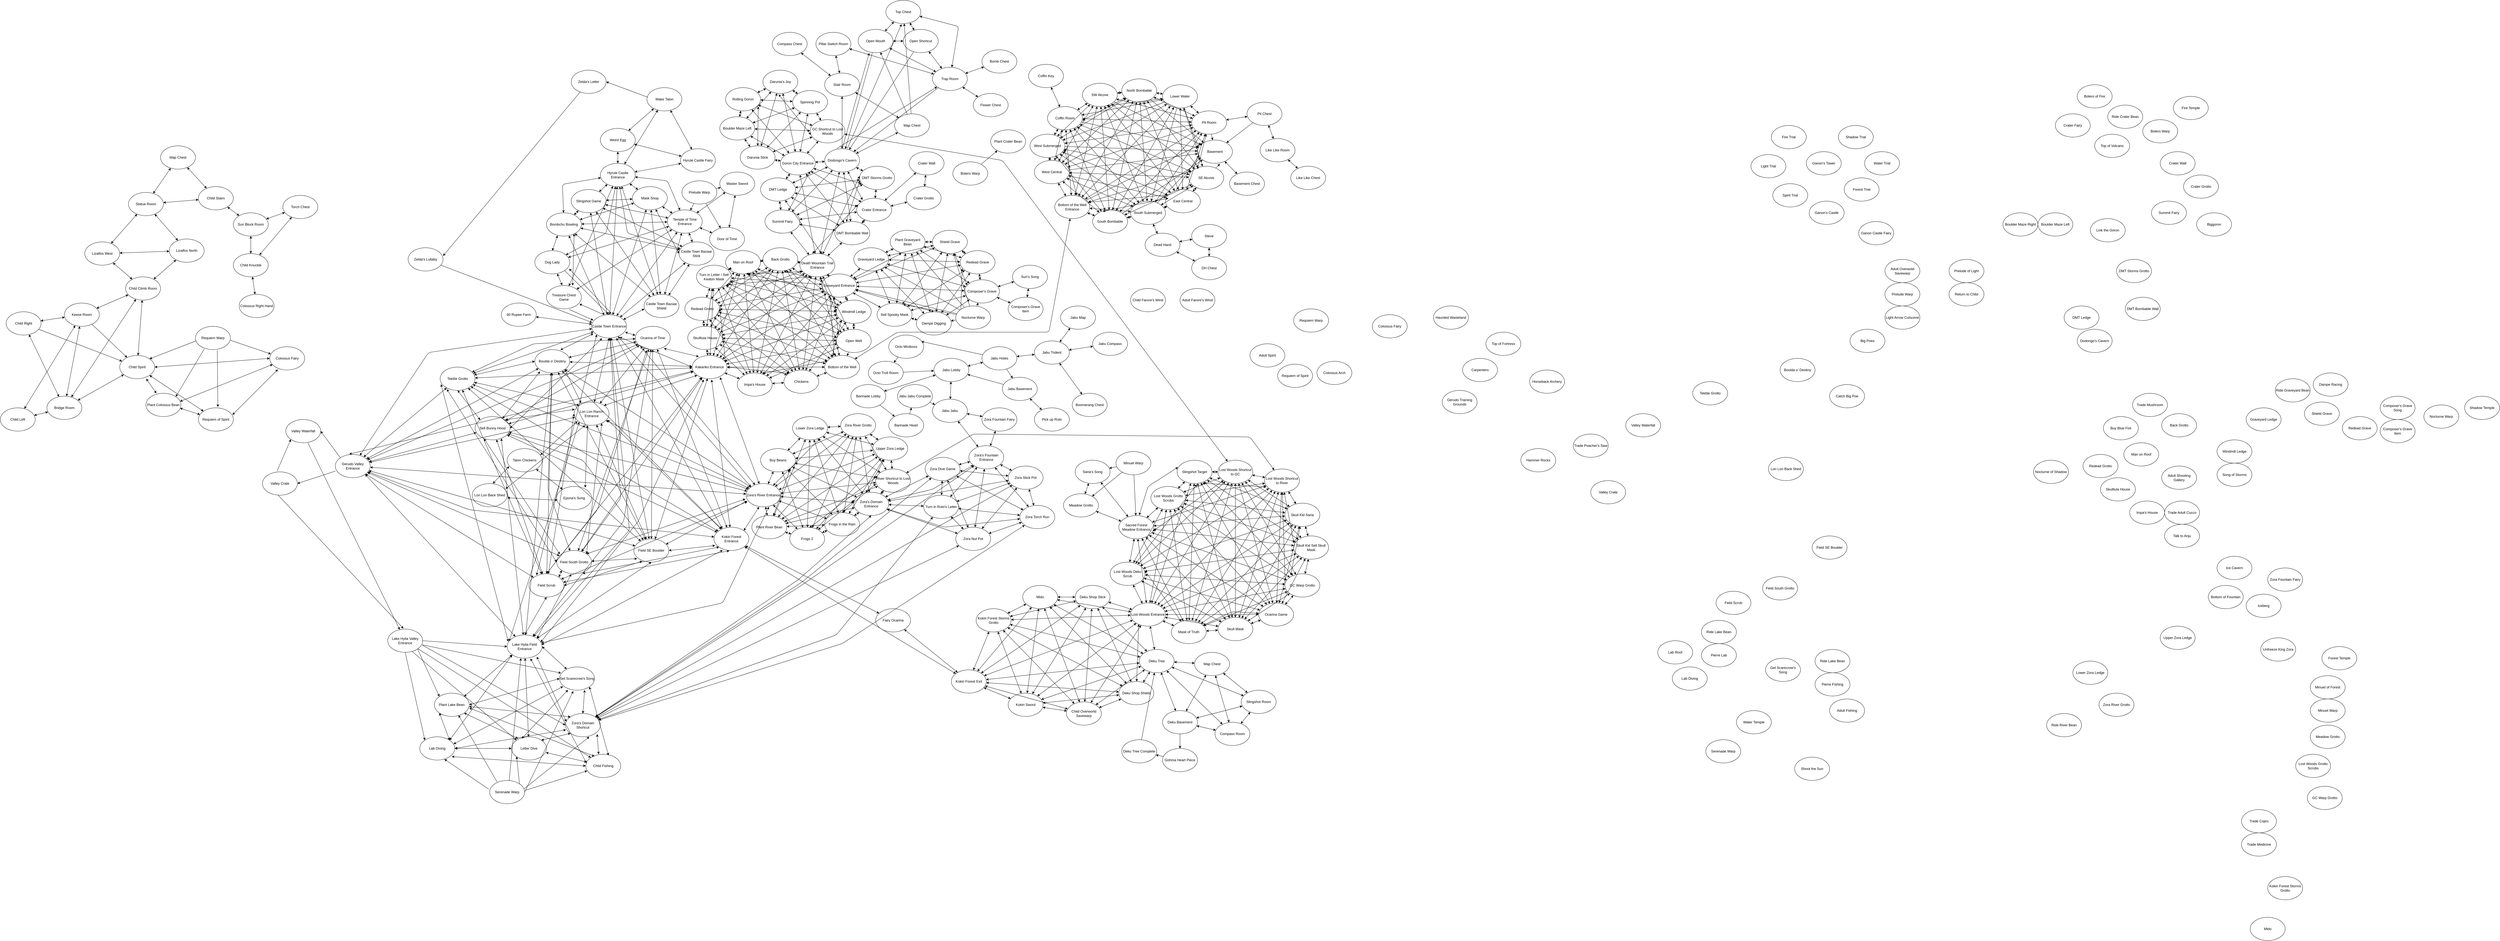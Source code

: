 <mxfile version="10.8.0" type="device"><diagram id="LB0Hpj8YokM5M-u0kH-_" name="Page-1"><mxGraphModel dx="4584" dy="2444" grid="1" gridSize="10" guides="1" tooltips="1" connect="1" arrows="1" fold="1" page="1" pageScale="1" pageWidth="850" pageHeight="1100" math="0" shadow="0"><root><mxCell id="0"/><mxCell id="1" parent="0"/><mxCell id="vrl8r9AMA_IShWxP_Bvl-1" value="Mido" style="ellipse;whiteSpace=wrap;html=1;" parent="1" vertex="1"><mxGeometry x="1190" y="1450" width="120" height="80" as="geometry"/></mxCell><mxCell id="vrl8r9AMA_IShWxP_Bvl-2" value="Kokiri Sword" style="ellipse;whiteSpace=wrap;html=1;" parent="1" vertex="1"><mxGeometry x="1140" y="1820" width="120" height="80" as="geometry"/></mxCell><mxCell id="vrl8r9AMA_IShWxP_Bvl-3" value="Fairy Ocarina" style="ellipse;whiteSpace=wrap;html=1;" parent="1" vertex="1"><mxGeometry x="685" y="1530" width="120" height="80" as="geometry"/></mxCell><mxCell id="vrl8r9AMA_IShWxP_Bvl-4" value="Kokiri Forest Storms Grotto" style="ellipse;whiteSpace=wrap;html=1;" parent="1" vertex="1"><mxGeometry x="1030" y="1530" width="120" height="80" as="geometry"/></mxCell><mxCell id="vrl8r9AMA_IShWxP_Bvl-5" value="Ocarina Game" style="ellipse;whiteSpace=wrap;html=1;" parent="1" vertex="1"><mxGeometry x="2000" y="1510" width="120" height="80" as="geometry"/></mxCell><mxCell id="vrl8r9AMA_IShWxP_Bvl-6" value="&lt;div&gt;Slingshot Target&lt;/div&gt;" style="ellipse;whiteSpace=wrap;html=1;" parent="1" vertex="1"><mxGeometry x="1720" y="1020" width="120" height="80" as="geometry"/></mxCell><mxCell id="vrl8r9AMA_IShWxP_Bvl-7" value="GC Warp Grotto" style="ellipse;whiteSpace=wrap;html=1;" parent="1" vertex="1"><mxGeometry x="2090" y="1410" width="120" height="80" as="geometry"/></mxCell><mxCell id="vrl8r9AMA_IShWxP_Bvl-8" value="Skull Kid Saria" style="ellipse;whiteSpace=wrap;html=1;" parent="1" vertex="1"><mxGeometry x="2090" y="1167.5" width="120" height="80" as="geometry"/></mxCell><mxCell id="vrl8r9AMA_IShWxP_Bvl-9" value="Skull Kid Sell Skull Mask" style="ellipse;whiteSpace=wrap;html=1;" parent="1" vertex="1"><mxGeometry x="2120" y="1280" width="120" height="80" as="geometry"/></mxCell><mxCell id="vrl8r9AMA_IShWxP_Bvl-10" value="Skull Mask" style="ellipse;whiteSpace=wrap;html=1;" parent="1" vertex="1"><mxGeometry x="1860" y="1560" width="120" height="80" as="geometry"/></mxCell><mxCell id="vrl8r9AMA_IShWxP_Bvl-11" value="Mask of Truth" style="ellipse;whiteSpace=wrap;html=1;" parent="1" vertex="1"><mxGeometry x="1700" y="1570" width="120" height="80" as="geometry"/></mxCell><mxCell id="vrl8r9AMA_IShWxP_Bvl-12" value="Deku Tree" style="ellipse;whiteSpace=wrap;html=1;" parent="1" vertex="1"><mxGeometry x="1590" y="1670" width="120" height="80" as="geometry"/></mxCell><mxCell id="vrl8r9AMA_IShWxP_Bvl-13" value="Meadow Grotto" style="ellipse;whiteSpace=wrap;html=1;" parent="1" vertex="1"><mxGeometry x="1330" y="1135" width="120" height="80" as="geometry"/></mxCell><mxCell id="vrl8r9AMA_IShWxP_Bvl-14" value="Saria's Song" style="ellipse;whiteSpace=wrap;html=1;" parent="1" vertex="1"><mxGeometry x="1370" y="1020" width="120" height="80" as="geometry"/></mxCell><mxCell id="vrl8r9AMA_IShWxP_Bvl-15" value="Lost Woods Deku Scrub" style="ellipse;whiteSpace=wrap;html=1;" parent="1" vertex="1"><mxGeometry x="1490" y="1370" width="120" height="80" as="geometry"/></mxCell><mxCell id="vrl8r9AMA_IShWxP_Bvl-16" value="Lost Woods Grotto Scrubs" style="ellipse;whiteSpace=wrap;html=1;" parent="1" vertex="1"><mxGeometry x="1630" y="1110" width="120" height="80" as="geometry"/></mxCell><mxCell id="vrl8r9AMA_IShWxP_Bvl-17" value="Field SE Boulder" style="ellipse;whiteSpace=wrap;html=1;" parent="1" vertex="1"><mxGeometry x="-145" y="1290" width="120" height="80" as="geometry"/></mxCell><mxCell id="vrl8r9AMA_IShWxP_Bvl-18" value="Field South Grotto" style="ellipse;whiteSpace=wrap;html=1;" parent="1" vertex="1"><mxGeometry x="-410" y="1330" width="120" height="80" as="geometry"/></mxCell><mxCell id="vrl8r9AMA_IShWxP_Bvl-19" value="Field Scrub" style="ellipse;whiteSpace=wrap;html=1;" parent="1" vertex="1"><mxGeometry x="-505" y="1410" width="120" height="80" as="geometry"/></mxCell><mxCell id="vrl8r9AMA_IShWxP_Bvl-20" value="Tektite Grotto" style="ellipse;whiteSpace=wrap;html=1;" parent="1" vertex="1"><mxGeometry x="-810" y="700" width="120" height="80" as="geometry"/></mxCell><mxCell id="vrl8r9AMA_IShWxP_Bvl-21" value="Boulda o' Destiny" style="ellipse;whiteSpace=wrap;html=1;" parent="1" vertex="1"><mxGeometry x="-485" y="640" width="120" height="80" as="geometry"/></mxCell><mxCell id="vrl8r9AMA_IShWxP_Bvl-22" value="Sell Bunny Hood" style="ellipse;whiteSpace=wrap;html=1;" parent="1" vertex="1"><mxGeometry x="-690" y="870" width="120" height="80" as="geometry"/></mxCell><mxCell id="vrl8r9AMA_IShWxP_Bvl-23" value="Ocarina of Time" style="ellipse;whiteSpace=wrap;html=1;" parent="1" vertex="1"><mxGeometry x="-140" y="560" width="120" height="80" as="geometry"/></mxCell><mxCell id="vrl8r9AMA_IShWxP_Bvl-24" value="Talon Chickens" style="ellipse;whiteSpace=wrap;html=1;" parent="1" vertex="1"><mxGeometry x="-580" y="980" width="120" height="80" as="geometry"/></mxCell><mxCell id="vrl8r9AMA_IShWxP_Bvl-25" value="Epona's Song" style="ellipse;whiteSpace=wrap;html=1;" parent="1" vertex="1"><mxGeometry x="-410" y="1110" width="120" height="80" as="geometry"/></mxCell><mxCell id="vrl8r9AMA_IShWxP_Bvl-26" value="Lon Lon Back Shed" style="ellipse;whiteSpace=wrap;html=1;" parent="1" vertex="1"><mxGeometry x="-700" y="1100" width="120" height="80" as="geometry"/></mxCell><mxCell id="vrl8r9AMA_IShWxP_Bvl-27" value="Valley Waterfall" style="ellipse;whiteSpace=wrap;html=1;" parent="1" vertex="1"><mxGeometry x="-1340" y="880" width="120" height="80" as="geometry"/></mxCell><mxCell id="vrl8r9AMA_IShWxP_Bvl-28" value="Valley Crate" style="ellipse;whiteSpace=wrap;html=1;" parent="1" vertex="1"><mxGeometry x="-1420" y="1060" width="120" height="80" as="geometry"/></mxCell><mxCell id="vrl8r9AMA_IShWxP_Bvl-29" value="Set Scarecrow's Song" style="ellipse;whiteSpace=wrap;html=1;" parent="1" vertex="1"><mxGeometry x="-400" y="1730" width="120" height="80" as="geometry"/></mxCell><mxCell id="vrl8r9AMA_IShWxP_Bvl-30" value="Child Fishing" style="ellipse;whiteSpace=wrap;html=1;" parent="1" vertex="1"><mxGeometry x="-310" y="2030" width="120" height="80" as="geometry"/></mxCell><mxCell id="vrl8r9AMA_IShWxP_Bvl-31" value="Letter Dive" style="ellipse;whiteSpace=wrap;html=1;" parent="1" vertex="1"><mxGeometry x="-565" y="1970" width="120" height="80" as="geometry"/></mxCell><mxCell id="vrl8r9AMA_IShWxP_Bvl-32" value="Plant Lake Bean" style="ellipse;whiteSpace=wrap;html=1;" parent="1" vertex="1"><mxGeometry x="-830" y="1820" width="120" height="80" as="geometry"/></mxCell><mxCell id="vrl8r9AMA_IShWxP_Bvl-33" value="Lab Diving" style="ellipse;whiteSpace=wrap;html=1;" parent="1" vertex="1"><mxGeometry x="-880" y="1970" width="120" height="80" as="geometry"/></mxCell><mxCell id="vrl8r9AMA_IShWxP_Bvl-34" value="Colossus Fairy" style="ellipse;whiteSpace=wrap;html=1;" parent="1" vertex="1"><mxGeometry x="-1395" y="630" width="120" height="80" as="geometry"/></mxCell><mxCell id="vrl8r9AMA_IShWxP_Bvl-35" value="Requiem of Spirit" style="ellipse;whiteSpace=wrap;html=1;" parent="1" vertex="1"><mxGeometry x="-1640" y="840" width="120" height="80" as="geometry"/></mxCell><mxCell id="vrl8r9AMA_IShWxP_Bvl-36" value="Plant Colossus Bean" style="ellipse;whiteSpace=wrap;html=1;" parent="1" vertex="1"><mxGeometry x="-1820" y="790" width="120" height="80" as="geometry"/></mxCell><mxCell id="vrl8r9AMA_IShWxP_Bvl-37" value="Child Spirit" style="ellipse;whiteSpace=wrap;html=1;" parent="1" vertex="1"><mxGeometry x="-1910" y="660" width="120" height="80" as="geometry"/></mxCell><mxCell id="vrl8r9AMA_IShWxP_Bvl-38" value="60 Rupee Farm" style="ellipse;whiteSpace=wrap;html=1;" parent="1" vertex="1"><mxGeometry x="-600" y="480" width="120" height="80" as="geometry"/></mxCell><mxCell id="vrl8r9AMA_IShWxP_Bvl-39" value="Treasure Chest Game" style="ellipse;whiteSpace=wrap;html=1;" parent="1" vertex="1"><mxGeometry x="-445" y="420" width="120" height="80" as="geometry"/></mxCell><mxCell id="vrl8r9AMA_IShWxP_Bvl-40" value="Dog Lady" style="ellipse;whiteSpace=wrap;html=1;" parent="1" vertex="1"><mxGeometry x="-485" y="300" width="120" height="80" as="geometry"/></mxCell><mxCell id="vrl8r9AMA_IShWxP_Bvl-41" value="Bombchu Bowling" style="ellipse;whiteSpace=wrap;html=1;" parent="1" vertex="1"><mxGeometry x="-445" y="170" width="120" height="80" as="geometry"/></mxCell><mxCell id="vrl8r9AMA_IShWxP_Bvl-42" value="Slingshot Game" style="ellipse;whiteSpace=wrap;html=1;" parent="1" vertex="1"><mxGeometry x="-360" y="90" width="120" height="80" as="geometry"/></mxCell><mxCell id="vrl8r9AMA_IShWxP_Bvl-43" value="Mask Shop" style="ellipse;whiteSpace=wrap;html=1;" parent="1" vertex="1"><mxGeometry x="-150" y="80" width="120" height="80" as="geometry"/></mxCell><mxCell id="vrl8r9AMA_IShWxP_Bvl-44" value="Weird Egg" style="ellipse;whiteSpace=wrap;html=1;" parent="1" vertex="1"><mxGeometry x="-260" y="-120" width="120" height="80" as="geometry"/></mxCell><mxCell id="vrl8r9AMA_IShWxP_Bvl-45" value="Wake Talon" style="ellipse;whiteSpace=wrap;html=1;" parent="1" vertex="1"><mxGeometry x="-100" y="-260" width="120" height="80" as="geometry"/></mxCell><mxCell id="vrl8r9AMA_IShWxP_Bvl-46" value="Zelda's Letter" style="ellipse;whiteSpace=wrap;html=1;" parent="1" vertex="1"><mxGeometry x="-360" y="-320" width="120" height="80" as="geometry"/></mxCell><mxCell id="vrl8r9AMA_IShWxP_Bvl-47" value="Zelda's Lullaby" style="ellipse;whiteSpace=wrap;html=1;" parent="1" vertex="1"><mxGeometry x="-920" y="290" width="120" height="80" as="geometry"/></mxCell><mxCell id="vrl8r9AMA_IShWxP_Bvl-48" value="Prelude Warp" style="ellipse;whiteSpace=wrap;html=1;" parent="1" vertex="1"><mxGeometry x="20" y="60" width="120" height="80" as="geometry"/></mxCell><mxCell id="vrl8r9AMA_IShWxP_Bvl-49" value="Master Sword" style="ellipse;whiteSpace=wrap;html=1;" parent="1" vertex="1"><mxGeometry x="150" y="30" width="120" height="80" as="geometry"/></mxCell><mxCell id="vrl8r9AMA_IShWxP_Bvl-50" value="Redead Grotto" style="ellipse;whiteSpace=wrap;html=1;" parent="1" vertex="1"><mxGeometry x="30" y="460" width="120" height="80" as="geometry"/></mxCell><mxCell id="vrl8r9AMA_IShWxP_Bvl-51" value="Skulltula House" style="ellipse;whiteSpace=wrap;html=1;" parent="1" vertex="1"><mxGeometry x="40" y="560" width="120" height="80" as="geometry"/></mxCell><mxCell id="vrl8r9AMA_IShWxP_Bvl-52" value="Impa's House" style="ellipse;whiteSpace=wrap;html=1;" parent="1" vertex="1"><mxGeometry x="210" y="720" width="120" height="80" as="geometry"/></mxCell><mxCell id="vrl8r9AMA_IShWxP_Bvl-53" value="Chickens" style="ellipse;whiteSpace=wrap;html=1;" parent="1" vertex="1"><mxGeometry x="370" y="710" width="120" height="80" as="geometry"/></mxCell><mxCell id="vrl8r9AMA_IShWxP_Bvl-54" value="Man on Roof" style="ellipse;whiteSpace=wrap;html=1;" parent="1" vertex="1"><mxGeometry x="170" y="300" width="120" height="80" as="geometry"/></mxCell><mxCell id="vrl8r9AMA_IShWxP_Bvl-55" value="Turn in Letter / Sell Keaton Mask" style="ellipse;whiteSpace=wrap;html=1;" parent="1" vertex="1"><mxGeometry x="70" y="350" width="120" height="80" as="geometry"/></mxCell><mxCell id="m6HwMXx7QkA-O2I32vpb-1" value="Death Mountain Trail Entrance" style="ellipse;whiteSpace=wrap;html=1;" parent="1" vertex="1"><mxGeometry x="425" y="310" width="120" height="80" as="geometry"/></mxCell><mxCell id="m6HwMXx7QkA-O2I32vpb-2" value="Graveyard Entrance" style="ellipse;whiteSpace=wrap;html=1;" parent="1" vertex="1"><mxGeometry x="500" y="380" width="120" height="80" as="geometry"/></mxCell><mxCell id="m6HwMXx7QkA-O2I32vpb-3" value="Windmill Ledge" style="ellipse;whiteSpace=wrap;html=1;" parent="1" vertex="1"><mxGeometry x="550" y="470" width="120" height="80" as="geometry"/></mxCell><mxCell id="m6HwMXx7QkA-O2I32vpb-4" value="Graveyard Ledge" style="ellipse;whiteSpace=wrap;html=1;" parent="1" vertex="1"><mxGeometry x="610" y="290" width="120" height="80" as="geometry"/></mxCell><mxCell id="m6HwMXx7QkA-O2I32vpb-5" value="Sell Spooky Mask" style="ellipse;whiteSpace=wrap;html=1;" parent="1" vertex="1"><mxGeometry x="690" y="480" width="120" height="80" as="geometry"/></mxCell><mxCell id="m6HwMXx7QkA-O2I32vpb-6" value="Dampe Digging" style="ellipse;whiteSpace=wrap;html=1;" parent="1" vertex="1"><mxGeometry x="825" y="510" width="120" height="80" as="geometry"/></mxCell><mxCell id="m6HwMXx7QkA-O2I32vpb-7" value="Shield Grave" style="ellipse;whiteSpace=wrap;html=1;" parent="1" vertex="1"><mxGeometry x="880" y="230" width="120" height="80" as="geometry"/></mxCell><mxCell id="m6HwMXx7QkA-O2I32vpb-8" value="Redead Grave" style="ellipse;whiteSpace=wrap;html=1;" parent="1" vertex="1"><mxGeometry x="975" y="300" width="120" height="80" as="geometry"/></mxCell><mxCell id="m6HwMXx7QkA-O2I32vpb-9" value="Sun's Song" style="ellipse;whiteSpace=wrap;html=1;" parent="1" vertex="1"><mxGeometry x="1155" y="350" width="120" height="80" as="geometry"/></mxCell><mxCell id="m6HwMXx7QkA-O2I32vpb-10" value="Composer's Grave Item" style="ellipse;whiteSpace=wrap;html=1;" parent="1" vertex="1"><mxGeometry x="1140" y="460" width="120" height="80" as="geometry"/></mxCell><mxCell id="m6HwMXx7QkA-O2I32vpb-11" value="Buy Beans" style="ellipse;whiteSpace=wrap;html=1;" parent="1" vertex="1"><mxGeometry x="290" y="980" width="120" height="80" as="geometry"/></mxCell><mxCell id="m6HwMXx7QkA-O2I32vpb-12" value="Lower Zora Ledge" style="ellipse;whiteSpace=wrap;html=1;" parent="1" vertex="1"><mxGeometry x="400" y="870" width="120" height="80" as="geometry"/></mxCell><mxCell id="m6HwMXx7QkA-O2I32vpb-13" value="Frogs in the Rain" style="ellipse;whiteSpace=wrap;html=1;" parent="1" vertex="1"><mxGeometry x="510" y="1200" width="120" height="80" as="geometry"/></mxCell><mxCell id="m6HwMXx7QkA-O2I32vpb-14" value="Upper Zora Ledge" style="ellipse;whiteSpace=wrap;html=1;" parent="1" vertex="1"><mxGeometry x="675" y="940" width="120" height="80" as="geometry"/></mxCell><mxCell id="m6HwMXx7QkA-O2I32vpb-15" value="Zora River Grotto" style="ellipse;whiteSpace=wrap;html=1;" parent="1" vertex="1"><mxGeometry x="565" y="860" width="120" height="80" as="geometry"/></mxCell><mxCell id="m6HwMXx7QkA-O2I32vpb-16" value="Nocturne Warp" style="ellipse;whiteSpace=wrap;html=1;" parent="1" vertex="1"><mxGeometry x="960" y="490" width="120" height="80" as="geometry"/></mxCell><mxCell id="m6HwMXx7QkA-O2I32vpb-17" value="Serenade Warp" style="ellipse;whiteSpace=wrap;html=1;" parent="1" vertex="1"><mxGeometry x="-640" y="2120" width="120" height="80" as="geometry"/></mxCell><mxCell id="m6HwMXx7QkA-O2I32vpb-18" value="Minuet Warp" style="ellipse;whiteSpace=wrap;html=1;" parent="1" vertex="1"><mxGeometry x="1510" y="990" width="120" height="80" as="geometry"/></mxCell><mxCell id="m6HwMXx7QkA-O2I32vpb-19" value="Requiem Warp" style="ellipse;whiteSpace=wrap;html=1;" parent="1" vertex="1"><mxGeometry x="-1650" y="560" width="120" height="80" as="geometry"/></mxCell><mxCell id="m6HwMXx7QkA-O2I32vpb-20" value="Zora Dive Game" style="ellipse;whiteSpace=wrap;html=1;" parent="1" vertex="1"><mxGeometry x="855" y="1010" width="120" height="80" as="geometry"/></mxCell><mxCell id="m6HwMXx7QkA-O2I32vpb-21" value="Zora Torch Run" style="ellipse;whiteSpace=wrap;html=1;" parent="1" vertex="1"><mxGeometry x="1180" y="1175" width="120" height="80" as="geometry"/></mxCell><mxCell id="m6HwMXx7QkA-O2I32vpb-22" value="Turn in Ruto's Letter" style="ellipse;whiteSpace=wrap;html=1;" parent="1" vertex="1"><mxGeometry x="850" y="1140" width="120" height="80" as="geometry"/></mxCell><mxCell id="m6HwMXx7QkA-O2I32vpb-23" value="Zora Fountain Fairy" style="ellipse;whiteSpace=wrap;html=1;" parent="1" vertex="1"><mxGeometry x="1050" y="840" width="120" height="80" as="geometry"/></mxCell><mxCell id="m6HwMXx7QkA-O2I32vpb-24" value="Jabu Jabu" style="ellipse;whiteSpace=wrap;html=1;" parent="1" vertex="1"><mxGeometry x="880" y="810" width="120" height="80" as="geometry"/></mxCell><mxCell id="m6HwMXx7QkA-O2I32vpb-25" value="Hyrule Castle Fairy" style="ellipse;whiteSpace=wrap;html=1;" parent="1" vertex="1"><mxGeometry x="15" y="-50" width="120" height="80" as="geometry"/></mxCell><mxCell id="m6HwMXx7QkA-O2I32vpb-26" value="DMT Storms Grotto" style="ellipse;whiteSpace=wrap;html=1;" parent="1" vertex="1"><mxGeometry x="630" y="10" width="120" height="80" as="geometry"/></mxCell><mxCell id="m6HwMXx7QkA-O2I32vpb-27" value="DMT Ledge" style="ellipse;whiteSpace=wrap;html=1;" parent="1" vertex="1"><mxGeometry x="290" y="50" width="120" height="80" as="geometry"/></mxCell><mxCell id="m6HwMXx7QkA-O2I32vpb-28" value="DMT Bombable Wall" style="ellipse;whiteSpace=wrap;html=1;" parent="1" vertex="1"><mxGeometry x="545" y="200" width="120" height="80" as="geometry"/></mxCell><mxCell id="m6HwMXx7QkA-O2I32vpb-29" value="Dodongo's Cavern" style="ellipse;whiteSpace=wrap;html=1;" parent="1" vertex="1"><mxGeometry x="510" y="-50" width="120" height="80" as="geometry"/></mxCell><mxCell id="m6HwMXx7QkA-O2I32vpb-30" value="Summit Fairy" style="ellipse;whiteSpace=wrap;html=1;" parent="1" vertex="1"><mxGeometry x="305" y="160" width="120" height="80" as="geometry"/></mxCell><mxCell id="m6HwMXx7QkA-O2I32vpb-31" value="Crater Grotto" style="ellipse;whiteSpace=wrap;html=1;" parent="1" vertex="1"><mxGeometry x="790" y="80" width="120" height="80" as="geometry"/></mxCell><mxCell id="m6HwMXx7QkA-O2I32vpb-32" value="Crater Wall" style="ellipse;whiteSpace=wrap;html=1;" parent="1" vertex="1"><mxGeometry x="800" y="-40" width="120" height="80" as="geometry"/></mxCell><mxCell id="m6HwMXx7QkA-O2I32vpb-33" value="Spinning Pot" style="ellipse;whiteSpace=wrap;html=1;" parent="1" vertex="1"><mxGeometry x="400" y="-250" width="120" height="80" as="geometry"/></mxCell><mxCell id="m6HwMXx7QkA-O2I32vpb-34" value="Rolling Goron" style="ellipse;whiteSpace=wrap;html=1;" parent="1" vertex="1"><mxGeometry x="170" y="-260" width="120" height="80" as="geometry"/></mxCell><mxCell id="m6HwMXx7QkA-O2I32vpb-35" value="Darunia's Joy" style="ellipse;whiteSpace=wrap;html=1;" parent="1" vertex="1"><mxGeometry x="298" y="-320" width="120" height="80" as="geometry"/></mxCell><mxCell id="m6HwMXx7QkA-O2I32vpb-36" value="Boulder Maze Left" style="ellipse;whiteSpace=wrap;html=1;" parent="1" vertex="1"><mxGeometry x="150" y="-160" width="120" height="80" as="geometry"/></mxCell><mxCell id="m6HwMXx7QkA-O2I32vpb-37" value="Bolero Warp" style="ellipse;whiteSpace=wrap;html=1;" parent="1" vertex="1"><mxGeometry x="950" y="-5" width="120" height="80" as="geometry"/></mxCell><mxCell id="m6HwMXx7QkA-O2I32vpb-38" value="Plant Crater Bean" style="ellipse;whiteSpace=wrap;html=1;" parent="1" vertex="1"><mxGeometry x="1080" y="-115" width="120" height="80" as="geometry"/></mxCell><mxCell id="m6HwMXx7QkA-O2I32vpb-39" value="Plant Graveyard Bean" style="ellipse;whiteSpace=wrap;html=1;" parent="1" vertex="1"><mxGeometry x="735" y="230" width="120" height="80" as="geometry"/></mxCell><mxCell id="m6HwMXx7QkA-O2I32vpb-40" value="Plant River Bean" style="ellipse;whiteSpace=wrap;html=1;" parent="1" vertex="1"><mxGeometry x="260" y="1210" width="120" height="80" as="geometry"/></mxCell><mxCell id="m6HwMXx7QkA-O2I32vpb-41" value="Adult Spirit" style="ellipse;whiteSpace=wrap;html=1;" parent="1" vertex="1"><mxGeometry x="1970" y="620" width="120" height="80" as="geometry"/></mxCell><mxCell id="m6HwMXx7QkA-O2I32vpb-42" value="Colossus Arch" style="ellipse;whiteSpace=wrap;html=1;" parent="1" vertex="1"><mxGeometry x="2200" y="680" width="120" height="80" as="geometry"/></mxCell><mxCell id="m6HwMXx7QkA-O2I32vpb-43" value="Requiem of Spirit" style="ellipse;whiteSpace=wrap;html=1;" parent="1" vertex="1"><mxGeometry x="2065" y="690" width="120" height="80" as="geometry"/></mxCell><mxCell id="m6HwMXx7QkA-O2I32vpb-44" value="Requiem Warp" style="ellipse;whiteSpace=wrap;html=1;" parent="1" vertex="1"><mxGeometry x="2120" y="500" width="120" height="80" as="geometry"/></mxCell><mxCell id="m6HwMXx7QkA-O2I32vpb-45" value="Child Farore's Wind" style="ellipse;whiteSpace=wrap;html=1;" parent="1" vertex="1"><mxGeometry x="1560" y="430" width="120" height="80" as="geometry"/></mxCell><mxCell id="m6HwMXx7QkA-O2I32vpb-46" value="Adult Farore's Wind" style="ellipse;whiteSpace=wrap;html=1;" parent="1" vertex="1"><mxGeometry x="1730" y="430" width="120" height="80" as="geometry"/></mxCell><mxCell id="m6HwMXx7QkA-O2I32vpb-47" value="Colossus Fairy" style="ellipse;whiteSpace=wrap;html=1;" parent="1" vertex="1"><mxGeometry x="2390" y="520" width="120" height="80" as="geometry"/></mxCell><mxCell id="m6HwMXx7QkA-O2I32vpb-48" value="Haunted Wasteland" style="ellipse;whiteSpace=wrap;html=1;" parent="1" vertex="1"><mxGeometry x="2600" y="490" width="120" height="80" as="geometry"/></mxCell><mxCell id="m6HwMXx7QkA-O2I32vpb-49" value="Top of Fortress" style="ellipse;whiteSpace=wrap;html=1;" parent="1" vertex="1"><mxGeometry x="2780" y="580" width="120" height="80" as="geometry"/></mxCell><mxCell id="m6HwMXx7QkA-O2I32vpb-50" value="Carpenters" style="ellipse;whiteSpace=wrap;html=1;" parent="1" vertex="1"><mxGeometry x="2700" y="670" width="120" height="80" as="geometry"/></mxCell><mxCell id="m6HwMXx7QkA-O2I32vpb-51" value="Gerudo Training Grounds" style="ellipse;whiteSpace=wrap;html=1;" parent="1" vertex="1"><mxGeometry x="2630" y="780" width="120" height="80" as="geometry"/></mxCell><mxCell id="m6HwMXx7QkA-O2I32vpb-52" value="Horseback Archery" style="ellipse;whiteSpace=wrap;html=1;" parent="1" vertex="1"><mxGeometry x="2930" y="710" width="120" height="80" as="geometry"/></mxCell><mxCell id="m6HwMXx7QkA-O2I32vpb-53" value="Hammer Rocks" style="ellipse;whiteSpace=wrap;html=1;" parent="1" vertex="1"><mxGeometry x="2900" y="980" width="120" height="80" as="geometry"/></mxCell><mxCell id="m6HwMXx7QkA-O2I32vpb-54" value="Trade Poacher's Saw" style="ellipse;whiteSpace=wrap;html=1;" parent="1" vertex="1"><mxGeometry x="3080" y="930" width="120" height="80" as="geometry"/></mxCell><mxCell id="m6HwMXx7QkA-O2I32vpb-55" value="Valley Crate" style="ellipse;whiteSpace=wrap;html=1;" parent="1" vertex="1"><mxGeometry x="3140" y="1090" width="120" height="80" as="geometry"/></mxCell><mxCell id="m6HwMXx7QkA-O2I32vpb-56" value="Valley Waterfall" style="ellipse;whiteSpace=wrap;html=1;" parent="1" vertex="1"><mxGeometry x="3260" y="860" width="120" height="80" as="geometry"/></mxCell><mxCell id="m6HwMXx7QkA-O2I32vpb-57" value="Tektite Grotto" style="ellipse;whiteSpace=wrap;html=1;" parent="1" vertex="1"><mxGeometry x="3490" y="750" width="120" height="80" as="geometry"/></mxCell><mxCell id="m6HwMXx7QkA-O2I32vpb-58" value="Lon Lon Back Shed" style="ellipse;whiteSpace=wrap;html=1;" parent="1" vertex="1"><mxGeometry x="3750" y="1010" width="120" height="80" as="geometry"/></mxCell><mxCell id="m6HwMXx7QkA-O2I32vpb-59" value="Field SE Boulder" style="ellipse;whiteSpace=wrap;html=1;" parent="1" vertex="1"><mxGeometry x="3900" y="1280" width="120" height="80" as="geometry"/></mxCell><mxCell id="m6HwMXx7QkA-O2I32vpb-60" value="Field South Grotto" style="ellipse;whiteSpace=wrap;html=1;" parent="1" vertex="1"><mxGeometry x="3730" y="1420" width="120" height="80" as="geometry"/></mxCell><mxCell id="m6HwMXx7QkA-O2I32vpb-61" value="Field Scrub" style="ellipse;whiteSpace=wrap;html=1;" parent="1" vertex="1"><mxGeometry x="3570" y="1470" width="120" height="80" as="geometry"/></mxCell><mxCell id="m6HwMXx7QkA-O2I32vpb-62" value="Get Scarecrow's Song" style="ellipse;whiteSpace=wrap;html=1;" parent="1" vertex="1"><mxGeometry x="3740" y="1700" width="120" height="80" as="geometry"/></mxCell><mxCell id="m6HwMXx7QkA-O2I32vpb-63" value="Adult Fishing" style="ellipse;whiteSpace=wrap;html=1;" parent="1" vertex="1"><mxGeometry x="3960" y="1840" width="120" height="80" as="geometry"/></mxCell><mxCell id="m6HwMXx7QkA-O2I32vpb-64" value="Shoot the Sun" style="ellipse;whiteSpace=wrap;html=1;" parent="1" vertex="1"><mxGeometry x="3840" y="2040" width="120" height="80" as="geometry"/></mxCell><mxCell id="m6HwMXx7QkA-O2I32vpb-65" value="Pierre Lab" style="ellipse;whiteSpace=wrap;html=1;" parent="1" vertex="1"><mxGeometry x="3520" y="1650" width="120" height="80" as="geometry"/></mxCell><mxCell id="m6HwMXx7QkA-O2I32vpb-66" value="Lab Diving" style="ellipse;whiteSpace=wrap;html=1;" parent="1" vertex="1"><mxGeometry x="3420" y="1730" width="120" height="80" as="geometry"/></mxCell><mxCell id="m6HwMXx7QkA-O2I32vpb-67" value="Serenade Warp" style="ellipse;whiteSpace=wrap;html=1;" parent="1" vertex="1"><mxGeometry x="3535" y="1980" width="120" height="80" as="geometry"/></mxCell><mxCell id="m6HwMXx7QkA-O2I32vpb-68" value="Lab Roof" style="ellipse;whiteSpace=wrap;html=1;" parent="1" vertex="1"><mxGeometry x="3370" y="1640" width="120" height="80" as="geometry"/></mxCell><mxCell id="m6HwMXx7QkA-O2I32vpb-69" value="Ride Lake Bean" style="ellipse;whiteSpace=wrap;html=1;" parent="1" vertex="1"><mxGeometry x="3520" y="1570" width="120" height="80" as="geometry"/></mxCell><mxCell id="m6HwMXx7QkA-O2I32vpb-70" value="Pierre Fishing" style="ellipse;whiteSpace=wrap;html=1;" parent="1" vertex="1"><mxGeometry x="3910" y="1750" width="120" height="80" as="geometry"/></mxCell><mxCell id="m6HwMXx7QkA-O2I32vpb-71" value="Ride Lake Bean" style="ellipse;whiteSpace=wrap;html=1;" parent="1" vertex="1"><mxGeometry x="3910" y="1670" width="120" height="80" as="geometry"/></mxCell><mxCell id="m6HwMXx7QkA-O2I32vpb-72" value="Water Temple" style="ellipse;whiteSpace=wrap;html=1;" parent="1" vertex="1"><mxGeometry x="3640" y="1880" width="120" height="80" as="geometry"/></mxCell><mxCell id="m6HwMXx7QkA-O2I32vpb-73" value="Boulda o' Destiny" style="ellipse;whiteSpace=wrap;html=1;" parent="1" vertex="1"><mxGeometry x="3790" y="670" width="120" height="80" as="geometry"/></mxCell><mxCell id="m6HwMXx7QkA-O2I32vpb-74" value="Big Poes" style="ellipse;whiteSpace=wrap;html=1;" parent="1" vertex="1"><mxGeometry x="4030" y="570" width="120" height="80" as="geometry"/></mxCell><mxCell id="m6HwMXx7QkA-O2I32vpb-75" value="Catch Big Poe" style="ellipse;whiteSpace=wrap;html=1;" parent="1" vertex="1"><mxGeometry x="3960" y="760" width="120" height="80" as="geometry"/></mxCell><mxCell id="m6HwMXx7QkA-O2I32vpb-76" value="Prelude Warp" style="ellipse;whiteSpace=wrap;html=1;" parent="1" vertex="1"><mxGeometry x="4150" y="410" width="120" height="80" as="geometry"/></mxCell><mxCell id="m6HwMXx7QkA-O2I32vpb-77" value="Adult Overwold Savewarp" style="ellipse;whiteSpace=wrap;html=1;" parent="1" vertex="1"><mxGeometry x="4150" y="330" width="120" height="80" as="geometry"/></mxCell><mxCell id="m6HwMXx7QkA-O2I32vpb-78" value="Child Overworld Savewarp" style="ellipse;whiteSpace=wrap;html=1;" parent="1" vertex="1"><mxGeometry x="1340" y="1850" width="120" height="80" as="geometry"/></mxCell><mxCell id="m6HwMXx7QkA-O2I32vpb-79" value="Light Arrow Cutscene" style="ellipse;whiteSpace=wrap;html=1;" parent="1" vertex="1"><mxGeometry x="4150" y="490" width="120" height="80" as="geometry"/></mxCell><mxCell id="m6HwMXx7QkA-O2I32vpb-80" value="Return to Child" style="ellipse;whiteSpace=wrap;html=1;" parent="1" vertex="1"><mxGeometry x="4370" y="410" width="120" height="80" as="geometry"/></mxCell><mxCell id="m6HwMXx7QkA-O2I32vpb-81" value="Prelude of Light" style="ellipse;whiteSpace=wrap;html=1;" parent="1" vertex="1"><mxGeometry x="4370" y="330" width="120" height="80" as="geometry"/></mxCell><mxCell id="m6HwMXx7QkA-O2I32vpb-82" value="Ganon Castle Fairy" style="ellipse;whiteSpace=wrap;html=1;" parent="1" vertex="1"><mxGeometry x="4060" y="200" width="120" height="80" as="geometry"/></mxCell><mxCell id="m6HwMXx7QkA-O2I32vpb-83" value="Ganon's Castle" style="ellipse;whiteSpace=wrap;html=1;" parent="1" vertex="1"><mxGeometry x="3890" y="130" width="120" height="80" as="geometry"/></mxCell><mxCell id="m6HwMXx7QkA-O2I32vpb-84" value="Spirit Trial" style="ellipse;whiteSpace=wrap;html=1;" parent="1" vertex="1"><mxGeometry x="3765" y="70" width="120" height="80" as="geometry"/></mxCell><mxCell id="m6HwMXx7QkA-O2I32vpb-85" value="Light Trial" style="ellipse;whiteSpace=wrap;html=1;" parent="1" vertex="1"><mxGeometry x="3690" y="-30" width="120" height="80" as="geometry"/></mxCell><mxCell id="m6HwMXx7QkA-O2I32vpb-86" value="Forest Trial" style="ellipse;whiteSpace=wrap;html=1;" parent="1" vertex="1"><mxGeometry x="4010" y="50" width="120" height="80" as="geometry"/></mxCell><mxCell id="m6HwMXx7QkA-O2I32vpb-87" value="Water Trial" style="ellipse;whiteSpace=wrap;html=1;" parent="1" vertex="1"><mxGeometry x="4080" y="-40" width="120" height="80" as="geometry"/></mxCell><mxCell id="m6HwMXx7QkA-O2I32vpb-88" value="Shadow Trial" style="ellipse;whiteSpace=wrap;html=1;" parent="1" vertex="1"><mxGeometry x="3990" y="-130" width="120" height="80" as="geometry"/></mxCell><mxCell id="m6HwMXx7QkA-O2I32vpb-89" value="Fire Trial" style="ellipse;whiteSpace=wrap;html=1;" parent="1" vertex="1"><mxGeometry x="3760" y="-130" width="120" height="80" as="geometry"/></mxCell><mxCell id="m6HwMXx7QkA-O2I32vpb-90" value="Ganon's Tower" style="ellipse;whiteSpace=wrap;html=1;" parent="1" vertex="1"><mxGeometry x="3880" y="-40" width="120" height="80" as="geometry"/></mxCell><mxCell id="m6HwMXx7QkA-O2I32vpb-91" value="Nocturne of Shadow" style="ellipse;whiteSpace=wrap;html=1;" parent="1" vertex="1"><mxGeometry x="4660" y="1020" width="120" height="80" as="geometry"/></mxCell><mxCell id="m6HwMXx7QkA-O2I32vpb-92" value="Redead Grotto" style="ellipse;whiteSpace=wrap;html=1;" parent="1" vertex="1"><mxGeometry x="4830" y="1000" width="120" height="80" as="geometry"/></mxCell><mxCell id="m6HwMXx7QkA-O2I32vpb-93" value="Skulltula House" style="ellipse;whiteSpace=wrap;html=1;" parent="1" vertex="1"><mxGeometry x="4890" y="1080" width="120" height="80" as="geometry"/></mxCell><mxCell id="m6HwMXx7QkA-O2I32vpb-94" value="Impa's House" style="ellipse;whiteSpace=wrap;html=1;" parent="1" vertex="1"><mxGeometry x="4990" y="1160" width="120" height="80" as="geometry"/></mxCell><mxCell id="m6HwMXx7QkA-O2I32vpb-95" value="Trade Adult Cucco" style="ellipse;whiteSpace=wrap;html=1;" parent="1" vertex="1"><mxGeometry x="5110" y="1160" width="120" height="80" as="geometry"/></mxCell><mxCell id="m6HwMXx7QkA-O2I32vpb-96" value="Man on Roof" style="ellipse;whiteSpace=wrap;html=1;" parent="1" vertex="1"><mxGeometry x="4970" y="960" width="120" height="80" as="geometry"/></mxCell><mxCell id="m6HwMXx7QkA-O2I32vpb-97" value="Buy Blue Fire" style="ellipse;whiteSpace=wrap;html=1;" parent="1" vertex="1"><mxGeometry x="4900" y="870" width="120" height="80" as="geometry"/></mxCell><mxCell id="m6HwMXx7QkA-O2I32vpb-98" value="Back Grotto" style="ellipse;whiteSpace=wrap;html=1;" parent="1" vertex="1"><mxGeometry x="5100" y="860" width="120" height="80" as="geometry"/></mxCell><mxCell id="m6HwMXx7QkA-O2I32vpb-99" value="Adult Shooting Gallery" style="ellipse;whiteSpace=wrap;html=1;" parent="1" vertex="1"><mxGeometry x="5100" y="1040" width="120" height="80" as="geometry"/></mxCell><mxCell id="m6HwMXx7QkA-O2I32vpb-100" value="Windmill Ledge" style="ellipse;whiteSpace=wrap;html=1;" parent="1" vertex="1"><mxGeometry x="5290" y="950" width="120" height="80" as="geometry"/></mxCell><mxCell id="m6HwMXx7QkA-O2I32vpb-101" value="Graveyard Ledge" style="ellipse;whiteSpace=wrap;html=1;" parent="1" vertex="1"><mxGeometry x="5390" y="840" width="120" height="80" as="geometry"/></mxCell><mxCell id="m6HwMXx7QkA-O2I32vpb-103" value="Dampe Racing" style="ellipse;whiteSpace=wrap;html=1;" parent="1" vertex="1"><mxGeometry x="5620" y="720" width="120" height="80" as="geometry"/></mxCell><mxCell id="m6HwMXx7QkA-O2I32vpb-104" value="Shield Grave" style="ellipse;whiteSpace=wrap;html=1;" parent="1" vertex="1"><mxGeometry x="5590" y="820" width="120" height="80" as="geometry"/></mxCell><mxCell id="m6HwMXx7QkA-O2I32vpb-105" value="Redead Grave" style="ellipse;whiteSpace=wrap;html=1;" parent="1" vertex="1"><mxGeometry x="5720" y="870" width="120" height="80" as="geometry"/></mxCell><mxCell id="m6HwMXx7QkA-O2I32vpb-106" value="Composer's Grave Song" style="ellipse;whiteSpace=wrap;html=1;" parent="1" vertex="1"><mxGeometry x="5850" y="800" width="120" height="80" as="geometry"/></mxCell><mxCell id="m6HwMXx7QkA-O2I32vpb-107" value="Composer's Grave Item" style="ellipse;whiteSpace=wrap;html=1;" parent="1" vertex="1"><mxGeometry x="5850" y="880" width="120" height="80" as="geometry"/></mxCell><mxCell id="m6HwMXx7QkA-O2I32vpb-108" value="Nocturne Warp" style="ellipse;whiteSpace=wrap;html=1;" parent="1" vertex="1"><mxGeometry x="6000" y="830" width="120" height="80" as="geometry"/></mxCell><mxCell id="m6HwMXx7QkA-O2I32vpb-109" value="Ride Graveyard Bean" style="ellipse;whiteSpace=wrap;html=1;" parent="1" vertex="1"><mxGeometry x="5490" y="740" width="120" height="80" as="geometry"/></mxCell><mxCell id="m6HwMXx7QkA-O2I32vpb-110" value="Song of Storms" style="ellipse;whiteSpace=wrap;html=1;" parent="1" vertex="1"><mxGeometry x="5290" y="1030" width="120" height="80" as="geometry"/></mxCell><mxCell id="m6HwMXx7QkA-O2I32vpb-111" value="Talk to Anju" style="ellipse;whiteSpace=wrap;html=1;" parent="1" vertex="1"><mxGeometry x="5110" y="1240" width="120" height="80" as="geometry"/></mxCell><mxCell id="m6HwMXx7QkA-O2I32vpb-112" value="Shadow Temple" style="ellipse;whiteSpace=wrap;html=1;" parent="1" vertex="1"><mxGeometry x="6140" y="800" width="120" height="80" as="geometry"/></mxCell><mxCell id="m6HwMXx7QkA-O2I32vpb-113" value="Trade Mushroom" style="ellipse;whiteSpace=wrap;html=1;" parent="1" vertex="1"><mxGeometry x="5000" y="790" width="120" height="80" as="geometry"/></mxCell><mxCell id="m6HwMXx7QkA-O2I32vpb-114" value="Dodongo's Cavern" style="ellipse;whiteSpace=wrap;html=1;" parent="1" vertex="1"><mxGeometry x="4810" y="570" width="120" height="80" as="geometry"/></mxCell><mxCell id="m6HwMXx7QkA-O2I32vpb-115" value="DMT Ledge" style="ellipse;whiteSpace=wrap;html=1;" parent="1" vertex="1"><mxGeometry x="4765" y="490" width="120" height="80" as="geometry"/></mxCell><mxCell id="m6HwMXx7QkA-O2I32vpb-116" value="DMT Bombable Wall" style="ellipse;whiteSpace=wrap;html=1;" parent="1" vertex="1"><mxGeometry x="4975" y="460" width="120" height="80" as="geometry"/></mxCell><mxCell id="m6HwMXx7QkA-O2I32vpb-117" value="DMT Storms Grotto" style="ellipse;whiteSpace=wrap;html=1;" parent="1" vertex="1"><mxGeometry x="4945" y="330" width="120" height="80" as="geometry"/></mxCell><mxCell id="m6HwMXx7QkA-O2I32vpb-118" value="Summit Fairy" style="ellipse;whiteSpace=wrap;html=1;" parent="1" vertex="1"><mxGeometry x="5065" y="130" width="120" height="80" as="geometry"/></mxCell><mxCell id="m6HwMXx7QkA-O2I32vpb-119" value="Crater Grotto" style="ellipse;whiteSpace=wrap;html=1;" parent="1" vertex="1"><mxGeometry x="5175" y="40" width="120" height="80" as="geometry"/></mxCell><mxCell id="m6HwMXx7QkA-O2I32vpb-120" value="Crater Wall" style="ellipse;whiteSpace=wrap;html=1;" parent="1" vertex="1"><mxGeometry x="5095" y="-40" width="120" height="80" as="geometry"/></mxCell><mxCell id="m6HwMXx7QkA-O2I32vpb-121" value="Link the Goron" style="ellipse;whiteSpace=wrap;html=1;" parent="1" vertex="1"><mxGeometry x="4855" y="190" width="120" height="80" as="geometry"/></mxCell><mxCell id="m6HwMXx7QkA-O2I32vpb-124" value="Boulder Maze Left" style="ellipse;whiteSpace=wrap;html=1;" parent="1" vertex="1"><mxGeometry x="4675" y="170" width="120" height="80" as="geometry"/></mxCell><mxCell id="m6HwMXx7QkA-O2I32vpb-125" value="Bolero Warp" style="ellipse;whiteSpace=wrap;html=1;" parent="1" vertex="1"><mxGeometry x="5035" y="-150" width="120" height="80" as="geometry"/></mxCell><mxCell id="m6HwMXx7QkA-O2I32vpb-126" value="Ride Crater Bean" style="ellipse;whiteSpace=wrap;html=1;" parent="1" vertex="1"><mxGeometry x="4915" y="-200" width="120" height="80" as="geometry"/></mxCell><mxCell id="m6HwMXx7QkA-O2I32vpb-127" value="Boulder Maze Right" style="ellipse;whiteSpace=wrap;html=1;" parent="1" vertex="1"><mxGeometry x="4555" y="170" width="120" height="80" as="geometry"/></mxCell><mxCell id="m6HwMXx7QkA-O2I32vpb-128" value="Biggoron" style="ellipse;whiteSpace=wrap;html=1;" parent="1" vertex="1"><mxGeometry x="5220" y="170" width="120" height="80" as="geometry"/></mxCell><mxCell id="m6HwMXx7QkA-O2I32vpb-129" value="Bolero of Fire" style="ellipse;whiteSpace=wrap;html=1;" parent="1" vertex="1"><mxGeometry x="4810" y="-270" width="120" height="80" as="geometry"/></mxCell><mxCell id="m6HwMXx7QkA-O2I32vpb-130" value="Crater Fairy" style="ellipse;whiteSpace=wrap;html=1;" parent="1" vertex="1"><mxGeometry x="4735" y="-170" width="120" height="80" as="geometry"/></mxCell><mxCell id="m6HwMXx7QkA-O2I32vpb-131" value="Top of Volcano" style="ellipse;whiteSpace=wrap;html=1;" parent="1" vertex="1"><mxGeometry x="4870" y="-100" width="120" height="80" as="geometry"/></mxCell><mxCell id="m6HwMXx7QkA-O2I32vpb-132" value="Fire Temple" style="ellipse;whiteSpace=wrap;html=1;" parent="1" vertex="1"><mxGeometry x="5140" y="-230" width="120" height="80" as="geometry"/></mxCell><mxCell id="m6HwMXx7QkA-O2I32vpb-134" value="Lower Zora Ledge" style="ellipse;whiteSpace=wrap;html=1;" parent="1" vertex="1"><mxGeometry x="4795" y="1710" width="120" height="80" as="geometry"/></mxCell><mxCell id="m6HwMXx7QkA-O2I32vpb-136" value="Upper Zora Ledge" style="ellipse;whiteSpace=wrap;html=1;" parent="1" vertex="1"><mxGeometry x="5095" y="1590" width="120" height="80" as="geometry"/></mxCell><mxCell id="m6HwMXx7QkA-O2I32vpb-137" value="Zora River Grotto" style="ellipse;whiteSpace=wrap;html=1;" parent="1" vertex="1"><mxGeometry x="4885" y="1820" width="120" height="80" as="geometry"/></mxCell><mxCell id="m6HwMXx7QkA-O2I32vpb-139" value="Ride River Bean" style="ellipse;whiteSpace=wrap;html=1;" parent="1" vertex="1"><mxGeometry x="4705" y="1890" width="120" height="80" as="geometry"/></mxCell><mxCell id="m6HwMXx7QkA-O2I32vpb-140" value="Ice Cavern" style="ellipse;whiteSpace=wrap;html=1;" parent="1" vertex="1"><mxGeometry x="5290" y="1350" width="120" height="80" as="geometry"/></mxCell><mxCell id="m6HwMXx7QkA-O2I32vpb-141" value="Zora Fountain Fairy" style="ellipse;whiteSpace=wrap;html=1;" parent="1" vertex="1"><mxGeometry x="5464" y="1390" width="120" height="80" as="geometry"/></mxCell><mxCell id="m6HwMXx7QkA-O2I32vpb-142" value="Iceberg" style="ellipse;whiteSpace=wrap;html=1;" parent="1" vertex="1"><mxGeometry x="5390" y="1480" width="120" height="80" as="geometry"/></mxCell><mxCell id="m6HwMXx7QkA-O2I32vpb-143" value="Bottom of Fountain" style="ellipse;whiteSpace=wrap;html=1;" parent="1" vertex="1"><mxGeometry x="5260" y="1450" width="120" height="80" as="geometry"/></mxCell><mxCell id="m6HwMXx7QkA-O2I32vpb-144" value="Unfreeze King Zora" style="ellipse;whiteSpace=wrap;html=1;" parent="1" vertex="1"><mxGeometry x="5440" y="1630" width="120" height="80" as="geometry"/></mxCell><mxCell id="m6HwMXx7QkA-O2I32vpb-145" value="Kokiri Forest Storms Grotto" style="ellipse;whiteSpace=wrap;html=1;" parent="1" vertex="1"><mxGeometry x="5464" y="2450" width="120" height="80" as="geometry"/></mxCell><mxCell id="m6HwMXx7QkA-O2I32vpb-148" value="GC Warp Grotto" style="ellipse;whiteSpace=wrap;html=1;" parent="1" vertex="1"><mxGeometry x="5600" y="2140" width="120" height="80" as="geometry"/></mxCell><mxCell id="m6HwMXx7QkA-O2I32vpb-149" value="Trade Medicine" style="ellipse;whiteSpace=wrap;html=1;" parent="1" vertex="1"><mxGeometry x="5374" y="2300" width="120" height="80" as="geometry"/></mxCell><mxCell id="m6HwMXx7QkA-O2I32vpb-150" value="Trade Cojiro" style="ellipse;whiteSpace=wrap;html=1;" parent="1" vertex="1"><mxGeometry x="5374" y="2220" width="120" height="80" as="geometry"/></mxCell><mxCell id="m6HwMXx7QkA-O2I32vpb-153" value="Meadow Grotto" style="ellipse;whiteSpace=wrap;html=1;" parent="1" vertex="1"><mxGeometry x="5610" y="1930" width="120" height="80" as="geometry"/></mxCell><mxCell id="m6HwMXx7QkA-O2I32vpb-154" value="Minuet of Forest" style="ellipse;whiteSpace=wrap;html=1;" parent="1" vertex="1"><mxGeometry x="5610" y="1760" width="120" height="80" as="geometry"/></mxCell><mxCell id="m6HwMXx7QkA-O2I32vpb-155" value="Lost Woods Grotto Scrubs" style="ellipse;whiteSpace=wrap;html=1;" parent="1" vertex="1"><mxGeometry x="5560" y="2030" width="120" height="80" as="geometry"/></mxCell><mxCell id="m6HwMXx7QkA-O2I32vpb-156" value="Minuet Warp" style="ellipse;whiteSpace=wrap;html=1;" parent="1" vertex="1"><mxGeometry x="5610" y="1840" width="120" height="80" as="geometry"/></mxCell><mxCell id="m6HwMXx7QkA-O2I32vpb-157" value="Forest Temple" style="ellipse;whiteSpace=wrap;html=1;" parent="1" vertex="1"><mxGeometry x="5650" y="1660" width="120" height="80" as="geometry"/></mxCell><mxCell id="m6HwMXx7QkA-O2I32vpb-158" value="Mido" style="ellipse;whiteSpace=wrap;html=1;" parent="1" vertex="1"><mxGeometry x="5404" y="2590" width="120" height="80" as="geometry"/></mxCell><mxCell id="m6HwMXx7QkA-O2I32vpb-159" value="" style="endArrow=classic;startArrow=classic;html=1;entryX=0.092;entryY=0.85;entryDx=0;entryDy=0;entryPerimeter=0;" parent="1" source="vrl8r9AMA_IShWxP_Bvl-18" target="vrl8r9AMA_IShWxP_Bvl-17" edge="1"><mxGeometry width="50" height="50" relative="1" as="geometry"><mxPoint x="-230" y="1450" as="sourcePoint"/><mxPoint x="-180" y="1400" as="targetPoint"/></mxGeometry></mxCell><mxCell id="m6HwMXx7QkA-O2I32vpb-160" value="" style="endArrow=classic;startArrow=classic;html=1;exitX=1;exitY=0;exitDx=0;exitDy=0;entryX=0;entryY=1;entryDx=0;entryDy=0;" parent="1" source="vrl8r9AMA_IShWxP_Bvl-19" target="vrl8r9AMA_IShWxP_Bvl-18" edge="1"><mxGeometry width="50" height="50" relative="1" as="geometry"><mxPoint x="-470" y="1420" as="sourcePoint"/><mxPoint x="-420" y="1370" as="targetPoint"/></mxGeometry></mxCell><mxCell id="m6HwMXx7QkA-O2I32vpb-162" value="Lake Hylia Field Entrance" style="ellipse;whiteSpace=wrap;html=1;" parent="1" vertex="1"><mxGeometry x="-580" y="1620" width="120" height="80" as="geometry"/></mxCell><mxCell id="m6HwMXx7QkA-O2I32vpb-163" value="" style="endArrow=classic;startArrow=classic;html=1;entryX=0.5;entryY=1;entryDx=0;entryDy=0;exitX=0.5;exitY=0;exitDx=0;exitDy=0;" parent="1" source="m6HwMXx7QkA-O2I32vpb-162" target="vrl8r9AMA_IShWxP_Bvl-19" edge="1"><mxGeometry width="50" height="50" relative="1" as="geometry"><mxPoint x="-760" y="1600" as="sourcePoint"/><mxPoint x="-710" y="1550" as="targetPoint"/></mxGeometry></mxCell><mxCell id="m6HwMXx7QkA-O2I32vpb-164" value="Lake Hylia Valley Entrance" style="ellipse;whiteSpace=wrap;html=1;" parent="1" vertex="1"><mxGeometry x="-990" y="1600" width="120" height="80" as="geometry"/></mxCell><mxCell id="m6HwMXx7QkA-O2I32vpb-165" value="" style="endArrow=classic;startArrow=none;html=1;exitX=1;exitY=0.5;exitDx=0;exitDy=0;entryX=0;entryY=0.5;entryDx=0;entryDy=0;startFill=0;" parent="1" source="m6HwMXx7QkA-O2I32vpb-164" target="m6HwMXx7QkA-O2I32vpb-162" edge="1"><mxGeometry width="50" height="50" relative="1" as="geometry"><mxPoint x="-790" y="1660" as="sourcePoint"/><mxPoint x="-740" y="1610" as="targetPoint"/></mxGeometry></mxCell><mxCell id="m6HwMXx7QkA-O2I32vpb-166" value="" style="endArrow=none;startArrow=classic;html=1;entryX=0.5;entryY=1;entryDx=0;entryDy=0;exitX=0;exitY=0;exitDx=0;exitDy=0;startFill=1;endFill=0;" parent="1" source="vrl8r9AMA_IShWxP_Bvl-33" target="m6HwMXx7QkA-O2I32vpb-164" edge="1"><mxGeometry width="50" height="50" relative="1" as="geometry"><mxPoint x="-1030" y="1840" as="sourcePoint"/><mxPoint x="-980" y="1790" as="targetPoint"/></mxGeometry></mxCell><mxCell id="m6HwMXx7QkA-O2I32vpb-167" value="" style="endArrow=classic;startArrow=none;html=1;entryX=0;entryY=0;entryDx=0;entryDy=0;exitX=1;exitY=1;exitDx=0;exitDy=0;endFill=1;startFill=0;" parent="1" source="m6HwMXx7QkA-O2I32vpb-164" target="vrl8r9AMA_IShWxP_Bvl-32" edge="1"><mxGeometry width="50" height="50" relative="1" as="geometry"><mxPoint x="-1050" y="1810" as="sourcePoint"/><mxPoint x="-1000" y="1760" as="targetPoint"/></mxGeometry></mxCell><mxCell id="m6HwMXx7QkA-O2I32vpb-168" value="" style="endArrow=classic;startArrow=classic;html=1;exitX=1;exitY=0;exitDx=0;exitDy=0;entryX=0.417;entryY=1.013;entryDx=0;entryDy=0;entryPerimeter=0;" parent="1" source="m6HwMXx7QkA-O2I32vpb-162" target="vrl8r9AMA_IShWxP_Bvl-18" edge="1"><mxGeometry width="50" height="50" relative="1" as="geometry"><mxPoint x="-350" y="1640" as="sourcePoint"/><mxPoint x="-300" y="1590" as="targetPoint"/></mxGeometry></mxCell><mxCell id="m6HwMXx7QkA-O2I32vpb-169" value="" style="endArrow=classic;startArrow=classic;html=1;entryX=0.5;entryY=1;entryDx=0;entryDy=0;" parent="1" source="m6HwMXx7QkA-O2I32vpb-162" target="vrl8r9AMA_IShWxP_Bvl-17" edge="1"><mxGeometry width="50" height="50" relative="1" as="geometry"><mxPoint x="-270" y="1650" as="sourcePoint"/><mxPoint x="-220" y="1600" as="targetPoint"/></mxGeometry></mxCell><mxCell id="m6HwMXx7QkA-O2I32vpb-170" value="" style="endArrow=classic;startArrow=classic;html=1;entryX=0;entryY=1;entryDx=0;entryDy=0;exitX=1;exitY=0;exitDx=0;exitDy=0;" parent="1" source="vrl8r9AMA_IShWxP_Bvl-33" target="vrl8r9AMA_IShWxP_Bvl-32" edge="1"><mxGeometry width="50" height="50" relative="1" as="geometry"><mxPoint x="-1260" y="1900" as="sourcePoint"/><mxPoint x="-1210" y="1850" as="targetPoint"/></mxGeometry></mxCell><mxCell id="m6HwMXx7QkA-O2I32vpb-171" value="" style="endArrow=classic;startArrow=classic;html=1;entryX=0;entryY=1;entryDx=0;entryDy=0;exitX=1;exitY=0;exitDx=0;exitDy=0;" parent="1" source="vrl8r9AMA_IShWxP_Bvl-33" target="m6HwMXx7QkA-O2I32vpb-162" edge="1"><mxGeometry width="50" height="50" relative="1" as="geometry"><mxPoint x="-630" y="1850" as="sourcePoint"/><mxPoint x="-580" y="1800" as="targetPoint"/></mxGeometry></mxCell><mxCell id="m6HwMXx7QkA-O2I32vpb-172" value="" style="endArrow=classic;startArrow=classic;html=1;entryX=0;entryY=1;entryDx=0;entryDy=0;exitX=1;exitY=0;exitDx=0;exitDy=0;" parent="1" source="vrl8r9AMA_IShWxP_Bvl-32" target="m6HwMXx7QkA-O2I32vpb-162" edge="1"><mxGeometry width="50" height="50" relative="1" as="geometry"><mxPoint x="-690" y="1590" as="sourcePoint"/><mxPoint x="-640" y="1540" as="targetPoint"/></mxGeometry></mxCell><mxCell id="m6HwMXx7QkA-O2I32vpb-173" value="Zora's Domain Shortcut" style="ellipse;whiteSpace=wrap;html=1;" parent="1" vertex="1"><mxGeometry x="-380" y="1890" width="120" height="80" as="geometry"/></mxCell><mxCell id="m6HwMXx7QkA-O2I32vpb-174" value="" style="endArrow=classic;startArrow=classic;html=1;entryX=0;entryY=0.5;entryDx=0;entryDy=0;exitX=1;exitY=0.5;exitDx=0;exitDy=0;" parent="1" source="vrl8r9AMA_IShWxP_Bvl-32" target="vrl8r9AMA_IShWxP_Bvl-29" edge="1"><mxGeometry width="50" height="50" relative="1" as="geometry"><mxPoint x="-570" y="1840" as="sourcePoint"/><mxPoint x="-520" y="1790" as="targetPoint"/></mxGeometry></mxCell><mxCell id="m6HwMXx7QkA-O2I32vpb-175" value="" style="endArrow=classic;startArrow=classic;html=1;entryX=0.1;entryY=0.838;entryDx=0;entryDy=0;entryPerimeter=0;exitX=0.967;exitY=0.313;exitDx=0;exitDy=0;exitPerimeter=0;" parent="1" source="vrl8r9AMA_IShWxP_Bvl-33" target="vrl8r9AMA_IShWxP_Bvl-29" edge="1"><mxGeometry width="50" height="50" relative="1" as="geometry"><mxPoint x="-660" y="1900" as="sourcePoint"/><mxPoint x="-470" y="1830" as="targetPoint"/></mxGeometry></mxCell><mxCell id="m6HwMXx7QkA-O2I32vpb-176" value="" style="endArrow=classic;startArrow=classic;html=1;entryX=1;entryY=0.5;entryDx=0;entryDy=0;" parent="1" source="vrl8r9AMA_IShWxP_Bvl-29" target="m6HwMXx7QkA-O2I32vpb-162" edge="1"><mxGeometry width="50" height="50" relative="1" as="geometry"><mxPoint x="-480" y="1910" as="sourcePoint"/><mxPoint x="-430" y="1860" as="targetPoint"/></mxGeometry></mxCell><mxCell id="m6HwMXx7QkA-O2I32vpb-177" value="" style="endArrow=classic;startArrow=classic;html=1;entryX=0.717;entryY=0.988;entryDx=0;entryDy=0;entryPerimeter=0;exitX=0.5;exitY=0;exitDx=0;exitDy=0;" parent="1" source="m6HwMXx7QkA-O2I32vpb-173" target="vrl8r9AMA_IShWxP_Bvl-29" edge="1"><mxGeometry width="50" height="50" relative="1" as="geometry"><mxPoint x="-150" y="1850" as="sourcePoint"/><mxPoint x="-100" y="1800" as="targetPoint"/></mxGeometry></mxCell><mxCell id="m6HwMXx7QkA-O2I32vpb-178" value="" style="endArrow=classic;startArrow=classic;html=1;entryX=0;entryY=1;entryDx=0;entryDy=0;exitX=1;exitY=0;exitDx=0;exitDy=0;" parent="1" source="vrl8r9AMA_IShWxP_Bvl-31" target="m6HwMXx7QkA-O2I32vpb-173" edge="1"><mxGeometry width="50" height="50" relative="1" as="geometry"><mxPoint x="-860" y="2070" as="sourcePoint"/><mxPoint x="-810" y="2020" as="targetPoint"/></mxGeometry></mxCell><mxCell id="m6HwMXx7QkA-O2I32vpb-179" value="" style="endArrow=classic;startArrow=classic;html=1;" parent="1" source="vrl8r9AMA_IShWxP_Bvl-31" target="m6HwMXx7QkA-O2I32vpb-162" edge="1"><mxGeometry width="50" height="50" relative="1" as="geometry"><mxPoint x="-490" y="1930" as="sourcePoint"/><mxPoint x="-440" y="1880" as="targetPoint"/></mxGeometry></mxCell><mxCell id="m6HwMXx7QkA-O2I32vpb-180" value="" style="endArrow=classic;startArrow=none;html=1;entryX=0;entryY=1;entryDx=0;entryDy=0;exitX=1;exitY=0;exitDx=0;exitDy=0;startFill=0;" parent="1" source="m6HwMXx7QkA-O2I32vpb-17" target="vrl8r9AMA_IShWxP_Bvl-31" edge="1"><mxGeometry width="50" height="50" relative="1" as="geometry"><mxPoint x="-880" y="2040" as="sourcePoint"/><mxPoint x="-830" y="1990" as="targetPoint"/></mxGeometry></mxCell><mxCell id="m6HwMXx7QkA-O2I32vpb-181" value="" style="endArrow=classic;startArrow=classic;html=1;" parent="1" source="vrl8r9AMA_IShWxP_Bvl-33" target="vrl8r9AMA_IShWxP_Bvl-31" edge="1"><mxGeometry width="50" height="50" relative="1" as="geometry"><mxPoint x="-830" y="2110" as="sourcePoint"/><mxPoint x="-780" y="2060" as="targetPoint"/></mxGeometry></mxCell><mxCell id="m6HwMXx7QkA-O2I32vpb-182" value="" style="endArrow=classic;startArrow=classic;html=1;entryX=0.192;entryY=0.075;entryDx=0;entryDy=0;entryPerimeter=0;exitX=1;exitY=1;exitDx=0;exitDy=0;" parent="1" source="vrl8r9AMA_IShWxP_Bvl-32" target="vrl8r9AMA_IShWxP_Bvl-31" edge="1"><mxGeometry width="50" height="50" relative="1" as="geometry"><mxPoint x="-830" y="2090" as="sourcePoint"/><mxPoint x="-780" y="2040" as="targetPoint"/></mxGeometry></mxCell><mxCell id="m6HwMXx7QkA-O2I32vpb-183" value="" style="endArrow=classic;html=1;entryX=0;entryY=0;entryDx=0;entryDy=0;exitX=0.7;exitY=0.963;exitDx=0;exitDy=0;exitPerimeter=0;" parent="1" source="m6HwMXx7QkA-O2I32vpb-164" target="vrl8r9AMA_IShWxP_Bvl-31" edge="1"><mxGeometry width="50" height="50" relative="1" as="geometry"><mxPoint x="-1020" y="1850" as="sourcePoint"/><mxPoint x="-970" y="1800" as="targetPoint"/></mxGeometry></mxCell><mxCell id="m6HwMXx7QkA-O2I32vpb-184" value="" style="endArrow=classic;startArrow=classic;html=1;entryX=0.017;entryY=0.7;entryDx=0;entryDy=0;entryPerimeter=0;exitX=1;exitY=0.5;exitDx=0;exitDy=0;" parent="1" source="vrl8r9AMA_IShWxP_Bvl-33" target="m6HwMXx7QkA-O2I32vpb-173" edge="1"><mxGeometry width="50" height="50" relative="1" as="geometry"><mxPoint x="-780" y="2080" as="sourcePoint"/><mxPoint x="-730" y="2030" as="targetPoint"/></mxGeometry></mxCell><mxCell id="m6HwMXx7QkA-O2I32vpb-185" value="" style="endArrow=classic;startArrow=classic;html=1;entryX=0;entryY=0;entryDx=0;entryDy=0;" parent="1" source="vrl8r9AMA_IShWxP_Bvl-32" target="m6HwMXx7QkA-O2I32vpb-173" edge="1"><mxGeometry width="50" height="50" relative="1" as="geometry"><mxPoint x="-780" y="2120" as="sourcePoint"/><mxPoint x="-730" y="2070" as="targetPoint"/></mxGeometry></mxCell><mxCell id="m6HwMXx7QkA-O2I32vpb-186" value="" style="endArrow=classic;startArrow=classic;html=1;entryX=0.025;entryY=0.35;entryDx=0;entryDy=0;entryPerimeter=0;exitX=0.85;exitY=0.938;exitDx=0;exitDy=0;exitPerimeter=0;" parent="1" source="m6HwMXx7QkA-O2I32vpb-162" target="m6HwMXx7QkA-O2I32vpb-173" edge="1"><mxGeometry width="50" height="50" relative="1" as="geometry"><mxPoint x="-870" y="2060" as="sourcePoint"/><mxPoint x="-820" y="2010" as="targetPoint"/></mxGeometry></mxCell><mxCell id="m6HwMXx7QkA-O2I32vpb-187" value="" style="endArrow=classic;html=1;entryX=0;entryY=0.5;entryDx=0;entryDy=0;exitX=0.992;exitY=0.688;exitDx=0;exitDy=0;exitPerimeter=0;" parent="1" source="m6HwMXx7QkA-O2I32vpb-164" target="m6HwMXx7QkA-O2I32vpb-173" edge="1"><mxGeometry width="50" height="50" relative="1" as="geometry"><mxPoint x="-950" y="2080" as="sourcePoint"/><mxPoint x="-900" y="2030" as="targetPoint"/></mxGeometry></mxCell><mxCell id="m6HwMXx7QkA-O2I32vpb-188" value="" style="endArrow=classic;html=1;entryX=0;entryY=0;entryDx=0;entryDy=0;" parent="1" source="m6HwMXx7QkA-O2I32vpb-164" target="vrl8r9AMA_IShWxP_Bvl-30" edge="1"><mxGeometry width="50" height="50" relative="1" as="geometry"><mxPoint x="-1140" y="1940" as="sourcePoint"/><mxPoint x="-1090" y="1890" as="targetPoint"/></mxGeometry></mxCell><mxCell id="m6HwMXx7QkA-O2I32vpb-189" value="" style="endArrow=classic;html=1;entryX=0.708;entryY=0.963;entryDx=0;entryDy=0;entryPerimeter=0;exitX=-0.025;exitY=0.375;exitDx=0;exitDy=0;exitPerimeter=0;" parent="1" source="m6HwMXx7QkA-O2I32vpb-17" target="vrl8r9AMA_IShWxP_Bvl-33" edge="1"><mxGeometry width="50" height="50" relative="1" as="geometry"><mxPoint x="-830" y="2230" as="sourcePoint"/><mxPoint x="-780" y="2180" as="targetPoint"/></mxGeometry></mxCell><mxCell id="m6HwMXx7QkA-O2I32vpb-190" value="" style="endArrow=classic;html=1;entryX=0.692;entryY=0.95;entryDx=0;entryDy=0;entryPerimeter=0;exitX=0.217;exitY=0.075;exitDx=0;exitDy=0;exitPerimeter=0;" parent="1" source="m6HwMXx7QkA-O2I32vpb-17" target="vrl8r9AMA_IShWxP_Bvl-32" edge="1"><mxGeometry width="50" height="50" relative="1" as="geometry"><mxPoint x="-920" y="2170" as="sourcePoint"/><mxPoint x="-870" y="2120" as="targetPoint"/></mxGeometry></mxCell><mxCell id="m6HwMXx7QkA-O2I32vpb-191" value="" style="endArrow=classic;html=1;entryX=0.392;entryY=1;entryDx=0;entryDy=0;entryPerimeter=0;exitX=0.558;exitY=0.013;exitDx=0;exitDy=0;exitPerimeter=0;" parent="1" source="m6HwMXx7QkA-O2I32vpb-17" target="m6HwMXx7QkA-O2I32vpb-162" edge="1"><mxGeometry width="50" height="50" relative="1" as="geometry"><mxPoint x="-1040" y="2190" as="sourcePoint"/><mxPoint x="-990" y="2140" as="targetPoint"/></mxGeometry></mxCell><mxCell id="m6HwMXx7QkA-O2I32vpb-192" value="" style="endArrow=classic;html=1;entryX=0.042;entryY=0.713;entryDx=0;entryDy=0;entryPerimeter=0;exitX=1.017;exitY=0.425;exitDx=0;exitDy=0;exitPerimeter=0;" parent="1" source="m6HwMXx7QkA-O2I32vpb-17" target="vrl8r9AMA_IShWxP_Bvl-30" edge="1"><mxGeometry width="50" height="50" relative="1" as="geometry"><mxPoint x="-490" y="2190" as="sourcePoint"/><mxPoint x="-440" y="2140" as="targetPoint"/></mxGeometry></mxCell><mxCell id="m6HwMXx7QkA-O2I32vpb-193" value="" style="endArrow=classic;html=1;entryX=0.683;entryY=1;entryDx=0;entryDy=0;entryPerimeter=0;exitX=0.983;exitY=0.363;exitDx=0;exitDy=0;exitPerimeter=0;" parent="1" source="m6HwMXx7QkA-O2I32vpb-17" target="m6HwMXx7QkA-O2I32vpb-173" edge="1"><mxGeometry width="50" height="50" relative="1" as="geometry"><mxPoint x="-460" y="2220" as="sourcePoint"/><mxPoint x="-410" y="2170" as="targetPoint"/></mxGeometry></mxCell><mxCell id="m6HwMXx7QkA-O2I32vpb-194" value="" style="endArrow=classic;startArrow=classic;html=1;exitX=0.983;exitY=0.675;exitDx=0;exitDy=0;exitPerimeter=0;" parent="1" source="vrl8r9AMA_IShWxP_Bvl-31" target="vrl8r9AMA_IShWxP_Bvl-30" edge="1"><mxGeometry width="50" height="50" relative="1" as="geometry"><mxPoint x="-160" y="1970" as="sourcePoint"/><mxPoint x="-110" y="1920" as="targetPoint"/></mxGeometry></mxCell><mxCell id="m6HwMXx7QkA-O2I32vpb-195" value="" style="endArrow=classic;startArrow=classic;html=1;entryX=1;entryY=1;entryDx=0;entryDy=0;exitX=0.65;exitY=0.05;exitDx=0;exitDy=0;exitPerimeter=0;" parent="1" source="vrl8r9AMA_IShWxP_Bvl-30" target="vrl8r9AMA_IShWxP_Bvl-29" edge="1"><mxGeometry width="50" height="50" relative="1" as="geometry"><mxPoint x="-230" y="1910" as="sourcePoint"/><mxPoint x="-180" y="1860" as="targetPoint"/></mxGeometry></mxCell><mxCell id="m6HwMXx7QkA-O2I32vpb-196" value="" style="endArrow=classic;startArrow=classic;html=1;entryX=0.242;entryY=0.963;entryDx=0;entryDy=0;entryPerimeter=0;exitX=1;exitY=0.5;exitDx=0;exitDy=0;" parent="1" source="vrl8r9AMA_IShWxP_Bvl-19" target="vrl8r9AMA_IShWxP_Bvl-17" edge="1"><mxGeometry width="50" height="50" relative="1" as="geometry"><mxPoint x="-230" y="1610" as="sourcePoint"/><mxPoint x="-180" y="1560" as="targetPoint"/></mxGeometry></mxCell><mxCell id="m6HwMXx7QkA-O2I32vpb-197" value="" style="endArrow=classic;startArrow=classic;html=1;entryX=0.908;entryY=0.888;entryDx=0;entryDy=0;entryPerimeter=0;exitX=0.367;exitY=0;exitDx=0;exitDy=0;exitPerimeter=0;" parent="1" source="vrl8r9AMA_IShWxP_Bvl-30" target="m6HwMXx7QkA-O2I32vpb-173" edge="1"><mxGeometry width="50" height="50" relative="1" as="geometry"><mxPoint x="-140" y="2000" as="sourcePoint"/><mxPoint x="-90" y="1950" as="targetPoint"/></mxGeometry></mxCell><mxCell id="m6HwMXx7QkA-O2I32vpb-198" value="" style="endArrow=classic;startArrow=classic;html=1;entryX=0;entryY=0.5;entryDx=0;entryDy=0;exitX=0.917;exitY=0.85;exitDx=0;exitDy=0;exitPerimeter=0;" parent="1" source="vrl8r9AMA_IShWxP_Bvl-33" target="vrl8r9AMA_IShWxP_Bvl-30" edge="1"><mxGeometry width="50" height="50" relative="1" as="geometry"><mxPoint x="-340" y="2220" as="sourcePoint"/><mxPoint x="-290" y="2170" as="targetPoint"/></mxGeometry></mxCell><mxCell id="m6HwMXx7QkA-O2I32vpb-199" value="" style="endArrow=classic;startArrow=classic;html=1;exitX=1;exitY=0.638;exitDx=0;exitDy=0;exitPerimeter=0;entryX=0.25;entryY=0.088;entryDx=0;entryDy=0;entryPerimeter=0;" parent="1" source="vrl8r9AMA_IShWxP_Bvl-32" target="vrl8r9AMA_IShWxP_Bvl-30" edge="1"><mxGeometry width="50" height="50" relative="1" as="geometry"><mxPoint x="-70" y="2020" as="sourcePoint"/><mxPoint x="-20" y="1970" as="targetPoint"/></mxGeometry></mxCell><mxCell id="m6HwMXx7QkA-O2I32vpb-200" value="" style="endArrow=classic;startArrow=classic;html=1;entryX=0.242;entryY=0.988;entryDx=0;entryDy=0;entryPerimeter=0;exitX=0.292;exitY=0.075;exitDx=0;exitDy=0;exitPerimeter=0;" parent="1" source="vrl8r9AMA_IShWxP_Bvl-31" target="vrl8r9AMA_IShWxP_Bvl-29" edge="1"><mxGeometry width="50" height="50" relative="1" as="geometry"><mxPoint x="-1040" y="1940" as="sourcePoint"/><mxPoint x="-990" y="1890" as="targetPoint"/></mxGeometry></mxCell><mxCell id="m6HwMXx7QkA-O2I32vpb-201" value="" style="endArrow=classic;html=1;entryX=0.042;entryY=0.263;entryDx=0;entryDy=0;entryPerimeter=0;exitX=0.983;exitY=0.675;exitDx=0;exitDy=0;exitPerimeter=0;" parent="1" source="m6HwMXx7QkA-O2I32vpb-164" target="vrl8r9AMA_IShWxP_Bvl-29" edge="1"><mxGeometry width="50" height="50" relative="1" as="geometry"><mxPoint x="-910" y="1550" as="sourcePoint"/><mxPoint x="-860" y="1500" as="targetPoint"/></mxGeometry></mxCell><mxCell id="m6HwMXx7QkA-O2I32vpb-202" value="" style="endArrow=classic;html=1;entryX=0.392;entryY=1.038;entryDx=0;entryDy=0;entryPerimeter=0;exitX=1;exitY=0.5;exitDx=0;exitDy=0;" parent="1" source="m6HwMXx7QkA-O2I32vpb-17" target="vrl8r9AMA_IShWxP_Bvl-29" edge="1"><mxGeometry width="50" height="50" relative="1" as="geometry"><mxPoint x="-410" y="2240" as="sourcePoint"/><mxPoint x="-360" y="2190" as="targetPoint"/></mxGeometry></mxCell><mxCell id="m6HwMXx7QkA-O2I32vpb-203" value="" style="endArrow=classic;startArrow=classic;html=1;entryX=0.025;entryY=0.388;entryDx=0;entryDy=0;entryPerimeter=0;exitX=0.667;exitY=1.013;exitDx=0;exitDy=0;exitPerimeter=0;" parent="1" source="m6HwMXx7QkA-O2I32vpb-162" target="vrl8r9AMA_IShWxP_Bvl-30" edge="1"><mxGeometry width="50" height="50" relative="1" as="geometry"><mxPoint x="-780" y="1540" as="sourcePoint"/><mxPoint x="-730" y="1490" as="targetPoint"/></mxGeometry></mxCell><mxCell id="m6HwMXx7QkA-O2I32vpb-204" value="" style="endArrow=classic;html=1;exitX=0.45;exitY=1;exitDx=0;exitDy=0;exitPerimeter=0;entryX=0.45;entryY=-0.025;entryDx=0;entryDy=0;entryPerimeter=0;" parent="1" source="vrl8r9AMA_IShWxP_Bvl-28" target="m6HwMXx7QkA-O2I32vpb-164" edge="1"><mxGeometry width="50" height="50" relative="1" as="geometry"><mxPoint x="-950" y="1290" as="sourcePoint"/><mxPoint x="-900" y="1240" as="targetPoint"/></mxGeometry></mxCell><mxCell id="m6HwMXx7QkA-O2I32vpb-205" value="" style="endArrow=classic;html=1;entryX=0;entryY=1;entryDx=0;entryDy=0;exitX=0.417;exitY=-0.037;exitDx=0;exitDy=0;exitPerimeter=0;" parent="1" source="vrl8r9AMA_IShWxP_Bvl-28" target="vrl8r9AMA_IShWxP_Bvl-27" edge="1"><mxGeometry width="50" height="50" relative="1" as="geometry"><mxPoint x="-1480" y="1040" as="sourcePoint"/><mxPoint x="-1430" y="990" as="targetPoint"/></mxGeometry></mxCell><mxCell id="m6HwMXx7QkA-O2I32vpb-206" value="Gerudo Valley Entrance" style="ellipse;whiteSpace=wrap;html=1;" parent="1" vertex="1"><mxGeometry x="-1170" y="1000" width="120" height="80" as="geometry"/></mxCell><mxCell id="m6HwMXx7QkA-O2I32vpb-207" value="" style="endArrow=classic;html=1;entryX=1;entryY=0.5;entryDx=0;entryDy=0;exitX=0.008;exitY=0.713;exitDx=0;exitDy=0;exitPerimeter=0;" parent="1" source="m6HwMXx7QkA-O2I32vpb-206" target="vrl8r9AMA_IShWxP_Bvl-28" edge="1"><mxGeometry width="50" height="50" relative="1" as="geometry"><mxPoint x="-1220" y="1140" as="sourcePoint"/><mxPoint x="-1170" y="1090" as="targetPoint"/></mxGeometry></mxCell><mxCell id="m6HwMXx7QkA-O2I32vpb-208" value="" style="endArrow=classic;html=1;entryX=1;entryY=0.5;entryDx=0;entryDy=0;exitX=0;exitY=0;exitDx=0;exitDy=0;" parent="1" source="m6HwMXx7QkA-O2I32vpb-206" target="vrl8r9AMA_IShWxP_Bvl-27" edge="1"><mxGeometry width="50" height="50" relative="1" as="geometry"><mxPoint x="-1140" y="950" as="sourcePoint"/><mxPoint x="-1090" y="900" as="targetPoint"/></mxGeometry></mxCell><mxCell id="m6HwMXx7QkA-O2I32vpb-209" value="" style="endArrow=classic;html=1;exitX=0.633;exitY=1;exitDx=0;exitDy=0;exitPerimeter=0;" parent="1" source="vrl8r9AMA_IShWxP_Bvl-27" target="m6HwMXx7QkA-O2I32vpb-164" edge="1"><mxGeometry width="50" height="50" relative="1" as="geometry"><mxPoint x="-970" y="1130" as="sourcePoint"/><mxPoint x="-920" y="1080" as="targetPoint"/></mxGeometry></mxCell><mxCell id="m6HwMXx7QkA-O2I32vpb-210" value="" style="endArrow=classic;html=1;entryX=0.033;entryY=0.313;entryDx=0;entryDy=0;entryPerimeter=0;exitX=1;exitY=0.6;exitDx=0;exitDy=0;exitPerimeter=0;" parent="1" source="m6HwMXx7QkA-O2I32vpb-19" target="vrl8r9AMA_IShWxP_Bvl-34" edge="1"><mxGeometry width="50" height="50" relative="1" as="geometry"><mxPoint x="-1540" y="700" as="sourcePoint"/><mxPoint x="-1490" y="650" as="targetPoint"/></mxGeometry></mxCell><mxCell id="m6HwMXx7QkA-O2I32vpb-211" value="" style="endArrow=classic;html=1;exitX=0.625;exitY=1.038;exitDx=0;exitDy=0;exitPerimeter=0;entryX=0.558;entryY=-0.037;entryDx=0;entryDy=0;entryPerimeter=0;" parent="1" source="m6HwMXx7QkA-O2I32vpb-19" target="vrl8r9AMA_IShWxP_Bvl-35" edge="1"><mxGeometry width="50" height="50" relative="1" as="geometry"><mxPoint x="-1570" y="720" as="sourcePoint"/><mxPoint x="-1520" y="670" as="targetPoint"/></mxGeometry></mxCell><mxCell id="m6HwMXx7QkA-O2I32vpb-212" value="" style="endArrow=classic;html=1;entryX=1;entryY=0;entryDx=0;entryDy=0;exitX=0.017;exitY=0.625;exitDx=0;exitDy=0;exitPerimeter=0;" parent="1" source="m6HwMXx7QkA-O2I32vpb-19" target="vrl8r9AMA_IShWxP_Bvl-37" edge="1"><mxGeometry width="50" height="50" relative="1" as="geometry"><mxPoint x="-1760" y="620" as="sourcePoint"/><mxPoint x="-1710" y="570" as="targetPoint"/></mxGeometry></mxCell><mxCell id="m6HwMXx7QkA-O2I32vpb-213" value="" style="endArrow=classic;html=1;entryX=1;entryY=0;entryDx=0;entryDy=0;exitX=0.25;exitY=0.975;exitDx=0;exitDy=0;exitPerimeter=0;" parent="1" source="m6HwMXx7QkA-O2I32vpb-19" target="vrl8r9AMA_IShWxP_Bvl-36" edge="1"><mxGeometry width="50" height="50" relative="1" as="geometry"><mxPoint x="-1690" y="770" as="sourcePoint"/><mxPoint x="-1640" y="720" as="targetPoint"/></mxGeometry></mxCell><mxCell id="m6HwMXx7QkA-O2I32vpb-214" value="" style="endArrow=classic;startArrow=classic;html=1;entryX=0.758;entryY=1;entryDx=0;entryDy=0;entryPerimeter=0;exitX=0.3;exitY=0;exitDx=0;exitDy=0;exitPerimeter=0;" parent="1" source="vrl8r9AMA_IShWxP_Bvl-36" target="vrl8r9AMA_IShWxP_Bvl-37" edge="1"><mxGeometry width="50" height="50" relative="1" as="geometry"><mxPoint x="-1950" y="840" as="sourcePoint"/><mxPoint x="-1900" y="790" as="targetPoint"/></mxGeometry></mxCell><mxCell id="m6HwMXx7QkA-O2I32vpb-215" value="" style="endArrow=classic;startArrow=classic;html=1;exitX=1;exitY=0.5;exitDx=0;exitDy=0;entryX=0;entryY=0.5;entryDx=0;entryDy=0;" parent="1" source="vrl8r9AMA_IShWxP_Bvl-37" target="vrl8r9AMA_IShWxP_Bvl-34" edge="1"><mxGeometry width="50" height="50" relative="1" as="geometry"><mxPoint x="-1500" y="790" as="sourcePoint"/><mxPoint x="-1450" y="740" as="targetPoint"/></mxGeometry></mxCell><mxCell id="m6HwMXx7QkA-O2I32vpb-216" value="" style="endArrow=classic;startArrow=classic;html=1;entryX=0;entryY=0;entryDx=0;entryDy=0;" parent="1" source="vrl8r9AMA_IShWxP_Bvl-37" target="vrl8r9AMA_IShWxP_Bvl-35" edge="1"><mxGeometry width="50" height="50" relative="1" as="geometry"><mxPoint x="-1500" y="820" as="sourcePoint"/><mxPoint x="-1450" y="770" as="targetPoint"/></mxGeometry></mxCell><mxCell id="m6HwMXx7QkA-O2I32vpb-217" value="" style="endArrow=classic;startArrow=classic;html=1;exitX=0.975;exitY=0.638;exitDx=0;exitDy=0;exitPerimeter=0;" parent="1" source="vrl8r9AMA_IShWxP_Bvl-36" target="vrl8r9AMA_IShWxP_Bvl-35" edge="1"><mxGeometry width="50" height="50" relative="1" as="geometry"><mxPoint x="-1500" y="820" as="sourcePoint"/><mxPoint x="-1450" y="770" as="targetPoint"/></mxGeometry></mxCell><mxCell id="m6HwMXx7QkA-O2I32vpb-218" value="" style="endArrow=classic;startArrow=classic;html=1;exitX=0.975;exitY=0.3;exitDx=0;exitDy=0;exitPerimeter=0;entryX=0.233;entryY=0.975;entryDx=0;entryDy=0;entryPerimeter=0;" parent="1" source="vrl8r9AMA_IShWxP_Bvl-35" target="vrl8r9AMA_IShWxP_Bvl-34" edge="1"><mxGeometry width="50" height="50" relative="1" as="geometry"><mxPoint x="-1460" y="850" as="sourcePoint"/><mxPoint x="-1410" y="800" as="targetPoint"/></mxGeometry></mxCell><mxCell id="m6HwMXx7QkA-O2I32vpb-219" value="" style="endArrow=classic;startArrow=classic;html=1;exitX=0.975;exitY=0.35;exitDx=0;exitDy=0;exitPerimeter=0;entryX=0.083;entryY=0.763;entryDx=0;entryDy=0;entryPerimeter=0;" parent="1" source="vrl8r9AMA_IShWxP_Bvl-36" target="vrl8r9AMA_IShWxP_Bvl-34" edge="1"><mxGeometry width="50" height="50" relative="1" as="geometry"><mxPoint x="-1640" y="790" as="sourcePoint"/><mxPoint x="-1590" y="740" as="targetPoint"/></mxGeometry></mxCell><mxCell id="m6HwMXx7QkA-O2I32vpb-220" value="Lon Lon Ranch Entrance" style="ellipse;whiteSpace=wrap;html=1;" parent="1" vertex="1"><mxGeometry x="-350" y="820" width="120" height="80" as="geometry"/></mxCell><mxCell id="m6HwMXx7QkA-O2I32vpb-221" value="" style="endArrow=classic;startArrow=classic;html=1;entryX=0.1;entryY=0.825;entryDx=0;entryDy=0;entryPerimeter=0;exitX=0.95;exitY=0.275;exitDx=0;exitDy=0;exitPerimeter=0;" parent="1" source="vrl8r9AMA_IShWxP_Bvl-24" target="m6HwMXx7QkA-O2I32vpb-220" edge="1"><mxGeometry width="50" height="50" relative="1" as="geometry"><mxPoint x="-230" y="1020" as="sourcePoint"/><mxPoint x="-180" y="970" as="targetPoint"/></mxGeometry></mxCell><mxCell id="m6HwMXx7QkA-O2I32vpb-222" value="" style="endArrow=classic;startArrow=classic;html=1;entryX=0.383;entryY=1;entryDx=0;entryDy=0;entryPerimeter=0;exitX=0.817;exitY=0.05;exitDx=0;exitDy=0;exitPerimeter=0;" parent="1" source="vrl8r9AMA_IShWxP_Bvl-25" target="m6HwMXx7QkA-O2I32vpb-220" edge="1"><mxGeometry width="50" height="50" relative="1" as="geometry"><mxPoint x="-240" y="990" as="sourcePoint"/><mxPoint x="-190" y="940" as="targetPoint"/></mxGeometry></mxCell><mxCell id="m6HwMXx7QkA-O2I32vpb-223" value="" style="endArrow=classic;startArrow=classic;html=1;exitX=0.958;exitY=0.225;exitDx=0;exitDy=0;exitPerimeter=0;entryX=0.317;entryY=1;entryDx=0;entryDy=0;entryPerimeter=0;" parent="1" source="vrl8r9AMA_IShWxP_Bvl-26" target="m6HwMXx7QkA-O2I32vpb-220" edge="1"><mxGeometry width="50" height="50" relative="1" as="geometry"><mxPoint x="-410" y="1050" as="sourcePoint"/><mxPoint x="-360" y="1000" as="targetPoint"/></mxGeometry></mxCell><mxCell id="m6HwMXx7QkA-O2I32vpb-224" value="" style="endArrow=classic;startArrow=classic;html=1;entryX=0.058;entryY=0.763;entryDx=0;entryDy=0;entryPerimeter=0;exitX=0.592;exitY=0;exitDx=0;exitDy=0;exitPerimeter=0;" parent="1" source="vrl8r9AMA_IShWxP_Bvl-26" target="vrl8r9AMA_IShWxP_Bvl-24" edge="1"><mxGeometry width="50" height="50" relative="1" as="geometry"><mxPoint x="-500" y="1020" as="sourcePoint"/><mxPoint x="-450" y="970" as="targetPoint"/></mxGeometry></mxCell><mxCell id="m6HwMXx7QkA-O2I32vpb-225" value="" style="endArrow=classic;startArrow=classic;html=1;entryX=0.025;entryY=0.588;entryDx=0;entryDy=0;entryPerimeter=0;exitX=1.008;exitY=0.613;exitDx=0;exitDy=0;exitPerimeter=0;" parent="1" source="vrl8r9AMA_IShWxP_Bvl-26" target="vrl8r9AMA_IShWxP_Bvl-25" edge="1"><mxGeometry width="50" height="50" relative="1" as="geometry"><mxPoint x="-430" y="1230" as="sourcePoint"/><mxPoint x="-380" y="1180" as="targetPoint"/></mxGeometry></mxCell><mxCell id="m6HwMXx7QkA-O2I32vpb-226" value="" style="endArrow=classic;startArrow=classic;html=1;" parent="1" source="vrl8r9AMA_IShWxP_Bvl-25" target="vrl8r9AMA_IShWxP_Bvl-24" edge="1"><mxGeometry width="50" height="50" relative="1" as="geometry"><mxPoint x="-180" y="1050" as="sourcePoint"/><mxPoint x="-130" y="1000" as="targetPoint"/></mxGeometry></mxCell><mxCell id="m6HwMXx7QkA-O2I32vpb-227" value="" style="endArrow=classic;startArrow=classic;html=1;entryX=0;entryY=0.5;entryDx=0;entryDy=0;" parent="1" source="vrl8r9AMA_IShWxP_Bvl-20" target="vrl8r9AMA_IShWxP_Bvl-21" edge="1"><mxGeometry width="50" height="50" relative="1" as="geometry"><mxPoint x="-600" y="720" as="sourcePoint"/><mxPoint x="-550" y="670" as="targetPoint"/></mxGeometry></mxCell><mxCell id="m6HwMXx7QkA-O2I32vpb-228" value="" style="endArrow=classic;startArrow=classic;html=1;entryX=0.5;entryY=1;entryDx=0;entryDy=0;exitX=0;exitY=0;exitDx=0;exitDy=0;" parent="1" source="vrl8r9AMA_IShWxP_Bvl-22" target="vrl8r9AMA_IShWxP_Bvl-20" edge="1"><mxGeometry width="50" height="50" relative="1" as="geometry"><mxPoint x="-790" y="860" as="sourcePoint"/><mxPoint x="-740" y="810" as="targetPoint"/></mxGeometry></mxCell><mxCell id="m6HwMXx7QkA-O2I32vpb-229" value="" style="endArrow=classic;startArrow=classic;html=1;entryX=0.15;entryY=0.938;entryDx=0;entryDy=0;entryPerimeter=0;exitX=0.783;exitY=0.088;exitDx=0;exitDy=0;exitPerimeter=0;" parent="1" source="vrl8r9AMA_IShWxP_Bvl-22" target="vrl8r9AMA_IShWxP_Bvl-21" edge="1"><mxGeometry width="50" height="50" relative="1" as="geometry"><mxPoint x="-490" y="800" as="sourcePoint"/><mxPoint x="-440" y="750" as="targetPoint"/></mxGeometry></mxCell><mxCell id="m6HwMXx7QkA-O2I32vpb-230" value="" style="endArrow=classic;startArrow=classic;html=1;entryX=0.017;entryY=0.313;entryDx=0;entryDy=0;entryPerimeter=0;exitX=1;exitY=0;exitDx=0;exitDy=0;" parent="1" source="vrl8r9AMA_IShWxP_Bvl-22" target="m6HwMXx7QkA-O2I32vpb-220" edge="1"><mxGeometry width="50" height="50" relative="1" as="geometry"><mxPoint x="-660" y="810" as="sourcePoint"/><mxPoint x="-610" y="760" as="targetPoint"/></mxGeometry></mxCell><mxCell id="m6HwMXx7QkA-O2I32vpb-231" value="" style="endArrow=classic;startArrow=classic;html=1;entryX=0;entryY=0;entryDx=0;entryDy=0;" parent="1" source="vrl8r9AMA_IShWxP_Bvl-20" target="m6HwMXx7QkA-O2I32vpb-220" edge="1"><mxGeometry width="50" height="50" relative="1" as="geometry"><mxPoint x="-450" y="840" as="sourcePoint"/><mxPoint x="-400" y="790" as="targetPoint"/></mxGeometry></mxCell><mxCell id="m6HwMXx7QkA-O2I32vpb-232" value="" style="endArrow=classic;startArrow=classic;html=1;entryX=1;entryY=1;entryDx=0;entryDy=0;exitX=0.2;exitY=0.05;exitDx=0;exitDy=0;exitPerimeter=0;" parent="1" source="m6HwMXx7QkA-O2I32vpb-220" target="vrl8r9AMA_IShWxP_Bvl-21" edge="1"><mxGeometry width="50" height="50" relative="1" as="geometry"><mxPoint x="-310" y="800" as="sourcePoint"/><mxPoint x="-260" y="750" as="targetPoint"/></mxGeometry></mxCell><mxCell id="m6HwMXx7QkA-O2I32vpb-233" value="Castle Town Entrance" style="ellipse;whiteSpace=wrap;html=1;" parent="1" vertex="1"><mxGeometry x="-290" y="520" width="120" height="80" as="geometry"/></mxCell><mxCell id="m6HwMXx7QkA-O2I32vpb-234" value="" style="endArrow=classic;startArrow=classic;html=1;" parent="1" source="m6HwMXx7QkA-O2I32vpb-233" target="vrl8r9AMA_IShWxP_Bvl-38" edge="1"><mxGeometry width="50" height="50" relative="1" as="geometry"><mxPoint x="-100" y="580" as="sourcePoint"/><mxPoint x="-420" y="530" as="targetPoint"/></mxGeometry></mxCell><mxCell id="m6HwMXx7QkA-O2I32vpb-235" value="Kakariko Entrance" style="ellipse;whiteSpace=wrap;html=1;" parent="1" vertex="1"><mxGeometry x="55" y="660" width="120" height="80" as="geometry"/></mxCell><mxCell id="m6HwMXx7QkA-O2I32vpb-236" value="" style="endArrow=classic;startArrow=classic;html=1;entryX=0.192;entryY=0.05;entryDx=0;entryDy=0;entryPerimeter=0;exitX=0.817;exitY=0.95;exitDx=0;exitDy=0;exitPerimeter=0;" parent="1" source="vrl8r9AMA_IShWxP_Bvl-23" target="m6HwMXx7QkA-O2I32vpb-235" edge="1"><mxGeometry width="50" height="50" relative="1" as="geometry"><mxPoint x="-140" y="740" as="sourcePoint"/><mxPoint x="-90" y="690" as="targetPoint"/></mxGeometry></mxCell><mxCell id="m6HwMXx7QkA-O2I32vpb-237" value="" style="endArrow=classic;startArrow=classic;html=1;entryX=0;entryY=0.388;entryDx=0;entryDy=0;entryPerimeter=0;exitX=0.958;exitY=0.75;exitDx=0;exitDy=0;exitPerimeter=0;" parent="1" source="m6HwMXx7QkA-O2I32vpb-233" target="vrl8r9AMA_IShWxP_Bvl-23" edge="1"><mxGeometry width="50" height="50" relative="1" as="geometry"><mxPoint x="-220" y="690" as="sourcePoint"/><mxPoint x="-170" y="640" as="targetPoint"/></mxGeometry></mxCell><mxCell id="m6HwMXx7QkA-O2I32vpb-238" value="" style="endArrow=classic;startArrow=classic;html=1;entryX=0.8;entryY=0.963;entryDx=0;entryDy=0;entryPerimeter=0;exitX=0;exitY=0.5;exitDx=0;exitDy=0;" parent="1" source="m6HwMXx7QkA-O2I32vpb-235" target="m6HwMXx7QkA-O2I32vpb-233" edge="1"><mxGeometry width="50" height="50" relative="1" as="geometry"><mxPoint x="-210" y="710" as="sourcePoint"/><mxPoint x="-160" y="660" as="targetPoint"/></mxGeometry></mxCell><mxCell id="m6HwMXx7QkA-O2I32vpb-239" value="" style="endArrow=classic;startArrow=classic;html=1;entryX=0.5;entryY=1;entryDx=0;entryDy=0;" parent="1" source="m6HwMXx7QkA-O2I32vpb-220" target="m6HwMXx7QkA-O2I32vpb-233" edge="1"><mxGeometry width="50" height="50" relative="1" as="geometry"><mxPoint x="-240" y="700" as="sourcePoint"/><mxPoint x="-190" y="650" as="targetPoint"/></mxGeometry></mxCell><mxCell id="m6HwMXx7QkA-O2I32vpb-240" value="" style="endArrow=classic;startArrow=classic;html=1;entryX=0;entryY=1;entryDx=0;entryDy=0;exitX=1;exitY=0;exitDx=0;exitDy=0;" parent="1" source="m6HwMXx7QkA-O2I32vpb-220" target="m6HwMXx7QkA-O2I32vpb-235" edge="1"><mxGeometry width="50" height="50" relative="1" as="geometry"><mxPoint x="-70" y="790" as="sourcePoint"/><mxPoint x="-20" y="740" as="targetPoint"/></mxGeometry></mxCell><mxCell id="m6HwMXx7QkA-O2I32vpb-241" value="" style="endArrow=classic;startArrow=classic;html=1;entryX=0.05;entryY=0.813;entryDx=0;entryDy=0;entryPerimeter=0;exitX=0.733;exitY=0.013;exitDx=0;exitDy=0;exitPerimeter=0;" parent="1" source="vrl8r9AMA_IShWxP_Bvl-21" target="m6HwMXx7QkA-O2I32vpb-233" edge="1"><mxGeometry width="50" height="50" relative="1" as="geometry"><mxPoint x="-360" y="620" as="sourcePoint"/><mxPoint x="-310" y="570" as="targetPoint"/></mxGeometry></mxCell><mxCell id="m6HwMXx7QkA-O2I32vpb-242" value="Zora's River Entrance" style="ellipse;whiteSpace=wrap;html=1;" parent="1" vertex="1"><mxGeometry x="240" y="1100" width="120" height="80" as="geometry"/></mxCell><mxCell id="m6HwMXx7QkA-O2I32vpb-243" value="Kokiri Forest Entrance" style="ellipse;whiteSpace=wrap;html=1;" parent="1" vertex="1"><mxGeometry x="130" y="1250" width="120" height="80" as="geometry"/></mxCell><mxCell id="m6HwMXx7QkA-O2I32vpb-244" value="" style="endArrow=classic;startArrow=classic;html=1;entryX=0.8;entryY=0.938;entryDx=0;entryDy=0;entryPerimeter=0;" parent="1" source="m6HwMXx7QkA-O2I32vpb-242" target="m6HwMXx7QkA-O2I32vpb-235" edge="1"><mxGeometry width="50" height="50" relative="1" as="geometry"><mxPoint x="50" y="820" as="sourcePoint"/><mxPoint x="100" y="770" as="targetPoint"/></mxGeometry></mxCell><mxCell id="m6HwMXx7QkA-O2I32vpb-245" value="" style="endArrow=classic;startArrow=classic;html=1;entryX=0.375;entryY=1;entryDx=0;entryDy=0;entryPerimeter=0;exitX=1;exitY=0;exitDx=0;exitDy=0;" parent="1" source="m6HwMXx7QkA-O2I32vpb-243" target="m6HwMXx7QkA-O2I32vpb-242" edge="1"><mxGeometry width="50" height="50" relative="1" as="geometry"><mxPoint x="240" y="1240" as="sourcePoint"/><mxPoint x="290" y="1190" as="targetPoint"/></mxGeometry></mxCell><mxCell id="m6HwMXx7QkA-O2I32vpb-246" value="" style="endArrow=classic;startArrow=classic;html=1;entryX=0.558;entryY=1.038;entryDx=0;entryDy=0;entryPerimeter=0;" parent="1" source="m6HwMXx7QkA-O2I32vpb-243" target="m6HwMXx7QkA-O2I32vpb-235" edge="1"><mxGeometry width="50" height="50" relative="1" as="geometry"><mxPoint x="20" y="850" as="sourcePoint"/><mxPoint x="70" y="800" as="targetPoint"/></mxGeometry></mxCell><mxCell id="m6HwMXx7QkA-O2I32vpb-247" value="" style="endArrow=classic;startArrow=classic;html=1;entryX=0.708;entryY=1;entryDx=0;entryDy=0;entryPerimeter=0;exitX=0.242;exitY=0.063;exitDx=0;exitDy=0;exitPerimeter=0;" parent="1" source="m6HwMXx7QkA-O2I32vpb-243" target="m6HwMXx7QkA-O2I32vpb-233" edge="1"><mxGeometry width="50" height="50" relative="1" as="geometry"><mxPoint x="-50" y="940" as="sourcePoint"/><mxPoint y="890" as="targetPoint"/></mxGeometry></mxCell><mxCell id="m6HwMXx7QkA-O2I32vpb-248" value="" style="endArrow=classic;startArrow=classic;html=1;entryX=0;entryY=0;entryDx=0;entryDy=0;" parent="1" source="m6HwMXx7QkA-O2I32vpb-233" target="m6HwMXx7QkA-O2I32vpb-242" edge="1"><mxGeometry width="50" height="50" relative="1" as="geometry"><mxPoint x="170" y="1070" as="sourcePoint"/><mxPoint x="220" y="1020" as="targetPoint"/></mxGeometry></mxCell><mxCell id="m6HwMXx7QkA-O2I32vpb-249" value="" style="endArrow=classic;startArrow=classic;html=1;entryX=0.95;entryY=0.763;entryDx=0;entryDy=0;entryPerimeter=0;" parent="1" source="m6HwMXx7QkA-O2I32vpb-243" target="m6HwMXx7QkA-O2I32vpb-220" edge="1"><mxGeometry width="50" height="50" relative="1" as="geometry"><mxPoint x="-30" y="1200" as="sourcePoint"/><mxPoint x="20" y="1150" as="targetPoint"/></mxGeometry></mxCell><mxCell id="m6HwMXx7QkA-O2I32vpb-250" value="" style="endArrow=classic;startArrow=classic;html=1;" parent="1" source="m6HwMXx7QkA-O2I32vpb-220" target="m6HwMXx7QkA-O2I32vpb-242" edge="1"><mxGeometry width="50" height="50" relative="1" as="geometry"><mxPoint x="-90" y="1120" as="sourcePoint"/><mxPoint x="-40" y="1070" as="targetPoint"/></mxGeometry></mxCell><mxCell id="m6HwMXx7QkA-O2I32vpb-251" value="" style="endArrow=classic;startArrow=classic;html=1;" parent="1" source="vrl8r9AMA_IShWxP_Bvl-21" target="m6HwMXx7QkA-O2I32vpb-235" edge="1"><mxGeometry width="50" height="50" relative="1" as="geometry"><mxPoint x="-200" y="770" as="sourcePoint"/><mxPoint x="-150" y="720" as="targetPoint"/></mxGeometry></mxCell><mxCell id="m6HwMXx7QkA-O2I32vpb-252" value="" style="endArrow=classic;startArrow=classic;html=1;" parent="1" source="vrl8r9AMA_IShWxP_Bvl-20" target="m6HwMXx7QkA-O2I32vpb-235" edge="1"><mxGeometry width="50" height="50" relative="1" as="geometry"><mxPoint x="-370" y="810" as="sourcePoint"/><mxPoint x="-320" y="760" as="targetPoint"/></mxGeometry></mxCell><mxCell id="m6HwMXx7QkA-O2I32vpb-253" value="" style="endArrow=classic;startArrow=classic;html=1;" parent="1" source="vrl8r9AMA_IShWxP_Bvl-22" target="m6HwMXx7QkA-O2I32vpb-235" edge="1"><mxGeometry width="50" height="50" relative="1" as="geometry"><mxPoint x="-540" y="870" as="sourcePoint"/><mxPoint x="-490" y="820" as="targetPoint"/></mxGeometry></mxCell><mxCell id="m6HwMXx7QkA-O2I32vpb-254" value="" style="endArrow=classic;startArrow=classic;html=1;" parent="1" source="vrl8r9AMA_IShWxP_Bvl-21" target="m6HwMXx7QkA-O2I32vpb-242" edge="1"><mxGeometry width="50" height="50" relative="1" as="geometry"><mxPoint x="-90" y="1160" as="sourcePoint"/><mxPoint x="-40" y="1110" as="targetPoint"/></mxGeometry></mxCell><mxCell id="m6HwMXx7QkA-O2I32vpb-255" value="" style="endArrow=classic;startArrow=classic;html=1;" parent="1" source="vrl8r9AMA_IShWxP_Bvl-20" target="m6HwMXx7QkA-O2I32vpb-242" edge="1"><mxGeometry width="50" height="50" relative="1" as="geometry"><mxPoint x="-90" y="1220" as="sourcePoint"/><mxPoint x="-40" y="1170" as="targetPoint"/></mxGeometry></mxCell><mxCell id="m6HwMXx7QkA-O2I32vpb-256" value="" style="endArrow=classic;startArrow=classic;html=1;" parent="1" source="vrl8r9AMA_IShWxP_Bvl-22" target="m6HwMXx7QkA-O2I32vpb-242" edge="1"><mxGeometry width="50" height="50" relative="1" as="geometry"><mxPoint x="-80" y="1200" as="sourcePoint"/><mxPoint x="-30" y="1150" as="targetPoint"/></mxGeometry></mxCell><mxCell id="m6HwMXx7QkA-O2I32vpb-257" value="" style="endArrow=classic;startArrow=classic;html=1;" parent="1" source="vrl8r9AMA_IShWxP_Bvl-21" target="m6HwMXx7QkA-O2I32vpb-243" edge="1"><mxGeometry width="50" height="50" relative="1" as="geometry"><mxPoint x="-170" y="1190" as="sourcePoint"/><mxPoint x="-120" y="1140" as="targetPoint"/></mxGeometry></mxCell><mxCell id="m6HwMXx7QkA-O2I32vpb-258" value="" style="endArrow=classic;startArrow=classic;html=1;" parent="1" source="vrl8r9AMA_IShWxP_Bvl-22" target="m6HwMXx7QkA-O2I32vpb-243" edge="1"><mxGeometry width="50" height="50" relative="1" as="geometry"><mxPoint x="-120" y="1190" as="sourcePoint"/><mxPoint x="-70" y="1140" as="targetPoint"/></mxGeometry></mxCell><mxCell id="m6HwMXx7QkA-O2I32vpb-259" value="" style="endArrow=classic;startArrow=classic;html=1;" parent="1" source="vrl8r9AMA_IShWxP_Bvl-20" target="m6HwMXx7QkA-O2I32vpb-243" edge="1"><mxGeometry width="50" height="50" relative="1" as="geometry"><mxPoint x="-270" y="1270" as="sourcePoint"/><mxPoint x="-220" y="1220" as="targetPoint"/></mxGeometry></mxCell><mxCell id="m6HwMXx7QkA-O2I32vpb-260" value="" style="endArrow=classic;startArrow=classic;html=1;entryX=0.258;entryY=0.95;entryDx=0;entryDy=0;entryPerimeter=0;exitX=0.092;exitY=0.163;exitDx=0;exitDy=0;exitPerimeter=0;" parent="1" source="vrl8r9AMA_IShWxP_Bvl-18" target="vrl8r9AMA_IShWxP_Bvl-22" edge="1"><mxGeometry width="50" height="50" relative="1" as="geometry"><mxPoint x="-660" y="1050" as="sourcePoint"/><mxPoint x="-610" y="1000" as="targetPoint"/></mxGeometry></mxCell><mxCell id="m6HwMXx7QkA-O2I32vpb-261" value="" style="endArrow=classic;startArrow=classic;html=1;entryX=0.192;entryY=0.95;entryDx=0;entryDy=0;entryPerimeter=0;exitX=0;exitY=0.5;exitDx=0;exitDy=0;" parent="1" source="vrl8r9AMA_IShWxP_Bvl-18" target="vrl8r9AMA_IShWxP_Bvl-20" edge="1"><mxGeometry width="50" height="50" relative="1" as="geometry"><mxPoint x="-800" y="920" as="sourcePoint"/><mxPoint x="-750" y="870" as="targetPoint"/></mxGeometry></mxCell><mxCell id="m6HwMXx7QkA-O2I32vpb-262" value="" style="endArrow=classic;startArrow=classic;html=1;" parent="1" source="vrl8r9AMA_IShWxP_Bvl-20" target="m6HwMXx7QkA-O2I32vpb-233" edge="1"><mxGeometry width="50" height="50" relative="1" as="geometry"><mxPoint x="-510" y="630" as="sourcePoint"/><mxPoint x="-460" y="580" as="targetPoint"/></mxGeometry></mxCell><mxCell id="m6HwMXx7QkA-O2I32vpb-263" value="" style="endArrow=classic;startArrow=classic;html=1;entryX=0.3;entryY=1.013;entryDx=0;entryDy=0;entryPerimeter=0;exitX=1;exitY=0.5;exitDx=0;exitDy=0;" parent="1" source="vrl8r9AMA_IShWxP_Bvl-22" target="m6HwMXx7QkA-O2I32vpb-233" edge="1"><mxGeometry width="50" height="50" relative="1" as="geometry"><mxPoint x="-580" y="630" as="sourcePoint"/><mxPoint x="-530" y="580" as="targetPoint"/></mxGeometry></mxCell><mxCell id="m6HwMXx7QkA-O2I32vpb-264" value="" style="endArrow=classic;startArrow=classic;html=1;entryX=0.025;entryY=0.738;entryDx=0;entryDy=0;entryPerimeter=0;exitX=0.033;exitY=0.288;exitDx=0;exitDy=0;exitPerimeter=0;" parent="1" source="m6HwMXx7QkA-O2I32vpb-162" target="vrl8r9AMA_IShWxP_Bvl-20" edge="1"><mxGeometry width="50" height="50" relative="1" as="geometry"><mxPoint x="-770" y="1320" as="sourcePoint"/><mxPoint x="-720" y="1270" as="targetPoint"/></mxGeometry></mxCell><mxCell id="m6HwMXx7QkA-O2I32vpb-265" value="" style="endArrow=classic;startArrow=classic;html=1;entryX=0.75;entryY=0.938;entryDx=0;entryDy=0;entryPerimeter=0;" parent="1" source="m6HwMXx7QkA-O2I32vpb-162" target="vrl8r9AMA_IShWxP_Bvl-22" edge="1"><mxGeometry width="50" height="50" relative="1" as="geometry"><mxPoint x="-600" y="1410" as="sourcePoint"/><mxPoint x="-550" y="1360" as="targetPoint"/></mxGeometry></mxCell><mxCell id="m6HwMXx7QkA-O2I32vpb-266" value="" style="endArrow=classic;startArrow=classic;html=1;" parent="1" source="m6HwMXx7QkA-O2I32vpb-162" target="vrl8r9AMA_IShWxP_Bvl-21" edge="1"><mxGeometry width="50" height="50" relative="1" as="geometry"><mxPoint x="-750" y="1490" as="sourcePoint"/><mxPoint x="-700" y="1440" as="targetPoint"/></mxGeometry></mxCell><mxCell id="m6HwMXx7QkA-O2I32vpb-267" value="" style="endArrow=classic;startArrow=classic;html=1;" parent="1" source="vrl8r9AMA_IShWxP_Bvl-19" target="vrl8r9AMA_IShWxP_Bvl-20" edge="1"><mxGeometry width="50" height="50" relative="1" as="geometry"><mxPoint x="-850" y="1150" as="sourcePoint"/><mxPoint x="-800" y="1100" as="targetPoint"/></mxGeometry></mxCell><mxCell id="m6HwMXx7QkA-O2I32vpb-268" value="" style="endArrow=classic;startArrow=classic;html=1;" parent="1" source="vrl8r9AMA_IShWxP_Bvl-19" target="vrl8r9AMA_IShWxP_Bvl-22" edge="1"><mxGeometry width="50" height="50" relative="1" as="geometry"><mxPoint x="-840" y="1060" as="sourcePoint"/><mxPoint x="-790" y="1010" as="targetPoint"/></mxGeometry></mxCell><mxCell id="m6HwMXx7QkA-O2I32vpb-269" value="" style="endArrow=classic;startArrow=classic;html=1;" parent="1" source="m6HwMXx7QkA-O2I32vpb-162" target="m6HwMXx7QkA-O2I32vpb-233" edge="1"><mxGeometry width="50" height="50" relative="1" as="geometry"><mxPoint x="-740" y="1470" as="sourcePoint"/><mxPoint x="-690" y="1420" as="targetPoint"/><Array as="points"><mxPoint x="-160" y="1260"/></Array></mxGeometry></mxCell><mxCell id="m6HwMXx7QkA-O2I32vpb-270" value="" style="endArrow=classic;startArrow=classic;html=1;entryX=0.25;entryY=0.988;entryDx=0;entryDy=0;entryPerimeter=0;exitX=0.983;exitY=0.425;exitDx=0;exitDy=0;exitPerimeter=0;" parent="1" source="m6HwMXx7QkA-O2I32vpb-162" target="m6HwMXx7QkA-O2I32vpb-243" edge="1"><mxGeometry width="50" height="50" relative="1" as="geometry"><mxPoint x="-220" y="1600" as="sourcePoint"/><mxPoint x="-170" y="1550" as="targetPoint"/></mxGeometry></mxCell><mxCell id="m6HwMXx7QkA-O2I32vpb-271" value="" style="endArrow=classic;startArrow=classic;html=1;entryX=0.033;entryY=0.788;entryDx=0;entryDy=0;entryPerimeter=0;exitX=1;exitY=0.5;exitDx=0;exitDy=0;" parent="1" source="vrl8r9AMA_IShWxP_Bvl-17" target="m6HwMXx7QkA-O2I32vpb-243" edge="1"><mxGeometry width="50" height="50" relative="1" as="geometry"><mxPoint x="80" y="1500" as="sourcePoint"/><mxPoint x="130" y="1450" as="targetPoint"/></mxGeometry></mxCell><mxCell id="m6HwMXx7QkA-O2I32vpb-272" value="" style="endArrow=classic;startArrow=classic;html=1;entryX=0;entryY=1;entryDx=0;entryDy=0;exitX=0.742;exitY=0.988;exitDx=0;exitDy=0;exitPerimeter=0;" parent="1" source="vrl8r9AMA_IShWxP_Bvl-18" target="m6HwMXx7QkA-O2I32vpb-243" edge="1"><mxGeometry width="50" height="50" relative="1" as="geometry"><mxPoint x="70" y="1470" as="sourcePoint"/><mxPoint x="120" y="1420" as="targetPoint"/></mxGeometry></mxCell><mxCell id="m6HwMXx7QkA-O2I32vpb-273" value="" style="endArrow=classic;startArrow=classic;html=1;entryX=0.442;entryY=1.013;entryDx=0;entryDy=0;entryPerimeter=0;" parent="1" source="vrl8r9AMA_IShWxP_Bvl-19" target="m6HwMXx7QkA-O2I32vpb-243" edge="1"><mxGeometry width="50" height="50" relative="1" as="geometry"><mxPoint x="-20" y="1580" as="sourcePoint"/><mxPoint x="30" y="1530" as="targetPoint"/></mxGeometry></mxCell><mxCell id="m6HwMXx7QkA-O2I32vpb-274" value="" style="endArrow=classic;startArrow=classic;html=1;entryX=0.658;entryY=1;entryDx=0;entryDy=0;entryPerimeter=0;" parent="1" source="m6HwMXx7QkA-O2I32vpb-162" target="m6HwMXx7QkA-O2I32vpb-242" edge="1"><mxGeometry width="50" height="50" relative="1" as="geometry"><mxPoint x="10" y="1570" as="sourcePoint"/><mxPoint x="60" y="1520" as="targetPoint"/><Array as="points"><mxPoint x="160" y="1510"/></Array></mxGeometry></mxCell><mxCell id="m6HwMXx7QkA-O2I32vpb-275" value="" style="endArrow=classic;startArrow=classic;html=1;entryX=1;entryY=1;entryDx=0;entryDy=0;" parent="1" source="m6HwMXx7QkA-O2I32vpb-162" target="m6HwMXx7QkA-O2I32vpb-206" edge="1"><mxGeometry width="50" height="50" relative="1" as="geometry"><mxPoint x="-940" y="1290" as="sourcePoint"/><mxPoint x="-890" y="1240" as="targetPoint"/></mxGeometry></mxCell><mxCell id="m6HwMXx7QkA-O2I32vpb-276" value="" style="endArrow=classic;startArrow=classic;html=1;" parent="1" source="m6HwMXx7QkA-O2I32vpb-206" target="vrl8r9AMA_IShWxP_Bvl-20" edge="1"><mxGeometry width="50" height="50" relative="1" as="geometry"><mxPoint x="-1040" y="950" as="sourcePoint"/><mxPoint x="-990" y="900" as="targetPoint"/></mxGeometry></mxCell><mxCell id="m6HwMXx7QkA-O2I32vpb-277" value="" style="endArrow=classic;startArrow=classic;html=1;" parent="1" source="m6HwMXx7QkA-O2I32vpb-206" target="vrl8r9AMA_IShWxP_Bvl-22" edge="1"><mxGeometry width="50" height="50" relative="1" as="geometry"><mxPoint x="-990" y="1080" as="sourcePoint"/><mxPoint x="-940" y="1030" as="targetPoint"/></mxGeometry></mxCell><mxCell id="m6HwMXx7QkA-O2I32vpb-278" value="" style="endArrow=classic;startArrow=classic;html=1;" parent="1" source="m6HwMXx7QkA-O2I32vpb-206" target="vrl8r9AMA_IShWxP_Bvl-21" edge="1"><mxGeometry width="50" height="50" relative="1" as="geometry"><mxPoint x="-870" y="940" as="sourcePoint"/><mxPoint x="-820" y="890" as="targetPoint"/></mxGeometry></mxCell><mxCell id="m6HwMXx7QkA-O2I32vpb-279" value="" style="endArrow=classic;startArrow=classic;html=1;" parent="1" source="m6HwMXx7QkA-O2I32vpb-206" target="m6HwMXx7QkA-O2I32vpb-220" edge="1"><mxGeometry width="50" height="50" relative="1" as="geometry"><mxPoint x="-950" y="1100" as="sourcePoint"/><mxPoint x="-900" y="1050" as="targetPoint"/></mxGeometry></mxCell><mxCell id="m6HwMXx7QkA-O2I32vpb-280" value="" style="endArrow=classic;startArrow=classic;html=1;" parent="1" source="m6HwMXx7QkA-O2I32vpb-206" target="m6HwMXx7QkA-O2I32vpb-242" edge="1"><mxGeometry width="50" height="50" relative="1" as="geometry"><mxPoint x="-920" y="1110" as="sourcePoint"/><mxPoint x="-870" y="1060" as="targetPoint"/></mxGeometry></mxCell><mxCell id="m6HwMXx7QkA-O2I32vpb-281" value="" style="endArrow=classic;startArrow=classic;html=1;" parent="1" source="m6HwMXx7QkA-O2I32vpb-206" target="m6HwMXx7QkA-O2I32vpb-243" edge="1"><mxGeometry width="50" height="50" relative="1" as="geometry"><mxPoint x="-870" y="1180" as="sourcePoint"/><mxPoint x="-820" y="1130" as="targetPoint"/><Array as="points"><mxPoint x="-710" y="1190"/></Array></mxGeometry></mxCell><mxCell id="m6HwMXx7QkA-O2I32vpb-282" value="" style="endArrow=classic;startArrow=classic;html=1;" parent="1" source="m6HwMXx7QkA-O2I32vpb-206" target="m6HwMXx7QkA-O2I32vpb-233" edge="1"><mxGeometry width="50" height="50" relative="1" as="geometry"><mxPoint x="-920" y="730" as="sourcePoint"/><mxPoint x="-870" y="680" as="targetPoint"/><Array as="points"><mxPoint x="-850" y="650"/></Array></mxGeometry></mxCell><mxCell id="m6HwMXx7QkA-O2I32vpb-283" value="" style="endArrow=classic;startArrow=classic;html=1;exitX=0.4;exitY=-0.012;exitDx=0;exitDy=0;exitPerimeter=0;" parent="1" source="m6HwMXx7QkA-O2I32vpb-206" target="m6HwMXx7QkA-O2I32vpb-235" edge="1"><mxGeometry width="50" height="50" relative="1" as="geometry"><mxPoint x="-1070" y="770" as="sourcePoint"/><mxPoint x="-1020" y="720" as="targetPoint"/></mxGeometry></mxCell><mxCell id="m6HwMXx7QkA-O2I32vpb-284" value="" style="endArrow=classic;startArrow=classic;html=1;entryX=0.333;entryY=1.038;entryDx=0;entryDy=0;entryPerimeter=0;exitX=0.958;exitY=0.313;exitDx=0;exitDy=0;exitPerimeter=0;" parent="1" source="m6HwMXx7QkA-O2I32vpb-162" target="m6HwMXx7QkA-O2I32vpb-235" edge="1"><mxGeometry width="50" height="50" relative="1" as="geometry"><mxPoint x="280" y="850" as="sourcePoint"/><mxPoint x="330" y="800" as="targetPoint"/><Array as="points"><mxPoint x="-130" y="1230"/></Array></mxGeometry></mxCell><mxCell id="m6HwMXx7QkA-O2I32vpb-285" value="" style="endArrow=classic;startArrow=classic;html=1;entryX=0;entryY=1;entryDx=0;entryDy=0;exitX=0.058;exitY=0.275;exitDx=0;exitDy=0;exitPerimeter=0;" parent="1" source="m6HwMXx7QkA-O2I32vpb-162" target="m6HwMXx7QkA-O2I32vpb-220" edge="1"><mxGeometry width="50" height="50" relative="1" as="geometry"><mxPoint x="-800" y="1580" as="sourcePoint"/><mxPoint x="-750" y="1530" as="targetPoint"/></mxGeometry></mxCell><mxCell id="m6HwMXx7QkA-O2I32vpb-286" value="" style="endArrow=classic;startArrow=classic;html=1;" parent="1" source="m6HwMXx7QkA-O2I32vpb-162" target="vrl8r9AMA_IShWxP_Bvl-23" edge="1"><mxGeometry width="50" height="50" relative="1" as="geometry"><mxPoint x="-310" y="1700" as="sourcePoint"/><mxPoint x="-260" y="1650" as="targetPoint"/><Array as="points"><mxPoint x="-180" y="1230"/></Array></mxGeometry></mxCell><mxCell id="m6HwMXx7QkA-O2I32vpb-287" value="" style="endArrow=classic;startArrow=classic;html=1;" parent="1" source="m6HwMXx7QkA-O2I32vpb-206" target="vrl8r9AMA_IShWxP_Bvl-19" edge="1"><mxGeometry width="50" height="50" relative="1" as="geometry"><mxPoint x="-790" y="1300" as="sourcePoint"/><mxPoint x="-740" y="1250" as="targetPoint"/></mxGeometry></mxCell><mxCell id="m6HwMXx7QkA-O2I32vpb-288" value="" style="endArrow=classic;startArrow=classic;html=1;" parent="1" source="m6HwMXx7QkA-O2I32vpb-206" target="vrl8r9AMA_IShWxP_Bvl-18" edge="1"><mxGeometry width="50" height="50" relative="1" as="geometry"><mxPoint x="-880" y="1480" as="sourcePoint"/><mxPoint x="-830" y="1430" as="targetPoint"/></mxGeometry></mxCell><mxCell id="m6HwMXx7QkA-O2I32vpb-289" value="" style="endArrow=classic;startArrow=classic;html=1;entryX=0.025;entryY=0.75;entryDx=0;entryDy=0;entryPerimeter=0;exitX=0.917;exitY=0.238;exitDx=0;exitDy=0;exitPerimeter=0;" parent="1" source="vrl8r9AMA_IShWxP_Bvl-17" target="m6HwMXx7QkA-O2I32vpb-242" edge="1"><mxGeometry width="50" height="50" relative="1" as="geometry"><mxPoint x="360" y="1560" as="sourcePoint"/><mxPoint x="410" y="1510" as="targetPoint"/></mxGeometry></mxCell><mxCell id="m6HwMXx7QkA-O2I32vpb-290" value="" style="endArrow=classic;startArrow=classic;html=1;entryX=-0.017;entryY=0.663;entryDx=0;entryDy=0;entryPerimeter=0;exitX=1;exitY=0;exitDx=0;exitDy=0;" parent="1" source="vrl8r9AMA_IShWxP_Bvl-18" target="m6HwMXx7QkA-O2I32vpb-242" edge="1"><mxGeometry width="50" height="50" relative="1" as="geometry"><mxPoint x="390" y="1350" as="sourcePoint"/><mxPoint x="440" y="1300" as="targetPoint"/></mxGeometry></mxCell><mxCell id="m6HwMXx7QkA-O2I32vpb-291" value="" style="endArrow=classic;startArrow=classic;html=1;entryX=0.042;entryY=0.775;entryDx=0;entryDy=0;entryPerimeter=0;" parent="1" source="vrl8r9AMA_IShWxP_Bvl-19" target="m6HwMXx7QkA-O2I32vpb-242" edge="1"><mxGeometry width="50" height="50" relative="1" as="geometry"><mxPoint x="340" y="1390" as="sourcePoint"/><mxPoint x="390" y="1340" as="targetPoint"/></mxGeometry></mxCell><mxCell id="m6HwMXx7QkA-O2I32vpb-293" value="" style="endArrow=classic;startArrow=classic;html=1;" parent="1" source="m6HwMXx7QkA-O2I32vpb-206" target="vrl8r9AMA_IShWxP_Bvl-17" edge="1"><mxGeometry width="50" height="50" relative="1" as="geometry"><mxPoint x="-910" y="1440" as="sourcePoint"/><mxPoint x="-860" y="1390" as="targetPoint"/></mxGeometry></mxCell><mxCell id="m6HwMXx7QkA-O2I32vpb-294" value="" style="endArrow=classic;startArrow=classic;html=1;" parent="1" source="m6HwMXx7QkA-O2I32vpb-206" target="vrl8r9AMA_IShWxP_Bvl-23" edge="1"><mxGeometry width="50" height="50" relative="1" as="geometry"><mxPoint x="-1020" y="750" as="sourcePoint"/><mxPoint x="-970" y="700" as="targetPoint"/></mxGeometry></mxCell><mxCell id="m6HwMXx7QkA-O2I32vpb-295" value="" style="endArrow=classic;startArrow=classic;html=1;" parent="1" source="vrl8r9AMA_IShWxP_Bvl-17" target="m6HwMXx7QkA-O2I32vpb-233" edge="1"><mxGeometry width="50" height="50" relative="1" as="geometry"><mxPoint x="-600" y="550" as="sourcePoint"/><mxPoint x="-550" y="500" as="targetPoint"/></mxGeometry></mxCell><mxCell id="m6HwMXx7QkA-O2I32vpb-296" value="" style="endArrow=classic;startArrow=classic;html=1;" parent="1" source="vrl8r9AMA_IShWxP_Bvl-18" target="m6HwMXx7QkA-O2I32vpb-233" edge="1"><mxGeometry width="50" height="50" relative="1" as="geometry"><mxPoint x="-810" y="580" as="sourcePoint"/><mxPoint x="-760" y="530" as="targetPoint"/><Array as="points"><mxPoint x="-190" y="1150"/></Array></mxGeometry></mxCell><mxCell id="m6HwMXx7QkA-O2I32vpb-297" value="" style="endArrow=classic;startArrow=classic;html=1;entryX=0;entryY=1;entryDx=0;entryDy=0;exitX=0.217;exitY=0.063;exitDx=0;exitDy=0;exitPerimeter=0;" parent="1" source="vrl8r9AMA_IShWxP_Bvl-19" target="m6HwMXx7QkA-O2I32vpb-233" edge="1"><mxGeometry width="50" height="50" relative="1" as="geometry"><mxPoint x="-1100" y="850" as="sourcePoint"/><mxPoint x="-1050" y="800" as="targetPoint"/></mxGeometry></mxCell><mxCell id="m6HwMXx7QkA-O2I32vpb-298" value="" style="endArrow=classic;startArrow=classic;html=1;entryX=0.442;entryY=0.988;entryDx=0;entryDy=0;entryPerimeter=0;" parent="1" source="vrl8r9AMA_IShWxP_Bvl-17" target="m6HwMXx7QkA-O2I32vpb-235" edge="1"><mxGeometry width="50" height="50" relative="1" as="geometry"><mxPoint x="220" y="880" as="sourcePoint"/><mxPoint x="270" y="830" as="targetPoint"/></mxGeometry></mxCell><mxCell id="m6HwMXx7QkA-O2I32vpb-299" value="" style="endArrow=classic;startArrow=classic;html=1;" parent="1" source="vrl8r9AMA_IShWxP_Bvl-18" target="m6HwMXx7QkA-O2I32vpb-235" edge="1"><mxGeometry width="50" height="50" relative="1" as="geometry"><mxPoint x="260" y="890" as="sourcePoint"/><mxPoint x="310" y="840" as="targetPoint"/></mxGeometry></mxCell><mxCell id="m6HwMXx7QkA-O2I32vpb-300" value="" style="endArrow=classic;startArrow=classic;html=1;exitX=0.5;exitY=0;exitDx=0;exitDy=0;" parent="1" source="vrl8r9AMA_IShWxP_Bvl-19" target="m6HwMXx7QkA-O2I32vpb-235" edge="1"><mxGeometry width="50" height="50" relative="1" as="geometry"><mxPoint x="-730" y="1410" as="sourcePoint"/><mxPoint x="-680" y="1360" as="targetPoint"/></mxGeometry></mxCell><mxCell id="m6HwMXx7QkA-O2I32vpb-301" value="" style="endArrow=classic;startArrow=classic;html=1;entryX=0;entryY=1;entryDx=0;entryDy=0;" parent="1" source="m6HwMXx7QkA-O2I32vpb-242" target="vrl8r9AMA_IShWxP_Bvl-23" edge="1"><mxGeometry width="50" height="50" relative="1" as="geometry"><mxPoint x="230" y="960" as="sourcePoint"/><mxPoint x="280" y="910" as="targetPoint"/></mxGeometry></mxCell><mxCell id="m6HwMXx7QkA-O2I32vpb-302" value="" style="endArrow=classic;startArrow=classic;html=1;" parent="1" source="m6HwMXx7QkA-O2I32vpb-243" target="vrl8r9AMA_IShWxP_Bvl-23" edge="1"><mxGeometry width="50" height="50" relative="1" as="geometry"><mxPoint x="200" y="900" as="sourcePoint"/><mxPoint x="250" y="850" as="targetPoint"/></mxGeometry></mxCell><mxCell id="m6HwMXx7QkA-O2I32vpb-303" value="" style="endArrow=classic;startArrow=classic;html=1;" parent="1" source="vrl8r9AMA_IShWxP_Bvl-17" target="m6HwMXx7QkA-O2I32vpb-220" edge="1"><mxGeometry width="50" height="50" relative="1" as="geometry"><mxPoint x="280" y="1530" as="sourcePoint"/><mxPoint x="330" y="1480" as="targetPoint"/></mxGeometry></mxCell><mxCell id="m6HwMXx7QkA-O2I32vpb-304" value="" style="endArrow=classic;startArrow=classic;html=1;entryX=0.792;entryY=0.913;entryDx=0;entryDy=0;entryPerimeter=0;exitX=1;exitY=0;exitDx=0;exitDy=0;" parent="1" source="vrl8r9AMA_IShWxP_Bvl-18" target="m6HwMXx7QkA-O2I32vpb-220" edge="1"><mxGeometry width="50" height="50" relative="1" as="geometry"><mxPoint x="300" y="1510" as="sourcePoint"/><mxPoint x="350" y="1460" as="targetPoint"/></mxGeometry></mxCell><mxCell id="m6HwMXx7QkA-O2I32vpb-305" value="" style="endArrow=classic;startArrow=classic;html=1;" parent="1" source="m6HwMXx7QkA-O2I32vpb-220" target="vrl8r9AMA_IShWxP_Bvl-23" edge="1"><mxGeometry width="50" height="50" relative="1" as="geometry"><mxPoint x="230" y="860" as="sourcePoint"/><mxPoint x="280" y="810" as="targetPoint"/></mxGeometry></mxCell><mxCell id="m6HwMXx7QkA-O2I32vpb-306" value="" style="endArrow=classic;startArrow=classic;html=1;exitX=0;exitY=0.5;exitDx=0;exitDy=0;" parent="1" source="m6HwMXx7QkA-O2I32vpb-220" target="vrl8r9AMA_IShWxP_Bvl-19" edge="1"><mxGeometry width="50" height="50" relative="1" as="geometry"><mxPoint x="-720" y="1420" as="sourcePoint"/><mxPoint x="-670" y="1370" as="targetPoint"/></mxGeometry></mxCell><mxCell id="m6HwMXx7QkA-O2I32vpb-307" value="" style="endArrow=classic;startArrow=classic;html=1;" parent="1" source="vrl8r9AMA_IShWxP_Bvl-17" target="vrl8r9AMA_IShWxP_Bvl-23" edge="1"><mxGeometry width="50" height="50" relative="1" as="geometry"><mxPoint x="350" y="1460" as="sourcePoint"/><mxPoint x="400" y="1410" as="targetPoint"/></mxGeometry></mxCell><mxCell id="m6HwMXx7QkA-O2I32vpb-308" value="" style="endArrow=classic;startArrow=classic;html=1;" parent="1" source="vrl8r9AMA_IShWxP_Bvl-17" target="vrl8r9AMA_IShWxP_Bvl-20" edge="1"><mxGeometry width="50" height="50" relative="1" as="geometry"><mxPoint x="300" y="1480" as="sourcePoint"/><mxPoint x="350" y="1430" as="targetPoint"/></mxGeometry></mxCell><mxCell id="m6HwMXx7QkA-O2I32vpb-309" value="" style="endArrow=classic;startArrow=classic;html=1;" parent="1" source="vrl8r9AMA_IShWxP_Bvl-17" target="vrl8r9AMA_IShWxP_Bvl-21" edge="1"><mxGeometry width="50" height="50" relative="1" as="geometry"><mxPoint x="320" y="1560" as="sourcePoint"/><mxPoint x="370" y="1510" as="targetPoint"/></mxGeometry></mxCell><mxCell id="m6HwMXx7QkA-O2I32vpb-310" value="" style="endArrow=classic;startArrow=classic;html=1;" parent="1" source="vrl8r9AMA_IShWxP_Bvl-22" target="vrl8r9AMA_IShWxP_Bvl-17" edge="1"><mxGeometry width="50" height="50" relative="1" as="geometry"><mxPoint x="280" y="1480" as="sourcePoint"/><mxPoint x="330" y="1430" as="targetPoint"/><Array as="points"><mxPoint x="-320" y="1020"/></Array></mxGeometry></mxCell><mxCell id="m6HwMXx7QkA-O2I32vpb-311" value="" style="endArrow=classic;startArrow=classic;html=1;" parent="1" source="vrl8r9AMA_IShWxP_Bvl-18" target="vrl8r9AMA_IShWxP_Bvl-23" edge="1"><mxGeometry width="50" height="50" relative="1" as="geometry"><mxPoint x="290" y="1540" as="sourcePoint"/><mxPoint x="340" y="1490" as="targetPoint"/></mxGeometry></mxCell><mxCell id="m6HwMXx7QkA-O2I32vpb-312" value="" style="endArrow=classic;startArrow=classic;html=1;" parent="1" source="vrl8r9AMA_IShWxP_Bvl-18" target="vrl8r9AMA_IShWxP_Bvl-21" edge="1"><mxGeometry width="50" height="50" relative="1" as="geometry"><mxPoint x="260" y="1500" as="sourcePoint"/><mxPoint x="310" y="1450" as="targetPoint"/><Array as="points"><mxPoint x="-440" y="1120"/></Array></mxGeometry></mxCell><mxCell id="m6HwMXx7QkA-O2I32vpb-313" value="" style="endArrow=classic;startArrow=classic;html=1;" parent="1" source="vrl8r9AMA_IShWxP_Bvl-19" target="vrl8r9AMA_IShWxP_Bvl-21" edge="1"><mxGeometry width="50" height="50" relative="1" as="geometry"><mxPoint x="-1070" y="820" as="sourcePoint"/><mxPoint x="-1020" y="770" as="targetPoint"/></mxGeometry></mxCell><mxCell id="m6HwMXx7QkA-O2I32vpb-314" value="" style="endArrow=classic;startArrow=classic;html=1;entryX=0.325;entryY=1.025;entryDx=0;entryDy=0;entryPerimeter=0;exitX=0.5;exitY=0;exitDx=0;exitDy=0;" parent="1" source="vrl8r9AMA_IShWxP_Bvl-19" target="vrl8r9AMA_IShWxP_Bvl-23" edge="1"><mxGeometry width="50" height="50" relative="1" as="geometry"><mxPoint x="420" y="1480" as="sourcePoint"/><mxPoint x="470" y="1430" as="targetPoint"/><Array as="points"><mxPoint x="-270" y="1190"/></Array></mxGeometry></mxCell><mxCell id="m6HwMXx7QkA-O2I32vpb-315" value="" style="endArrow=classic;startArrow=classic;html=1;" parent="1" source="vrl8r9AMA_IShWxP_Bvl-22" target="vrl8r9AMA_IShWxP_Bvl-23" edge="1"><mxGeometry width="50" height="50" relative="1" as="geometry"><mxPoint x="-1130" y="820" as="sourcePoint"/><mxPoint x="-1080" y="770" as="targetPoint"/></mxGeometry></mxCell><mxCell id="m6HwMXx7QkA-O2I32vpb-316" value="" style="endArrow=classic;startArrow=classic;html=1;" parent="1" source="vrl8r9AMA_IShWxP_Bvl-21" target="vrl8r9AMA_IShWxP_Bvl-23" edge="1"><mxGeometry width="50" height="50" relative="1" as="geometry"><mxPoint x="-1110" y="760" as="sourcePoint"/><mxPoint x="-1060" y="710" as="targetPoint"/></mxGeometry></mxCell><mxCell id="m6HwMXx7QkA-O2I32vpb-317" value="" style="endArrow=classic;startArrow=classic;html=1;" parent="1" source="vrl8r9AMA_IShWxP_Bvl-20" target="vrl8r9AMA_IShWxP_Bvl-23" edge="1"><mxGeometry width="50" height="50" relative="1" as="geometry"><mxPoint x="-1030" y="770" as="sourcePoint"/><mxPoint x="-980" y="720" as="targetPoint"/><Array as="points"><mxPoint x="-490" y="620"/></Array></mxGeometry></mxCell><mxCell id="m6HwMXx7QkA-O2I32vpb-318" value="Temple of Time Entrance" style="ellipse;whiteSpace=wrap;html=1;" parent="1" vertex="1"><mxGeometry x="-30" y="160" width="120" height="80" as="geometry"/></mxCell><mxCell id="m6HwMXx7QkA-O2I32vpb-319" value="Castle Town Bazaar Shield" style="ellipse;whiteSpace=wrap;html=1;" parent="1" vertex="1"><mxGeometry x="-110" y="450" width="120" height="80" as="geometry"/></mxCell><mxCell id="m6HwMXx7QkA-O2I32vpb-320" value="" style="endArrow=classic;startArrow=classic;html=1;entryX=0.008;entryY=0.625;entryDx=0;entryDy=0;entryPerimeter=0;exitX=0.908;exitY=0.213;exitDx=0;exitDy=0;exitPerimeter=0;" parent="1" source="m6HwMXx7QkA-O2I32vpb-233" target="m6HwMXx7QkA-O2I32vpb-319" edge="1"><mxGeometry width="50" height="50" relative="1" as="geometry"><mxPoint x="-180" y="500" as="sourcePoint"/><mxPoint x="-130" y="450" as="targetPoint"/></mxGeometry></mxCell><mxCell id="m6HwMXx7QkA-O2I32vpb-321" value="" style="endArrow=classic;html=1;entryX=0.942;entryY=0.788;entryDx=0;entryDy=0;entryPerimeter=0;exitX=0.333;exitY=-0.012;exitDx=0;exitDy=0;exitPerimeter=0;" parent="1" source="m6HwMXx7QkA-O2I32vpb-233" target="vrl8r9AMA_IShWxP_Bvl-39" edge="1"><mxGeometry width="50" height="50" relative="1" as="geometry"><mxPoint x="-250" y="500" as="sourcePoint"/><mxPoint x="-200" y="450" as="targetPoint"/></mxGeometry></mxCell><mxCell id="m6HwMXx7QkA-O2I32vpb-322" value="" style="endArrow=classic;html=1;exitX=0.65;exitY=1.025;exitDx=0;exitDy=0;exitPerimeter=0;entryX=0.05;entryY=0.238;entryDx=0;entryDy=0;entryPerimeter=0;" parent="1" source="vrl8r9AMA_IShWxP_Bvl-39" target="m6HwMXx7QkA-O2I32vpb-233" edge="1"><mxGeometry width="50" height="50" relative="1" as="geometry"><mxPoint x="-290" y="470" as="sourcePoint"/><mxPoint x="-240" y="420" as="targetPoint"/></mxGeometry></mxCell><mxCell id="m6HwMXx7QkA-O2I32vpb-323" value="" style="endArrow=classic;startArrow=classic;html=1;entryX=0.642;entryY=0.988;entryDx=0;entryDy=0;entryPerimeter=0;exitX=0.45;exitY=-0.012;exitDx=0;exitDy=0;exitPerimeter=0;" parent="1" source="vrl8r9AMA_IShWxP_Bvl-39" target="vrl8r9AMA_IShWxP_Bvl-40" edge="1"><mxGeometry width="50" height="50" relative="1" as="geometry"><mxPoint x="-340" y="430" as="sourcePoint"/><mxPoint x="-290" y="380" as="targetPoint"/></mxGeometry></mxCell><mxCell id="m6HwMXx7QkA-O2I32vpb-324" value="" style="endArrow=classic;html=1;entryX=0.983;entryY=0.775;entryDx=0;entryDy=0;entryPerimeter=0;exitX=0.583;exitY=-0.025;exitDx=0;exitDy=0;exitPerimeter=0;" parent="1" source="m6HwMXx7QkA-O2I32vpb-233" target="vrl8r9AMA_IShWxP_Bvl-40" edge="1"><mxGeometry width="50" height="50" relative="1" as="geometry"><mxPoint x="-330" y="420" as="sourcePoint"/><mxPoint x="-280" y="370" as="targetPoint"/></mxGeometry></mxCell><mxCell id="m6HwMXx7QkA-O2I32vpb-325" value="" style="endArrow=classic;html=1;exitX=1;exitY=1;exitDx=0;exitDy=0;entryX=0.5;entryY=0;entryDx=0;entryDy=0;" parent="1" source="vrl8r9AMA_IShWxP_Bvl-40" target="m6HwMXx7QkA-O2I32vpb-233" edge="1"><mxGeometry width="50" height="50" relative="1" as="geometry"><mxPoint x="-220" y="390" as="sourcePoint"/><mxPoint x="-170" y="340" as="targetPoint"/></mxGeometry></mxCell><mxCell id="m6HwMXx7QkA-O2I32vpb-326" value="" style="endArrow=classic;startArrow=classic;html=1;entryX=0.317;entryY=0.975;entryDx=0;entryDy=0;entryPerimeter=0;exitX=0.5;exitY=0;exitDx=0;exitDy=0;" parent="1" source="vrl8r9AMA_IShWxP_Bvl-40" target="vrl8r9AMA_IShWxP_Bvl-41" edge="1"><mxGeometry width="50" height="50" relative="1" as="geometry"><mxPoint x="-540" y="310" as="sourcePoint"/><mxPoint x="-490" y="260" as="targetPoint"/></mxGeometry></mxCell><mxCell id="m6HwMXx7QkA-O2I32vpb-327" value="" style="endArrow=classic;startArrow=classic;html=1;entryX=0.792;entryY=0.9;entryDx=0;entryDy=0;entryPerimeter=0;exitX=0.75;exitY=0;exitDx=0;exitDy=0;exitPerimeter=0;" parent="1" source="vrl8r9AMA_IShWxP_Bvl-39" target="vrl8r9AMA_IShWxP_Bvl-41" edge="1"><mxGeometry width="50" height="50" relative="1" as="geometry"><mxPoint x="-350" y="340" as="sourcePoint"/><mxPoint x="-300" y="290" as="targetPoint"/></mxGeometry></mxCell><mxCell id="m6HwMXx7QkA-O2I32vpb-328" value="" style="endArrow=classic;startArrow=classic;html=1;" parent="1" source="vrl8r9AMA_IShWxP_Bvl-41" target="vrl8r9AMA_IShWxP_Bvl-42" edge="1"><mxGeometry width="50" height="50" relative="1" as="geometry"><mxPoint x="-480" y="120" as="sourcePoint"/><mxPoint x="-430" y="70" as="targetPoint"/></mxGeometry></mxCell><mxCell id="m6HwMXx7QkA-O2I32vpb-329" value="" style="endArrow=classic;startArrow=classic;html=1;" parent="1" source="vrl8r9AMA_IShWxP_Bvl-42" target="vrl8r9AMA_IShWxP_Bvl-43" edge="1"><mxGeometry width="50" height="50" relative="1" as="geometry"><mxPoint x="-260" y="310" as="sourcePoint"/><mxPoint x="-210" y="260" as="targetPoint"/></mxGeometry></mxCell><mxCell id="m6HwMXx7QkA-O2I32vpb-330" value="" style="endArrow=classic;startArrow=classic;html=1;" parent="1" source="m6HwMXx7QkA-O2I32vpb-318" target="vrl8r9AMA_IShWxP_Bvl-43" edge="1"><mxGeometry width="50" height="50" relative="1" as="geometry"><mxPoint x="-120" y="260" as="sourcePoint"/><mxPoint x="-70" y="210" as="targetPoint"/></mxGeometry></mxCell><mxCell id="m6HwMXx7QkA-O2I32vpb-331" value="" style="endArrow=classic;startArrow=classic;html=1;" parent="1" source="m6HwMXx7QkA-O2I32vpb-319" target="m6HwMXx7QkA-O2I32vpb-318" edge="1"><mxGeometry width="50" height="50" relative="1" as="geometry"><mxPoint x="-150" y="280" as="sourcePoint"/><mxPoint x="-100" y="230" as="targetPoint"/></mxGeometry></mxCell><mxCell id="m6HwMXx7QkA-O2I32vpb-332" value="" style="endArrow=classic;startArrow=classic;html=1;" parent="1" source="m6HwMXx7QkA-O2I32vpb-233" target="m6HwMXx7QkA-O2I32vpb-318" edge="1"><mxGeometry width="50" height="50" relative="1" as="geometry"><mxPoint x="-210" y="450" as="sourcePoint"/><mxPoint x="-160" y="400" as="targetPoint"/></mxGeometry></mxCell><mxCell id="m6HwMXx7QkA-O2I32vpb-333" value="" style="endArrow=classic;startArrow=classic;html=1;" parent="1" source="m6HwMXx7QkA-O2I32vpb-233" target="vrl8r9AMA_IShWxP_Bvl-43" edge="1"><mxGeometry width="50" height="50" relative="1" as="geometry"><mxPoint x="-220" y="400" as="sourcePoint"/><mxPoint x="-170" y="350" as="targetPoint"/></mxGeometry></mxCell><mxCell id="m6HwMXx7QkA-O2I32vpb-334" value="" style="endArrow=classic;startArrow=classic;html=1;" parent="1" source="m6HwMXx7QkA-O2I32vpb-233" target="vrl8r9AMA_IShWxP_Bvl-42" edge="1"><mxGeometry width="50" height="50" relative="1" as="geometry"><mxPoint x="-260" y="340" as="sourcePoint"/><mxPoint x="-210" y="290" as="targetPoint"/></mxGeometry></mxCell><mxCell id="m6HwMXx7QkA-O2I32vpb-335" value="" style="endArrow=classic;startArrow=classic;html=1;" parent="1" source="m6HwMXx7QkA-O2I32vpb-233" target="vrl8r9AMA_IShWxP_Bvl-41" edge="1"><mxGeometry width="50" height="50" relative="1" as="geometry"><mxPoint x="-590" y="340" as="sourcePoint"/><mxPoint x="-540" y="290" as="targetPoint"/></mxGeometry></mxCell><mxCell id="m6HwMXx7QkA-O2I32vpb-336" value="" style="endArrow=classic;startArrow=classic;html=1;" parent="1" source="vrl8r9AMA_IShWxP_Bvl-41" target="m6HwMXx7QkA-O2I32vpb-319" edge="1"><mxGeometry width="50" height="50" relative="1" as="geometry"><mxPoint x="-230" y="320" as="sourcePoint"/><mxPoint x="-180" y="270" as="targetPoint"/></mxGeometry></mxCell><mxCell id="m6HwMXx7QkA-O2I32vpb-337" value="Hyrule Castle Entrance" style="ellipse;whiteSpace=wrap;html=1;" parent="1" vertex="1"><mxGeometry x="-260" width="120" height="80" as="geometry"/></mxCell><mxCell id="m6HwMXx7QkA-O2I32vpb-338" value="" style="endArrow=classic;startArrow=classic;html=1;" parent="1" source="vrl8r9AMA_IShWxP_Bvl-42" target="m6HwMXx7QkA-O2I32vpb-337" edge="1"><mxGeometry width="50" height="50" relative="1" as="geometry"><mxPoint x="-350" y="60" as="sourcePoint"/><mxPoint x="-300" y="10" as="targetPoint"/></mxGeometry></mxCell><mxCell id="m6HwMXx7QkA-O2I32vpb-339" value="" style="endArrow=classic;startArrow=classic;html=1;" parent="1" source="m6HwMXx7QkA-O2I32vpb-337" target="vrl8r9AMA_IShWxP_Bvl-43" edge="1"><mxGeometry width="50" height="50" relative="1" as="geometry"><mxPoint x="-460" y="90" as="sourcePoint"/><mxPoint x="-410" y="40" as="targetPoint"/></mxGeometry></mxCell><mxCell id="m6HwMXx7QkA-O2I32vpb-340" value="" style="endArrow=classic;startArrow=classic;html=1;" parent="1" source="m6HwMXx7QkA-O2I32vpb-233" target="m6HwMXx7QkA-O2I32vpb-337" edge="1"><mxGeometry width="50" height="50" relative="1" as="geometry"><mxPoint x="-220" y="260" as="sourcePoint"/><mxPoint x="-170" y="210" as="targetPoint"/></mxGeometry></mxCell><mxCell id="m6HwMXx7QkA-O2I32vpb-341" value="" style="endArrow=classic;startArrow=classic;html=1;" parent="1" source="vrl8r9AMA_IShWxP_Bvl-42" target="m6HwMXx7QkA-O2I32vpb-319" edge="1"><mxGeometry width="50" height="50" relative="1" as="geometry"><mxPoint x="-610" y="300" as="sourcePoint"/><mxPoint x="-560" y="250" as="targetPoint"/></mxGeometry></mxCell><mxCell id="m6HwMXx7QkA-O2I32vpb-342" value="" style="endArrow=classic;startArrow=classic;html=1;" parent="1" source="m6HwMXx7QkA-O2I32vpb-319" target="vrl8r9AMA_IShWxP_Bvl-43" edge="1"><mxGeometry width="50" height="50" relative="1" as="geometry"><mxPoint x="-680" y="370" as="sourcePoint"/><mxPoint x="-630" y="320" as="targetPoint"/></mxGeometry></mxCell><mxCell id="m6HwMXx7QkA-O2I32vpb-343" value="" style="endArrow=classic;startArrow=classic;html=1;" parent="1" source="m6HwMXx7QkA-O2I32vpb-319" target="m6HwMXx7QkA-O2I32vpb-337" edge="1"><mxGeometry width="50" height="50" relative="1" as="geometry"><mxPoint x="-660" y="350" as="sourcePoint"/><mxPoint x="-610" y="300" as="targetPoint"/></mxGeometry></mxCell><mxCell id="m6HwMXx7QkA-O2I32vpb-344" value="" style="endArrow=classic;startArrow=classic;html=1;" parent="1" source="m6HwMXx7QkA-O2I32vpb-318" target="m6HwMXx7QkA-O2I32vpb-337" edge="1"><mxGeometry width="50" height="50" relative="1" as="geometry"><mxPoint x="30" y="110" as="sourcePoint"/><mxPoint x="80" y="60" as="targetPoint"/><Array as="points"><mxPoint x="-30" y="60"/></Array></mxGeometry></mxCell><mxCell id="m6HwMXx7QkA-O2I32vpb-345" value="" style="endArrow=classic;startArrow=classic;html=1;" parent="1" source="vrl8r9AMA_IShWxP_Bvl-42" target="m6HwMXx7QkA-O2I32vpb-318" edge="1"><mxGeometry width="50" height="50" relative="1" as="geometry"><mxPoint x="-660" y="150" as="sourcePoint"/><mxPoint x="-610" y="100" as="targetPoint"/></mxGeometry></mxCell><mxCell id="m6HwMXx7QkA-O2I32vpb-346" value="" style="endArrow=classic;startArrow=classic;html=1;" parent="1" source="vrl8r9AMA_IShWxP_Bvl-41" target="m6HwMXx7QkA-O2I32vpb-318" edge="1"><mxGeometry width="50" height="50" relative="1" as="geometry"><mxPoint x="-720" y="340" as="sourcePoint"/><mxPoint x="-670" y="290" as="targetPoint"/></mxGeometry></mxCell><mxCell id="m6HwMXx7QkA-O2I32vpb-347" value="" style="endArrow=classic;startArrow=classic;html=1;" parent="1" source="vrl8r9AMA_IShWxP_Bvl-40" target="m6HwMXx7QkA-O2I32vpb-318" edge="1"><mxGeometry width="50" height="50" relative="1" as="geometry"><mxPoint x="-650" y="330" as="sourcePoint"/><mxPoint x="-600" y="280" as="targetPoint"/></mxGeometry></mxCell><mxCell id="m6HwMXx7QkA-O2I32vpb-348" value="" style="endArrow=classic;startArrow=classic;html=1;" parent="1" source="vrl8r9AMA_IShWxP_Bvl-39" target="m6HwMXx7QkA-O2I32vpb-318" edge="1"><mxGeometry width="50" height="50" relative="1" as="geometry"><mxPoint x="-570" y="360" as="sourcePoint"/><mxPoint x="-520" y="310" as="targetPoint"/></mxGeometry></mxCell><mxCell id="m6HwMXx7QkA-O2I32vpb-349" value="" style="endArrow=classic;startArrow=classic;html=1;" parent="1" source="vrl8r9AMA_IShWxP_Bvl-40" target="m6HwMXx7QkA-O2I32vpb-337" edge="1"><mxGeometry width="50" height="50" relative="1" as="geometry"><mxPoint x="-630" y="430" as="sourcePoint"/><mxPoint x="-580" y="380" as="targetPoint"/><Array as="points"><mxPoint x="-240" y="240"/></Array></mxGeometry></mxCell><mxCell id="m6HwMXx7QkA-O2I32vpb-350" value="" style="endArrow=classic;startArrow=classic;html=1;" parent="1" source="vrl8r9AMA_IShWxP_Bvl-39" target="m6HwMXx7QkA-O2I32vpb-337" edge="1"><mxGeometry width="50" height="50" relative="1" as="geometry"><mxPoint x="-640" y="330" as="sourcePoint"/><mxPoint x="-590" y="280" as="targetPoint"/></mxGeometry></mxCell><mxCell id="m6HwMXx7QkA-O2I32vpb-351" value="" style="endArrow=classic;startArrow=classic;html=1;" parent="1" source="vrl8r9AMA_IShWxP_Bvl-41" target="m6HwMXx7QkA-O2I32vpb-337" edge="1"><mxGeometry width="50" height="50" relative="1" as="geometry"><mxPoint x="-510" y="110" as="sourcePoint"/><mxPoint x="-460" y="60" as="targetPoint"/><Array as="points"><mxPoint x="-390" y="72"/></Array></mxGeometry></mxCell><mxCell id="m6HwMXx7QkA-O2I32vpb-352" value="" style="endArrow=classic;startArrow=classic;html=1;" parent="1" source="vrl8r9AMA_IShWxP_Bvl-41" target="vrl8r9AMA_IShWxP_Bvl-43" edge="1"><mxGeometry width="50" height="50" relative="1" as="geometry"><mxPoint x="-570" y="300" as="sourcePoint"/><mxPoint x="-520" y="250" as="targetPoint"/></mxGeometry></mxCell><mxCell id="m6HwMXx7QkA-O2I32vpb-353" value="" style="endArrow=classic;html=1;entryX=1;entryY=0.5;entryDx=0;entryDy=0;exitX=0.025;exitY=0.413;exitDx=0;exitDy=0;exitPerimeter=0;" parent="1" source="vrl8r9AMA_IShWxP_Bvl-45" target="vrl8r9AMA_IShWxP_Bvl-46" edge="1"><mxGeometry width="50" height="50" relative="1" as="geometry"><mxPoint x="-140" y="-280" as="sourcePoint"/><mxPoint x="-90" y="-330" as="targetPoint"/></mxGeometry></mxCell><mxCell id="m6HwMXx7QkA-O2I32vpb-354" value="" style="endArrow=classic;html=1;entryX=1;entryY=0.35;entryDx=0;entryDy=0;entryPerimeter=0;" parent="1" source="vrl8r9AMA_IShWxP_Bvl-46" target="vrl8r9AMA_IShWxP_Bvl-47" edge="1"><mxGeometry width="50" height="50" relative="1" as="geometry"><mxPoint x="-550" y="-180" as="sourcePoint"/><mxPoint x="-500" y="-230" as="targetPoint"/></mxGeometry></mxCell><mxCell id="m6HwMXx7QkA-O2I32vpb-355" value="" style="endArrow=classic;html=1;entryX=0.017;entryY=0.338;entryDx=0;entryDy=0;entryPerimeter=0;" parent="1" source="vrl8r9AMA_IShWxP_Bvl-47" target="m6HwMXx7QkA-O2I32vpb-233" edge="1"><mxGeometry width="50" height="50" relative="1" as="geometry"><mxPoint x="-690" y="300" as="sourcePoint"/><mxPoint x="-640" y="250" as="targetPoint"/></mxGeometry></mxCell><mxCell id="m6HwMXx7QkA-O2I32vpb-356" value="" style="endArrow=classic;startArrow=classic;html=1;" parent="1" source="m6HwMXx7QkA-O2I32vpb-337" target="vrl8r9AMA_IShWxP_Bvl-44" edge="1"><mxGeometry width="50" height="50" relative="1" as="geometry"><mxPoint x="-400" y="30" as="sourcePoint"/><mxPoint x="-350" y="-20" as="targetPoint"/></mxGeometry></mxCell><mxCell id="m6HwMXx7QkA-O2I32vpb-357" value="" style="endArrow=classic;startArrow=classic;html=1;" parent="1" source="vrl8r9AMA_IShWxP_Bvl-44" target="vrl8r9AMA_IShWxP_Bvl-45" edge="1"><mxGeometry width="50" height="50" relative="1" as="geometry"><mxPoint x="-90" y="-40" as="sourcePoint"/><mxPoint x="-40" y="-90" as="targetPoint"/></mxGeometry></mxCell><mxCell id="m6HwMXx7QkA-O2I32vpb-358" value="" style="endArrow=classic;startArrow=classic;html=1;" parent="1" source="m6HwMXx7QkA-O2I32vpb-337" target="m6HwMXx7QkA-O2I32vpb-25" edge="1"><mxGeometry width="50" height="50" relative="1" as="geometry"><mxPoint x="-100" y="10" as="sourcePoint"/><mxPoint x="-50" y="-40" as="targetPoint"/></mxGeometry></mxCell><mxCell id="m6HwMXx7QkA-O2I32vpb-359" value="" style="endArrow=classic;startArrow=classic;html=1;" parent="1" source="vrl8r9AMA_IShWxP_Bvl-44" target="m6HwMXx7QkA-O2I32vpb-25" edge="1"><mxGeometry width="50" height="50" relative="1" as="geometry"><mxPoint x="-90" y="-20" as="sourcePoint"/><mxPoint x="-40" y="-70" as="targetPoint"/></mxGeometry></mxCell><mxCell id="m6HwMXx7QkA-O2I32vpb-360" value="" style="endArrow=classic;startArrow=classic;html=1;" parent="1" source="m6HwMXx7QkA-O2I32vpb-25" target="vrl8r9AMA_IShWxP_Bvl-45" edge="1"><mxGeometry width="50" height="50" relative="1" as="geometry"><mxPoint y="-80" as="sourcePoint"/><mxPoint x="50" y="-130" as="targetPoint"/></mxGeometry></mxCell><mxCell id="m6HwMXx7QkA-O2I32vpb-361" value="" style="endArrow=classic;startArrow=classic;html=1;" parent="1" source="m6HwMXx7QkA-O2I32vpb-337" target="vrl8r9AMA_IShWxP_Bvl-45" edge="1"><mxGeometry width="50" height="50" relative="1" as="geometry"><mxPoint x="-80" y="-80" as="sourcePoint"/><mxPoint x="-30" y="-130" as="targetPoint"/></mxGeometry></mxCell><mxCell id="m6HwMXx7QkA-O2I32vpb-362" value="" style="endArrow=classic;html=1;" parent="1" source="vrl8r9AMA_IShWxP_Bvl-48" target="m6HwMXx7QkA-O2I32vpb-318" edge="1"><mxGeometry width="50" height="50" relative="1" as="geometry"><mxPoint x="120" y="280" as="sourcePoint"/><mxPoint x="170" y="230" as="targetPoint"/></mxGeometry></mxCell><mxCell id="m6HwMXx7QkA-O2I32vpb-363" value="Door of Time" style="ellipse;whiteSpace=wrap;html=1;" parent="1" vertex="1"><mxGeometry x="115" y="220" width="120" height="80" as="geometry"/></mxCell><mxCell id="m6HwMXx7QkA-O2I32vpb-364" value="" style="endArrow=classic;startArrow=classic;html=1;" parent="1" source="m6HwMXx7QkA-O2I32vpb-363" target="vrl8r9AMA_IShWxP_Bvl-49" edge="1"><mxGeometry width="50" height="50" relative="1" as="geometry"><mxPoint x="250" y="370" as="sourcePoint"/><mxPoint x="300" y="320" as="targetPoint"/></mxGeometry></mxCell><mxCell id="m6HwMXx7QkA-O2I32vpb-365" value="" style="endArrow=classic;startArrow=classic;html=1;" parent="1" source="m6HwMXx7QkA-O2I32vpb-318" target="vrl8r9AMA_IShWxP_Bvl-49" edge="1"><mxGeometry width="50" height="50" relative="1" as="geometry"><mxPoint x="250" y="380" as="sourcePoint"/><mxPoint x="300" y="330" as="targetPoint"/></mxGeometry></mxCell><mxCell id="m6HwMXx7QkA-O2I32vpb-366" value="" style="endArrow=classic;startArrow=classic;html=1;" parent="1" source="m6HwMXx7QkA-O2I32vpb-363" target="m6HwMXx7QkA-O2I32vpb-318" edge="1"><mxGeometry width="50" height="50" relative="1" as="geometry"><mxPoint x="240" y="370" as="sourcePoint"/><mxPoint x="290" y="320" as="targetPoint"/></mxGeometry></mxCell><mxCell id="m6HwMXx7QkA-O2I32vpb-367" value="" style="endArrow=classic;html=1;" parent="1" source="vrl8r9AMA_IShWxP_Bvl-48" target="m6HwMXx7QkA-O2I32vpb-363" edge="1"><mxGeometry width="50" height="50" relative="1" as="geometry"><mxPoint x="250" y="150" as="sourcePoint"/><mxPoint x="300" y="100" as="targetPoint"/></mxGeometry></mxCell><mxCell id="m6HwMXx7QkA-O2I32vpb-368" value="" style="endArrow=classic;html=1;" parent="1" source="vrl8r9AMA_IShWxP_Bvl-48" target="vrl8r9AMA_IShWxP_Bvl-49" edge="1"><mxGeometry width="50" height="50" relative="1" as="geometry"><mxPoint x="260" y="170" as="sourcePoint"/><mxPoint x="310" y="120" as="targetPoint"/></mxGeometry></mxCell><mxCell id="NN1k-6t6OM9Xy0lUsvaW-1" value="Bottom of the Well" style="ellipse;whiteSpace=wrap;html=1;" parent="1" vertex="1"><mxGeometry x="510" y="660" width="120" height="80" as="geometry"/></mxCell><mxCell id="NN1k-6t6OM9Xy0lUsvaW-2" value="" style="endArrow=classic;startArrow=classic;html=1;" parent="1" source="m6HwMXx7QkA-O2I32vpb-235" target="vrl8r9AMA_IShWxP_Bvl-52" edge="1"><mxGeometry width="50" height="50" relative="1" as="geometry"><mxPoint x="260" y="630" as="sourcePoint"/><mxPoint x="310" y="580" as="targetPoint"/></mxGeometry></mxCell><mxCell id="NN1k-6t6OM9Xy0lUsvaW-3" value="Open Well" style="ellipse;whiteSpace=wrap;html=1;" parent="1" vertex="1"><mxGeometry x="550" y="570" width="120" height="80" as="geometry"/></mxCell><mxCell id="NN1k-6t6OM9Xy0lUsvaW-4" value="" style="endArrow=classic;startArrow=classic;html=1;" parent="1" source="vrl8r9AMA_IShWxP_Bvl-52" target="vrl8r9AMA_IShWxP_Bvl-53" edge="1"><mxGeometry width="50" height="50" relative="1" as="geometry"><mxPoint x="310" y="700" as="sourcePoint"/><mxPoint x="360" y="650" as="targetPoint"/></mxGeometry></mxCell><mxCell id="NN1k-6t6OM9Xy0lUsvaW-5" value="" style="endArrow=classic;startArrow=classic;html=1;" parent="1" source="m6HwMXx7QkA-O2I32vpb-235" target="vrl8r9AMA_IShWxP_Bvl-51" edge="1"><mxGeometry width="50" height="50" relative="1" as="geometry"><mxPoint x="230" y="600" as="sourcePoint"/><mxPoint x="280" y="550" as="targetPoint"/></mxGeometry></mxCell><mxCell id="NN1k-6t6OM9Xy0lUsvaW-6" value="" style="endArrow=classic;startArrow=classic;html=1;" parent="1" source="vrl8r9AMA_IShWxP_Bvl-51" target="vrl8r9AMA_IShWxP_Bvl-50" edge="1"><mxGeometry width="50" height="50" relative="1" as="geometry"><mxPoint x="220" y="630" as="sourcePoint"/><mxPoint x="270" y="580" as="targetPoint"/></mxGeometry></mxCell><mxCell id="NN1k-6t6OM9Xy0lUsvaW-7" value="" style="endArrow=classic;startArrow=classic;html=1;" parent="1" source="vrl8r9AMA_IShWxP_Bvl-50" target="vrl8r9AMA_IShWxP_Bvl-55" edge="1"><mxGeometry width="50" height="50" relative="1" as="geometry"><mxPoint x="220" y="550" as="sourcePoint"/><mxPoint x="270" y="500" as="targetPoint"/></mxGeometry></mxCell><mxCell id="NN1k-6t6OM9Xy0lUsvaW-8" value="" style="endArrow=classic;startArrow=classic;html=1;" parent="1" source="vrl8r9AMA_IShWxP_Bvl-55" target="vrl8r9AMA_IShWxP_Bvl-54" edge="1"><mxGeometry width="50" height="50" relative="1" as="geometry"><mxPoint x="260" y="530" as="sourcePoint"/><mxPoint x="310" y="480" as="targetPoint"/></mxGeometry></mxCell><mxCell id="NN1k-6t6OM9Xy0lUsvaW-10" value="" style="endArrow=classic;startArrow=classic;html=1;" parent="1" source="m6HwMXx7QkA-O2I32vpb-1" target="m6HwMXx7QkA-O2I32vpb-2" edge="1"><mxGeometry width="50" height="50" relative="1" as="geometry"><mxPoint x="370" y="530" as="sourcePoint"/><mxPoint x="420" y="480" as="targetPoint"/></mxGeometry></mxCell><mxCell id="NN1k-6t6OM9Xy0lUsvaW-11" value="" style="endArrow=classic;startArrow=classic;html=1;" parent="1" source="m6HwMXx7QkA-O2I32vpb-2" target="m6HwMXx7QkA-O2I32vpb-3" edge="1"><mxGeometry width="50" height="50" relative="1" as="geometry"><mxPoint x="460" y="580" as="sourcePoint"/><mxPoint x="510" y="530" as="targetPoint"/></mxGeometry></mxCell><mxCell id="NN1k-6t6OM9Xy0lUsvaW-13" value="" style="endArrow=none;startArrow=classic;html=1;startFill=1;endFill=0;" parent="1" source="NN1k-6t6OM9Xy0lUsvaW-1" target="NN1k-6t6OM9Xy0lUsvaW-3" edge="1"><mxGeometry width="50" height="50" relative="1" as="geometry"><mxPoint x="410" y="620" as="sourcePoint"/><mxPoint x="460" y="570" as="targetPoint"/></mxGeometry></mxCell><mxCell id="NN1k-6t6OM9Xy0lUsvaW-14" value="" style="endArrow=classic;startArrow=classic;html=1;" parent="1" source="vrl8r9AMA_IShWxP_Bvl-53" target="NN1k-6t6OM9Xy0lUsvaW-1" edge="1"><mxGeometry width="50" height="50" relative="1" as="geometry"><mxPoint x="390" y="680" as="sourcePoint"/><mxPoint x="440" y="630" as="targetPoint"/></mxGeometry></mxCell><mxCell id="NN1k-6t6OM9Xy0lUsvaW-15" value="" style="endArrow=classic;startArrow=classic;html=1;" parent="1" source="vrl8r9AMA_IShWxP_Bvl-52" target="vrl8r9AMA_IShWxP_Bvl-51" edge="1"><mxGeometry width="50" height="50" relative="1" as="geometry"><mxPoint x="260" y="610" as="sourcePoint"/><mxPoint x="310" y="560" as="targetPoint"/></mxGeometry></mxCell><mxCell id="NN1k-6t6OM9Xy0lUsvaW-16" value="" style="endArrow=classic;startArrow=classic;html=1;" parent="1" source="vrl8r9AMA_IShWxP_Bvl-51" target="vrl8r9AMA_IShWxP_Bvl-55" edge="1"><mxGeometry width="50" height="50" relative="1" as="geometry"><mxPoint x="210" y="590" as="sourcePoint"/><mxPoint x="260" y="540" as="targetPoint"/></mxGeometry></mxCell><mxCell id="NN1k-6t6OM9Xy0lUsvaW-17" value="" style="endArrow=classic;startArrow=classic;html=1;" parent="1" source="vrl8r9AMA_IShWxP_Bvl-50" target="vrl8r9AMA_IShWxP_Bvl-54" edge="1"><mxGeometry width="50" height="50" relative="1" as="geometry"><mxPoint x="250" y="550" as="sourcePoint"/><mxPoint x="300" y="500" as="targetPoint"/></mxGeometry></mxCell><mxCell id="NN1k-6t6OM9Xy0lUsvaW-18" value="" style="endArrow=classic;startArrow=classic;html=1;exitX=0.958;exitY=0.3;exitDx=0;exitDy=0;exitPerimeter=0;entryX=1;entryY=0.5;entryDx=0;entryDy=0;" parent="1" source="m6HwMXx7QkA-O2I32vpb-235" target="vrl8r9AMA_IShWxP_Bvl-50" edge="1"><mxGeometry width="50" height="50" relative="1" as="geometry"><mxPoint x="260" y="530" as="sourcePoint"/><mxPoint x="310" y="480" as="targetPoint"/></mxGeometry></mxCell><mxCell id="NN1k-6t6OM9Xy0lUsvaW-20" value="" style="endArrow=classic;startArrow=classic;html=1;exitX=1;exitY=1;exitDx=0;exitDy=0;entryX=0.317;entryY=0.988;entryDx=0;entryDy=0;entryPerimeter=0;" parent="1" source="vrl8r9AMA_IShWxP_Bvl-55" target="m6HwMXx7QkA-O2I32vpb-1" edge="1"><mxGeometry width="50" height="50" relative="1" as="geometry"><mxPoint x="240" y="510" as="sourcePoint"/><mxPoint x="290" y="460" as="targetPoint"/></mxGeometry></mxCell><mxCell id="NN1k-6t6OM9Xy0lUsvaW-21" value="" style="endArrow=classic;startArrow=classic;html=1;exitX=0.633;exitY=0.988;exitDx=0;exitDy=0;exitPerimeter=0;entryX=0.067;entryY=0.775;entryDx=0;entryDy=0;entryPerimeter=0;" parent="1" source="vrl8r9AMA_IShWxP_Bvl-54" target="m6HwMXx7QkA-O2I32vpb-2" edge="1"><mxGeometry width="50" height="50" relative="1" as="geometry"><mxPoint x="290" y="530" as="sourcePoint"/><mxPoint x="340" y="480" as="targetPoint"/></mxGeometry></mxCell><mxCell id="NN1k-6t6OM9Xy0lUsvaW-22" value="" style="endArrow=classic;startArrow=classic;html=1;exitX=0.583;exitY=1;exitDx=0;exitDy=0;exitPerimeter=0;entryX=0;entryY=0.5;entryDx=0;entryDy=0;" parent="1" source="m6HwMXx7QkA-O2I32vpb-1" target="m6HwMXx7QkA-O2I32vpb-3" edge="1"><mxGeometry width="50" height="50" relative="1" as="geometry"><mxPoint x="430" y="520" as="sourcePoint"/><mxPoint x="480" y="470" as="targetPoint"/></mxGeometry></mxCell><mxCell id="NN1k-6t6OM9Xy0lUsvaW-23" value="" style="endArrow=classic;startArrow=classic;html=1;entryX=0.25;entryY=1;entryDx=0;entryDy=0;entryPerimeter=0;exitX=0.267;exitY=0.013;exitDx=0;exitDy=0;exitPerimeter=0;" parent="1" source="NN1k-6t6OM9Xy0lUsvaW-1" target="m6HwMXx7QkA-O2I32vpb-2" edge="1"><mxGeometry width="50" height="50" relative="1" as="geometry"><mxPoint x="460" y="590" as="sourcePoint"/><mxPoint x="510" y="540" as="targetPoint"/></mxGeometry></mxCell><mxCell id="NN1k-6t6OM9Xy0lUsvaW-24" value="" style="endArrow=classic;html=1;entryX=0.35;entryY=0.988;entryDx=0;entryDy=0;entryPerimeter=0;exitX=0.058;exitY=0.2;exitDx=0;exitDy=0;exitPerimeter=0;startArrow=classic;startFill=1;" parent="1" source="NN1k-6t6OM9Xy0lUsvaW-3" target="m6HwMXx7QkA-O2I32vpb-2" edge="1"><mxGeometry width="50" height="50" relative="1" as="geometry"><mxPoint x="440" y="630" as="sourcePoint"/><mxPoint x="490" y="580" as="targetPoint"/></mxGeometry></mxCell><mxCell id="NN1k-6t6OM9Xy0lUsvaW-25" value="" style="endArrow=classic;startArrow=classic;html=1;entryX=0;entryY=1;entryDx=0;entryDy=0;exitX=0.208;exitY=0.075;exitDx=0;exitDy=0;exitPerimeter=0;" parent="1" source="NN1k-6t6OM9Xy0lUsvaW-1" target="m6HwMXx7QkA-O2I32vpb-3" edge="1"><mxGeometry width="50" height="50" relative="1" as="geometry"><mxPoint x="430" y="650" as="sourcePoint"/><mxPoint x="480" y="600" as="targetPoint"/></mxGeometry></mxCell><mxCell id="NN1k-6t6OM9Xy0lUsvaW-26" value="" style="endArrow=classic;startArrow=classic;html=1;entryX=0.083;entryY=0.238;entryDx=0;entryDy=0;entryPerimeter=0;exitX=0.708;exitY=0.025;exitDx=0;exitDy=0;exitPerimeter=0;" parent="1" source="vrl8r9AMA_IShWxP_Bvl-52" target="NN1k-6t6OM9Xy0lUsvaW-1" edge="1"><mxGeometry width="50" height="50" relative="1" as="geometry"><mxPoint x="400" y="700" as="sourcePoint"/><mxPoint x="450" y="650" as="targetPoint"/></mxGeometry></mxCell><mxCell id="NN1k-6t6OM9Xy0lUsvaW-27" value="" style="endArrow=classic;startArrow=classic;html=1;entryX=0;entryY=0;entryDx=0;entryDy=0;exitX=1;exitY=0.5;exitDx=0;exitDy=0;" parent="1" source="m6HwMXx7QkA-O2I32vpb-235" target="vrl8r9AMA_IShWxP_Bvl-53" edge="1"><mxGeometry width="50" height="50" relative="1" as="geometry"><mxPoint x="290" y="680" as="sourcePoint"/><mxPoint x="340" y="630" as="targetPoint"/></mxGeometry></mxCell><mxCell id="NN1k-6t6OM9Xy0lUsvaW-28" value="" style="endArrow=classic;startArrow=classic;html=1;" parent="1" source="vrl8r9AMA_IShWxP_Bvl-52" target="vrl8r9AMA_IShWxP_Bvl-50" edge="1"><mxGeometry width="50" height="50" relative="1" as="geometry"><mxPoint x="260" y="660" as="sourcePoint"/><mxPoint x="310" y="610" as="targetPoint"/></mxGeometry></mxCell><mxCell id="NN1k-6t6OM9Xy0lUsvaW-29" value="" style="endArrow=classic;startArrow=classic;html=1;" parent="1" source="m6HwMXx7QkA-O2I32vpb-235" target="vrl8r9AMA_IShWxP_Bvl-55" edge="1"><mxGeometry width="50" height="50" relative="1" as="geometry"><mxPoint x="260" y="630" as="sourcePoint"/><mxPoint x="310" y="580" as="targetPoint"/></mxGeometry></mxCell><mxCell id="NN1k-6t6OM9Xy0lUsvaW-30" value="" style="endArrow=classic;startArrow=classic;html=1;" parent="1" source="vrl8r9AMA_IShWxP_Bvl-51" target="vrl8r9AMA_IShWxP_Bvl-54" edge="1"><mxGeometry width="50" height="50" relative="1" as="geometry"><mxPoint x="210" y="570" as="sourcePoint"/><mxPoint x="260" y="520" as="targetPoint"/></mxGeometry></mxCell><mxCell id="NN1k-6t6OM9Xy0lUsvaW-31" value="" style="endArrow=classic;startArrow=classic;html=1;" parent="1" source="vrl8r9AMA_IShWxP_Bvl-50" target="m6HwMXx7QkA-O2I32vpb-1" edge="1"><mxGeometry width="50" height="50" relative="1" as="geometry"><mxPoint x="290" y="550" as="sourcePoint"/><mxPoint x="340" y="500" as="targetPoint"/></mxGeometry></mxCell><mxCell id="NN1k-6t6OM9Xy0lUsvaW-32" value="" style="endArrow=classic;startArrow=classic;html=1;" parent="1" source="vrl8r9AMA_IShWxP_Bvl-55" target="m6HwMXx7QkA-O2I32vpb-2" edge="1"><mxGeometry width="50" height="50" relative="1" as="geometry"><mxPoint x="270" y="590" as="sourcePoint"/><mxPoint x="320" y="540" as="targetPoint"/></mxGeometry></mxCell><mxCell id="NN1k-6t6OM9Xy0lUsvaW-33" value="" style="endArrow=classic;startArrow=classic;html=1;" parent="1" source="vrl8r9AMA_IShWxP_Bvl-54" target="m6HwMXx7QkA-O2I32vpb-3" edge="1"><mxGeometry width="50" height="50" relative="1" as="geometry"><mxPoint x="310" y="560" as="sourcePoint"/><mxPoint x="360" y="510" as="targetPoint"/></mxGeometry></mxCell><mxCell id="NN1k-6t6OM9Xy0lUsvaW-34" value="" style="endArrow=classic;startArrow=classic;html=1;" parent="1" source="m6HwMXx7QkA-O2I32vpb-1" target="NN1k-6t6OM9Xy0lUsvaW-3" edge="1"><mxGeometry width="50" height="50" relative="1" as="geometry"><mxPoint x="390" y="570" as="sourcePoint"/><mxPoint x="440" y="520" as="targetPoint"/></mxGeometry></mxCell><mxCell id="NN1k-6t6OM9Xy0lUsvaW-35" value="" style="endArrow=classic;startArrow=classic;html=1;" parent="1" source="vrl8r9AMA_IShWxP_Bvl-53" target="m6HwMXx7QkA-O2I32vpb-3" edge="1"><mxGeometry width="50" height="50" relative="1" as="geometry"><mxPoint x="390" y="610" as="sourcePoint"/><mxPoint x="440" y="560" as="targetPoint"/></mxGeometry></mxCell><mxCell id="NN1k-6t6OM9Xy0lUsvaW-36" value="" style="endArrow=classic;startArrow=classic;html=1;" parent="1" source="vrl8r9AMA_IShWxP_Bvl-52" target="NN1k-6t6OM9Xy0lUsvaW-3" edge="1"><mxGeometry width="50" height="50" relative="1" as="geometry"><mxPoint x="370" y="660" as="sourcePoint"/><mxPoint x="420" y="610" as="targetPoint"/></mxGeometry></mxCell><mxCell id="NN1k-6t6OM9Xy0lUsvaW-37" value="" style="endArrow=classic;startArrow=classic;html=1;" parent="1" source="m6HwMXx7QkA-O2I32vpb-235" target="NN1k-6t6OM9Xy0lUsvaW-1" edge="1"><mxGeometry width="50" height="50" relative="1" as="geometry"><mxPoint x="300" y="650" as="sourcePoint"/><mxPoint x="350" y="600" as="targetPoint"/></mxGeometry></mxCell><mxCell id="NN1k-6t6OM9Xy0lUsvaW-38" value="" style="endArrow=classic;startArrow=classic;html=1;" parent="1" source="vrl8r9AMA_IShWxP_Bvl-51" target="vrl8r9AMA_IShWxP_Bvl-53" edge="1"><mxGeometry width="50" height="50" relative="1" as="geometry"><mxPoint x="330" y="630" as="sourcePoint"/><mxPoint x="380" y="580" as="targetPoint"/></mxGeometry></mxCell><mxCell id="NN1k-6t6OM9Xy0lUsvaW-39" value="" style="endArrow=classic;startArrow=classic;html=1;" parent="1" source="vrl8r9AMA_IShWxP_Bvl-52" target="vrl8r9AMA_IShWxP_Bvl-55" edge="1"><mxGeometry width="50" height="50" relative="1" as="geometry"><mxPoint x="290" y="630" as="sourcePoint"/><mxPoint x="340" y="580" as="targetPoint"/></mxGeometry></mxCell><mxCell id="NN1k-6t6OM9Xy0lUsvaW-40" value="" style="endArrow=classic;startArrow=classic;html=1;" parent="1" source="m6HwMXx7QkA-O2I32vpb-235" target="vrl8r9AMA_IShWxP_Bvl-54" edge="1"><mxGeometry width="50" height="50" relative="1" as="geometry"><mxPoint x="330" y="580" as="sourcePoint"/><mxPoint x="380" y="530" as="targetPoint"/></mxGeometry></mxCell><mxCell id="NN1k-6t6OM9Xy0lUsvaW-41" value="" style="endArrow=classic;startArrow=classic;html=1;" parent="1" source="vrl8r9AMA_IShWxP_Bvl-51" target="m6HwMXx7QkA-O2I32vpb-1" edge="1"><mxGeometry width="50" height="50" relative="1" as="geometry"><mxPoint x="300" y="590" as="sourcePoint"/><mxPoint x="350" y="540" as="targetPoint"/></mxGeometry></mxCell><mxCell id="NN1k-6t6OM9Xy0lUsvaW-42" value="" style="endArrow=classic;startArrow=classic;html=1;" parent="1" source="vrl8r9AMA_IShWxP_Bvl-50" target="m6HwMXx7QkA-O2I32vpb-2" edge="1"><mxGeometry width="50" height="50" relative="1" as="geometry"><mxPoint x="350" y="590" as="sourcePoint"/><mxPoint x="400" y="540" as="targetPoint"/></mxGeometry></mxCell><mxCell id="NN1k-6t6OM9Xy0lUsvaW-43" value="" style="endArrow=classic;startArrow=classic;html=1;" parent="1" source="vrl8r9AMA_IShWxP_Bvl-55" target="m6HwMXx7QkA-O2I32vpb-3" edge="1"><mxGeometry width="50" height="50" relative="1" as="geometry"><mxPoint x="300" y="570" as="sourcePoint"/><mxPoint x="350" y="520" as="targetPoint"/></mxGeometry></mxCell><mxCell id="NN1k-6t6OM9Xy0lUsvaW-44" value="" style="endArrow=classic;startArrow=classic;html=1;" parent="1" source="NN1k-6t6OM9Xy0lUsvaW-3" target="vrl8r9AMA_IShWxP_Bvl-54" edge="1"><mxGeometry width="50" height="50" relative="1" as="geometry"><mxPoint x="360" y="610" as="sourcePoint"/><mxPoint x="410" y="560" as="targetPoint"/></mxGeometry></mxCell><mxCell id="NN1k-6t6OM9Xy0lUsvaW-45" value="" style="endArrow=classic;startArrow=classic;html=1;" parent="1" source="NN1k-6t6OM9Xy0lUsvaW-1" target="m6HwMXx7QkA-O2I32vpb-1" edge="1"><mxGeometry width="50" height="50" relative="1" as="geometry"><mxPoint x="390" y="580" as="sourcePoint"/><mxPoint x="440" y="530" as="targetPoint"/></mxGeometry></mxCell><mxCell id="NN1k-6t6OM9Xy0lUsvaW-46" value="" style="endArrow=classic;startArrow=classic;html=1;" parent="1" source="vrl8r9AMA_IShWxP_Bvl-53" target="m6HwMXx7QkA-O2I32vpb-2" edge="1"><mxGeometry width="50" height="50" relative="1" as="geometry"><mxPoint x="380" y="600" as="sourcePoint"/><mxPoint x="430" y="550" as="targetPoint"/></mxGeometry></mxCell><mxCell id="NN1k-6t6OM9Xy0lUsvaW-47" value="" style="endArrow=classic;startArrow=classic;html=1;" parent="1" source="vrl8r9AMA_IShWxP_Bvl-52" target="m6HwMXx7QkA-O2I32vpb-3" edge="1"><mxGeometry width="50" height="50" relative="1" as="geometry"><mxPoint x="360" y="590" as="sourcePoint"/><mxPoint x="410" y="540" as="targetPoint"/></mxGeometry></mxCell><mxCell id="NN1k-6t6OM9Xy0lUsvaW-48" value="" style="endArrow=classic;startArrow=classic;html=1;" parent="1" source="m6HwMXx7QkA-O2I32vpb-235" target="NN1k-6t6OM9Xy0lUsvaW-3" edge="1"><mxGeometry width="50" height="50" relative="1" as="geometry"><mxPoint x="300" y="630" as="sourcePoint"/><mxPoint x="350" y="580" as="targetPoint"/></mxGeometry></mxCell><mxCell id="NN1k-6t6OM9Xy0lUsvaW-49" value="" style="endArrow=classic;startArrow=classic;html=1;" parent="1" source="vrl8r9AMA_IShWxP_Bvl-51" target="NN1k-6t6OM9Xy0lUsvaW-1" edge="1"><mxGeometry width="50" height="50" relative="1" as="geometry"><mxPoint x="330" y="620" as="sourcePoint"/><mxPoint x="380" y="570" as="targetPoint"/></mxGeometry></mxCell><mxCell id="NN1k-6t6OM9Xy0lUsvaW-50" value="" style="endArrow=classic;startArrow=classic;html=1;" parent="1" source="vrl8r9AMA_IShWxP_Bvl-50" target="vrl8r9AMA_IShWxP_Bvl-53" edge="1"><mxGeometry width="50" height="50" relative="1" as="geometry"><mxPoint x="330" y="600" as="sourcePoint"/><mxPoint x="380" y="550" as="targetPoint"/></mxGeometry></mxCell><mxCell id="NN1k-6t6OM9Xy0lUsvaW-51" value="" style="endArrow=classic;startArrow=classic;html=1;" parent="1" source="vrl8r9AMA_IShWxP_Bvl-52" target="vrl8r9AMA_IShWxP_Bvl-54" edge="1"><mxGeometry width="50" height="50" relative="1" as="geometry"><mxPoint x="330" y="600" as="sourcePoint"/><mxPoint x="380" y="550" as="targetPoint"/></mxGeometry></mxCell><mxCell id="NN1k-6t6OM9Xy0lUsvaW-52" value="" style="endArrow=classic;startArrow=classic;html=1;" parent="1" source="m6HwMXx7QkA-O2I32vpb-235" target="m6HwMXx7QkA-O2I32vpb-1" edge="1"><mxGeometry width="50" height="50" relative="1" as="geometry"><mxPoint x="370" y="580" as="sourcePoint"/><mxPoint x="420" y="530" as="targetPoint"/></mxGeometry></mxCell><mxCell id="NN1k-6t6OM9Xy0lUsvaW-53" value="" style="endArrow=classic;startArrow=classic;html=1;" parent="1" source="vrl8r9AMA_IShWxP_Bvl-51" target="m6HwMXx7QkA-O2I32vpb-2" edge="1"><mxGeometry width="50" height="50" relative="1" as="geometry"><mxPoint x="360" y="590" as="sourcePoint"/><mxPoint x="410" y="540" as="targetPoint"/></mxGeometry></mxCell><mxCell id="NN1k-6t6OM9Xy0lUsvaW-54" value="" style="endArrow=classic;startArrow=classic;html=1;" parent="1" source="vrl8r9AMA_IShWxP_Bvl-50" target="m6HwMXx7QkA-O2I32vpb-3" edge="1"><mxGeometry width="50" height="50" relative="1" as="geometry"><mxPoint x="350" y="610" as="sourcePoint"/><mxPoint x="400" y="560" as="targetPoint"/></mxGeometry></mxCell><mxCell id="NN1k-6t6OM9Xy0lUsvaW-55" value="" style="endArrow=classic;startArrow=classic;html=1;" parent="1" source="vrl8r9AMA_IShWxP_Bvl-55" target="NN1k-6t6OM9Xy0lUsvaW-3" edge="1"><mxGeometry width="50" height="50" relative="1" as="geometry"><mxPoint x="350" y="610" as="sourcePoint"/><mxPoint x="400" y="560" as="targetPoint"/></mxGeometry></mxCell><mxCell id="NN1k-6t6OM9Xy0lUsvaW-56" value="" style="endArrow=classic;startArrow=classic;html=1;" parent="1" source="vrl8r9AMA_IShWxP_Bvl-54" target="NN1k-6t6OM9Xy0lUsvaW-1" edge="1"><mxGeometry width="50" height="50" relative="1" as="geometry"><mxPoint x="360" y="610" as="sourcePoint"/><mxPoint x="410" y="560" as="targetPoint"/></mxGeometry></mxCell><mxCell id="NN1k-6t6OM9Xy0lUsvaW-57" value="" style="endArrow=classic;startArrow=classic;html=1;" parent="1" source="vrl8r9AMA_IShWxP_Bvl-53" target="m6HwMXx7QkA-O2I32vpb-1" edge="1"><mxGeometry width="50" height="50" relative="1" as="geometry"><mxPoint x="350" y="620" as="sourcePoint"/><mxPoint x="400" y="570" as="targetPoint"/></mxGeometry></mxCell><mxCell id="NN1k-6t6OM9Xy0lUsvaW-58" value="" style="endArrow=classic;startArrow=classic;html=1;" parent="1" source="vrl8r9AMA_IShWxP_Bvl-52" target="m6HwMXx7QkA-O2I32vpb-2" edge="1"><mxGeometry width="50" height="50" relative="1" as="geometry"><mxPoint x="340" y="600" as="sourcePoint"/><mxPoint x="390" y="550" as="targetPoint"/></mxGeometry></mxCell><mxCell id="NN1k-6t6OM9Xy0lUsvaW-59" value="" style="endArrow=classic;startArrow=classic;html=1;" parent="1" source="m6HwMXx7QkA-O2I32vpb-235" target="m6HwMXx7QkA-O2I32vpb-3" edge="1"><mxGeometry width="50" height="50" relative="1" as="geometry"><mxPoint x="330" y="590" as="sourcePoint"/><mxPoint x="380" y="540" as="targetPoint"/></mxGeometry></mxCell><mxCell id="NN1k-6t6OM9Xy0lUsvaW-60" value="" style="endArrow=classic;startArrow=classic;html=1;" parent="1" source="vrl8r9AMA_IShWxP_Bvl-51" target="NN1k-6t6OM9Xy0lUsvaW-3" edge="1"><mxGeometry width="50" height="50" relative="1" as="geometry"><mxPoint x="320" y="580" as="sourcePoint"/><mxPoint x="370" y="530" as="targetPoint"/></mxGeometry></mxCell><mxCell id="NN1k-6t6OM9Xy0lUsvaW-61" value="" style="endArrow=classic;startArrow=classic;html=1;" parent="1" source="vrl8r9AMA_IShWxP_Bvl-50" target="NN1k-6t6OM9Xy0lUsvaW-1" edge="1"><mxGeometry width="50" height="50" relative="1" as="geometry"><mxPoint x="340" y="580" as="sourcePoint"/><mxPoint x="390" y="530" as="targetPoint"/></mxGeometry></mxCell><mxCell id="NN1k-6t6OM9Xy0lUsvaW-62" value="" style="endArrow=classic;startArrow=classic;html=1;" parent="1" source="vrl8r9AMA_IShWxP_Bvl-55" target="vrl8r9AMA_IShWxP_Bvl-53" edge="1"><mxGeometry width="50" height="50" relative="1" as="geometry"><mxPoint x="330" y="580" as="sourcePoint"/><mxPoint x="380" y="530" as="targetPoint"/></mxGeometry></mxCell><mxCell id="NN1k-6t6OM9Xy0lUsvaW-63" value="" style="endArrow=classic;startArrow=classic;html=1;" parent="1" source="vrl8r9AMA_IShWxP_Bvl-52" target="m6HwMXx7QkA-O2I32vpb-1" edge="1"><mxGeometry width="50" height="50" relative="1" as="geometry"><mxPoint x="340" y="580" as="sourcePoint"/><mxPoint x="390" y="530" as="targetPoint"/></mxGeometry></mxCell><mxCell id="NN1k-6t6OM9Xy0lUsvaW-64" value="" style="endArrow=classic;startArrow=classic;html=1;" parent="1" source="m6HwMXx7QkA-O2I32vpb-235" target="m6HwMXx7QkA-O2I32vpb-2" edge="1"><mxGeometry width="50" height="50" relative="1" as="geometry"><mxPoint x="560" y="310" as="sourcePoint"/><mxPoint x="610" y="260" as="targetPoint"/></mxGeometry></mxCell><mxCell id="NN1k-6t6OM9Xy0lUsvaW-65" value="" style="endArrow=classic;startArrow=classic;html=1;" parent="1" source="vrl8r9AMA_IShWxP_Bvl-51" target="m6HwMXx7QkA-O2I32vpb-3" edge="1"><mxGeometry width="50" height="50" relative="1" as="geometry"><mxPoint x="510" y="290" as="sourcePoint"/><mxPoint x="560" y="240" as="targetPoint"/></mxGeometry></mxCell><mxCell id="NN1k-6t6OM9Xy0lUsvaW-66" value="" style="endArrow=classic;startArrow=classic;html=1;" parent="1" source="vrl8r9AMA_IShWxP_Bvl-50" target="NN1k-6t6OM9Xy0lUsvaW-3" edge="1"><mxGeometry width="50" height="50" relative="1" as="geometry"><mxPoint x="550" y="310" as="sourcePoint"/><mxPoint x="600" y="260" as="targetPoint"/></mxGeometry></mxCell><mxCell id="NN1k-6t6OM9Xy0lUsvaW-67" value="" style="endArrow=classic;startArrow=classic;html=1;" parent="1" source="vrl8r9AMA_IShWxP_Bvl-55" target="NN1k-6t6OM9Xy0lUsvaW-1" edge="1"><mxGeometry width="50" height="50" relative="1" as="geometry"><mxPoint x="550" y="310" as="sourcePoint"/><mxPoint x="600" y="260" as="targetPoint"/></mxGeometry></mxCell><mxCell id="NN1k-6t6OM9Xy0lUsvaW-68" value="" style="endArrow=classic;startArrow=classic;html=1;" parent="1" source="vrl8r9AMA_IShWxP_Bvl-54" target="vrl8r9AMA_IShWxP_Bvl-53" edge="1"><mxGeometry width="50" height="50" relative="1" as="geometry"><mxPoint x="710" y="690" as="sourcePoint"/><mxPoint x="760" y="640" as="targetPoint"/></mxGeometry></mxCell><mxCell id="NN1k-6t6OM9Xy0lUsvaW-71" value="" style="endArrow=classic;startArrow=classic;html=1;exitX=0.583;exitY=1;exitDx=0;exitDy=0;exitPerimeter=0;entryX=0.083;entryY=0.775;entryDx=0;entryDy=0;entryPerimeter=0;" parent="1" source="vrl8r9AMA_IShWxP_Bvl-54" target="m6HwMXx7QkA-O2I32vpb-1" edge="1"><mxGeometry width="50" height="50" relative="1" as="geometry"><mxPoint x="370" y="350" as="sourcePoint"/><mxPoint x="420" y="300" as="targetPoint"/></mxGeometry></mxCell><mxCell id="NN1k-6t6OM9Xy0lUsvaW-72" value="Back Grotto" style="ellipse;whiteSpace=wrap;html=1;" parent="1" vertex="1"><mxGeometry x="298" y="290" width="120" height="80" as="geometry"/></mxCell><mxCell id="NN1k-6t6OM9Xy0lUsvaW-73" value="" style="endArrow=classic;startArrow=classic;html=1;" parent="1" source="NN1k-6t6OM9Xy0lUsvaW-72" target="m6HwMXx7QkA-O2I32vpb-1" edge="1"><mxGeometry width="50" height="50" relative="1" as="geometry"><mxPoint x="540" y="290" as="sourcePoint"/><mxPoint x="590" y="240" as="targetPoint"/></mxGeometry></mxCell><mxCell id="NN1k-6t6OM9Xy0lUsvaW-74" value="" style="endArrow=classic;startArrow=classic;html=1;" parent="1" source="vrl8r9AMA_IShWxP_Bvl-54" target="NN1k-6t6OM9Xy0lUsvaW-72" edge="1"><mxGeometry width="50" height="50" relative="1" as="geometry"><mxPoint x="450" y="300" as="sourcePoint"/><mxPoint x="500" y="250" as="targetPoint"/></mxGeometry></mxCell><mxCell id="NN1k-6t6OM9Xy0lUsvaW-75" value="" style="endArrow=classic;startArrow=classic;html=1;exitX=0.95;exitY=0.738;exitDx=0;exitDy=0;exitPerimeter=0;entryX=0.233;entryY=0.963;entryDx=0;entryDy=0;entryPerimeter=0;" parent="1" source="vrl8r9AMA_IShWxP_Bvl-55" target="NN1k-6t6OM9Xy0lUsvaW-72" edge="1"><mxGeometry width="50" height="50" relative="1" as="geometry"><mxPoint x="510" y="270" as="sourcePoint"/><mxPoint x="560" y="220" as="targetPoint"/></mxGeometry></mxCell><mxCell id="NN1k-6t6OM9Xy0lUsvaW-76" value="" style="endArrow=classic;startArrow=classic;html=1;" parent="1" source="vrl8r9AMA_IShWxP_Bvl-50" target="NN1k-6t6OM9Xy0lUsvaW-72" edge="1"><mxGeometry width="50" height="50" relative="1" as="geometry"><mxPoint x="470" y="280" as="sourcePoint"/><mxPoint x="520" y="230" as="targetPoint"/></mxGeometry></mxCell><mxCell id="NN1k-6t6OM9Xy0lUsvaW-77" value="" style="endArrow=classic;startArrow=classic;html=1;" parent="1" source="vrl8r9AMA_IShWxP_Bvl-51" target="NN1k-6t6OM9Xy0lUsvaW-72" edge="1"><mxGeometry width="50" height="50" relative="1" as="geometry"><mxPoint x="480" y="280" as="sourcePoint"/><mxPoint x="530" y="230" as="targetPoint"/></mxGeometry></mxCell><mxCell id="NN1k-6t6OM9Xy0lUsvaW-78" value="" style="endArrow=classic;startArrow=classic;html=1;" parent="1" source="m6HwMXx7QkA-O2I32vpb-235" target="NN1k-6t6OM9Xy0lUsvaW-72" edge="1"><mxGeometry width="50" height="50" relative="1" as="geometry"><mxPoint x="460" y="280" as="sourcePoint"/><mxPoint x="510" y="230" as="targetPoint"/></mxGeometry></mxCell><mxCell id="NN1k-6t6OM9Xy0lUsvaW-79" value="" style="endArrow=classic;startArrow=classic;html=1;" parent="1" source="vrl8r9AMA_IShWxP_Bvl-52" target="NN1k-6t6OM9Xy0lUsvaW-72" edge="1"><mxGeometry width="50" height="50" relative="1" as="geometry"><mxPoint x="430" y="280" as="sourcePoint"/><mxPoint x="480" y="230" as="targetPoint"/></mxGeometry></mxCell><mxCell id="NN1k-6t6OM9Xy0lUsvaW-80" value="" style="endArrow=classic;startArrow=classic;html=1;" parent="1" source="vrl8r9AMA_IShWxP_Bvl-53" target="NN1k-6t6OM9Xy0lUsvaW-72" edge="1"><mxGeometry width="50" height="50" relative="1" as="geometry"><mxPoint x="500" y="280" as="sourcePoint"/><mxPoint x="550" y="230" as="targetPoint"/></mxGeometry></mxCell><mxCell id="NN1k-6t6OM9Xy0lUsvaW-81" value="" style="endArrow=classic;startArrow=classic;html=1;" parent="1" source="NN1k-6t6OM9Xy0lUsvaW-1" target="NN1k-6t6OM9Xy0lUsvaW-72" edge="1"><mxGeometry width="50" height="50" relative="1" as="geometry"><mxPoint x="500" y="290" as="sourcePoint"/><mxPoint x="550" y="240" as="targetPoint"/></mxGeometry></mxCell><mxCell id="NN1k-6t6OM9Xy0lUsvaW-82" value="" style="endArrow=classic;startArrow=classic;html=1;" parent="1" source="NN1k-6t6OM9Xy0lUsvaW-3" target="NN1k-6t6OM9Xy0lUsvaW-72" edge="1"><mxGeometry width="50" height="50" relative="1" as="geometry"><mxPoint x="470" y="270" as="sourcePoint"/><mxPoint x="520" y="220" as="targetPoint"/></mxGeometry></mxCell><mxCell id="NN1k-6t6OM9Xy0lUsvaW-83" value="" style="endArrow=classic;startArrow=classic;html=1;" parent="1" source="NN1k-6t6OM9Xy0lUsvaW-72" target="m6HwMXx7QkA-O2I32vpb-3" edge="1"><mxGeometry width="50" height="50" relative="1" as="geometry"><mxPoint x="520" y="290" as="sourcePoint"/><mxPoint x="570" y="240" as="targetPoint"/></mxGeometry></mxCell><mxCell id="NN1k-6t6OM9Xy0lUsvaW-84" value="" style="endArrow=classic;startArrow=classic;html=1;exitX=0.6;exitY=1;exitDx=0;exitDy=0;exitPerimeter=0;" parent="1" source="NN1k-6t6OM9Xy0lUsvaW-72" target="m6HwMXx7QkA-O2I32vpb-2" edge="1"><mxGeometry width="50" height="50" relative="1" as="geometry"><mxPoint x="520" y="270" as="sourcePoint"/><mxPoint x="570" y="220" as="targetPoint"/></mxGeometry></mxCell><mxCell id="NN1k-6t6OM9Xy0lUsvaW-85" value="Goron City Entrance" style="ellipse;whiteSpace=wrap;html=1;" parent="1" vertex="1"><mxGeometry x="358" y="-40" width="120" height="80" as="geometry"/></mxCell><mxCell id="NN1k-6t6OM9Xy0lUsvaW-86" value="Crater Entrance" style="ellipse;whiteSpace=wrap;html=1;" parent="1" vertex="1"><mxGeometry x="620" y="120" width="120" height="80" as="geometry"/></mxCell><mxCell id="NN1k-6t6OM9Xy0lUsvaW-87" value="" style="endArrow=classic;startArrow=classic;html=1;" parent="1" source="m6HwMXx7QkA-O2I32vpb-1" target="m6HwMXx7QkA-O2I32vpb-30" edge="1"><mxGeometry width="50" height="50" relative="1" as="geometry"><mxPoint x="460" y="260" as="sourcePoint"/><mxPoint x="510" y="210" as="targetPoint"/></mxGeometry></mxCell><mxCell id="NN1k-6t6OM9Xy0lUsvaW-88" value="" style="endArrow=classic;startArrow=classic;html=1;" parent="1" source="m6HwMXx7QkA-O2I32vpb-30" target="m6HwMXx7QkA-O2I32vpb-27" edge="1"><mxGeometry width="50" height="50" relative="1" as="geometry"><mxPoint x="470" y="170" as="sourcePoint"/><mxPoint x="520" y="120" as="targetPoint"/></mxGeometry></mxCell><mxCell id="NN1k-6t6OM9Xy0lUsvaW-89" value="" style="endArrow=classic;startArrow=classic;html=1;" parent="1" source="m6HwMXx7QkA-O2I32vpb-27" target="NN1k-6t6OM9Xy0lUsvaW-85" edge="1"><mxGeometry width="50" height="50" relative="1" as="geometry"><mxPoint x="470" y="130" as="sourcePoint"/><mxPoint x="520" y="80" as="targetPoint"/></mxGeometry></mxCell><mxCell id="NN1k-6t6OM9Xy0lUsvaW-90" value="" style="endArrow=classic;startArrow=classic;html=1;" parent="1" source="NN1k-6t6OM9Xy0lUsvaW-85" target="m6HwMXx7QkA-O2I32vpb-29" edge="1"><mxGeometry width="50" height="50" relative="1" as="geometry"><mxPoint x="470" y="120" as="sourcePoint"/><mxPoint x="520" y="70" as="targetPoint"/></mxGeometry></mxCell><mxCell id="NN1k-6t6OM9Xy0lUsvaW-91" value="" style="endArrow=classic;startArrow=classic;html=1;" parent="1" source="m6HwMXx7QkA-O2I32vpb-26" target="m6HwMXx7QkA-O2I32vpb-29" edge="1"><mxGeometry width="50" height="50" relative="1" as="geometry"><mxPoint x="550" y="110" as="sourcePoint"/><mxPoint x="600" y="60" as="targetPoint"/></mxGeometry></mxCell><mxCell id="NN1k-6t6OM9Xy0lUsvaW-92" value="" style="endArrow=classic;startArrow=classic;html=1;" parent="1" source="m6HwMXx7QkA-O2I32vpb-1" target="m6HwMXx7QkA-O2I32vpb-28" edge="1"><mxGeometry width="50" height="50" relative="1" as="geometry"><mxPoint x="530" y="160" as="sourcePoint"/><mxPoint x="580" y="110" as="targetPoint"/></mxGeometry></mxCell><mxCell id="NN1k-6t6OM9Xy0lUsvaW-93" value="" style="endArrow=classic;startArrow=classic;html=1;" parent="1" source="m6HwMXx7QkA-O2I32vpb-28" target="NN1k-6t6OM9Xy0lUsvaW-86" edge="1"><mxGeometry width="50" height="50" relative="1" as="geometry"><mxPoint x="530" y="170" as="sourcePoint"/><mxPoint x="580" y="120" as="targetPoint"/></mxGeometry></mxCell><mxCell id="NN1k-6t6OM9Xy0lUsvaW-94" value="" style="endArrow=classic;startArrow=classic;html=1;" parent="1" source="NN1k-6t6OM9Xy0lUsvaW-86" target="m6HwMXx7QkA-O2I32vpb-26" edge="1"><mxGeometry width="50" height="50" relative="1" as="geometry"><mxPoint x="500" y="140" as="sourcePoint"/><mxPoint x="550" y="90" as="targetPoint"/></mxGeometry></mxCell><mxCell id="NN1k-6t6OM9Xy0lUsvaW-95" value="" style="endArrow=classic;startArrow=classic;html=1;exitX=0.633;exitY=0.025;exitDx=0;exitDy=0;exitPerimeter=0;" parent="1" source="m6HwMXx7QkA-O2I32vpb-1" target="m6HwMXx7QkA-O2I32vpb-27" edge="1"><mxGeometry width="50" height="50" relative="1" as="geometry"><mxPoint x="460" y="230" as="sourcePoint"/><mxPoint x="510" y="180" as="targetPoint"/></mxGeometry></mxCell><mxCell id="NN1k-6t6OM9Xy0lUsvaW-96" value="" style="endArrow=classic;startArrow=classic;html=1;entryX=1;entryY=1;entryDx=0;entryDy=0;" parent="1" source="m6HwMXx7QkA-O2I32vpb-30" target="NN1k-6t6OM9Xy0lUsvaW-85" edge="1"><mxGeometry width="50" height="50" relative="1" as="geometry"><mxPoint x="440" y="140" as="sourcePoint"/><mxPoint x="490" y="90" as="targetPoint"/></mxGeometry></mxCell><mxCell id="NN1k-6t6OM9Xy0lUsvaW-97" value="" style="endArrow=classic;startArrow=classic;html=1;" parent="1" source="m6HwMXx7QkA-O2I32vpb-27" target="m6HwMXx7QkA-O2I32vpb-29" edge="1"><mxGeometry width="50" height="50" relative="1" as="geometry"><mxPoint x="490" y="120" as="sourcePoint"/><mxPoint x="540" y="70" as="targetPoint"/></mxGeometry></mxCell><mxCell id="NN1k-6t6OM9Xy0lUsvaW-98" value="" style="endArrow=classic;startArrow=classic;html=1;entryX=0.058;entryY=0.763;entryDx=0;entryDy=0;entryPerimeter=0;" parent="1" source="NN1k-6t6OM9Xy0lUsvaW-85" target="m6HwMXx7QkA-O2I32vpb-26" edge="1"><mxGeometry width="50" height="50" relative="1" as="geometry"><mxPoint x="510" y="130" as="sourcePoint"/><mxPoint x="560" y="80" as="targetPoint"/></mxGeometry></mxCell><mxCell id="NN1k-6t6OM9Xy0lUsvaW-99" value="" style="endArrow=classic;startArrow=classic;html=1;exitX=0.167;exitY=0.075;exitDx=0;exitDy=0;exitPerimeter=0;" parent="1" source="NN1k-6t6OM9Xy0lUsvaW-86" target="m6HwMXx7QkA-O2I32vpb-29" edge="1"><mxGeometry width="50" height="50" relative="1" as="geometry"><mxPoint x="490" y="150" as="sourcePoint"/><mxPoint x="540" y="100" as="targetPoint"/></mxGeometry></mxCell><mxCell id="NN1k-6t6OM9Xy0lUsvaW-100" value="" style="endArrow=classic;startArrow=classic;html=1;entryX=0.033;entryY=0.275;entryDx=0;entryDy=0;entryPerimeter=0;exitX=0.358;exitY=0;exitDx=0;exitDy=0;exitPerimeter=0;" parent="1" source="m6HwMXx7QkA-O2I32vpb-1" target="NN1k-6t6OM9Xy0lUsvaW-86" edge="1"><mxGeometry width="50" height="50" relative="1" as="geometry"><mxPoint x="520" y="170" as="sourcePoint"/><mxPoint x="570" y="120" as="targetPoint"/></mxGeometry></mxCell><mxCell id="NN1k-6t6OM9Xy0lUsvaW-101" value="" style="endArrow=classic;startArrow=classic;html=1;" parent="1" source="m6HwMXx7QkA-O2I32vpb-30" target="m6HwMXx7QkA-O2I32vpb-28" edge="1"><mxGeometry width="50" height="50" relative="1" as="geometry"><mxPoint x="470" y="190" as="sourcePoint"/><mxPoint x="520" y="140" as="targetPoint"/></mxGeometry></mxCell><mxCell id="NN1k-6t6OM9Xy0lUsvaW-102" value="" style="endArrow=classic;startArrow=classic;html=1;" parent="1" source="m6HwMXx7QkA-O2I32vpb-1" target="NN1k-6t6OM9Xy0lUsvaW-85" edge="1"><mxGeometry width="50" height="50" relative="1" as="geometry"><mxPoint x="480" y="190" as="sourcePoint"/><mxPoint x="530" y="140" as="targetPoint"/></mxGeometry></mxCell><mxCell id="NN1k-6t6OM9Xy0lUsvaW-103" value="" style="endArrow=classic;startArrow=classic;html=1;" parent="1" source="m6HwMXx7QkA-O2I32vpb-30" target="m6HwMXx7QkA-O2I32vpb-29" edge="1"><mxGeometry width="50" height="50" relative="1" as="geometry"><mxPoint x="470" y="170" as="sourcePoint"/><mxPoint x="520" y="120" as="targetPoint"/></mxGeometry></mxCell><mxCell id="NN1k-6t6OM9Xy0lUsvaW-104" value="" style="endArrow=classic;startArrow=classic;html=1;" parent="1" source="m6HwMXx7QkA-O2I32vpb-27" target="m6HwMXx7QkA-O2I32vpb-26" edge="1"><mxGeometry width="50" height="50" relative="1" as="geometry"><mxPoint x="510" y="170" as="sourcePoint"/><mxPoint x="560" y="120" as="targetPoint"/></mxGeometry></mxCell><mxCell id="NN1k-6t6OM9Xy0lUsvaW-105" value="" style="endArrow=classic;startArrow=classic;html=1;" parent="1" source="NN1k-6t6OM9Xy0lUsvaW-85" target="NN1k-6t6OM9Xy0lUsvaW-86" edge="1"><mxGeometry width="50" height="50" relative="1" as="geometry"><mxPoint x="520" y="180" as="sourcePoint"/><mxPoint x="570" y="130" as="targetPoint"/></mxGeometry></mxCell><mxCell id="NN1k-6t6OM9Xy0lUsvaW-106" value="" style="endArrow=classic;startArrow=classic;html=1;" parent="1" source="m6HwMXx7QkA-O2I32vpb-29" target="m6HwMXx7QkA-O2I32vpb-28" edge="1"><mxGeometry width="50" height="50" relative="1" as="geometry"><mxPoint x="500" y="180" as="sourcePoint"/><mxPoint x="550" y="130" as="targetPoint"/></mxGeometry></mxCell><mxCell id="NN1k-6t6OM9Xy0lUsvaW-107" value="" style="endArrow=classic;startArrow=classic;html=1;entryX=0.008;entryY=0.613;entryDx=0;entryDy=0;entryPerimeter=0;exitX=0.325;exitY=0.013;exitDx=0;exitDy=0;exitPerimeter=0;" parent="1" source="m6HwMXx7QkA-O2I32vpb-28" target="m6HwMXx7QkA-O2I32vpb-26" edge="1"><mxGeometry width="50" height="50" relative="1" as="geometry"><mxPoint x="480" y="190" as="sourcePoint"/><mxPoint x="530" y="140" as="targetPoint"/></mxGeometry></mxCell><mxCell id="NN1k-6t6OM9Xy0lUsvaW-108" value="" style="endArrow=classic;startArrow=classic;html=1;entryX=0;entryY=0.425;entryDx=0;entryDy=0;entryPerimeter=0;" parent="1" source="m6HwMXx7QkA-O2I32vpb-1" target="m6HwMXx7QkA-O2I32vpb-26" edge="1"><mxGeometry width="50" height="50" relative="1" as="geometry"><mxPoint x="500" y="190" as="sourcePoint"/><mxPoint x="550" y="140" as="targetPoint"/></mxGeometry></mxCell><mxCell id="NN1k-6t6OM9Xy0lUsvaW-109" value="" style="endArrow=classic;startArrow=classic;html=1;" parent="1" source="m6HwMXx7QkA-O2I32vpb-30" target="NN1k-6t6OM9Xy0lUsvaW-86" edge="1"><mxGeometry width="50" height="50" relative="1" as="geometry"><mxPoint x="480" y="180" as="sourcePoint"/><mxPoint x="530" y="130" as="targetPoint"/></mxGeometry></mxCell><mxCell id="NN1k-6t6OM9Xy0lUsvaW-110" value="" style="endArrow=classic;startArrow=classic;html=1;" parent="1" source="m6HwMXx7QkA-O2I32vpb-27" target="m6HwMXx7QkA-O2I32vpb-28" edge="1"><mxGeometry width="50" height="50" relative="1" as="geometry"><mxPoint x="480" y="160" as="sourcePoint"/><mxPoint x="530" y="110" as="targetPoint"/></mxGeometry></mxCell><mxCell id="NN1k-6t6OM9Xy0lUsvaW-111" value="" style="endArrow=classic;startArrow=classic;html=1;" parent="1" source="m6HwMXx7QkA-O2I32vpb-1" target="m6HwMXx7QkA-O2I32vpb-29" edge="1"><mxGeometry width="50" height="50" relative="1" as="geometry"><mxPoint x="490" y="150" as="sourcePoint"/><mxPoint x="540" y="100" as="targetPoint"/></mxGeometry></mxCell><mxCell id="NN1k-6t6OM9Xy0lUsvaW-112" value="" style="endArrow=classic;startArrow=classic;html=1;" parent="1" source="m6HwMXx7QkA-O2I32vpb-30" target="m6HwMXx7QkA-O2I32vpb-26" edge="1"><mxGeometry width="50" height="50" relative="1" as="geometry"><mxPoint x="480" y="150" as="sourcePoint"/><mxPoint x="530" y="100" as="targetPoint"/></mxGeometry></mxCell><mxCell id="NN1k-6t6OM9Xy0lUsvaW-113" value="" style="endArrow=classic;startArrow=classic;html=1;" parent="1" source="m6HwMXx7QkA-O2I32vpb-27" target="NN1k-6t6OM9Xy0lUsvaW-86" edge="1"><mxGeometry width="50" height="50" relative="1" as="geometry"><mxPoint x="980" y="120" as="sourcePoint"/><mxPoint x="1030" y="70" as="targetPoint"/></mxGeometry></mxCell><mxCell id="NN1k-6t6OM9Xy0lUsvaW-114" value="" style="endArrow=classic;startArrow=classic;html=1;" parent="1" source="NN1k-6t6OM9Xy0lUsvaW-85" target="m6HwMXx7QkA-O2I32vpb-28" edge="1"><mxGeometry width="50" height="50" relative="1" as="geometry"><mxPoint x="440" y="-70" as="sourcePoint"/><mxPoint x="490" y="-120" as="targetPoint"/></mxGeometry></mxCell><mxCell id="NN1k-6t6OM9Xy0lUsvaW-115" value="Darunia Stick" style="ellipse;whiteSpace=wrap;html=1;" parent="1" vertex="1"><mxGeometry x="220" y="-60" width="120" height="80" as="geometry"/></mxCell><mxCell id="NN1k-6t6OM9Xy0lUsvaW-116" value="" style="endArrow=classic;startArrow=classic;html=1;" parent="1" source="NN1k-6t6OM9Xy0lUsvaW-115" target="NN1k-6t6OM9Xy0lUsvaW-85" edge="1"><mxGeometry width="50" height="50" relative="1" as="geometry"><mxPoint x="350" y="-80" as="sourcePoint"/><mxPoint x="400" y="-130" as="targetPoint"/></mxGeometry></mxCell><mxCell id="NN1k-6t6OM9Xy0lUsvaW-117" value="" style="endArrow=classic;startArrow=classic;html=1;" parent="1" source="NN1k-6t6OM9Xy0lUsvaW-115" target="m6HwMXx7QkA-O2I32vpb-36" edge="1"><mxGeometry width="50" height="50" relative="1" as="geometry"><mxPoint x="320" y="-90" as="sourcePoint"/><mxPoint x="370" y="-140" as="targetPoint"/></mxGeometry></mxCell><mxCell id="NN1k-6t6OM9Xy0lUsvaW-118" value="" style="endArrow=classic;startArrow=classic;html=1;" parent="1" source="m6HwMXx7QkA-O2I32vpb-36" target="m6HwMXx7QkA-O2I32vpb-34" edge="1"><mxGeometry width="50" height="50" relative="1" as="geometry"><mxPoint x="330" y="-110" as="sourcePoint"/><mxPoint x="380" y="-160" as="targetPoint"/></mxGeometry></mxCell><mxCell id="NN1k-6t6OM9Xy0lUsvaW-119" value="" style="endArrow=classic;startArrow=classic;html=1;" parent="1" source="m6HwMXx7QkA-O2I32vpb-34" target="m6HwMXx7QkA-O2I32vpb-35" edge="1"><mxGeometry width="50" height="50" relative="1" as="geometry"><mxPoint x="310" y="-140" as="sourcePoint"/><mxPoint x="360" y="-190" as="targetPoint"/></mxGeometry></mxCell><mxCell id="NN1k-6t6OM9Xy0lUsvaW-120" value="" style="endArrow=classic;startArrow=classic;html=1;" parent="1" source="m6HwMXx7QkA-O2I32vpb-33" target="m6HwMXx7QkA-O2I32vpb-35" edge="1"><mxGeometry width="50" height="50" relative="1" as="geometry"><mxPoint x="340" y="-120" as="sourcePoint"/><mxPoint x="390" y="-170" as="targetPoint"/></mxGeometry></mxCell><mxCell id="NN1k-6t6OM9Xy0lUsvaW-121" value="" style="endArrow=classic;startArrow=classic;html=1;" parent="1" source="NN1k-6t6OM9Xy0lUsvaW-85" target="m6HwMXx7QkA-O2I32vpb-33" edge="1"><mxGeometry width="50" height="50" relative="1" as="geometry"><mxPoint x="370" y="-80" as="sourcePoint"/><mxPoint x="420" y="-130" as="targetPoint"/></mxGeometry></mxCell><mxCell id="NN1k-6t6OM9Xy0lUsvaW-122" value="" style="endArrow=classic;startArrow=classic;html=1;" parent="1" source="NN1k-6t6OM9Xy0lUsvaW-85" target="m6HwMXx7QkA-O2I32vpb-36" edge="1"><mxGeometry width="50" height="50" relative="1" as="geometry"><mxPoint x="320" y="-90" as="sourcePoint"/><mxPoint x="370" y="-140" as="targetPoint"/></mxGeometry></mxCell><mxCell id="NN1k-6t6OM9Xy0lUsvaW-123" value="" style="endArrow=classic;startArrow=classic;html=1;" parent="1" source="NN1k-6t6OM9Xy0lUsvaW-85" target="m6HwMXx7QkA-O2I32vpb-34" edge="1"><mxGeometry width="50" height="50" relative="1" as="geometry"><mxPoint x="330" y="-90" as="sourcePoint"/><mxPoint x="380" y="-140" as="targetPoint"/></mxGeometry></mxCell><mxCell id="NN1k-6t6OM9Xy0lUsvaW-124" value="" style="endArrow=classic;startArrow=classic;html=1;" parent="1" source="NN1k-6t6OM9Xy0lUsvaW-85" target="m6HwMXx7QkA-O2I32vpb-35" edge="1"><mxGeometry width="50" height="50" relative="1" as="geometry"><mxPoint x="550" y="-70" as="sourcePoint"/><mxPoint x="600" y="-120" as="targetPoint"/></mxGeometry></mxCell><mxCell id="NN1k-6t6OM9Xy0lUsvaW-125" value="" style="endArrow=classic;startArrow=classic;html=1;" parent="1" source="NN1k-6t6OM9Xy0lUsvaW-115" target="m6HwMXx7QkA-O2I32vpb-33" edge="1"><mxGeometry width="50" height="50" relative="1" as="geometry"><mxPoint x="530" y="-80" as="sourcePoint"/><mxPoint x="580" y="-130" as="targetPoint"/></mxGeometry></mxCell><mxCell id="NN1k-6t6OM9Xy0lUsvaW-126" value="" style="endArrow=classic;startArrow=classic;html=1;" parent="1" source="NN1k-6t6OM9Xy0lUsvaW-115" target="m6HwMXx7QkA-O2I32vpb-35" edge="1"><mxGeometry width="50" height="50" relative="1" as="geometry"><mxPoint x="200" y="-290" as="sourcePoint"/><mxPoint x="250" y="-340" as="targetPoint"/></mxGeometry></mxCell><mxCell id="NN1k-6t6OM9Xy0lUsvaW-127" value="" style="endArrow=classic;startArrow=classic;html=1;entryX=0.933;entryY=0.813;entryDx=0;entryDy=0;entryPerimeter=0;" parent="1" source="NN1k-6t6OM9Xy0lUsvaW-115" target="m6HwMXx7QkA-O2I32vpb-34" edge="1"><mxGeometry width="50" height="50" relative="1" as="geometry"><mxPoint x="180" y="-300" as="sourcePoint"/><mxPoint x="230" y="-350" as="targetPoint"/></mxGeometry></mxCell><mxCell id="NN1k-6t6OM9Xy0lUsvaW-128" value="" style="endArrow=classic;startArrow=classic;html=1;" parent="1" source="m6HwMXx7QkA-O2I32vpb-36" target="m6HwMXx7QkA-O2I32vpb-33" edge="1"><mxGeometry width="50" height="50" relative="1" as="geometry"><mxPoint x="180" y="-330" as="sourcePoint"/><mxPoint x="230" y="-380" as="targetPoint"/></mxGeometry></mxCell><mxCell id="NN1k-6t6OM9Xy0lUsvaW-129" value="" style="endArrow=classic;startArrow=classic;html=1;" parent="1" source="m6HwMXx7QkA-O2I32vpb-36" target="m6HwMXx7QkA-O2I32vpb-35" edge="1"><mxGeometry width="50" height="50" relative="1" as="geometry"><mxPoint x="220" y="-320" as="sourcePoint"/><mxPoint x="270" y="-370" as="targetPoint"/></mxGeometry></mxCell><mxCell id="NN1k-6t6OM9Xy0lUsvaW-130" value="" style="endArrow=classic;startArrow=classic;html=1;" parent="1" source="m6HwMXx7QkA-O2I32vpb-34" target="m6HwMXx7QkA-O2I32vpb-33" edge="1"><mxGeometry width="50" height="50" relative="1" as="geometry"><mxPoint x="160" y="-300" as="sourcePoint"/><mxPoint x="210" y="-350" as="targetPoint"/></mxGeometry></mxCell><mxCell id="NN1k-6t6OM9Xy0lUsvaW-131" value="" style="endArrow=classic;html=1;" parent="1" source="m6HwMXx7QkA-O2I32vpb-37" target="m6HwMXx7QkA-O2I32vpb-38" edge="1"><mxGeometry width="50" height="50" relative="1" as="geometry"><mxPoint x="980" y="-15" as="sourcePoint"/><mxPoint x="1030" y="-65" as="targetPoint"/></mxGeometry></mxCell><mxCell id="NN1k-6t6OM9Xy0lUsvaW-132" value="" style="endArrow=classic;startArrow=classic;html=1;" parent="1" source="NN1k-6t6OM9Xy0lUsvaW-86" target="m6HwMXx7QkA-O2I32vpb-32" edge="1"><mxGeometry width="50" height="50" relative="1" as="geometry"><mxPoint x="700" y="-20" as="sourcePoint"/><mxPoint x="750" y="-70" as="targetPoint"/></mxGeometry></mxCell><mxCell id="NN1k-6t6OM9Xy0lUsvaW-133" value="" style="endArrow=classic;startArrow=classic;html=1;" parent="1" source="NN1k-6t6OM9Xy0lUsvaW-86" target="m6HwMXx7QkA-O2I32vpb-31" edge="1"><mxGeometry width="50" height="50" relative="1" as="geometry"><mxPoint x="980" y="140" as="sourcePoint"/><mxPoint x="870" y="210" as="targetPoint"/></mxGeometry></mxCell><mxCell id="NN1k-6t6OM9Xy0lUsvaW-134" value="" style="endArrow=classic;startArrow=classic;html=1;" parent="1" source="m6HwMXx7QkA-O2I32vpb-31" target="m6HwMXx7QkA-O2I32vpb-32" edge="1"><mxGeometry width="50" height="50" relative="1" as="geometry"><mxPoint x="950" y="130" as="sourcePoint"/><mxPoint x="1000" y="80" as="targetPoint"/></mxGeometry></mxCell><mxCell id="NN1k-6t6OM9Xy0lUsvaW-135" value="" style="endArrow=classic;startArrow=classic;html=1;" parent="1" source="NN1k-6t6OM9Xy0lUsvaW-3" target="m6HwMXx7QkA-O2I32vpb-3" edge="1"><mxGeometry width="50" height="50" relative="1" as="geometry"><mxPoint x="730" y="640" as="sourcePoint"/><mxPoint x="780" y="590" as="targetPoint"/></mxGeometry></mxCell><mxCell id="NN1k-6t6OM9Xy0lUsvaW-136" value="Composer's Grave" style="ellipse;whiteSpace=wrap;html=1;" parent="1" vertex="1"><mxGeometry x="990" y="400" width="120" height="80" as="geometry"/></mxCell><mxCell id="NN1k-6t6OM9Xy0lUsvaW-137" value="" style="endArrow=classic;startArrow=classic;html=1;" parent="1" source="m6HwMXx7QkA-O2I32vpb-10" target="m6HwMXx7QkA-O2I32vpb-9" edge="1"><mxGeometry width="50" height="50" relative="1" as="geometry"><mxPoint x="1110" y="620" as="sourcePoint"/><mxPoint x="1160" y="570" as="targetPoint"/></mxGeometry></mxCell><mxCell id="NN1k-6t6OM9Xy0lUsvaW-138" value="" style="endArrow=classic;startArrow=classic;html=1;" parent="1" source="m6HwMXx7QkA-O2I32vpb-10" target="NN1k-6t6OM9Xy0lUsvaW-136" edge="1"><mxGeometry width="50" height="50" relative="1" as="geometry"><mxPoint x="1120" y="640" as="sourcePoint"/><mxPoint x="1170" y="590" as="targetPoint"/></mxGeometry></mxCell><mxCell id="NN1k-6t6OM9Xy0lUsvaW-139" value="" style="endArrow=classic;startArrow=classic;html=1;" parent="1" source="NN1k-6t6OM9Xy0lUsvaW-136" target="m6HwMXx7QkA-O2I32vpb-9" edge="1"><mxGeometry width="50" height="50" relative="1" as="geometry"><mxPoint x="1050" y="660" as="sourcePoint"/><mxPoint x="1100" y="610" as="targetPoint"/></mxGeometry></mxCell><mxCell id="NN1k-6t6OM9Xy0lUsvaW-140" value="" style="endArrow=classic;startArrow=classic;html=1;" parent="1" source="m6HwMXx7QkA-O2I32vpb-2" target="m6HwMXx7QkA-O2I32vpb-5" edge="1"><mxGeometry width="50" height="50" relative="1" as="geometry"><mxPoint x="700" y="450" as="sourcePoint"/><mxPoint x="750" y="400" as="targetPoint"/></mxGeometry></mxCell><mxCell id="NN1k-6t6OM9Xy0lUsvaW-141" value="" style="endArrow=classic;startArrow=classic;html=1;" parent="1" source="m6HwMXx7QkA-O2I32vpb-2" target="m6HwMXx7QkA-O2I32vpb-4" edge="1"><mxGeometry width="50" height="50" relative="1" as="geometry"><mxPoint x="730" y="430" as="sourcePoint"/><mxPoint x="780" y="380" as="targetPoint"/></mxGeometry></mxCell><mxCell id="NN1k-6t6OM9Xy0lUsvaW-142" value="" style="endArrow=classic;startArrow=classic;html=1;" parent="1" source="m6HwMXx7QkA-O2I32vpb-4" target="m6HwMXx7QkA-O2I32vpb-39" edge="1"><mxGeometry width="50" height="50" relative="1" as="geometry"><mxPoint x="810" y="440" as="sourcePoint"/><mxPoint x="860" y="390" as="targetPoint"/></mxGeometry></mxCell><mxCell id="NN1k-6t6OM9Xy0lUsvaW-143" value="" style="endArrow=classic;startArrow=classic;html=1;" parent="1" source="m6HwMXx7QkA-O2I32vpb-39" target="m6HwMXx7QkA-O2I32vpb-7" edge="1"><mxGeometry width="50" height="50" relative="1" as="geometry"><mxPoint x="800" y="400" as="sourcePoint"/><mxPoint x="850" y="350" as="targetPoint"/></mxGeometry></mxCell><mxCell id="NN1k-6t6OM9Xy0lUsvaW-144" value="" style="endArrow=classic;startArrow=classic;html=1;" parent="1" source="m6HwMXx7QkA-O2I32vpb-8" target="m6HwMXx7QkA-O2I32vpb-7" edge="1"><mxGeometry width="50" height="50" relative="1" as="geometry"><mxPoint x="870" y="410" as="sourcePoint"/><mxPoint x="920" y="360" as="targetPoint"/></mxGeometry></mxCell><mxCell id="NN1k-6t6OM9Xy0lUsvaW-145" value="" style="endArrow=classic;startArrow=classic;html=1;" parent="1" source="NN1k-6t6OM9Xy0lUsvaW-136" target="m6HwMXx7QkA-O2I32vpb-8" edge="1"><mxGeometry width="50" height="50" relative="1" as="geometry"><mxPoint x="860" y="440" as="sourcePoint"/><mxPoint x="910" y="390" as="targetPoint"/></mxGeometry></mxCell><mxCell id="NN1k-6t6OM9Xy0lUsvaW-146" value="" style="endArrow=classic;startArrow=classic;html=1;" parent="1" source="m6HwMXx7QkA-O2I32vpb-6" target="NN1k-6t6OM9Xy0lUsvaW-136" edge="1"><mxGeometry width="50" height="50" relative="1" as="geometry"><mxPoint x="850" y="430" as="sourcePoint"/><mxPoint x="900" y="380" as="targetPoint"/></mxGeometry></mxCell><mxCell id="NN1k-6t6OM9Xy0lUsvaW-147" value="" style="endArrow=classic;startArrow=classic;html=1;" parent="1" source="m6HwMXx7QkA-O2I32vpb-5" target="m6HwMXx7QkA-O2I32vpb-6" edge="1"><mxGeometry width="50" height="50" relative="1" as="geometry"><mxPoint x="840" y="460" as="sourcePoint"/><mxPoint x="890" y="410" as="targetPoint"/></mxGeometry></mxCell><mxCell id="NN1k-6t6OM9Xy0lUsvaW-148" value="" style="endArrow=classic;html=1;" parent="1" source="m6HwMXx7QkA-O2I32vpb-16" target="NN1k-6t6OM9Xy0lUsvaW-136" edge="1"><mxGeometry width="50" height="50" relative="1" as="geometry"><mxPoint x="850" y="470" as="sourcePoint"/><mxPoint x="900" y="420" as="targetPoint"/></mxGeometry></mxCell><mxCell id="NN1k-6t6OM9Xy0lUsvaW-149" value="" style="endArrow=classic;html=1;" parent="1" source="m6HwMXx7QkA-O2I32vpb-16" target="m6HwMXx7QkA-O2I32vpb-6" edge="1"><mxGeometry width="50" height="50" relative="1" as="geometry"><mxPoint x="980" y="670" as="sourcePoint"/><mxPoint x="1030" y="620" as="targetPoint"/></mxGeometry></mxCell><mxCell id="NN1k-6t6OM9Xy0lUsvaW-150" value="" style="endArrow=classic;html=1;entryX=0.058;entryY=0.763;entryDx=0;entryDy=0;entryPerimeter=0;exitX=0;exitY=0;exitDx=0;exitDy=0;" parent="1" source="m6HwMXx7QkA-O2I32vpb-16" target="m6HwMXx7QkA-O2I32vpb-8" edge="1"><mxGeometry width="50" height="50" relative="1" as="geometry"><mxPoint x="950" y="660" as="sourcePoint"/><mxPoint x="1000" y="610" as="targetPoint"/></mxGeometry></mxCell><mxCell id="NN1k-6t6OM9Xy0lUsvaW-152" value="" style="endArrow=classic;html=1;" parent="1" source="m6HwMXx7QkA-O2I32vpb-16" target="m6HwMXx7QkA-O2I32vpb-2" edge="1"><mxGeometry width="50" height="50" relative="1" as="geometry"><mxPoint x="860" y="480" as="sourcePoint"/><mxPoint x="910" y="430" as="targetPoint"/></mxGeometry></mxCell><mxCell id="NN1k-6t6OM9Xy0lUsvaW-153" value="" style="endArrow=classic;html=1;" parent="1" source="m6HwMXx7QkA-O2I32vpb-16" target="m6HwMXx7QkA-O2I32vpb-4" edge="1"><mxGeometry width="50" height="50" relative="1" as="geometry"><mxPoint x="850" y="450" as="sourcePoint"/><mxPoint x="900" y="400" as="targetPoint"/></mxGeometry></mxCell><mxCell id="NN1k-6t6OM9Xy0lUsvaW-154" value="" style="endArrow=classic;html=1;" parent="1" source="m6HwMXx7QkA-O2I32vpb-16" target="m6HwMXx7QkA-O2I32vpb-39" edge="1"><mxGeometry width="50" height="50" relative="1" as="geometry"><mxPoint x="890" y="420" as="sourcePoint"/><mxPoint x="940" y="370" as="targetPoint"/></mxGeometry></mxCell><mxCell id="NN1k-6t6OM9Xy0lUsvaW-155" value="" style="endArrow=classic;html=1;" parent="1" source="m6HwMXx7QkA-O2I32vpb-16" target="m6HwMXx7QkA-O2I32vpb-7" edge="1"><mxGeometry width="50" height="50" relative="1" as="geometry"><mxPoint x="940" y="670" as="sourcePoint"/><mxPoint x="990" y="620" as="targetPoint"/></mxGeometry></mxCell><mxCell id="NN1k-6t6OM9Xy0lUsvaW-156" value="" style="endArrow=classic;html=1;entryX=0.742;entryY=0.063;entryDx=0;entryDy=0;entryPerimeter=0;" parent="1" source="m6HwMXx7QkA-O2I32vpb-16" target="m6HwMXx7QkA-O2I32vpb-5" edge="1"><mxGeometry width="50" height="50" relative="1" as="geometry"><mxPoint x="940" y="670" as="sourcePoint"/><mxPoint x="990" y="620" as="targetPoint"/></mxGeometry></mxCell><mxCell id="NN1k-6t6OM9Xy0lUsvaW-157" value="" style="endArrow=classic;startArrow=classic;html=1;entryX=0.5;entryY=0;entryDx=0;entryDy=0;" parent="1" source="m6HwMXx7QkA-O2I32vpb-2" target="m6HwMXx7QkA-O2I32vpb-6" edge="1"><mxGeometry width="50" height="50" relative="1" as="geometry"><mxPoint x="740" y="650" as="sourcePoint"/><mxPoint x="790" y="600" as="targetPoint"/></mxGeometry></mxCell><mxCell id="NN1k-6t6OM9Xy0lUsvaW-158" value="" style="endArrow=classic;startArrow=classic;html=1;" parent="1" source="m6HwMXx7QkA-O2I32vpb-4" target="m6HwMXx7QkA-O2I32vpb-5" edge="1"><mxGeometry width="50" height="50" relative="1" as="geometry"><mxPoint x="740" y="690" as="sourcePoint"/><mxPoint x="790" y="640" as="targetPoint"/></mxGeometry></mxCell><mxCell id="NN1k-6t6OM9Xy0lUsvaW-159" value="" style="endArrow=classic;startArrow=classic;html=1;" parent="1" source="m6HwMXx7QkA-O2I32vpb-5" target="m6HwMXx7QkA-O2I32vpb-39" edge="1"><mxGeometry width="50" height="50" relative="1" as="geometry"><mxPoint x="680" y="670" as="sourcePoint"/><mxPoint x="730" y="620" as="targetPoint"/></mxGeometry></mxCell><mxCell id="NN1k-6t6OM9Xy0lUsvaW-160" value="" style="endArrow=classic;startArrow=classic;html=1;" parent="1" source="m6HwMXx7QkA-O2I32vpb-5" target="m6HwMXx7QkA-O2I32vpb-7" edge="1"><mxGeometry width="50" height="50" relative="1" as="geometry"><mxPoint x="740" y="640" as="sourcePoint"/><mxPoint x="790" y="590" as="targetPoint"/></mxGeometry></mxCell><mxCell id="NN1k-6t6OM9Xy0lUsvaW-161" value="" style="endArrow=classic;startArrow=classic;html=1;" parent="1" source="m6HwMXx7QkA-O2I32vpb-5" target="m6HwMXx7QkA-O2I32vpb-8" edge="1"><mxGeometry width="50" height="50" relative="1" as="geometry"><mxPoint x="730" y="670" as="sourcePoint"/><mxPoint x="780" y="620" as="targetPoint"/></mxGeometry></mxCell><mxCell id="NN1k-6t6OM9Xy0lUsvaW-162" value="" style="endArrow=classic;startArrow=classic;html=1;" parent="1" source="m6HwMXx7QkA-O2I32vpb-5" target="NN1k-6t6OM9Xy0lUsvaW-136" edge="1"><mxGeometry width="50" height="50" relative="1" as="geometry"><mxPoint x="750" y="660" as="sourcePoint"/><mxPoint x="800" y="610" as="targetPoint"/></mxGeometry></mxCell><mxCell id="NN1k-6t6OM9Xy0lUsvaW-163" value="" style="endArrow=classic;startArrow=classic;html=1;" parent="1" source="m6HwMXx7QkA-O2I32vpb-8" target="m6HwMXx7QkA-O2I32vpb-6" edge="1"><mxGeometry width="50" height="50" relative="1" as="geometry"><mxPoint x="770" y="690" as="sourcePoint"/><mxPoint x="820" y="640" as="targetPoint"/></mxGeometry></mxCell><mxCell id="NN1k-6t6OM9Xy0lUsvaW-164" value="" style="endArrow=classic;startArrow=classic;html=1;" parent="1" source="m6HwMXx7QkA-O2I32vpb-6" target="m6HwMXx7QkA-O2I32vpb-7" edge="1"><mxGeometry width="50" height="50" relative="1" as="geometry"><mxPoint x="900" y="650" as="sourcePoint"/><mxPoint x="950" y="600" as="targetPoint"/></mxGeometry></mxCell><mxCell id="NN1k-6t6OM9Xy0lUsvaW-165" value="" style="endArrow=classic;startArrow=classic;html=1;" parent="1" source="m6HwMXx7QkA-O2I32vpb-6" target="m6HwMXx7QkA-O2I32vpb-39" edge="1"><mxGeometry width="50" height="50" relative="1" as="geometry"><mxPoint x="770" y="650" as="sourcePoint"/><mxPoint x="820" y="600" as="targetPoint"/></mxGeometry></mxCell><mxCell id="NN1k-6t6OM9Xy0lUsvaW-166" value="" style="endArrow=classic;startArrow=classic;html=1;" parent="1" source="m6HwMXx7QkA-O2I32vpb-6" target="m6HwMXx7QkA-O2I32vpb-4" edge="1"><mxGeometry width="50" height="50" relative="1" as="geometry"><mxPoint x="750" y="690" as="sourcePoint"/><mxPoint x="800" y="640" as="targetPoint"/></mxGeometry></mxCell><mxCell id="NN1k-6t6OM9Xy0lUsvaW-167" value="" style="endArrow=classic;startArrow=classic;html=1;entryX=0.325;entryY=0.988;entryDx=0;entryDy=0;entryPerimeter=0;" parent="1" source="m6HwMXx7QkA-O2I32vpb-2" target="m6HwMXx7QkA-O2I32vpb-39" edge="1"><mxGeometry width="50" height="50" relative="1" as="geometry"><mxPoint x="740" y="700" as="sourcePoint"/><mxPoint x="790" y="650" as="targetPoint"/></mxGeometry></mxCell><mxCell id="NN1k-6t6OM9Xy0lUsvaW-168" value="" style="endArrow=classic;startArrow=classic;html=1;" parent="1" source="m6HwMXx7QkA-O2I32vpb-2" target="m6HwMXx7QkA-O2I32vpb-7" edge="1"><mxGeometry width="50" height="50" relative="1" as="geometry"><mxPoint x="720" y="720" as="sourcePoint"/><mxPoint x="770" y="670" as="targetPoint"/></mxGeometry></mxCell><mxCell id="NN1k-6t6OM9Xy0lUsvaW-169" value="" style="endArrow=classic;startArrow=classic;html=1;" parent="1" source="m6HwMXx7QkA-O2I32vpb-2" target="m6HwMXx7QkA-O2I32vpb-8" edge="1"><mxGeometry width="50" height="50" relative="1" as="geometry"><mxPoint x="770" y="670" as="sourcePoint"/><mxPoint x="820" y="620" as="targetPoint"/></mxGeometry></mxCell><mxCell id="NN1k-6t6OM9Xy0lUsvaW-170" value="" style="endArrow=classic;startArrow=classic;html=1;" parent="1" source="m6HwMXx7QkA-O2I32vpb-2" target="NN1k-6t6OM9Xy0lUsvaW-136" edge="1"><mxGeometry width="50" height="50" relative="1" as="geometry"><mxPoint x="760" y="680" as="sourcePoint"/><mxPoint x="810" y="630" as="targetPoint"/></mxGeometry></mxCell><mxCell id="NN1k-6t6OM9Xy0lUsvaW-171" value="" style="endArrow=classic;startArrow=classic;html=1;" parent="1" source="m6HwMXx7QkA-O2I32vpb-4" target="m6HwMXx7QkA-O2I32vpb-7" edge="1"><mxGeometry width="50" height="50" relative="1" as="geometry"><mxPoint x="760" y="670" as="sourcePoint"/><mxPoint x="810" y="620" as="targetPoint"/></mxGeometry></mxCell><mxCell id="NN1k-6t6OM9Xy0lUsvaW-172" value="" style="endArrow=classic;startArrow=classic;html=1;" parent="1" source="m6HwMXx7QkA-O2I32vpb-4" target="m6HwMXx7QkA-O2I32vpb-8" edge="1"><mxGeometry width="50" height="50" relative="1" as="geometry"><mxPoint x="700" y="670" as="sourcePoint"/><mxPoint x="750" y="620" as="targetPoint"/></mxGeometry></mxCell><mxCell id="NN1k-6t6OM9Xy0lUsvaW-173" value="" style="endArrow=classic;startArrow=classic;html=1;" parent="1" source="m6HwMXx7QkA-O2I32vpb-4" target="NN1k-6t6OM9Xy0lUsvaW-136" edge="1"><mxGeometry width="50" height="50" relative="1" as="geometry"><mxPoint x="700" y="690" as="sourcePoint"/><mxPoint x="750" y="640" as="targetPoint"/></mxGeometry></mxCell><mxCell id="NN1k-6t6OM9Xy0lUsvaW-174" value="" style="endArrow=classic;startArrow=classic;html=1;" parent="1" source="m6HwMXx7QkA-O2I32vpb-39" target="m6HwMXx7QkA-O2I32vpb-8" edge="1"><mxGeometry width="50" height="50" relative="1" as="geometry"><mxPoint x="770" y="720" as="sourcePoint"/><mxPoint x="820" y="670" as="targetPoint"/></mxGeometry></mxCell><mxCell id="NN1k-6t6OM9Xy0lUsvaW-175" value="" style="endArrow=classic;startArrow=classic;html=1;" parent="1" source="NN1k-6t6OM9Xy0lUsvaW-136" target="m6HwMXx7QkA-O2I32vpb-39" edge="1"><mxGeometry width="50" height="50" relative="1" as="geometry"><mxPoint x="920" y="720" as="sourcePoint"/><mxPoint x="970" y="670" as="targetPoint"/></mxGeometry></mxCell><mxCell id="NN1k-6t6OM9Xy0lUsvaW-176" value="" style="endArrow=classic;startArrow=classic;html=1;entryX=0.075;entryY=0.238;entryDx=0;entryDy=0;entryPerimeter=0;" parent="1" source="m6HwMXx7QkA-O2I32vpb-7" target="NN1k-6t6OM9Xy0lUsvaW-136" edge="1"><mxGeometry width="50" height="50" relative="1" as="geometry"><mxPoint x="940" y="720" as="sourcePoint"/><mxPoint x="990" y="670" as="targetPoint"/></mxGeometry></mxCell><mxCell id="NN1k-6t6OM9Xy0lUsvaW-177" value="Zora's Domain Entrance" style="ellipse;whiteSpace=wrap;html=1;" parent="1" vertex="1"><mxGeometry x="610" y="1130" width="120" height="80" as="geometry"/></mxCell><mxCell id="NN1k-6t6OM9Xy0lUsvaW-178" value="" style="endArrow=classic;startArrow=classic;html=1;" parent="1" source="m6HwMXx7QkA-O2I32vpb-173" target="m6HwMXx7QkA-O2I32vpb-21" edge="1"><mxGeometry width="50" height="50" relative="1" as="geometry"><mxPoint x="-60" y="1870" as="sourcePoint"/><mxPoint x="-10" y="1820" as="targetPoint"/><Array as="points"><mxPoint x="570" y="1650"/></Array></mxGeometry></mxCell><mxCell id="NN1k-6t6OM9Xy0lUsvaW-179" value="" style="endArrow=classic;startArrow=classic;html=1;" parent="1" source="m6HwMXx7QkA-O2I32vpb-173" target="m6HwMXx7QkA-O2I32vpb-20" edge="1"><mxGeometry width="50" height="50" relative="1" as="geometry"><mxPoint x="-240" y="1800" as="sourcePoint"/><mxPoint x="-190" y="1750" as="targetPoint"/><Array as="points"><mxPoint x="430" y="1440"/></Array></mxGeometry></mxCell><mxCell id="NN1k-6t6OM9Xy0lUsvaW-180" value="" style="endArrow=classic;startArrow=classic;html=1;" parent="1" source="m6HwMXx7QkA-O2I32vpb-173" target="m6HwMXx7QkA-O2I32vpb-22" edge="1"><mxGeometry width="50" height="50" relative="1" as="geometry"><mxPoint x="-120" y="1910" as="sourcePoint"/><mxPoint x="-70" y="1860" as="targetPoint"/><Array as="points"><mxPoint x="550" y="1620"/></Array></mxGeometry></mxCell><mxCell id="NN1k-6t6OM9Xy0lUsvaW-181" value="Zora's Fountain Entrance" style="ellipse;whiteSpace=wrap;html=1;" parent="1" vertex="1"><mxGeometry x="1005" y="970" width="120" height="80" as="geometry"/></mxCell><mxCell id="NN1k-6t6OM9Xy0lUsvaW-182" value="" style="endArrow=classic;startArrow=classic;html=1;" parent="1" source="m6HwMXx7QkA-O2I32vpb-173" target="NN1k-6t6OM9Xy0lUsvaW-181" edge="1"><mxGeometry width="50" height="50" relative="1" as="geometry"><mxPoint x="330" y="1800" as="sourcePoint"/><mxPoint x="380" y="1750" as="targetPoint"/><Array as="points"><mxPoint x="430" y="1450"/></Array></mxGeometry></mxCell><mxCell id="NN1k-6t6OM9Xy0lUsvaW-183" value="River Shortcut to Lost Woods" style="ellipse;whiteSpace=wrap;html=1;" parent="1" vertex="1"><mxGeometry x="685" y="1050" width="120" height="80" as="geometry"/></mxCell><mxCell id="NN1k-6t6OM9Xy0lUsvaW-184" value="" style="endArrow=classic;startArrow=classic;html=1;entryX=0.5;entryY=1;entryDx=0;entryDy=0;" parent="1" source="m6HwMXx7QkA-O2I32vpb-173" target="NN1k-6t6OM9Xy0lUsvaW-177" edge="1"><mxGeometry width="50" height="50" relative="1" as="geometry"><mxPoint x="90" y="1900" as="sourcePoint"/><mxPoint x="140" y="1850" as="targetPoint"/><Array as="points"><mxPoint x="420" y="1430"/></Array></mxGeometry></mxCell><mxCell id="NN1k-6t6OM9Xy0lUsvaW-185" value="" style="endArrow=classic;startArrow=classic;html=1;" parent="1" source="m6HwMXx7QkA-O2I32vpb-22" target="m6HwMXx7QkA-O2I32vpb-20" edge="1"><mxGeometry width="50" height="50" relative="1" as="geometry"><mxPoint x="810" y="1470" as="sourcePoint"/><mxPoint x="860" y="1420" as="targetPoint"/></mxGeometry></mxCell><mxCell id="NN1k-6t6OM9Xy0lUsvaW-186" value="" style="endArrow=classic;startArrow=classic;html=1;" parent="1" source="m6HwMXx7QkA-O2I32vpb-22" target="m6HwMXx7QkA-O2I32vpb-21" edge="1"><mxGeometry width="50" height="50" relative="1" as="geometry"><mxPoint x="740" y="1440" as="sourcePoint"/><mxPoint x="790" y="1390" as="targetPoint"/></mxGeometry></mxCell><mxCell id="NN1k-6t6OM9Xy0lUsvaW-187" value="" style="endArrow=classic;startArrow=classic;html=1;" parent="1" source="m6HwMXx7QkA-O2I32vpb-21" target="NN1k-6t6OM9Xy0lUsvaW-181" edge="1"><mxGeometry width="50" height="50" relative="1" as="geometry"><mxPoint x="670" y="1540" as="sourcePoint"/><mxPoint x="720" y="1490" as="targetPoint"/></mxGeometry></mxCell><mxCell id="NN1k-6t6OM9Xy0lUsvaW-188" value="" style="endArrow=classic;startArrow=classic;html=1;" parent="1" source="m6HwMXx7QkA-O2I32vpb-20" target="NN1k-6t6OM9Xy0lUsvaW-181" edge="1"><mxGeometry width="50" height="50" relative="1" as="geometry"><mxPoint x="830" y="1420" as="sourcePoint"/><mxPoint x="880" y="1370" as="targetPoint"/></mxGeometry></mxCell><mxCell id="NN1k-6t6OM9Xy0lUsvaW-189" value="" style="endArrow=classic;startArrow=classic;html=1;" parent="1" source="m6HwMXx7QkA-O2I32vpb-22" target="NN1k-6t6OM9Xy0lUsvaW-181" edge="1"><mxGeometry width="50" height="50" relative="1" as="geometry"><mxPoint x="760" y="1440" as="sourcePoint"/><mxPoint x="810" y="1390" as="targetPoint"/></mxGeometry></mxCell><mxCell id="NN1k-6t6OM9Xy0lUsvaW-190" value="" style="endArrow=classic;startArrow=classic;html=1;" parent="1" source="m6HwMXx7QkA-O2I32vpb-20" target="m6HwMXx7QkA-O2I32vpb-21" edge="1"><mxGeometry width="50" height="50" relative="1" as="geometry"><mxPoint x="740" y="1460" as="sourcePoint"/><mxPoint x="790" y="1410" as="targetPoint"/></mxGeometry></mxCell><mxCell id="NN1k-6t6OM9Xy0lUsvaW-191" value="" style="endArrow=classic;startArrow=classic;html=1;" parent="1" source="NN1k-6t6OM9Xy0lUsvaW-177" target="m6HwMXx7QkA-O2I32vpb-22" edge="1"><mxGeometry width="50" height="50" relative="1" as="geometry"><mxPoint x="750" y="1480" as="sourcePoint"/><mxPoint x="800" y="1430" as="targetPoint"/></mxGeometry></mxCell><mxCell id="NN1k-6t6OM9Xy0lUsvaW-192" value="" style="endArrow=classic;startArrow=classic;html=1;" parent="1" source="NN1k-6t6OM9Xy0lUsvaW-177" target="m6HwMXx7QkA-O2I32vpb-20" edge="1"><mxGeometry width="50" height="50" relative="1" as="geometry"><mxPoint x="700" y="1460" as="sourcePoint"/><mxPoint x="750" y="1410" as="targetPoint"/></mxGeometry></mxCell><mxCell id="NN1k-6t6OM9Xy0lUsvaW-193" value="" style="endArrow=classic;startArrow=classic;html=1;" parent="1" source="NN1k-6t6OM9Xy0lUsvaW-177" target="NN1k-6t6OM9Xy0lUsvaW-181" edge="1"><mxGeometry width="50" height="50" relative="1" as="geometry"><mxPoint x="710" y="1550" as="sourcePoint"/><mxPoint x="760" y="1500" as="targetPoint"/><Array as="points"><mxPoint x="880" y="1120"/></Array></mxGeometry></mxCell><mxCell id="NN1k-6t6OM9Xy0lUsvaW-194" value="" style="endArrow=classic;startArrow=classic;html=1;" parent="1" source="NN1k-6t6OM9Xy0lUsvaW-177" target="m6HwMXx7QkA-O2I32vpb-21" edge="1"><mxGeometry width="50" height="50" relative="1" as="geometry"><mxPoint x="750" y="1510" as="sourcePoint"/><mxPoint x="800" y="1460" as="targetPoint"/><Array as="points"><mxPoint x="920" y="1250"/></Array></mxGeometry></mxCell><mxCell id="NN1k-6t6OM9Xy0lUsvaW-195" value="" style="endArrow=classic;startArrow=classic;html=1;" parent="1" source="NN1k-6t6OM9Xy0lUsvaW-181" target="m6HwMXx7QkA-O2I32vpb-23" edge="1"><mxGeometry width="50" height="50" relative="1" as="geometry"><mxPoint x="910" y="980" as="sourcePoint"/><mxPoint x="960" y="930" as="targetPoint"/></mxGeometry></mxCell><mxCell id="NN1k-6t6OM9Xy0lUsvaW-196" value="" style="endArrow=classic;startArrow=classic;html=1;" parent="1" source="m6HwMXx7QkA-O2I32vpb-24" target="NN1k-6t6OM9Xy0lUsvaW-181" edge="1"><mxGeometry width="50" height="50" relative="1" as="geometry"><mxPoint x="860" y="980" as="sourcePoint"/><mxPoint x="910" y="930" as="targetPoint"/></mxGeometry></mxCell><mxCell id="NN1k-6t6OM9Xy0lUsvaW-197" value="" style="endArrow=classic;startArrow=classic;html=1;" parent="1" source="m6HwMXx7QkA-O2I32vpb-40" target="m6HwMXx7QkA-O2I32vpb-242" edge="1"><mxGeometry width="50" height="50" relative="1" as="geometry"><mxPoint x="530" y="1580" as="sourcePoint"/><mxPoint x="580" y="1530" as="targetPoint"/></mxGeometry></mxCell><mxCell id="NN1k-6t6OM9Xy0lUsvaW-198" value="" style="endArrow=classic;startArrow=classic;html=1;" parent="1" source="m6HwMXx7QkA-O2I32vpb-242" target="m6HwMXx7QkA-O2I32vpb-11" edge="1"><mxGeometry width="50" height="50" relative="1" as="geometry"><mxPoint x="430" y="1150" as="sourcePoint"/><mxPoint x="480" y="1100" as="targetPoint"/></mxGeometry></mxCell><mxCell id="NN1k-6t6OM9Xy0lUsvaW-199" value="" style="endArrow=classic;startArrow=classic;html=1;entryX=1;entryY=1;entryDx=0;entryDy=0;" parent="1" source="m6HwMXx7QkA-O2I32vpb-40" target="m6HwMXx7QkA-O2I32vpb-11" edge="1"><mxGeometry width="50" height="50" relative="1" as="geometry"><mxPoint x="460" y="1140" as="sourcePoint"/><mxPoint x="510" y="1090" as="targetPoint"/></mxGeometry></mxCell><mxCell id="NN1k-6t6OM9Xy0lUsvaW-200" value="" style="endArrow=classic;startArrow=classic;html=1;" parent="1" source="m6HwMXx7QkA-O2I32vpb-11" target="m6HwMXx7QkA-O2I32vpb-12" edge="1"><mxGeometry width="50" height="50" relative="1" as="geometry"><mxPoint x="460" y="1100" as="sourcePoint"/><mxPoint x="510" y="1050" as="targetPoint"/></mxGeometry></mxCell><mxCell id="NN1k-6t6OM9Xy0lUsvaW-201" value="" style="endArrow=classic;startArrow=classic;html=1;" parent="1" source="m6HwMXx7QkA-O2I32vpb-11" target="m6HwMXx7QkA-O2I32vpb-15" edge="1"><mxGeometry width="50" height="50" relative="1" as="geometry"><mxPoint x="520" y="1070" as="sourcePoint"/><mxPoint x="570" y="1020" as="targetPoint"/></mxGeometry></mxCell><mxCell id="NN1k-6t6OM9Xy0lUsvaW-202" value="" style="endArrow=classic;startArrow=classic;html=1;" parent="1" source="m6HwMXx7QkA-O2I32vpb-12" target="m6HwMXx7QkA-O2I32vpb-15" edge="1"><mxGeometry width="50" height="50" relative="1" as="geometry"><mxPoint x="530" y="1080" as="sourcePoint"/><mxPoint x="580" y="1030" as="targetPoint"/></mxGeometry></mxCell><mxCell id="NN1k-6t6OM9Xy0lUsvaW-203" value="" style="endArrow=classic;startArrow=classic;html=1;" parent="1" source="m6HwMXx7QkA-O2I32vpb-15" target="m6HwMXx7QkA-O2I32vpb-14" edge="1"><mxGeometry width="50" height="50" relative="1" as="geometry"><mxPoint x="540" y="1100" as="sourcePoint"/><mxPoint x="590" y="1050" as="targetPoint"/></mxGeometry></mxCell><mxCell id="NN1k-6t6OM9Xy0lUsvaW-204" value="" style="endArrow=classic;startArrow=classic;html=1;" parent="1" source="NN1k-6t6OM9Xy0lUsvaW-183" target="m6HwMXx7QkA-O2I32vpb-14" edge="1"><mxGeometry width="50" height="50" relative="1" as="geometry"><mxPoint x="560" y="1120" as="sourcePoint"/><mxPoint x="610" y="1070" as="targetPoint"/></mxGeometry></mxCell><mxCell id="NN1k-6t6OM9Xy0lUsvaW-205" value="" style="endArrow=classic;startArrow=classic;html=1;" parent="1" source="NN1k-6t6OM9Xy0lUsvaW-177" target="NN1k-6t6OM9Xy0lUsvaW-183" edge="1"><mxGeometry width="50" height="50" relative="1" as="geometry"><mxPoint x="540" y="1120" as="sourcePoint"/><mxPoint x="590" y="1070" as="targetPoint"/></mxGeometry></mxCell><mxCell id="NN1k-6t6OM9Xy0lUsvaW-206" value="" style="endArrow=classic;startArrow=classic;html=1;" parent="1" source="m6HwMXx7QkA-O2I32vpb-13" target="NN1k-6t6OM9Xy0lUsvaW-177" edge="1"><mxGeometry width="50" height="50" relative="1" as="geometry"><mxPoint x="540" y="1150" as="sourcePoint"/><mxPoint x="590" y="1100" as="targetPoint"/></mxGeometry></mxCell><mxCell id="NN1k-6t6OM9Xy0lUsvaW-207" value="" style="endArrow=classic;startArrow=classic;html=1;" parent="1" source="m6HwMXx7QkA-O2I32vpb-40" target="m6HwMXx7QkA-O2I32vpb-13" edge="1"><mxGeometry width="50" height="50" relative="1" as="geometry"><mxPoint x="470" y="1170" as="sourcePoint"/><mxPoint x="520" y="1120" as="targetPoint"/></mxGeometry></mxCell><mxCell id="NN1k-6t6OM9Xy0lUsvaW-208" value="" style="endArrow=classic;startArrow=classic;html=1;" parent="1" source="m6HwMXx7QkA-O2I32vpb-14" target="m6HwMXx7QkA-O2I32vpb-11" edge="1"><mxGeometry width="50" height="50" relative="1" as="geometry"><mxPoint x="480" y="1140" as="sourcePoint"/><mxPoint x="530" y="1090" as="targetPoint"/></mxGeometry></mxCell><mxCell id="NN1k-6t6OM9Xy0lUsvaW-209" value="" style="endArrow=classic;startArrow=classic;html=1;" parent="1" source="m6HwMXx7QkA-O2I32vpb-11" target="NN1k-6t6OM9Xy0lUsvaW-183" edge="1"><mxGeometry width="50" height="50" relative="1" as="geometry"><mxPoint x="510" y="1100" as="sourcePoint"/><mxPoint x="560" y="1050" as="targetPoint"/></mxGeometry></mxCell><mxCell id="NN1k-6t6OM9Xy0lUsvaW-210" value="" style="endArrow=classic;startArrow=classic;html=1;" parent="1" source="m6HwMXx7QkA-O2I32vpb-11" target="NN1k-6t6OM9Xy0lUsvaW-177" edge="1"><mxGeometry width="50" height="50" relative="1" as="geometry"><mxPoint x="450" y="1140" as="sourcePoint"/><mxPoint x="500" y="1090" as="targetPoint"/></mxGeometry></mxCell><mxCell id="NN1k-6t6OM9Xy0lUsvaW-211" value="" style="endArrow=classic;startArrow=classic;html=1;" parent="1" source="m6HwMXx7QkA-O2I32vpb-11" target="m6HwMXx7QkA-O2I32vpb-13" edge="1"><mxGeometry width="50" height="50" relative="1" as="geometry"><mxPoint x="440" y="1160" as="sourcePoint"/><mxPoint x="490" y="1110" as="targetPoint"/></mxGeometry></mxCell><mxCell id="NN1k-6t6OM9Xy0lUsvaW-212" value="" style="endArrow=classic;startArrow=classic;html=1;" parent="1" source="m6HwMXx7QkA-O2I32vpb-242" target="m6HwMXx7QkA-O2I32vpb-13" edge="1"><mxGeometry width="50" height="50" relative="1" as="geometry"><mxPoint x="310" y="1360" as="sourcePoint"/><mxPoint x="360" y="1310" as="targetPoint"/></mxGeometry></mxCell><mxCell id="NN1k-6t6OM9Xy0lUsvaW-213" value="" style="endArrow=classic;startArrow=classic;html=1;" parent="1" source="m6HwMXx7QkA-O2I32vpb-242" target="NN1k-6t6OM9Xy0lUsvaW-177" edge="1"><mxGeometry width="50" height="50" relative="1" as="geometry"><mxPoint x="320" y="1350" as="sourcePoint"/><mxPoint x="370" y="1300" as="targetPoint"/></mxGeometry></mxCell><mxCell id="NN1k-6t6OM9Xy0lUsvaW-214" value="" style="endArrow=classic;startArrow=classic;html=1;" parent="1" source="m6HwMXx7QkA-O2I32vpb-242" target="NN1k-6t6OM9Xy0lUsvaW-183" edge="1"><mxGeometry width="50" height="50" relative="1" as="geometry"><mxPoint x="330" y="1340" as="sourcePoint"/><mxPoint x="380" y="1290" as="targetPoint"/></mxGeometry></mxCell><mxCell id="NN1k-6t6OM9Xy0lUsvaW-215" value="" style="endArrow=classic;startArrow=classic;html=1;" parent="1" source="m6HwMXx7QkA-O2I32vpb-242" target="m6HwMXx7QkA-O2I32vpb-14" edge="1"><mxGeometry width="50" height="50" relative="1" as="geometry"><mxPoint x="260" y="980" as="sourcePoint"/><mxPoint x="310" y="930" as="targetPoint"/></mxGeometry></mxCell><mxCell id="NN1k-6t6OM9Xy0lUsvaW-216" value="" style="endArrow=classic;startArrow=classic;html=1;entryX=0.783;entryY=0.95;entryDx=0;entryDy=0;entryPerimeter=0;" parent="1" source="m6HwMXx7QkA-O2I32vpb-242" target="m6HwMXx7QkA-O2I32vpb-12" edge="1"><mxGeometry width="50" height="50" relative="1" as="geometry"><mxPoint x="290" y="960" as="sourcePoint"/><mxPoint x="340" y="910" as="targetPoint"/></mxGeometry></mxCell><mxCell id="NN1k-6t6OM9Xy0lUsvaW-217" value="" style="endArrow=classic;startArrow=classic;html=1;" parent="1" source="m6HwMXx7QkA-O2I32vpb-242" target="m6HwMXx7QkA-O2I32vpb-15" edge="1"><mxGeometry width="50" height="50" relative="1" as="geometry"><mxPoint x="310" y="1370" as="sourcePoint"/><mxPoint x="360" y="1320" as="targetPoint"/></mxGeometry></mxCell><mxCell id="NN1k-6t6OM9Xy0lUsvaW-218" value="" style="endArrow=classic;startArrow=classic;html=1;" parent="1" source="m6HwMXx7QkA-O2I32vpb-40" target="m6HwMXx7QkA-O2I32vpb-12" edge="1"><mxGeometry width="50" height="50" relative="1" as="geometry"><mxPoint x="620" y="1540" as="sourcePoint"/><mxPoint x="670" y="1490" as="targetPoint"/></mxGeometry></mxCell><mxCell id="NN1k-6t6OM9Xy0lUsvaW-219" value="" style="endArrow=classic;startArrow=classic;html=1;" parent="1" source="m6HwMXx7QkA-O2I32vpb-13" target="m6HwMXx7QkA-O2I32vpb-12" edge="1"><mxGeometry width="50" height="50" relative="1" as="geometry"><mxPoint x="650" y="1490" as="sourcePoint"/><mxPoint x="700" y="1440" as="targetPoint"/></mxGeometry></mxCell><mxCell id="NN1k-6t6OM9Xy0lUsvaW-220" value="" style="endArrow=classic;startArrow=classic;html=1;" parent="1" source="NN1k-6t6OM9Xy0lUsvaW-177" target="m6HwMXx7QkA-O2I32vpb-12" edge="1"><mxGeometry width="50" height="50" relative="1" as="geometry"><mxPoint x="560" y="1550" as="sourcePoint"/><mxPoint x="610" y="1500" as="targetPoint"/></mxGeometry></mxCell><mxCell id="NN1k-6t6OM9Xy0lUsvaW-221" value="" style="endArrow=classic;startArrow=classic;html=1;" parent="1" source="m6HwMXx7QkA-O2I32vpb-12" target="NN1k-6t6OM9Xy0lUsvaW-183" edge="1"><mxGeometry width="50" height="50" relative="1" as="geometry"><mxPoint x="650" y="1550" as="sourcePoint"/><mxPoint x="700" y="1500" as="targetPoint"/></mxGeometry></mxCell><mxCell id="NN1k-6t6OM9Xy0lUsvaW-223" value="Frogs 2" style="ellipse;whiteSpace=wrap;html=1;" parent="1" vertex="1"><mxGeometry x="390" y="1250" width="120" height="80" as="geometry"/></mxCell><mxCell id="NN1k-6t6OM9Xy0lUsvaW-224" value="" style="endArrow=classic;startArrow=classic;html=1;" parent="1" source="NN1k-6t6OM9Xy0lUsvaW-223" target="m6HwMXx7QkA-O2I32vpb-13" edge="1"><mxGeometry width="50" height="50" relative="1" as="geometry"><mxPoint x="620" y="1600" as="sourcePoint"/><mxPoint x="670" y="1550" as="targetPoint"/></mxGeometry></mxCell><mxCell id="NN1k-6t6OM9Xy0lUsvaW-225" value="" style="endArrow=classic;startArrow=classic;html=1;" parent="1" source="NN1k-6t6OM9Xy0lUsvaW-223" target="m6HwMXx7QkA-O2I32vpb-40" edge="1"><mxGeometry width="50" height="50" relative="1" as="geometry"><mxPoint x="300" y="1380" as="sourcePoint"/><mxPoint x="350" y="1330" as="targetPoint"/></mxGeometry></mxCell><mxCell id="NN1k-6t6OM9Xy0lUsvaW-226" value="" style="endArrow=classic;startArrow=classic;html=1;" parent="1" source="NN1k-6t6OM9Xy0lUsvaW-223" target="m6HwMXx7QkA-O2I32vpb-242" edge="1"><mxGeometry width="50" height="50" relative="1" as="geometry"><mxPoint x="290" y="1400" as="sourcePoint"/><mxPoint x="340" y="1350" as="targetPoint"/></mxGeometry></mxCell><mxCell id="NN1k-6t6OM9Xy0lUsvaW-227" value="" style="endArrow=classic;startArrow=classic;html=1;" parent="1" source="NN1k-6t6OM9Xy0lUsvaW-223" target="m6HwMXx7QkA-O2I32vpb-11" edge="1"><mxGeometry width="50" height="50" relative="1" as="geometry"><mxPoint x="320" y="1410" as="sourcePoint"/><mxPoint x="370" y="1360" as="targetPoint"/></mxGeometry></mxCell><mxCell id="NN1k-6t6OM9Xy0lUsvaW-228" value="" style="endArrow=classic;startArrow=classic;html=1;" parent="1" source="NN1k-6t6OM9Xy0lUsvaW-223" target="m6HwMXx7QkA-O2I32vpb-12" edge="1"><mxGeometry width="50" height="50" relative="1" as="geometry"><mxPoint x="320" y="1380" as="sourcePoint"/><mxPoint x="370" y="1330" as="targetPoint"/></mxGeometry></mxCell><mxCell id="NN1k-6t6OM9Xy0lUsvaW-229" value="" style="endArrow=classic;startArrow=classic;html=1;" parent="1" source="m6HwMXx7QkA-O2I32vpb-12" target="m6HwMXx7QkA-O2I32vpb-14" edge="1"><mxGeometry width="50" height="50" relative="1" as="geometry"><mxPoint x="770" y="870" as="sourcePoint"/><mxPoint x="820" y="820" as="targetPoint"/></mxGeometry></mxCell><mxCell id="NN1k-6t6OM9Xy0lUsvaW-230" value="" style="endArrow=classic;startArrow=classic;html=1;" parent="1" source="m6HwMXx7QkA-O2I32vpb-40" target="m6HwMXx7QkA-O2I32vpb-15" edge="1"><mxGeometry width="50" height="50" relative="1" as="geometry"><mxPoint x="700" y="850" as="sourcePoint"/><mxPoint x="750" y="800" as="targetPoint"/></mxGeometry></mxCell><mxCell id="NN1k-6t6OM9Xy0lUsvaW-231" value="" style="endArrow=classic;startArrow=classic;html=1;" parent="1" source="NN1k-6t6OM9Xy0lUsvaW-223" target="m6HwMXx7QkA-O2I32vpb-15" edge="1"><mxGeometry width="50" height="50" relative="1" as="geometry"><mxPoint x="740" y="860" as="sourcePoint"/><mxPoint x="790" y="810" as="targetPoint"/></mxGeometry></mxCell><mxCell id="NN1k-6t6OM9Xy0lUsvaW-232" value="" style="endArrow=classic;startArrow=classic;html=1;" parent="1" source="m6HwMXx7QkA-O2I32vpb-13" target="m6HwMXx7QkA-O2I32vpb-15" edge="1"><mxGeometry width="50" height="50" relative="1" as="geometry"><mxPoint x="730" y="770" as="sourcePoint"/><mxPoint x="780" y="720" as="targetPoint"/></mxGeometry></mxCell><mxCell id="NN1k-6t6OM9Xy0lUsvaW-233" value="" style="endArrow=classic;startArrow=classic;html=1;" parent="1" source="NN1k-6t6OM9Xy0lUsvaW-177" target="m6HwMXx7QkA-O2I32vpb-15" edge="1"><mxGeometry width="50" height="50" relative="1" as="geometry"><mxPoint x="710" y="840" as="sourcePoint"/><mxPoint x="760" y="790" as="targetPoint"/></mxGeometry></mxCell><mxCell id="NN1k-6t6OM9Xy0lUsvaW-234" value="" style="endArrow=classic;startArrow=classic;html=1;exitX=0.35;exitY=0.025;exitDx=0;exitDy=0;exitPerimeter=0;" parent="1" source="NN1k-6t6OM9Xy0lUsvaW-177" target="m6HwMXx7QkA-O2I32vpb-14" edge="1"><mxGeometry width="50" height="50" relative="1" as="geometry"><mxPoint x="730" y="860" as="sourcePoint"/><mxPoint x="780" y="810" as="targetPoint"/></mxGeometry></mxCell><mxCell id="NN1k-6t6OM9Xy0lUsvaW-235" value="" style="endArrow=classic;startArrow=classic;html=1;" parent="1" source="m6HwMXx7QkA-O2I32vpb-13" target="m6HwMXx7QkA-O2I32vpb-14" edge="1"><mxGeometry width="50" height="50" relative="1" as="geometry"><mxPoint x="740" y="890" as="sourcePoint"/><mxPoint x="790" y="840" as="targetPoint"/></mxGeometry></mxCell><mxCell id="NN1k-6t6OM9Xy0lUsvaW-236" value="" style="endArrow=classic;startArrow=classic;html=1;" parent="1" source="NN1k-6t6OM9Xy0lUsvaW-223" target="m6HwMXx7QkA-O2I32vpb-14" edge="1"><mxGeometry width="50" height="50" relative="1" as="geometry"><mxPoint x="740" y="860" as="sourcePoint"/><mxPoint x="790" y="810" as="targetPoint"/></mxGeometry></mxCell><mxCell id="NN1k-6t6OM9Xy0lUsvaW-237" value="" style="endArrow=classic;startArrow=classic;html=1;" parent="1" source="m6HwMXx7QkA-O2I32vpb-40" target="m6HwMXx7QkA-O2I32vpb-14" edge="1"><mxGeometry width="50" height="50" relative="1" as="geometry"><mxPoint x="730" y="870" as="sourcePoint"/><mxPoint x="780" y="820" as="targetPoint"/></mxGeometry></mxCell><mxCell id="NN1k-6t6OM9Xy0lUsvaW-238" value="" style="endArrow=classic;startArrow=classic;html=1;entryX=0.008;entryY=0.638;entryDx=0;entryDy=0;entryPerimeter=0;exitX=0.5;exitY=0;exitDx=0;exitDy=0;" parent="1" source="m6HwMXx7QkA-O2I32vpb-13" target="NN1k-6t6OM9Xy0lUsvaW-183" edge="1"><mxGeometry width="50" height="50" relative="1" as="geometry"><mxPoint x="680" y="1370" as="sourcePoint"/><mxPoint x="730" y="1320" as="targetPoint"/></mxGeometry></mxCell><mxCell id="NN1k-6t6OM9Xy0lUsvaW-239" value="" style="endArrow=classic;startArrow=classic;html=1;entryX=0.058;entryY=0.3;entryDx=0;entryDy=0;entryPerimeter=0;exitX=0.567;exitY=0.025;exitDx=0;exitDy=0;exitPerimeter=0;" parent="1" source="NN1k-6t6OM9Xy0lUsvaW-223" target="NN1k-6t6OM9Xy0lUsvaW-183" edge="1"><mxGeometry width="50" height="50" relative="1" as="geometry"><mxPoint x="530" y="1470" as="sourcePoint"/><mxPoint x="580" y="1420" as="targetPoint"/></mxGeometry></mxCell><mxCell id="NN1k-6t6OM9Xy0lUsvaW-240" value="" style="endArrow=classic;startArrow=classic;html=1;" parent="1" source="m6HwMXx7QkA-O2I32vpb-40" target="NN1k-6t6OM9Xy0lUsvaW-183" edge="1"><mxGeometry width="50" height="50" relative="1" as="geometry"><mxPoint x="520" y="1550" as="sourcePoint"/><mxPoint x="570" y="1500" as="targetPoint"/></mxGeometry></mxCell><mxCell id="NN1k-6t6OM9Xy0lUsvaW-241" value="" style="endArrow=classic;startArrow=classic;html=1;entryX=0.7;entryY=0.975;entryDx=0;entryDy=0;entryPerimeter=0;" parent="1" source="NN1k-6t6OM9Xy0lUsvaW-183" target="m6HwMXx7QkA-O2I32vpb-15" edge="1"><mxGeometry width="50" height="50" relative="1" as="geometry"><mxPoint x="670" y="1380" as="sourcePoint"/><mxPoint x="720" y="1330" as="targetPoint"/></mxGeometry></mxCell><mxCell id="NN1k-6t6OM9Xy0lUsvaW-242" value="" style="endArrow=classic;startArrow=classic;html=1;" parent="1" source="m6HwMXx7QkA-O2I32vpb-40" target="NN1k-6t6OM9Xy0lUsvaW-177" edge="1"><mxGeometry width="50" height="50" relative="1" as="geometry"><mxPoint x="610" y="1430" as="sourcePoint"/><mxPoint x="660" y="1380" as="targetPoint"/></mxGeometry></mxCell><mxCell id="NN1k-6t6OM9Xy0lUsvaW-243" value="" style="endArrow=classic;startArrow=classic;html=1;entryX=0.017;entryY=0.338;entryDx=0;entryDy=0;entryPerimeter=0;" parent="1" source="NN1k-6t6OM9Xy0lUsvaW-223" target="NN1k-6t6OM9Xy0lUsvaW-177" edge="1"><mxGeometry width="50" height="50" relative="1" as="geometry"><mxPoint x="620" y="1400" as="sourcePoint"/><mxPoint x="670" y="1350" as="targetPoint"/></mxGeometry></mxCell><mxCell id="NN1k-6t6OM9Xy0lUsvaW-244" value="Kokiri Forest Exit" style="ellipse;whiteSpace=wrap;html=1;" parent="1" vertex="1"><mxGeometry x="945" y="1740" width="120" height="80" as="geometry"/></mxCell><mxCell id="NN1k-6t6OM9Xy0lUsvaW-245" value="" style="endArrow=classic;startArrow=classic;html=1;" parent="1" source="m6HwMXx7QkA-O2I32vpb-243" target="NN1k-6t6OM9Xy0lUsvaW-244" edge="1"><mxGeometry width="50" height="50" relative="1" as="geometry"><mxPoint x="610" y="1790" as="sourcePoint"/><mxPoint x="660" y="1740" as="targetPoint"/></mxGeometry></mxCell><mxCell id="NN1k-6t6OM9Xy0lUsvaW-246" value="" style="endArrow=classic;startArrow=classic;html=1;" parent="1" source="m6HwMXx7QkA-O2I32vpb-243" target="vrl8r9AMA_IShWxP_Bvl-3" edge="1"><mxGeometry width="50" height="50" relative="1" as="geometry"><mxPoint x="520" y="1480" as="sourcePoint"/><mxPoint x="570" y="1430" as="targetPoint"/></mxGeometry></mxCell><mxCell id="NN1k-6t6OM9Xy0lUsvaW-247" value="" style="endArrow=classic;startArrow=classic;html=1;" parent="1" source="NN1k-6t6OM9Xy0lUsvaW-244" target="vrl8r9AMA_IShWxP_Bvl-3" edge="1"><mxGeometry width="50" height="50" relative="1" as="geometry"><mxPoint x="690" y="1860" as="sourcePoint"/><mxPoint x="740" y="1810" as="targetPoint"/></mxGeometry></mxCell><mxCell id="NN1k-6t6OM9Xy0lUsvaW-248" value="" style="endArrow=classic;startArrow=classic;html=1;" parent="1" source="NN1k-6t6OM9Xy0lUsvaW-244" target="vrl8r9AMA_IShWxP_Bvl-2" edge="1"><mxGeometry width="50" height="50" relative="1" as="geometry"><mxPoint x="1080" y="1730" as="sourcePoint"/><mxPoint x="1130" y="1680" as="targetPoint"/></mxGeometry></mxCell><mxCell id="NN1k-6t6OM9Xy0lUsvaW-249" value="" style="endArrow=classic;startArrow=classic;html=1;" parent="1" source="NN1k-6t6OM9Xy0lUsvaW-244" target="vrl8r9AMA_IShWxP_Bvl-1" edge="1"><mxGeometry width="50" height="50" relative="1" as="geometry"><mxPoint x="1050" y="1670" as="sourcePoint"/><mxPoint x="1100" y="1620" as="targetPoint"/></mxGeometry></mxCell><mxCell id="NN1k-6t6OM9Xy0lUsvaW-250" value="" style="endArrow=classic;startArrow=classic;html=1;" parent="1" source="NN1k-6t6OM9Xy0lUsvaW-244" target="vrl8r9AMA_IShWxP_Bvl-4" edge="1"><mxGeometry width="50" height="50" relative="1" as="geometry"><mxPoint x="1080" y="1630" as="sourcePoint"/><mxPoint x="1130" y="1580" as="targetPoint"/></mxGeometry></mxCell><mxCell id="NN1k-6t6OM9Xy0lUsvaW-251" value="" style="endArrow=classic;startArrow=classic;html=1;" parent="1" source="NN1k-6t6OM9Xy0lUsvaW-244" target="m6HwMXx7QkA-O2I32vpb-78" edge="1"><mxGeometry width="50" height="50" relative="1" as="geometry"><mxPoint x="1200" y="1740" as="sourcePoint"/><mxPoint x="1250" y="1690" as="targetPoint"/></mxGeometry></mxCell><mxCell id="NN1k-6t6OM9Xy0lUsvaW-252" value="" style="endArrow=classic;startArrow=classic;html=1;" parent="1" source="NN1k-6t6OM9Xy0lUsvaW-244" target="vrl8r9AMA_IShWxP_Bvl-12" edge="1"><mxGeometry width="50" height="50" relative="1" as="geometry"><mxPoint x="940" y="1910" as="sourcePoint"/><mxPoint x="990" y="1860" as="targetPoint"/></mxGeometry></mxCell><mxCell id="NN1k-6t6OM9Xy0lUsvaW-253" value="Deku Shop Stick" style="ellipse;whiteSpace=wrap;html=1;" parent="1" vertex="1"><mxGeometry x="1370" y="1450" width="120" height="80" as="geometry"/></mxCell><mxCell id="NN1k-6t6OM9Xy0lUsvaW-254" value="" style="endArrow=classic;startArrow=classic;html=1;" parent="1" source="NN1k-6t6OM9Xy0lUsvaW-244" target="NN1k-6t6OM9Xy0lUsvaW-253" edge="1"><mxGeometry width="50" height="50" relative="1" as="geometry"><mxPoint x="1290" y="1680" as="sourcePoint"/><mxPoint x="1340" y="1630" as="targetPoint"/></mxGeometry></mxCell><mxCell id="NN1k-6t6OM9Xy0lUsvaW-255" value="" style="endArrow=classic;startArrow=classic;html=1;" parent="1" source="vrl8r9AMA_IShWxP_Bvl-12" target="NN1k-6t6OM9Xy0lUsvaW-253" edge="1"><mxGeometry width="50" height="50" relative="1" as="geometry"><mxPoint x="1310" y="1700" as="sourcePoint"/><mxPoint x="1360" y="1650" as="targetPoint"/></mxGeometry></mxCell><mxCell id="NN1k-6t6OM9Xy0lUsvaW-256" value="" style="endArrow=classic;startArrow=classic;html=1;" parent="1" source="vrl8r9AMA_IShWxP_Bvl-1" target="NN1k-6t6OM9Xy0lUsvaW-253" edge="1"><mxGeometry width="50" height="50" relative="1" as="geometry"><mxPoint x="1310" y="1680" as="sourcePoint"/><mxPoint x="1360" y="1630" as="targetPoint"/></mxGeometry></mxCell><mxCell id="NN1k-6t6OM9Xy0lUsvaW-257" value="" style="endArrow=classic;startArrow=classic;html=1;" parent="1" source="m6HwMXx7QkA-O2I32vpb-78" target="vrl8r9AMA_IShWxP_Bvl-12" edge="1"><mxGeometry width="50" height="50" relative="1" as="geometry"><mxPoint x="1320" y="1690" as="sourcePoint"/><mxPoint x="1370" y="1640" as="targetPoint"/></mxGeometry></mxCell><mxCell id="NN1k-6t6OM9Xy0lUsvaW-258" value="" style="endArrow=classic;startArrow=classic;html=1;" parent="1" source="vrl8r9AMA_IShWxP_Bvl-2" target="m6HwMXx7QkA-O2I32vpb-78" edge="1"><mxGeometry width="50" height="50" relative="1" as="geometry"><mxPoint x="1280" y="1960" as="sourcePoint"/><mxPoint x="1330" y="1910" as="targetPoint"/></mxGeometry></mxCell><mxCell id="NN1k-6t6OM9Xy0lUsvaW-259" value="" style="endArrow=classic;startArrow=classic;html=1;" parent="1" source="vrl8r9AMA_IShWxP_Bvl-4" target="vrl8r9AMA_IShWxP_Bvl-1" edge="1"><mxGeometry width="50" height="50" relative="1" as="geometry"><mxPoint x="1240" y="1700" as="sourcePoint"/><mxPoint x="1290" y="1650" as="targetPoint"/></mxGeometry></mxCell><mxCell id="NN1k-6t6OM9Xy0lUsvaW-260" value="" style="endArrow=classic;startArrow=classic;html=1;" parent="1" source="vrl8r9AMA_IShWxP_Bvl-2" target="NN1k-6t6OM9Xy0lUsvaW-253" edge="1"><mxGeometry width="50" height="50" relative="1" as="geometry"><mxPoint x="1290" y="1700" as="sourcePoint"/><mxPoint x="1340" y="1650" as="targetPoint"/></mxGeometry></mxCell><mxCell id="NN1k-6t6OM9Xy0lUsvaW-261" value="" style="endArrow=classic;startArrow=classic;html=1;" parent="1" source="vrl8r9AMA_IShWxP_Bvl-2" target="vrl8r9AMA_IShWxP_Bvl-1" edge="1"><mxGeometry width="50" height="50" relative="1" as="geometry"><mxPoint x="1040" y="1930" as="sourcePoint"/><mxPoint x="1090" y="1880" as="targetPoint"/></mxGeometry></mxCell><mxCell id="NN1k-6t6OM9Xy0lUsvaW-262" value="" style="endArrow=classic;startArrow=classic;html=1;" parent="1" source="vrl8r9AMA_IShWxP_Bvl-4" target="vrl8r9AMA_IShWxP_Bvl-2" edge="1"><mxGeometry width="50" height="50" relative="1" as="geometry"><mxPoint x="1010" y="1910" as="sourcePoint"/><mxPoint x="1060" y="1860" as="targetPoint"/></mxGeometry></mxCell><mxCell id="NN1k-6t6OM9Xy0lUsvaW-263" value="" style="endArrow=classic;startArrow=classic;html=1;" parent="1" source="vrl8r9AMA_IShWxP_Bvl-2" target="vrl8r9AMA_IShWxP_Bvl-12" edge="1"><mxGeometry width="50" height="50" relative="1" as="geometry"><mxPoint x="1040" y="1930" as="sourcePoint"/><mxPoint x="1090" y="1880" as="targetPoint"/></mxGeometry></mxCell><mxCell id="NN1k-6t6OM9Xy0lUsvaW-264" value="" style="endArrow=classic;startArrow=classic;html=1;" parent="1" source="vrl8r9AMA_IShWxP_Bvl-4" target="m6HwMXx7QkA-O2I32vpb-78" edge="1"><mxGeometry width="50" height="50" relative="1" as="geometry"><mxPoint x="1550" y="1820" as="sourcePoint"/><mxPoint x="1600" y="1770" as="targetPoint"/></mxGeometry></mxCell><mxCell id="NN1k-6t6OM9Xy0lUsvaW-265" value="" style="endArrow=classic;startArrow=classic;html=1;" parent="1" source="m6HwMXx7QkA-O2I32vpb-78" target="vrl8r9AMA_IShWxP_Bvl-1" edge="1"><mxGeometry width="50" height="50" relative="1" as="geometry"><mxPoint x="1550" y="1840" as="sourcePoint"/><mxPoint x="1600" y="1790" as="targetPoint"/></mxGeometry></mxCell><mxCell id="NN1k-6t6OM9Xy0lUsvaW-266" value="" style="endArrow=classic;startArrow=classic;html=1;" parent="1" source="m6HwMXx7QkA-O2I32vpb-78" target="NN1k-6t6OM9Xy0lUsvaW-253" edge="1"><mxGeometry width="50" height="50" relative="1" as="geometry"><mxPoint x="1580" y="1620" as="sourcePoint"/><mxPoint x="1630" y="1570" as="targetPoint"/></mxGeometry></mxCell><mxCell id="NN1k-6t6OM9Xy0lUsvaW-267" value="" style="endArrow=classic;startArrow=classic;html=1;" parent="1" source="vrl8r9AMA_IShWxP_Bvl-4" target="NN1k-6t6OM9Xy0lUsvaW-253" edge="1"><mxGeometry width="50" height="50" relative="1" as="geometry"><mxPoint x="1630" y="1550" as="sourcePoint"/><mxPoint x="1680" y="1500" as="targetPoint"/></mxGeometry></mxCell><mxCell id="NN1k-6t6OM9Xy0lUsvaW-268" value="" style="endArrow=classic;startArrow=classic;html=1;" parent="1" source="vrl8r9AMA_IShWxP_Bvl-4" target="vrl8r9AMA_IShWxP_Bvl-12" edge="1"><mxGeometry width="50" height="50" relative="1" as="geometry"><mxPoint x="1540" y="1590" as="sourcePoint"/><mxPoint x="1590" y="1540" as="targetPoint"/></mxGeometry></mxCell><mxCell id="NN1k-6t6OM9Xy0lUsvaW-269" value="" style="endArrow=classic;startArrow=classic;html=1;" parent="1" source="vrl8r9AMA_IShWxP_Bvl-12" target="vrl8r9AMA_IShWxP_Bvl-1" edge="1"><mxGeometry width="50" height="50" relative="1" as="geometry"><mxPoint x="1600" y="1610" as="sourcePoint"/><mxPoint x="1650" y="1560" as="targetPoint"/></mxGeometry></mxCell><mxCell id="NN1k-6t6OM9Xy0lUsvaW-270" value="Lost Woods Entrance" style="ellipse;whiteSpace=wrap;html=1;" parent="1" vertex="1"><mxGeometry x="1560" y="1510" width="120" height="80" as="geometry"/></mxCell><mxCell id="NN1k-6t6OM9Xy0lUsvaW-271" value="Deku Shop Shield" style="ellipse;whiteSpace=wrap;html=1;" parent="1" vertex="1"><mxGeometry x="1520" y="1780" width="120" height="80" as="geometry"/></mxCell><mxCell id="NN1k-6t6OM9Xy0lUsvaW-272" value="Castle Town Bazaar Stick" style="ellipse;whiteSpace=wrap;html=1;" parent="1" vertex="1"><mxGeometry x="10" y="270" width="120" height="80" as="geometry"/></mxCell><mxCell id="NN1k-6t6OM9Xy0lUsvaW-273" value="" style="endArrow=classic;startArrow=classic;html=1;" parent="1" source="m6HwMXx7QkA-O2I32vpb-319" target="NN1k-6t6OM9Xy0lUsvaW-272" edge="1"><mxGeometry width="50" height="50" relative="1" as="geometry"><mxPoint y="450" as="sourcePoint"/><mxPoint x="50" y="400" as="targetPoint"/></mxGeometry></mxCell><mxCell id="NN1k-6t6OM9Xy0lUsvaW-274" value="" style="endArrow=classic;startArrow=classic;html=1;" parent="1" source="NN1k-6t6OM9Xy0lUsvaW-272" target="m6HwMXx7QkA-O2I32vpb-318" edge="1"><mxGeometry width="50" height="50" relative="1" as="geometry"><mxPoint x="30" y="460" as="sourcePoint"/><mxPoint x="80" y="410" as="targetPoint"/></mxGeometry></mxCell><mxCell id="NN1k-6t6OM9Xy0lUsvaW-275" value="" style="endArrow=classic;startArrow=classic;html=1;entryX=0;entryY=0.5;entryDx=0;entryDy=0;" parent="1" source="vrl8r9AMA_IShWxP_Bvl-43" target="NN1k-6t6OM9Xy0lUsvaW-272" edge="1"><mxGeometry width="50" height="50" relative="1" as="geometry"><mxPoint x="-540" y="280" as="sourcePoint"/><mxPoint x="-490" y="230" as="targetPoint"/></mxGeometry></mxCell><mxCell id="NN1k-6t6OM9Xy0lUsvaW-276" value="" style="endArrow=classic;startArrow=classic;html=1;" parent="1" source="vrl8r9AMA_IShWxP_Bvl-42" target="NN1k-6t6OM9Xy0lUsvaW-272" edge="1"><mxGeometry width="50" height="50" relative="1" as="geometry"><mxPoint x="-580" y="300" as="sourcePoint"/><mxPoint x="-530" y="250" as="targetPoint"/></mxGeometry></mxCell><mxCell id="NN1k-6t6OM9Xy0lUsvaW-277" value="" style="endArrow=classic;startArrow=classic;html=1;" parent="1" source="NN1k-6t6OM9Xy0lUsvaW-272" target="m6HwMXx7QkA-O2I32vpb-337" edge="1"><mxGeometry width="50" height="50" relative="1" as="geometry"><mxPoint x="-530" y="290" as="sourcePoint"/><mxPoint x="-480" y="240" as="targetPoint"/><Array as="points"><mxPoint x="-167" y="240"/></Array></mxGeometry></mxCell><mxCell id="NN1k-6t6OM9Xy0lUsvaW-278" value="" style="endArrow=classic;startArrow=classic;html=1;" parent="1" source="vrl8r9AMA_IShWxP_Bvl-41" target="NN1k-6t6OM9Xy0lUsvaW-272" edge="1"><mxGeometry width="50" height="50" relative="1" as="geometry"><mxPoint x="-560" y="300" as="sourcePoint"/><mxPoint x="-510" y="250" as="targetPoint"/></mxGeometry></mxCell><mxCell id="NN1k-6t6OM9Xy0lUsvaW-279" value="" style="endArrow=classic;startArrow=classic;html=1;" parent="1" source="m6HwMXx7QkA-O2I32vpb-233" target="NN1k-6t6OM9Xy0lUsvaW-272" edge="1"><mxGeometry width="50" height="50" relative="1" as="geometry"><mxPoint y="460" as="sourcePoint"/><mxPoint x="50" y="410" as="targetPoint"/></mxGeometry></mxCell><mxCell id="NN1k-6t6OM9Xy0lUsvaW-280" value="Zora Stick Pot" style="ellipse;whiteSpace=wrap;html=1;" parent="1" vertex="1"><mxGeometry x="1140" y="1040" width="120" height="80" as="geometry"/></mxCell><mxCell id="NN1k-6t6OM9Xy0lUsvaW-281" value="Zora Nut Pot" style="ellipse;whiteSpace=wrap;html=1;" parent="1" vertex="1"><mxGeometry x="960" y="1250" width="120" height="80" as="geometry"/></mxCell><mxCell id="NN1k-6t6OM9Xy0lUsvaW-282" value="" style="endArrow=classic;startArrow=classic;html=1;" parent="1" source="NN1k-6t6OM9Xy0lUsvaW-281" target="m6HwMXx7QkA-O2I32vpb-21" edge="1"><mxGeometry width="50" height="50" relative="1" as="geometry"><mxPoint x="1050" y="1440" as="sourcePoint"/><mxPoint x="1100" y="1390" as="targetPoint"/></mxGeometry></mxCell><mxCell id="NN1k-6t6OM9Xy0lUsvaW-283" value="" style="endArrow=classic;startArrow=classic;html=1;" parent="1" source="NN1k-6t6OM9Xy0lUsvaW-281" target="m6HwMXx7QkA-O2I32vpb-22" edge="1"><mxGeometry width="50" height="50" relative="1" as="geometry"><mxPoint x="880" y="1380" as="sourcePoint"/><mxPoint x="930" y="1330" as="targetPoint"/></mxGeometry></mxCell><mxCell id="NN1k-6t6OM9Xy0lUsvaW-284" value="" style="endArrow=classic;startArrow=classic;html=1;" parent="1" source="NN1k-6t6OM9Xy0lUsvaW-177" target="NN1k-6t6OM9Xy0lUsvaW-281" edge="1"><mxGeometry width="50" height="50" relative="1" as="geometry"><mxPoint x="850" y="1380" as="sourcePoint"/><mxPoint x="900" y="1330" as="targetPoint"/></mxGeometry></mxCell><mxCell id="NN1k-6t6OM9Xy0lUsvaW-285" value="" style="endArrow=classic;startArrow=classic;html=1;" parent="1" source="m6HwMXx7QkA-O2I32vpb-20" target="NN1k-6t6OM9Xy0lUsvaW-281" edge="1"><mxGeometry width="50" height="50" relative="1" as="geometry"><mxPoint x="870" y="1380" as="sourcePoint"/><mxPoint x="920" y="1330" as="targetPoint"/></mxGeometry></mxCell><mxCell id="NN1k-6t6OM9Xy0lUsvaW-286" value="" style="endArrow=classic;startArrow=classic;html=1;" parent="1" source="NN1k-6t6OM9Xy0lUsvaW-281" target="NN1k-6t6OM9Xy0lUsvaW-181" edge="1"><mxGeometry width="50" height="50" relative="1" as="geometry"><mxPoint x="850" y="1380" as="sourcePoint"/><mxPoint x="900" y="1330" as="targetPoint"/></mxGeometry></mxCell><mxCell id="NN1k-6t6OM9Xy0lUsvaW-287" value="" style="endArrow=classic;startArrow=classic;html=1;" parent="1" source="m6HwMXx7QkA-O2I32vpb-173" target="NN1k-6t6OM9Xy0lUsvaW-281" edge="1"><mxGeometry width="50" height="50" relative="1" as="geometry"><mxPoint y="1870" as="sourcePoint"/><mxPoint x="50" y="1820" as="targetPoint"/></mxGeometry></mxCell><mxCell id="NN1k-6t6OM9Xy0lUsvaW-288" value="" style="endArrow=classic;startArrow=classic;html=1;" parent="1" source="NN1k-6t6OM9Xy0lUsvaW-280" target="m6HwMXx7QkA-O2I32vpb-21" edge="1"><mxGeometry width="50" height="50" relative="1" as="geometry"><mxPoint x="1080" y="1420" as="sourcePoint"/><mxPoint x="1130" y="1370" as="targetPoint"/></mxGeometry></mxCell><mxCell id="NN1k-6t6OM9Xy0lUsvaW-289" value="" style="endArrow=classic;startArrow=classic;html=1;" parent="1" source="NN1k-6t6OM9Xy0lUsvaW-281" target="NN1k-6t6OM9Xy0lUsvaW-280" edge="1"><mxGeometry width="50" height="50" relative="1" as="geometry"><mxPoint x="1110" y="1410" as="sourcePoint"/><mxPoint x="1160" y="1360" as="targetPoint"/></mxGeometry></mxCell><mxCell id="NN1k-6t6OM9Xy0lUsvaW-290" value="" style="endArrow=classic;startArrow=classic;html=1;" parent="1" source="NN1k-6t6OM9Xy0lUsvaW-181" target="NN1k-6t6OM9Xy0lUsvaW-280" edge="1"><mxGeometry width="50" height="50" relative="1" as="geometry"><mxPoint x="1100" y="1430" as="sourcePoint"/><mxPoint x="1150" y="1380" as="targetPoint"/></mxGeometry></mxCell><mxCell id="NN1k-6t6OM9Xy0lUsvaW-291" value="" style="endArrow=classic;startArrow=classic;html=1;" parent="1" source="m6HwMXx7QkA-O2I32vpb-24" target="m6HwMXx7QkA-O2I32vpb-23" edge="1"><mxGeometry width="50" height="50" relative="1" as="geometry"><mxPoint x="1110" y="1400" as="sourcePoint"/><mxPoint x="1160" y="1350" as="targetPoint"/></mxGeometry></mxCell><mxCell id="NN1k-6t6OM9Xy0lUsvaW-292" value="" style="endArrow=classic;startArrow=classic;html=1;" parent="1" source="m6HwMXx7QkA-O2I32vpb-22" target="NN1k-6t6OM9Xy0lUsvaW-280" edge="1"><mxGeometry width="50" height="50" relative="1" as="geometry"><mxPoint x="1100" y="1420" as="sourcePoint"/><mxPoint x="1150" y="1370" as="targetPoint"/></mxGeometry></mxCell><mxCell id="NN1k-6t6OM9Xy0lUsvaW-293" value="" style="endArrow=classic;startArrow=classic;html=1;" parent="1" source="m6HwMXx7QkA-O2I32vpb-20" target="NN1k-6t6OM9Xy0lUsvaW-280" edge="1"><mxGeometry width="50" height="50" relative="1" as="geometry"><mxPoint x="1070" y="1460" as="sourcePoint"/><mxPoint x="1120" y="1410" as="targetPoint"/></mxGeometry></mxCell><mxCell id="NN1k-6t6OM9Xy0lUsvaW-294" value="" style="endArrow=classic;startArrow=classic;html=1;" parent="1" source="NN1k-6t6OM9Xy0lUsvaW-177" target="NN1k-6t6OM9Xy0lUsvaW-280" edge="1"><mxGeometry width="50" height="50" relative="1" as="geometry"><mxPoint x="1100" y="1410" as="sourcePoint"/><mxPoint x="1150" y="1360" as="targetPoint"/></mxGeometry></mxCell><mxCell id="NN1k-6t6OM9Xy0lUsvaW-295" value="" style="endArrow=classic;startArrow=classic;html=1;" parent="1" source="m6HwMXx7QkA-O2I32vpb-173" target="NN1k-6t6OM9Xy0lUsvaW-280" edge="1"><mxGeometry width="50" height="50" relative="1" as="geometry"><mxPoint x="1030" y="1490" as="sourcePoint"/><mxPoint x="1080" y="1440" as="targetPoint"/></mxGeometry></mxCell><mxCell id="NN1k-6t6OM9Xy0lUsvaW-296" value="GC Shortcut to Lost Woods" style="ellipse;whiteSpace=wrap;html=1;" parent="1" vertex="1"><mxGeometry x="460" y="-150" width="120" height="80" as="geometry"/></mxCell><mxCell id="NN1k-6t6OM9Xy0lUsvaW-297" value="" style="endArrow=classic;startArrow=classic;html=1;" parent="1" source="NN1k-6t6OM9Xy0lUsvaW-296" target="m6HwMXx7QkA-O2I32vpb-33" edge="1"><mxGeometry width="50" height="50" relative="1" as="geometry"><mxPoint x="590" y="-200" as="sourcePoint"/><mxPoint x="640" y="-250" as="targetPoint"/></mxGeometry></mxCell><mxCell id="NN1k-6t6OM9Xy0lUsvaW-298" value="" style="endArrow=classic;startArrow=classic;html=1;" parent="1" source="NN1k-6t6OM9Xy0lUsvaW-85" target="NN1k-6t6OM9Xy0lUsvaW-296" edge="1"><mxGeometry width="50" height="50" relative="1" as="geometry"><mxPoint x="640" y="-190" as="sourcePoint"/><mxPoint x="690" y="-240" as="targetPoint"/></mxGeometry></mxCell><mxCell id="NN1k-6t6OM9Xy0lUsvaW-299" value="" style="endArrow=classic;startArrow=classic;html=1;" parent="1" source="NN1k-6t6OM9Xy0lUsvaW-296" target="NN1k-6t6OM9Xy0lUsvaW-115" edge="1"><mxGeometry width="50" height="50" relative="1" as="geometry"><mxPoint x="650" y="-180" as="sourcePoint"/><mxPoint x="700" y="-230" as="targetPoint"/></mxGeometry></mxCell><mxCell id="NN1k-6t6OM9Xy0lUsvaW-300" value="" style="endArrow=classic;startArrow=classic;html=1;" parent="1" source="NN1k-6t6OM9Xy0lUsvaW-296" target="m6HwMXx7QkA-O2I32vpb-36" edge="1"><mxGeometry width="50" height="50" relative="1" as="geometry"><mxPoint x="630" y="-180" as="sourcePoint"/><mxPoint x="680" y="-230" as="targetPoint"/></mxGeometry></mxCell><mxCell id="NN1k-6t6OM9Xy0lUsvaW-301" value="" style="endArrow=classic;startArrow=classic;html=1;" parent="1" source="NN1k-6t6OM9Xy0lUsvaW-296" target="m6HwMXx7QkA-O2I32vpb-34" edge="1"><mxGeometry width="50" height="50" relative="1" as="geometry"><mxPoint x="570" y="-210" as="sourcePoint"/><mxPoint x="620" y="-260" as="targetPoint"/></mxGeometry></mxCell><mxCell id="NN1k-6t6OM9Xy0lUsvaW-302" value="" style="endArrow=classic;startArrow=classic;html=1;exitX=0.45;exitY=1.038;exitDx=0;exitDy=0;exitPerimeter=0;entryX=0.025;entryY=0.65;entryDx=0;entryDy=0;entryPerimeter=0;" parent="1" source="m6HwMXx7QkA-O2I32vpb-35" target="NN1k-6t6OM9Xy0lUsvaW-296" edge="1"><mxGeometry width="50" height="50" relative="1" as="geometry"><mxPoint x="610" y="-210" as="sourcePoint"/><mxPoint x="660" y="-260" as="targetPoint"/></mxGeometry></mxCell><mxCell id="NN1k-6t6OM9Xy0lUsvaW-303" value="" style="endArrow=classic;startArrow=classic;html=1;" parent="1" source="NN1k-6t6OM9Xy0lUsvaW-271" target="vrl8r9AMA_IShWxP_Bvl-12" edge="1"><mxGeometry width="50" height="50" relative="1" as="geometry"><mxPoint x="1690" y="1850" as="sourcePoint"/><mxPoint x="1740" y="1800" as="targetPoint"/></mxGeometry></mxCell><mxCell id="NN1k-6t6OM9Xy0lUsvaW-304" value="" style="endArrow=classic;startArrow=classic;html=1;" parent="1" source="m6HwMXx7QkA-O2I32vpb-78" target="NN1k-6t6OM9Xy0lUsvaW-271" edge="1"><mxGeometry width="50" height="50" relative="1" as="geometry"><mxPoint x="1450" y="1970" as="sourcePoint"/><mxPoint x="1500" y="1920" as="targetPoint"/></mxGeometry></mxCell><mxCell id="NN1k-6t6OM9Xy0lUsvaW-305" value="" style="endArrow=classic;startArrow=classic;html=1;" parent="1" source="NN1k-6t6OM9Xy0lUsvaW-271" target="vrl8r9AMA_IShWxP_Bvl-2" edge="1"><mxGeometry width="50" height="50" relative="1" as="geometry"><mxPoint x="1560" y="1980" as="sourcePoint"/><mxPoint x="1610" y="1930" as="targetPoint"/></mxGeometry></mxCell><mxCell id="NN1k-6t6OM9Xy0lUsvaW-306" value="" style="endArrow=classic;startArrow=classic;html=1;" parent="1" source="NN1k-6t6OM9Xy0lUsvaW-271" target="NN1k-6t6OM9Xy0lUsvaW-244" edge="1"><mxGeometry width="50" height="50" relative="1" as="geometry"><mxPoint x="1820" y="1870" as="sourcePoint"/><mxPoint x="1870" y="1820" as="targetPoint"/></mxGeometry></mxCell><mxCell id="NN1k-6t6OM9Xy0lUsvaW-307" value="" style="endArrow=classic;startArrow=classic;html=1;" parent="1" source="NN1k-6t6OM9Xy0lUsvaW-271" target="vrl8r9AMA_IShWxP_Bvl-4" edge="1"><mxGeometry width="50" height="50" relative="1" as="geometry"><mxPoint x="1750" y="1890" as="sourcePoint"/><mxPoint x="1800" y="1840" as="targetPoint"/></mxGeometry></mxCell><mxCell id="NN1k-6t6OM9Xy0lUsvaW-308" value="" style="endArrow=classic;startArrow=classic;html=1;" parent="1" source="NN1k-6t6OM9Xy0lUsvaW-271" target="vrl8r9AMA_IShWxP_Bvl-1" edge="1"><mxGeometry width="50" height="50" relative="1" as="geometry"><mxPoint x="1740" y="1880" as="sourcePoint"/><mxPoint x="1790" y="1830" as="targetPoint"/></mxGeometry></mxCell><mxCell id="NN1k-6t6OM9Xy0lUsvaW-309" value="" style="endArrow=classic;startArrow=classic;html=1;" parent="1" source="NN1k-6t6OM9Xy0lUsvaW-271" target="NN1k-6t6OM9Xy0lUsvaW-253" edge="1"><mxGeometry width="50" height="50" relative="1" as="geometry"><mxPoint x="1780" y="1880" as="sourcePoint"/><mxPoint x="1830" y="1830" as="targetPoint"/></mxGeometry></mxCell><mxCell id="NN1k-6t6OM9Xy0lUsvaW-310" value="" style="endArrow=classic;startArrow=classic;html=1;exitX=0.233;exitY=0.913;exitDx=0;exitDy=0;exitPerimeter=0;" parent="1" source="NN1k-6t6OM9Xy0lUsvaW-270" target="NN1k-6t6OM9Xy0lUsvaW-271" edge="1"><mxGeometry width="50" height="50" relative="1" as="geometry"><mxPoint x="1700" y="1900" as="sourcePoint"/><mxPoint x="1750" y="1850" as="targetPoint"/></mxGeometry></mxCell><mxCell id="NN1k-6t6OM9Xy0lUsvaW-311" value="" style="endArrow=classic;startArrow=classic;html=1;" parent="1" source="vrl8r9AMA_IShWxP_Bvl-12" target="NN1k-6t6OM9Xy0lUsvaW-270" edge="1"><mxGeometry width="50" height="50" relative="1" as="geometry"><mxPoint x="1770" y="1770" as="sourcePoint"/><mxPoint x="1820" y="1720" as="targetPoint"/></mxGeometry></mxCell><mxCell id="NN1k-6t6OM9Xy0lUsvaW-312" value="" style="endArrow=classic;startArrow=classic;html=1;" parent="1" source="NN1k-6t6OM9Xy0lUsvaW-270" target="NN1k-6t6OM9Xy0lUsvaW-253" edge="1"><mxGeometry width="50" height="50" relative="1" as="geometry"><mxPoint x="1550" y="1450" as="sourcePoint"/><mxPoint x="1600" y="1400" as="targetPoint"/></mxGeometry></mxCell><mxCell id="NN1k-6t6OM9Xy0lUsvaW-313" value="" style="endArrow=classic;startArrow=classic;html=1;" parent="1" source="NN1k-6t6OM9Xy0lUsvaW-270" target="m6HwMXx7QkA-O2I32vpb-78" edge="1"><mxGeometry width="50" height="50" relative="1" as="geometry"><mxPoint x="1770" y="1630" as="sourcePoint"/><mxPoint x="1820" y="1580" as="targetPoint"/></mxGeometry></mxCell><mxCell id="NN1k-6t6OM9Xy0lUsvaW-314" value="" style="endArrow=classic;startArrow=classic;html=1;" parent="1" source="vrl8r9AMA_IShWxP_Bvl-2" target="NN1k-6t6OM9Xy0lUsvaW-270" edge="1"><mxGeometry width="50" height="50" relative="1" as="geometry"><mxPoint x="1750" y="1500" as="sourcePoint"/><mxPoint x="1800" y="1450" as="targetPoint"/></mxGeometry></mxCell><mxCell id="NN1k-6t6OM9Xy0lUsvaW-315" value="" style="endArrow=classic;startArrow=classic;html=1;" parent="1" source="NN1k-6t6OM9Xy0lUsvaW-244" target="NN1k-6t6OM9Xy0lUsvaW-270" edge="1"><mxGeometry width="50" height="50" relative="1" as="geometry"><mxPoint x="1820" y="1590" as="sourcePoint"/><mxPoint x="1870" y="1540" as="targetPoint"/></mxGeometry></mxCell><mxCell id="NN1k-6t6OM9Xy0lUsvaW-316" value="" style="endArrow=classic;startArrow=classic;html=1;" parent="1" source="vrl8r9AMA_IShWxP_Bvl-4" target="NN1k-6t6OM9Xy0lUsvaW-270" edge="1"><mxGeometry width="50" height="50" relative="1" as="geometry"><mxPoint x="1780" y="1630" as="sourcePoint"/><mxPoint x="1830" y="1580" as="targetPoint"/></mxGeometry></mxCell><mxCell id="NN1k-6t6OM9Xy0lUsvaW-317" value="" style="endArrow=classic;startArrow=classic;html=1;" parent="1" source="vrl8r9AMA_IShWxP_Bvl-1" target="NN1k-6t6OM9Xy0lUsvaW-270" edge="1"><mxGeometry width="50" height="50" relative="1" as="geometry"><mxPoint x="1820" y="1650" as="sourcePoint"/><mxPoint x="1870" y="1600" as="targetPoint"/></mxGeometry></mxCell><mxCell id="NN1k-6t6OM9Xy0lUsvaW-318" value="Sacred Forest Meadow Entrance" style="ellipse;whiteSpace=wrap;html=1;" parent="1" vertex="1"><mxGeometry x="1520" y="1210" width="120" height="80" as="geometry"/></mxCell><mxCell id="NN1k-6t6OM9Xy0lUsvaW-319" value="" style="endArrow=classic;html=1;" parent="1" source="m6HwMXx7QkA-O2I32vpb-18" target="vrl8r9AMA_IShWxP_Bvl-14" edge="1"><mxGeometry width="50" height="50" relative="1" as="geometry"><mxPoint x="1520" y="1170" as="sourcePoint"/><mxPoint x="1570" y="1120" as="targetPoint"/></mxGeometry></mxCell><mxCell id="NN1k-6t6OM9Xy0lUsvaW-320" value="" style="endArrow=classic;html=1;" parent="1" source="m6HwMXx7QkA-O2I32vpb-18" target="vrl8r9AMA_IShWxP_Bvl-13" edge="1"><mxGeometry width="50" height="50" relative="1" as="geometry"><mxPoint x="1540" y="1160" as="sourcePoint"/><mxPoint x="1590" y="1110" as="targetPoint"/></mxGeometry></mxCell><mxCell id="NN1k-6t6OM9Xy0lUsvaW-321" value="" style="endArrow=classic;html=1;" parent="1" source="m6HwMXx7QkA-O2I32vpb-18" target="NN1k-6t6OM9Xy0lUsvaW-318" edge="1"><mxGeometry width="50" height="50" relative="1" as="geometry"><mxPoint x="1580" y="1160" as="sourcePoint"/><mxPoint x="1630" y="1110" as="targetPoint"/></mxGeometry></mxCell><mxCell id="NN1k-6t6OM9Xy0lUsvaW-322" value="" style="endArrow=classic;startArrow=classic;html=1;" parent="1" source="vrl8r9AMA_IShWxP_Bvl-14" target="vrl8r9AMA_IShWxP_Bvl-13" edge="1"><mxGeometry width="50" height="50" relative="1" as="geometry"><mxPoint x="1660" y="1120" as="sourcePoint"/><mxPoint x="1710" y="1070" as="targetPoint"/></mxGeometry></mxCell><mxCell id="NN1k-6t6OM9Xy0lUsvaW-323" value="" style="endArrow=classic;startArrow=classic;html=1;" parent="1" source="vrl8r9AMA_IShWxP_Bvl-14" target="NN1k-6t6OM9Xy0lUsvaW-318" edge="1"><mxGeometry width="50" height="50" relative="1" as="geometry"><mxPoint x="1670" y="1130" as="sourcePoint"/><mxPoint x="1720" y="1080" as="targetPoint"/></mxGeometry></mxCell><mxCell id="NN1k-6t6OM9Xy0lUsvaW-324" value="" style="endArrow=classic;startArrow=classic;html=1;" parent="1" source="vrl8r9AMA_IShWxP_Bvl-13" target="NN1k-6t6OM9Xy0lUsvaW-318" edge="1"><mxGeometry width="50" height="50" relative="1" as="geometry"><mxPoint x="1660" y="1150" as="sourcePoint"/><mxPoint x="1710" y="1100" as="targetPoint"/></mxGeometry></mxCell><mxCell id="NN1k-6t6OM9Xy0lUsvaW-325" value="" style="endArrow=classic;startArrow=classic;html=1;" parent="1" source="NN1k-6t6OM9Xy0lUsvaW-270" target="vrl8r9AMA_IShWxP_Bvl-15" edge="1"><mxGeometry width="50" height="50" relative="1" as="geometry"><mxPoint x="1660" y="1460" as="sourcePoint"/><mxPoint x="1710" y="1410" as="targetPoint"/></mxGeometry></mxCell><mxCell id="NN1k-6t6OM9Xy0lUsvaW-326" value="" style="endArrow=classic;startArrow=classic;html=1;" parent="1" source="vrl8r9AMA_IShWxP_Bvl-15" target="NN1k-6t6OM9Xy0lUsvaW-318" edge="1"><mxGeometry width="50" height="50" relative="1" as="geometry"><mxPoint x="1720" y="1410" as="sourcePoint"/><mxPoint x="1770" y="1360" as="targetPoint"/></mxGeometry></mxCell><mxCell id="NN1k-6t6OM9Xy0lUsvaW-327" value="" style="endArrow=classic;startArrow=classic;html=1;" parent="1" source="NN1k-6t6OM9Xy0lUsvaW-318" target="vrl8r9AMA_IShWxP_Bvl-16" edge="1"><mxGeometry width="50" height="50" relative="1" as="geometry"><mxPoint x="1650" y="1340" as="sourcePoint"/><mxPoint x="1700" y="1290" as="targetPoint"/></mxGeometry></mxCell><mxCell id="NN1k-6t6OM9Xy0lUsvaW-328" value="" style="endArrow=classic;startArrow=classic;html=1;" parent="1" source="vrl8r9AMA_IShWxP_Bvl-16" target="vrl8r9AMA_IShWxP_Bvl-6" edge="1"><mxGeometry width="50" height="50" relative="1" as="geometry"><mxPoint x="1720" y="1350" as="sourcePoint"/><mxPoint x="1770" y="1300" as="targetPoint"/></mxGeometry></mxCell><mxCell id="NN1k-6t6OM9Xy0lUsvaW-329" value="" style="endArrow=classic;startArrow=classic;html=1;" parent="1" source="vrl8r9AMA_IShWxP_Bvl-6" target="vrl8r9AMA_IShWxP_Bvl-8" edge="1"><mxGeometry width="50" height="50" relative="1" as="geometry"><mxPoint x="1820" y="1390" as="sourcePoint"/><mxPoint x="1870" y="1340" as="targetPoint"/></mxGeometry></mxCell><mxCell id="NN1k-6t6OM9Xy0lUsvaW-330" value="" style="endArrow=classic;startArrow=classic;html=1;" parent="1" source="vrl8r9AMA_IShWxP_Bvl-8" target="vrl8r9AMA_IShWxP_Bvl-9" edge="1"><mxGeometry width="50" height="50" relative="1" as="geometry"><mxPoint x="1910" y="1420" as="sourcePoint"/><mxPoint x="1960" y="1370" as="targetPoint"/></mxGeometry></mxCell><mxCell id="NN1k-6t6OM9Xy0lUsvaW-331" value="" style="endArrow=classic;startArrow=classic;html=1;" parent="1" source="vrl8r9AMA_IShWxP_Bvl-7" target="vrl8r9AMA_IShWxP_Bvl-9" edge="1"><mxGeometry width="50" height="50" relative="1" as="geometry"><mxPoint x="1930" y="1430" as="sourcePoint"/><mxPoint x="1980" y="1380" as="targetPoint"/></mxGeometry></mxCell><mxCell id="NN1k-6t6OM9Xy0lUsvaW-332" value="" style="endArrow=classic;startArrow=classic;html=1;" parent="1" source="vrl8r9AMA_IShWxP_Bvl-5" target="vrl8r9AMA_IShWxP_Bvl-7" edge="1"><mxGeometry width="50" height="50" relative="1" as="geometry"><mxPoint x="1930" y="1480" as="sourcePoint"/><mxPoint x="1980" y="1430" as="targetPoint"/></mxGeometry></mxCell><mxCell id="NN1k-6t6OM9Xy0lUsvaW-333" value="" style="endArrow=classic;startArrow=classic;html=1;" parent="1" source="vrl8r9AMA_IShWxP_Bvl-10" target="vrl8r9AMA_IShWxP_Bvl-5" edge="1"><mxGeometry width="50" height="50" relative="1" as="geometry"><mxPoint x="1850" y="1490" as="sourcePoint"/><mxPoint x="1900" y="1440" as="targetPoint"/></mxGeometry></mxCell><mxCell id="NN1k-6t6OM9Xy0lUsvaW-334" value="" style="endArrow=classic;startArrow=classic;html=1;" parent="1" source="vrl8r9AMA_IShWxP_Bvl-11" target="vrl8r9AMA_IShWxP_Bvl-10" edge="1"><mxGeometry width="50" height="50" relative="1" as="geometry"><mxPoint x="1770" y="1530" as="sourcePoint"/><mxPoint x="1820" y="1480" as="targetPoint"/></mxGeometry></mxCell><mxCell id="NN1k-6t6OM9Xy0lUsvaW-335" value="" style="endArrow=classic;startArrow=classic;html=1;" parent="1" source="NN1k-6t6OM9Xy0lUsvaW-270" target="vrl8r9AMA_IShWxP_Bvl-11" edge="1"><mxGeometry width="50" height="50" relative="1" as="geometry"><mxPoint x="1690" y="1510" as="sourcePoint"/><mxPoint x="1740" y="1460" as="targetPoint"/></mxGeometry></mxCell><mxCell id="NN1k-6t6OM9Xy0lUsvaW-336" value="" style="endArrow=classic;startArrow=classic;html=1;entryX=0.992;entryY=0.363;entryDx=0;entryDy=0;entryPerimeter=0;" parent="1" source="vrl8r9AMA_IShWxP_Bvl-11" target="vrl8r9AMA_IShWxP_Bvl-15" edge="1"><mxGeometry width="50" height="50" relative="1" as="geometry"><mxPoint x="1650" y="1460" as="sourcePoint"/><mxPoint x="1700" y="1410" as="targetPoint"/></mxGeometry></mxCell><mxCell id="NN1k-6t6OM9Xy0lUsvaW-337" value="" style="endArrow=classic;startArrow=classic;html=1;" parent="1" source="vrl8r9AMA_IShWxP_Bvl-11" target="NN1k-6t6OM9Xy0lUsvaW-318" edge="1"><mxGeometry width="50" height="50" relative="1" as="geometry"><mxPoint x="1750" y="1500" as="sourcePoint"/><mxPoint x="1800" y="1450" as="targetPoint"/></mxGeometry></mxCell><mxCell id="NN1k-6t6OM9Xy0lUsvaW-338" value="" style="endArrow=classic;startArrow=classic;html=1;" parent="1" source="vrl8r9AMA_IShWxP_Bvl-11" target="vrl8r9AMA_IShWxP_Bvl-16" edge="1"><mxGeometry width="50" height="50" relative="1" as="geometry"><mxPoint x="1760" y="1460" as="sourcePoint"/><mxPoint x="1810" y="1410" as="targetPoint"/></mxGeometry></mxCell><mxCell id="NN1k-6t6OM9Xy0lUsvaW-339" value="" style="endArrow=classic;startArrow=classic;html=1;" parent="1" source="vrl8r9AMA_IShWxP_Bvl-11" target="vrl8r9AMA_IShWxP_Bvl-6" edge="1"><mxGeometry width="50" height="50" relative="1" as="geometry"><mxPoint x="1790" y="1430" as="sourcePoint"/><mxPoint x="1840" y="1380" as="targetPoint"/></mxGeometry></mxCell><mxCell id="NN1k-6t6OM9Xy0lUsvaW-340" value="" style="endArrow=classic;startArrow=classic;html=1;" parent="1" source="vrl8r9AMA_IShWxP_Bvl-11" target="vrl8r9AMA_IShWxP_Bvl-8" edge="1"><mxGeometry width="50" height="50" relative="1" as="geometry"><mxPoint x="1880" y="1460" as="sourcePoint"/><mxPoint x="1930" y="1410" as="targetPoint"/></mxGeometry></mxCell><mxCell id="NN1k-6t6OM9Xy0lUsvaW-341" value="" style="endArrow=classic;startArrow=classic;html=1;" parent="1" source="vrl8r9AMA_IShWxP_Bvl-11" target="vrl8r9AMA_IShWxP_Bvl-9" edge="1"><mxGeometry width="50" height="50" relative="1" as="geometry"><mxPoint x="1940" y="1480" as="sourcePoint"/><mxPoint x="1990" y="1430" as="targetPoint"/></mxGeometry></mxCell><mxCell id="NN1k-6t6OM9Xy0lUsvaW-342" value="" style="endArrow=classic;startArrow=classic;html=1;" parent="1" source="vrl8r9AMA_IShWxP_Bvl-11" target="vrl8r9AMA_IShWxP_Bvl-5" edge="1"><mxGeometry width="50" height="50" relative="1" as="geometry"><mxPoint x="2230" y="1570" as="sourcePoint"/><mxPoint x="2280" y="1520" as="targetPoint"/><Array as="points"><mxPoint x="1910" y="1540"/></Array></mxGeometry></mxCell><mxCell id="NN1k-6t6OM9Xy0lUsvaW-343" value="" style="endArrow=classic;startArrow=classic;html=1;" parent="1" source="vrl8r9AMA_IShWxP_Bvl-11" target="vrl8r9AMA_IShWxP_Bvl-7" edge="1"><mxGeometry width="50" height="50" relative="1" as="geometry"><mxPoint x="2260" y="1510" as="sourcePoint"/><mxPoint x="2310" y="1460" as="targetPoint"/></mxGeometry></mxCell><mxCell id="NN1k-6t6OM9Xy0lUsvaW-344" value="Lost Woods Shortcut to GC" style="ellipse;whiteSpace=wrap;html=1;" parent="1" vertex="1"><mxGeometry x="1860" y="1020" width="120" height="80" as="geometry"/></mxCell><mxCell id="NN1k-6t6OM9Xy0lUsvaW-345" value="Lost Woods Shortcut to River" style="ellipse;whiteSpace=wrap;html=1;" parent="1" vertex="1"><mxGeometry x="2020" y="1050" width="120" height="80" as="geometry"/></mxCell><mxCell id="NN1k-6t6OM9Xy0lUsvaW-346" value="" style="endArrow=classic;startArrow=classic;html=1;" parent="1" source="vrl8r9AMA_IShWxP_Bvl-6" target="NN1k-6t6OM9Xy0lUsvaW-344" edge="1"><mxGeometry width="50" height="50" relative="1" as="geometry"><mxPoint x="1830" y="1220" as="sourcePoint"/><mxPoint x="1880" y="1170" as="targetPoint"/></mxGeometry></mxCell><mxCell id="NN1k-6t6OM9Xy0lUsvaW-347" value="" style="endArrow=classic;startArrow=classic;html=1;" parent="1" source="NN1k-6t6OM9Xy0lUsvaW-344" target="NN1k-6t6OM9Xy0lUsvaW-345" edge="1"><mxGeometry width="50" height="50" relative="1" as="geometry"><mxPoint x="1900" y="1210" as="sourcePoint"/><mxPoint x="1950" y="1160" as="targetPoint"/></mxGeometry></mxCell><mxCell id="NN1k-6t6OM9Xy0lUsvaW-348" value="" style="endArrow=classic;startArrow=classic;html=1;" parent="1" source="vrl8r9AMA_IShWxP_Bvl-8" target="NN1k-6t6OM9Xy0lUsvaW-345" edge="1"><mxGeometry width="50" height="50" relative="1" as="geometry"><mxPoint x="1970" y="1290" as="sourcePoint"/><mxPoint x="2020" y="1240" as="targetPoint"/></mxGeometry></mxCell><mxCell id="NN1k-6t6OM9Xy0lUsvaW-349" value="" style="endArrow=classic;startArrow=classic;html=1;" parent="1" source="NN1k-6t6OM9Xy0lUsvaW-183" target="NN1k-6t6OM9Xy0lUsvaW-345" edge="1"><mxGeometry width="50" height="50" relative="1" as="geometry"><mxPoint x="1370" y="900" as="sourcePoint"/><mxPoint x="1420" y="850" as="targetPoint"/><Array as="points"><mxPoint x="1020" y="930"/><mxPoint x="1970" y="940"/></Array></mxGeometry></mxCell><mxCell id="NN1k-6t6OM9Xy0lUsvaW-350" value="" style="endArrow=classic;startArrow=classic;html=1;" parent="1" source="NN1k-6t6OM9Xy0lUsvaW-296" target="NN1k-6t6OM9Xy0lUsvaW-344" edge="1"><mxGeometry width="50" height="50" relative="1" as="geometry"><mxPoint x="1280" y="260" as="sourcePoint"/><mxPoint x="1330" y="210" as="targetPoint"/><Array as="points"><mxPoint x="1120" y="-10"/></Array></mxGeometry></mxCell><mxCell id="NN1k-6t6OM9Xy0lUsvaW-351" value="" style="endArrow=classic;startArrow=classic;html=1;" parent="1" source="vrl8r9AMA_IShWxP_Bvl-11" target="NN1k-6t6OM9Xy0lUsvaW-344" edge="1"><mxGeometry width="50" height="50" relative="1" as="geometry"><mxPoint x="1830" y="1350" as="sourcePoint"/><mxPoint x="1880" y="1300" as="targetPoint"/></mxGeometry></mxCell><mxCell id="NN1k-6t6OM9Xy0lUsvaW-352" value="" style="endArrow=classic;startArrow=classic;html=1;" parent="1" source="vrl8r9AMA_IShWxP_Bvl-11" target="NN1k-6t6OM9Xy0lUsvaW-345" edge="1"><mxGeometry width="50" height="50" relative="1" as="geometry"><mxPoint x="1930" y="1310" as="sourcePoint"/><mxPoint x="1980" y="1260" as="targetPoint"/></mxGeometry></mxCell><mxCell id="NN1k-6t6OM9Xy0lUsvaW-353" value="" style="endArrow=classic;startArrow=classic;html=1;" parent="1" source="NN1k-6t6OM9Xy0lUsvaW-270" target="NN1k-6t6OM9Xy0lUsvaW-318" edge="1"><mxGeometry width="50" height="50" relative="1" as="geometry"><mxPoint x="1810" y="1720" as="sourcePoint"/><mxPoint x="1860" y="1670" as="targetPoint"/></mxGeometry></mxCell><mxCell id="NN1k-6t6OM9Xy0lUsvaW-354" value="" style="endArrow=classic;startArrow=classic;html=1;" parent="1" source="NN1k-6t6OM9Xy0lUsvaW-270" target="vrl8r9AMA_IShWxP_Bvl-16" edge="1"><mxGeometry width="50" height="50" relative="1" as="geometry"><mxPoint x="1430" y="1370" as="sourcePoint"/><mxPoint x="1480" y="1320" as="targetPoint"/></mxGeometry></mxCell><mxCell id="NN1k-6t6OM9Xy0lUsvaW-355" value="" style="endArrow=classic;startArrow=classic;html=1;" parent="1" source="NN1k-6t6OM9Xy0lUsvaW-270" target="vrl8r9AMA_IShWxP_Bvl-6" edge="1"><mxGeometry width="50" height="50" relative="1" as="geometry"><mxPoint x="1420" y="1370" as="sourcePoint"/><mxPoint x="1470" y="1320" as="targetPoint"/></mxGeometry></mxCell><mxCell id="NN1k-6t6OM9Xy0lUsvaW-356" value="" style="endArrow=classic;startArrow=classic;html=1;" parent="1" source="NN1k-6t6OM9Xy0lUsvaW-270" target="NN1k-6t6OM9Xy0lUsvaW-344" edge="1"><mxGeometry width="50" height="50" relative="1" as="geometry"><mxPoint x="1370" y="1360" as="sourcePoint"/><mxPoint x="1420" y="1310" as="targetPoint"/></mxGeometry></mxCell><mxCell id="NN1k-6t6OM9Xy0lUsvaW-357" value="" style="endArrow=classic;startArrow=classic;html=1;" parent="1" source="NN1k-6t6OM9Xy0lUsvaW-345" target="NN1k-6t6OM9Xy0lUsvaW-270" edge="1"><mxGeometry width="50" height="50" relative="1" as="geometry"><mxPoint x="1360" y="1350" as="sourcePoint"/><mxPoint x="1410" y="1300" as="targetPoint"/></mxGeometry></mxCell><mxCell id="NN1k-6t6OM9Xy0lUsvaW-358" value="" style="endArrow=classic;startArrow=classic;html=1;" parent="1" source="NN1k-6t6OM9Xy0lUsvaW-270" target="vrl8r9AMA_IShWxP_Bvl-8" edge="1"><mxGeometry width="50" height="50" relative="1" as="geometry"><mxPoint x="1410" y="1390" as="sourcePoint"/><mxPoint x="1460" y="1340" as="targetPoint"/></mxGeometry></mxCell><mxCell id="NN1k-6t6OM9Xy0lUsvaW-359" value="" style="endArrow=classic;startArrow=classic;html=1;" parent="1" source="NN1k-6t6OM9Xy0lUsvaW-270" target="vrl8r9AMA_IShWxP_Bvl-9" edge="1"><mxGeometry width="50" height="50" relative="1" as="geometry"><mxPoint x="2100" y="1730" as="sourcePoint"/><mxPoint x="2150" y="1680" as="targetPoint"/></mxGeometry></mxCell><mxCell id="NN1k-6t6OM9Xy0lUsvaW-360" value="" style="endArrow=classic;startArrow=classic;html=1;" parent="1" source="NN1k-6t6OM9Xy0lUsvaW-270" target="vrl8r9AMA_IShWxP_Bvl-7" edge="1"><mxGeometry width="50" height="50" relative="1" as="geometry"><mxPoint x="2100" y="1680" as="sourcePoint"/><mxPoint x="2150" y="1630" as="targetPoint"/></mxGeometry></mxCell><mxCell id="NN1k-6t6OM9Xy0lUsvaW-361" value="" style="endArrow=classic;startArrow=classic;html=1;" parent="1" source="NN1k-6t6OM9Xy0lUsvaW-270" target="vrl8r9AMA_IShWxP_Bvl-5" edge="1"><mxGeometry width="50" height="50" relative="1" as="geometry"><mxPoint x="2040" y="1690" as="sourcePoint"/><mxPoint x="2090" y="1640" as="targetPoint"/></mxGeometry></mxCell><mxCell id="NN1k-6t6OM9Xy0lUsvaW-362" value="" style="endArrow=classic;startArrow=classic;html=1;" parent="1" source="NN1k-6t6OM9Xy0lUsvaW-270" target="vrl8r9AMA_IShWxP_Bvl-10" edge="1"><mxGeometry width="50" height="50" relative="1" as="geometry"><mxPoint x="1860" y="1740" as="sourcePoint"/><mxPoint x="1910" y="1690" as="targetPoint"/></mxGeometry></mxCell><mxCell id="NN1k-6t6OM9Xy0lUsvaW-363" value="" style="endArrow=classic;startArrow=classic;html=1;" parent="1" source="NN1k-6t6OM9Xy0lUsvaW-344" target="vrl8r9AMA_IShWxP_Bvl-16" edge="1"><mxGeometry width="50" height="50" relative="1" as="geometry"><mxPoint x="2290" y="1160" as="sourcePoint"/><mxPoint x="2340" y="1110" as="targetPoint"/></mxGeometry></mxCell><mxCell id="NN1k-6t6OM9Xy0lUsvaW-364" value="" style="endArrow=classic;startArrow=classic;html=1;exitX=0.975;exitY=0.675;exitDx=0;exitDy=0;exitPerimeter=0;" parent="1" source="NN1k-6t6OM9Xy0lUsvaW-318" target="NN1k-6t6OM9Xy0lUsvaW-344" edge="1"><mxGeometry width="50" height="50" relative="1" as="geometry"><mxPoint x="2270" y="1120" as="sourcePoint"/><mxPoint x="2320" y="1070" as="targetPoint"/></mxGeometry></mxCell><mxCell id="NN1k-6t6OM9Xy0lUsvaW-365" value="" style="endArrow=classic;startArrow=classic;html=1;" parent="1" source="vrl8r9AMA_IShWxP_Bvl-15" target="NN1k-6t6OM9Xy0lUsvaW-344" edge="1"><mxGeometry width="50" height="50" relative="1" as="geometry"><mxPoint x="1400" y="1360" as="sourcePoint"/><mxPoint x="1450" y="1310" as="targetPoint"/></mxGeometry></mxCell><mxCell id="NN1k-6t6OM9Xy0lUsvaW-366" value="" style="endArrow=classic;startArrow=classic;html=1;" parent="1" source="vrl8r9AMA_IShWxP_Bvl-10" target="NN1k-6t6OM9Xy0lUsvaW-344" edge="1"><mxGeometry width="50" height="50" relative="1" as="geometry"><mxPoint x="1380" y="1360" as="sourcePoint"/><mxPoint x="1430" y="1310" as="targetPoint"/></mxGeometry></mxCell><mxCell id="NN1k-6t6OM9Xy0lUsvaW-367" value="" style="endArrow=classic;startArrow=classic;html=1;" parent="1" source="vrl8r9AMA_IShWxP_Bvl-5" target="NN1k-6t6OM9Xy0lUsvaW-344" edge="1"><mxGeometry width="50" height="50" relative="1" as="geometry"><mxPoint x="1390" y="1380" as="sourcePoint"/><mxPoint x="1440" y="1330" as="targetPoint"/></mxGeometry></mxCell><mxCell id="NN1k-6t6OM9Xy0lUsvaW-368" value="" style="endArrow=classic;startArrow=classic;html=1;" parent="1" source="NN1k-6t6OM9Xy0lUsvaW-344" target="vrl8r9AMA_IShWxP_Bvl-7" edge="1"><mxGeometry width="50" height="50" relative="1" as="geometry"><mxPoint x="2220" y="1020" as="sourcePoint"/><mxPoint x="2270" y="970" as="targetPoint"/></mxGeometry></mxCell><mxCell id="NN1k-6t6OM9Xy0lUsvaW-369" value="" style="endArrow=classic;startArrow=classic;html=1;" parent="1" source="NN1k-6t6OM9Xy0lUsvaW-344" target="vrl8r9AMA_IShWxP_Bvl-9" edge="1"><mxGeometry width="50" height="50" relative="1" as="geometry"><mxPoint x="2260" y="1160" as="sourcePoint"/><mxPoint x="2310" y="1110" as="targetPoint"/></mxGeometry></mxCell><mxCell id="NN1k-6t6OM9Xy0lUsvaW-370" value="" style="endArrow=classic;startArrow=classic;html=1;" parent="1" source="NN1k-6t6OM9Xy0lUsvaW-344" target="vrl8r9AMA_IShWxP_Bvl-8" edge="1"><mxGeometry width="50" height="50" relative="1" as="geometry"><mxPoint x="2210" y="1040" as="sourcePoint"/><mxPoint x="2260" y="990" as="targetPoint"/></mxGeometry></mxCell><mxCell id="NN1k-6t6OM9Xy0lUsvaW-371" value="" style="endArrow=classic;startArrow=classic;html=1;exitX=0.05;exitY=0.775;exitDx=0;exitDy=0;exitPerimeter=0;entryX=0.725;entryY=0.988;entryDx=0;entryDy=0;entryPerimeter=0;" parent="1" source="NN1k-6t6OM9Xy0lUsvaW-345" target="vrl8r9AMA_IShWxP_Bvl-6" edge="1"><mxGeometry width="50" height="50" relative="1" as="geometry"><mxPoint x="2250" y="1120" as="sourcePoint"/><mxPoint x="2300" y="1070" as="targetPoint"/></mxGeometry></mxCell><mxCell id="NN1k-6t6OM9Xy0lUsvaW-372" value="" style="endArrow=classic;startArrow=classic;html=1;" parent="1" source="NN1k-6t6OM9Xy0lUsvaW-345" target="vrl8r9AMA_IShWxP_Bvl-16" edge="1"><mxGeometry width="50" height="50" relative="1" as="geometry"><mxPoint x="2250" y="1120" as="sourcePoint"/><mxPoint x="2300" y="1070" as="targetPoint"/></mxGeometry></mxCell><mxCell id="NN1k-6t6OM9Xy0lUsvaW-373" value="" style="endArrow=classic;startArrow=classic;html=1;" parent="1" source="NN1k-6t6OM9Xy0lUsvaW-318" target="NN1k-6t6OM9Xy0lUsvaW-345" edge="1"><mxGeometry width="50" height="50" relative="1" as="geometry"><mxPoint x="2260" y="1140" as="sourcePoint"/><mxPoint x="2310" y="1090" as="targetPoint"/></mxGeometry></mxCell><mxCell id="NN1k-6t6OM9Xy0lUsvaW-374" value="" style="endArrow=classic;startArrow=classic;html=1;" parent="1" source="NN1k-6t6OM9Xy0lUsvaW-345" target="vrl8r9AMA_IShWxP_Bvl-15" edge="1"><mxGeometry width="50" height="50" relative="1" as="geometry"><mxPoint x="2230" y="1120" as="sourcePoint"/><mxPoint x="2280" y="1070" as="targetPoint"/></mxGeometry></mxCell><mxCell id="NN1k-6t6OM9Xy0lUsvaW-375" value="" style="endArrow=classic;startArrow=classic;html=1;" parent="1" source="NN1k-6t6OM9Xy0lUsvaW-345" target="vrl8r9AMA_IShWxP_Bvl-10" edge="1"><mxGeometry width="50" height="50" relative="1" as="geometry"><mxPoint x="2290" y="1140" as="sourcePoint"/><mxPoint x="2340" y="1090" as="targetPoint"/></mxGeometry></mxCell><mxCell id="NN1k-6t6OM9Xy0lUsvaW-376" value="" style="endArrow=classic;startArrow=classic;html=1;" parent="1" source="NN1k-6t6OM9Xy0lUsvaW-345" target="vrl8r9AMA_IShWxP_Bvl-5" edge="1"><mxGeometry width="50" height="50" relative="1" as="geometry"><mxPoint x="2280" y="1130" as="sourcePoint"/><mxPoint x="2330" y="1080" as="targetPoint"/></mxGeometry></mxCell><mxCell id="NN1k-6t6OM9Xy0lUsvaW-377" value="" style="endArrow=classic;startArrow=classic;html=1;entryX=0.008;entryY=0.313;entryDx=0;entryDy=0;entryPerimeter=0;" parent="1" source="NN1k-6t6OM9Xy0lUsvaW-345" target="vrl8r9AMA_IShWxP_Bvl-7" edge="1"><mxGeometry width="50" height="50" relative="1" as="geometry"><mxPoint x="2280" y="1130" as="sourcePoint"/><mxPoint x="2330" y="1080" as="targetPoint"/></mxGeometry></mxCell><mxCell id="NN1k-6t6OM9Xy0lUsvaW-378" value="" style="endArrow=classic;startArrow=classic;html=1;exitX=0.008;exitY=0.3;exitDx=0;exitDy=0;exitPerimeter=0;" parent="1" source="vrl8r9AMA_IShWxP_Bvl-9" target="NN1k-6t6OM9Xy0lUsvaW-345" edge="1"><mxGeometry width="50" height="50" relative="1" as="geometry"><mxPoint x="2300" y="1190" as="sourcePoint"/><mxPoint x="2350" y="1140" as="targetPoint"/></mxGeometry></mxCell><mxCell id="NN1k-6t6OM9Xy0lUsvaW-379" value="" style="endArrow=classic;startArrow=classic;html=1;" parent="1" source="vrl8r9AMA_IShWxP_Bvl-8" target="vrl8r9AMA_IShWxP_Bvl-16" edge="1"><mxGeometry width="50" height="50" relative="1" as="geometry"><mxPoint x="2320" y="1210" as="sourcePoint"/><mxPoint x="2370" y="1160" as="targetPoint"/></mxGeometry></mxCell><mxCell id="NN1k-6t6OM9Xy0lUsvaW-380" value="" style="endArrow=classic;startArrow=classic;html=1;" parent="1" source="vrl8r9AMA_IShWxP_Bvl-8" target="NN1k-6t6OM9Xy0lUsvaW-318" edge="1"><mxGeometry width="50" height="50" relative="1" as="geometry"><mxPoint x="2320" y="1200" as="sourcePoint"/><mxPoint x="2370" y="1150" as="targetPoint"/></mxGeometry></mxCell><mxCell id="NN1k-6t6OM9Xy0lUsvaW-381" value="" style="endArrow=classic;startArrow=classic;html=1;" parent="1" source="vrl8r9AMA_IShWxP_Bvl-15" target="vrl8r9AMA_IShWxP_Bvl-8" edge="1"><mxGeometry width="50" height="50" relative="1" as="geometry"><mxPoint x="2300" y="1220" as="sourcePoint"/><mxPoint x="2350" y="1170" as="targetPoint"/></mxGeometry></mxCell><mxCell id="NN1k-6t6OM9Xy0lUsvaW-382" value="" style="endArrow=classic;startArrow=classic;html=1;" parent="1" source="vrl8r9AMA_IShWxP_Bvl-10" target="vrl8r9AMA_IShWxP_Bvl-8" edge="1"><mxGeometry width="50" height="50" relative="1" as="geometry"><mxPoint x="2290" y="1180" as="sourcePoint"/><mxPoint x="2340" y="1130" as="targetPoint"/></mxGeometry></mxCell><mxCell id="NN1k-6t6OM9Xy0lUsvaW-383" value="" style="endArrow=classic;startArrow=classic;html=1;" parent="1" source="vrl8r9AMA_IShWxP_Bvl-5" target="vrl8r9AMA_IShWxP_Bvl-8" edge="1"><mxGeometry width="50" height="50" relative="1" as="geometry"><mxPoint x="2300" y="1220" as="sourcePoint"/><mxPoint x="2350" y="1170" as="targetPoint"/></mxGeometry></mxCell><mxCell id="NN1k-6t6OM9Xy0lUsvaW-384" value="" style="endArrow=classic;startArrow=classic;html=1;exitX=0.167;exitY=0.063;exitDx=0;exitDy=0;exitPerimeter=0;" parent="1" source="vrl8r9AMA_IShWxP_Bvl-7" target="vrl8r9AMA_IShWxP_Bvl-8" edge="1"><mxGeometry width="50" height="50" relative="1" as="geometry"><mxPoint x="2290" y="1460" as="sourcePoint"/><mxPoint x="2340" y="1410" as="targetPoint"/></mxGeometry></mxCell><mxCell id="NN1k-6t6OM9Xy0lUsvaW-385" value="" style="endArrow=classic;startArrow=classic;html=1;" parent="1" source="vrl8r9AMA_IShWxP_Bvl-5" target="vrl8r9AMA_IShWxP_Bvl-9" edge="1"><mxGeometry width="50" height="50" relative="1" as="geometry"><mxPoint x="2360" y="1420" as="sourcePoint"/><mxPoint x="2410" y="1370" as="targetPoint"/></mxGeometry></mxCell><mxCell id="NN1k-6t6OM9Xy0lUsvaW-386" value="" style="endArrow=classic;startArrow=classic;html=1;" parent="1" source="vrl8r9AMA_IShWxP_Bvl-10" target="vrl8r9AMA_IShWxP_Bvl-9" edge="1"><mxGeometry width="50" height="50" relative="1" as="geometry"><mxPoint x="2350" y="1400" as="sourcePoint"/><mxPoint x="2400" y="1350" as="targetPoint"/></mxGeometry></mxCell><mxCell id="NN1k-6t6OM9Xy0lUsvaW-387" value="" style="endArrow=classic;startArrow=classic;html=1;" parent="1" source="vrl8r9AMA_IShWxP_Bvl-15" target="vrl8r9AMA_IShWxP_Bvl-9" edge="1"><mxGeometry width="50" height="50" relative="1" as="geometry"><mxPoint x="2340" y="1440" as="sourcePoint"/><mxPoint x="2390" y="1390" as="targetPoint"/></mxGeometry></mxCell><mxCell id="NN1k-6t6OM9Xy0lUsvaW-388" value="" style="endArrow=classic;startArrow=classic;html=1;" parent="1" source="NN1k-6t6OM9Xy0lUsvaW-318" target="vrl8r9AMA_IShWxP_Bvl-9" edge="1"><mxGeometry width="50" height="50" relative="1" as="geometry"><mxPoint x="2350" y="1480" as="sourcePoint"/><mxPoint x="2400" y="1430" as="targetPoint"/></mxGeometry></mxCell><mxCell id="NN1k-6t6OM9Xy0lUsvaW-389" value="" style="endArrow=classic;startArrow=classic;html=1;" parent="1" source="vrl8r9AMA_IShWxP_Bvl-16" target="vrl8r9AMA_IShWxP_Bvl-9" edge="1"><mxGeometry width="50" height="50" relative="1" as="geometry"><mxPoint x="2310" y="1430" as="sourcePoint"/><mxPoint x="2360" y="1380" as="targetPoint"/></mxGeometry></mxCell><mxCell id="NN1k-6t6OM9Xy0lUsvaW-390" value="" style="endArrow=classic;startArrow=classic;html=1;" parent="1" source="vrl8r9AMA_IShWxP_Bvl-6" target="vrl8r9AMA_IShWxP_Bvl-9" edge="1"><mxGeometry width="50" height="50" relative="1" as="geometry"><mxPoint x="2290" y="1470" as="sourcePoint"/><mxPoint x="2340" y="1420" as="targetPoint"/></mxGeometry></mxCell><mxCell id="NN1k-6t6OM9Xy0lUsvaW-391" value="" style="endArrow=classic;startArrow=classic;html=1;" parent="1" source="vrl8r9AMA_IShWxP_Bvl-10" target="vrl8r9AMA_IShWxP_Bvl-7" edge="1"><mxGeometry width="50" height="50" relative="1" as="geometry"><mxPoint x="2280" y="1590" as="sourcePoint"/><mxPoint x="2330" y="1540" as="targetPoint"/></mxGeometry></mxCell><mxCell id="NN1k-6t6OM9Xy0lUsvaW-392" value="" style="endArrow=classic;startArrow=classic;html=1;" parent="1" source="vrl8r9AMA_IShWxP_Bvl-15" target="vrl8r9AMA_IShWxP_Bvl-7" edge="1"><mxGeometry width="50" height="50" relative="1" as="geometry"><mxPoint x="2200" y="1670" as="sourcePoint"/><mxPoint x="2250" y="1620" as="targetPoint"/></mxGeometry></mxCell><mxCell id="NN1k-6t6OM9Xy0lUsvaW-393" value="" style="endArrow=classic;startArrow=classic;html=1;" parent="1" source="NN1k-6t6OM9Xy0lUsvaW-318" target="vrl8r9AMA_IShWxP_Bvl-7" edge="1"><mxGeometry width="50" height="50" relative="1" as="geometry"><mxPoint x="2190" y="1660" as="sourcePoint"/><mxPoint x="2240" y="1610" as="targetPoint"/></mxGeometry></mxCell><mxCell id="NN1k-6t6OM9Xy0lUsvaW-394" value="" style="endArrow=classic;startArrow=classic;html=1;" parent="1" source="vrl8r9AMA_IShWxP_Bvl-16" target="vrl8r9AMA_IShWxP_Bvl-7" edge="1"><mxGeometry width="50" height="50" relative="1" as="geometry"><mxPoint x="2180" y="1590" as="sourcePoint"/><mxPoint x="2230" y="1540" as="targetPoint"/></mxGeometry></mxCell><mxCell id="NN1k-6t6OM9Xy0lUsvaW-395" value="" style="endArrow=classic;startArrow=classic;html=1;" parent="1" source="vrl8r9AMA_IShWxP_Bvl-6" target="vrl8r9AMA_IShWxP_Bvl-7" edge="1"><mxGeometry width="50" height="50" relative="1" as="geometry"><mxPoint x="2210" y="1630" as="sourcePoint"/><mxPoint x="2260" y="1580" as="targetPoint"/></mxGeometry></mxCell><mxCell id="NN1k-6t6OM9Xy0lUsvaW-396" value="" style="endArrow=classic;startArrow=classic;html=1;" parent="1" source="vrl8r9AMA_IShWxP_Bvl-15" target="vrl8r9AMA_IShWxP_Bvl-5" edge="1"><mxGeometry width="50" height="50" relative="1" as="geometry"><mxPoint x="2040" y="1710" as="sourcePoint"/><mxPoint x="2090" y="1660" as="targetPoint"/></mxGeometry></mxCell><mxCell id="NN1k-6t6OM9Xy0lUsvaW-397" value="" style="endArrow=classic;startArrow=classic;html=1;" parent="1" source="NN1k-6t6OM9Xy0lUsvaW-318" target="vrl8r9AMA_IShWxP_Bvl-5" edge="1"><mxGeometry width="50" height="50" relative="1" as="geometry"><mxPoint x="2020" y="1700" as="sourcePoint"/><mxPoint x="2070" y="1650" as="targetPoint"/></mxGeometry></mxCell><mxCell id="NN1k-6t6OM9Xy0lUsvaW-398" value="" style="endArrow=classic;startArrow=classic;html=1;" parent="1" source="vrl8r9AMA_IShWxP_Bvl-16" target="vrl8r9AMA_IShWxP_Bvl-5" edge="1"><mxGeometry width="50" height="50" relative="1" as="geometry"><mxPoint x="2090" y="1730" as="sourcePoint"/><mxPoint x="2140" y="1680" as="targetPoint"/></mxGeometry></mxCell><mxCell id="NN1k-6t6OM9Xy0lUsvaW-399" value="" style="endArrow=classic;startArrow=classic;html=1;" parent="1" source="vrl8r9AMA_IShWxP_Bvl-5" target="vrl8r9AMA_IShWxP_Bvl-6" edge="1"><mxGeometry width="50" height="50" relative="1" as="geometry"><mxPoint x="2200" y="1680" as="sourcePoint"/><mxPoint x="2250" y="1630" as="targetPoint"/></mxGeometry></mxCell><mxCell id="NN1k-6t6OM9Xy0lUsvaW-400" value="" style="endArrow=classic;startArrow=classic;html=1;" parent="1" source="vrl8r9AMA_IShWxP_Bvl-15" target="vrl8r9AMA_IShWxP_Bvl-10" edge="1"><mxGeometry width="50" height="50" relative="1" as="geometry"><mxPoint x="1970" y="1750" as="sourcePoint"/><mxPoint x="2020" y="1700" as="targetPoint"/></mxGeometry></mxCell><mxCell id="NN1k-6t6OM9Xy0lUsvaW-401" value="" style="endArrow=classic;startArrow=classic;html=1;" parent="1" source="NN1k-6t6OM9Xy0lUsvaW-318" target="vrl8r9AMA_IShWxP_Bvl-10" edge="1"><mxGeometry width="50" height="50" relative="1" as="geometry"><mxPoint x="1860" y="1760" as="sourcePoint"/><mxPoint x="1910" y="1710" as="targetPoint"/></mxGeometry></mxCell><mxCell id="NN1k-6t6OM9Xy0lUsvaW-402" value="" style="endArrow=classic;startArrow=classic;html=1;" parent="1" source="vrl8r9AMA_IShWxP_Bvl-16" target="vrl8r9AMA_IShWxP_Bvl-10" edge="1"><mxGeometry width="50" height="50" relative="1" as="geometry"><mxPoint x="1840" y="1760" as="sourcePoint"/><mxPoint x="1890" y="1710" as="targetPoint"/></mxGeometry></mxCell><mxCell id="NN1k-6t6OM9Xy0lUsvaW-403" value="" style="endArrow=classic;startArrow=classic;html=1;" parent="1" source="vrl8r9AMA_IShWxP_Bvl-6" target="vrl8r9AMA_IShWxP_Bvl-10" edge="1"><mxGeometry width="50" height="50" relative="1" as="geometry"><mxPoint x="1910" y="1730" as="sourcePoint"/><mxPoint x="1960" y="1680" as="targetPoint"/></mxGeometry></mxCell><mxCell id="NN1k-6t6OM9Xy0lUsvaW-404" value="" style="endArrow=classic;startArrow=classic;html=1;" parent="1" source="vrl8r9AMA_IShWxP_Bvl-15" target="vrl8r9AMA_IShWxP_Bvl-16" edge="1"><mxGeometry width="50" height="50" relative="1" as="geometry"><mxPoint x="1400" y="1380" as="sourcePoint"/><mxPoint x="1450" y="1330" as="targetPoint"/></mxGeometry></mxCell><mxCell id="NN1k-6t6OM9Xy0lUsvaW-405" value="" style="endArrow=classic;startArrow=classic;html=1;entryX=0.567;entryY=1.038;entryDx=0;entryDy=0;entryPerimeter=0;" parent="1" source="vrl8r9AMA_IShWxP_Bvl-15" target="vrl8r9AMA_IShWxP_Bvl-6" edge="1"><mxGeometry width="50" height="50" relative="1" as="geometry"><mxPoint x="1370" y="1380" as="sourcePoint"/><mxPoint x="1420" y="1330" as="targetPoint"/></mxGeometry></mxCell><mxCell id="NN1k-6t6OM9Xy0lUsvaW-406" value="" style="endArrow=classic;startArrow=classic;html=1;entryX=0.025;entryY=0.3;entryDx=0;entryDy=0;entryPerimeter=0;exitX=0.583;exitY=-0.012;exitDx=0;exitDy=0;exitPerimeter=0;" parent="1" source="NN1k-6t6OM9Xy0lUsvaW-318" target="vrl8r9AMA_IShWxP_Bvl-6" edge="1"><mxGeometry width="50" height="50" relative="1" as="geometry"><mxPoint x="1420" y="1330" as="sourcePoint"/><mxPoint x="1470" y="1280" as="targetPoint"/><Array as="points"><mxPoint x="1620" y="1110"/></Array></mxGeometry></mxCell><mxCell id="NN1k-6t6OM9Xy0lUsvaW-407" value="Jabu Lobby" style="ellipse;whiteSpace=wrap;html=1;" parent="1" vertex="1"><mxGeometry x="885" y="670" width="120" height="80" as="geometry"/></mxCell><mxCell id="NN1k-6t6OM9Xy0lUsvaW-408" value="" style="endArrow=classic;startArrow=classic;html=1;" parent="1" source="m6HwMXx7QkA-O2I32vpb-24" target="NN1k-6t6OM9Xy0lUsvaW-407" edge="1"><mxGeometry width="50" height="50" relative="1" as="geometry"><mxPoint x="1050" y="760" as="sourcePoint"/><mxPoint x="1100" y="710" as="targetPoint"/></mxGeometry></mxCell><mxCell id="NN1k-6t6OM9Xy0lUsvaW-409" value="Jabu Holes" style="ellipse;whiteSpace=wrap;html=1;" parent="1" vertex="1"><mxGeometry x="1050" y="630" width="120" height="80" as="geometry"/></mxCell><mxCell id="NN1k-6t6OM9Xy0lUsvaW-410" value="" style="endArrow=classic;startArrow=classic;html=1;" parent="1" source="NN1k-6t6OM9Xy0lUsvaW-407" target="NN1k-6t6OM9Xy0lUsvaW-409" edge="1"><mxGeometry width="50" height="50" relative="1" as="geometry"><mxPoint x="1150" y="800" as="sourcePoint"/><mxPoint x="1200" y="750" as="targetPoint"/></mxGeometry></mxCell><mxCell id="NN1k-6t6OM9Xy0lUsvaW-412" value="Jabu Basement" style="ellipse;whiteSpace=wrap;html=1;" parent="1" vertex="1"><mxGeometry x="1120" y="735" width="120" height="80" as="geometry"/></mxCell><mxCell id="NN1k-6t6OM9Xy0lUsvaW-414" value="" style="endArrow=classic;html=1;" parent="1" source="NN1k-6t6OM9Xy0lUsvaW-409" target="NN1k-6t6OM9Xy0lUsvaW-412" edge="1"><mxGeometry width="50" height="50" relative="1" as="geometry"><mxPoint x="1020" y="810" as="sourcePoint"/><mxPoint x="1070" y="760" as="targetPoint"/></mxGeometry></mxCell><mxCell id="NN1k-6t6OM9Xy0lUsvaW-415" value="" style="endArrow=classic;html=1;" parent="1" source="NN1k-6t6OM9Xy0lUsvaW-412" target="NN1k-6t6OM9Xy0lUsvaW-407" edge="1"><mxGeometry width="50" height="50" relative="1" as="geometry"><mxPoint x="1020" y="810" as="sourcePoint"/><mxPoint x="1070" y="760" as="targetPoint"/></mxGeometry></mxCell><mxCell id="NN1k-6t6OM9Xy0lUsvaW-416" value="Jabu Trident" style="ellipse;whiteSpace=wrap;html=1;" parent="1" vertex="1"><mxGeometry x="1230" y="610" width="120" height="80" as="geometry"/></mxCell><mxCell id="NN1k-6t6OM9Xy0lUsvaW-417" value="" style="endArrow=classic;startArrow=classic;html=1;" parent="1" source="NN1k-6t6OM9Xy0lUsvaW-409" target="NN1k-6t6OM9Xy0lUsvaW-416" edge="1"><mxGeometry width="50" height="50" relative="1" as="geometry"><mxPoint x="1310" y="800" as="sourcePoint"/><mxPoint x="1360" y="750" as="targetPoint"/></mxGeometry></mxCell><mxCell id="NN1k-6t6OM9Xy0lUsvaW-418" value="Boomerang Chest" style="ellipse;whiteSpace=wrap;html=1;" parent="1" vertex="1"><mxGeometry x="1360" y="790" width="120" height="80" as="geometry"/></mxCell><mxCell id="NN1k-6t6OM9Xy0lUsvaW-419" value="Jabu Map" style="ellipse;whiteSpace=wrap;html=1;" parent="1" vertex="1"><mxGeometry x="1320" y="490" width="120" height="80" as="geometry"/></mxCell><mxCell id="NN1k-6t6OM9Xy0lUsvaW-420" value="Jabu Compass" style="ellipse;whiteSpace=wrap;html=1;" parent="1" vertex="1"><mxGeometry x="1430" y="580" width="120" height="80" as="geometry"/></mxCell><mxCell id="NN1k-6t6OM9Xy0lUsvaW-422" value="Octo Miniboss" style="ellipse;whiteSpace=wrap;html=1;" parent="1" vertex="1"><mxGeometry x="730" y="590" width="120" height="80" as="geometry"/></mxCell><mxCell id="NN1k-6t6OM9Xy0lUsvaW-423" value="" style="endArrow=classic;html=1;entryX=0.933;entryY=0.275;entryDx=0;entryDy=0;entryPerimeter=0;" parent="1" source="NN1k-6t6OM9Xy0lUsvaW-409" target="NN1k-6t6OM9Xy0lUsvaW-422" edge="1"><mxGeometry width="50" height="50" relative="1" as="geometry"><mxPoint x="800" y="810" as="sourcePoint"/><mxPoint x="850" y="760" as="targetPoint"/></mxGeometry></mxCell><mxCell id="NN1k-6t6OM9Xy0lUsvaW-424" value="Octo Troll Room" style="ellipse;whiteSpace=wrap;html=1;" parent="1" vertex="1"><mxGeometry x="660" y="680" width="120" height="80" as="geometry"/></mxCell><mxCell id="NN1k-6t6OM9Xy0lUsvaW-425" value="" style="endArrow=classic;html=1;" parent="1" source="NN1k-6t6OM9Xy0lUsvaW-422" target="NN1k-6t6OM9Xy0lUsvaW-424" edge="1"><mxGeometry width="50" height="50" relative="1" as="geometry"><mxPoint x="770" y="890" as="sourcePoint"/><mxPoint x="820" y="840" as="targetPoint"/></mxGeometry></mxCell><mxCell id="NN1k-6t6OM9Xy0lUsvaW-426" value="Barinade Lobby" style="ellipse;whiteSpace=wrap;html=1;" parent="1" vertex="1"><mxGeometry x="600" y="760" width="120" height="80" as="geometry"/></mxCell><mxCell id="NN1k-6t6OM9Xy0lUsvaW-427" value="" style="endArrow=classic;html=1;" parent="1" source="NN1k-6t6OM9Xy0lUsvaW-424" target="NN1k-6t6OM9Xy0lUsvaW-407" edge="1"><mxGeometry width="50" height="50" relative="1" as="geometry"><mxPoint x="820" y="800" as="sourcePoint"/><mxPoint x="870" y="750" as="targetPoint"/></mxGeometry></mxCell><mxCell id="NN1k-6t6OM9Xy0lUsvaW-428" value="Barinade Heart" style="ellipse;whiteSpace=wrap;html=1;" parent="1" vertex="1"><mxGeometry x="730" y="860" width="120" height="80" as="geometry"/></mxCell><mxCell id="NN1k-6t6OM9Xy0lUsvaW-429" value="" style="endArrow=classic;startArrow=classic;html=1;" parent="1" source="NN1k-6t6OM9Xy0lUsvaW-426" target="NN1k-6t6OM9Xy0lUsvaW-407" edge="1"><mxGeometry width="50" height="50" relative="1" as="geometry"><mxPoint x="760" y="910" as="sourcePoint"/><mxPoint x="810" y="860" as="targetPoint"/></mxGeometry></mxCell><mxCell id="NN1k-6t6OM9Xy0lUsvaW-430" value="Jabu Jabu Complete" style="ellipse;whiteSpace=wrap;html=1;" parent="1" vertex="1"><mxGeometry x="760" y="760" width="120" height="80" as="geometry"/></mxCell><mxCell id="NN1k-6t6OM9Xy0lUsvaW-431" value="" style="endArrow=classic;html=1;" parent="1" source="NN1k-6t6OM9Xy0lUsvaW-426" target="NN1k-6t6OM9Xy0lUsvaW-428" edge="1"><mxGeometry width="50" height="50" relative="1" as="geometry"><mxPoint x="510" y="840" as="sourcePoint"/><mxPoint x="560" y="790" as="targetPoint"/></mxGeometry></mxCell><mxCell id="NN1k-6t6OM9Xy0lUsvaW-432" value="" style="endArrow=classic;html=1;" parent="1" source="NN1k-6t6OM9Xy0lUsvaW-428" target="NN1k-6t6OM9Xy0lUsvaW-430" edge="1"><mxGeometry width="50" height="50" relative="1" as="geometry"><mxPoint x="870" y="980" as="sourcePoint"/><mxPoint x="920" y="930" as="targetPoint"/></mxGeometry></mxCell><mxCell id="NN1k-6t6OM9Xy0lUsvaW-433" value="" style="endArrow=classic;html=1;" parent="1" source="NN1k-6t6OM9Xy0lUsvaW-430" target="m6HwMXx7QkA-O2I32vpb-24" edge="1"><mxGeometry width="50" height="50" relative="1" as="geometry"><mxPoint x="880" y="970" as="sourcePoint"/><mxPoint x="930" y="920" as="targetPoint"/></mxGeometry></mxCell><mxCell id="NN1k-6t6OM9Xy0lUsvaW-434" value="Slingshot Room" style="ellipse;whiteSpace=wrap;html=1;" parent="1" vertex="1"><mxGeometry x="1940" y="1810" width="120" height="80" as="geometry"/></mxCell><mxCell id="NN1k-6t6OM9Xy0lUsvaW-435" value="Map Chest" style="ellipse;whiteSpace=wrap;html=1;" parent="1" vertex="1"><mxGeometry x="1780" y="1680" width="120" height="80" as="geometry"/></mxCell><mxCell id="NN1k-6t6OM9Xy0lUsvaW-436" value="Compass Room" style="ellipse;whiteSpace=wrap;html=1;" parent="1" vertex="1"><mxGeometry x="1850" y="1920" width="120" height="80" as="geometry"/></mxCell><mxCell id="NN1k-6t6OM9Xy0lUsvaW-437" value="Deku Basement" style="ellipse;whiteSpace=wrap;html=1;" parent="1" vertex="1"><mxGeometry x="1670" y="1880" width="120" height="80" as="geometry"/></mxCell><mxCell id="NN1k-6t6OM9Xy0lUsvaW-438" value="Gohma Heart Piece" style="ellipse;whiteSpace=wrap;html=1;" parent="1" vertex="1"><mxGeometry x="1670" y="2010" width="120" height="80" as="geometry"/></mxCell><mxCell id="NN1k-6t6OM9Xy0lUsvaW-439" value="Deku Tree Complete" style="ellipse;whiteSpace=wrap;html=1;" parent="1" vertex="1"><mxGeometry x="1530" y="1980" width="120" height="80" as="geometry"/></mxCell><mxCell id="NN1k-6t6OM9Xy0lUsvaW-440" value="" style="endArrow=classic;html=1;" parent="1" source="NN1k-6t6OM9Xy0lUsvaW-439" target="vrl8r9AMA_IShWxP_Bvl-12" edge="1"><mxGeometry width="50" height="50" relative="1" as="geometry"><mxPoint x="1490" y="1990" as="sourcePoint"/><mxPoint x="1540" y="1940" as="targetPoint"/></mxGeometry></mxCell><mxCell id="NN1k-6t6OM9Xy0lUsvaW-441" value="" style="endArrow=classic;html=1;" parent="1" source="NN1k-6t6OM9Xy0lUsvaW-438" target="NN1k-6t6OM9Xy0lUsvaW-439" edge="1"><mxGeometry width="50" height="50" relative="1" as="geometry"><mxPoint x="1530" y="2150" as="sourcePoint"/><mxPoint x="1580" y="2100" as="targetPoint"/></mxGeometry></mxCell><mxCell id="NN1k-6t6OM9Xy0lUsvaW-442" value="" style="endArrow=classic;html=1;" parent="1" source="NN1k-6t6OM9Xy0lUsvaW-437" target="NN1k-6t6OM9Xy0lUsvaW-438" edge="1"><mxGeometry width="50" height="50" relative="1" as="geometry"><mxPoint x="1610" y="2170" as="sourcePoint"/><mxPoint x="1660" y="2120" as="targetPoint"/></mxGeometry></mxCell><mxCell id="NN1k-6t6OM9Xy0lUsvaW-443" value="" style="endArrow=classic;startArrow=classic;html=1;" parent="1" source="NN1k-6t6OM9Xy0lUsvaW-435" target="vrl8r9AMA_IShWxP_Bvl-12" edge="1"><mxGeometry width="50" height="50" relative="1" as="geometry"><mxPoint x="1800" y="1870" as="sourcePoint"/><mxPoint x="1850" y="1820" as="targetPoint"/></mxGeometry></mxCell><mxCell id="NN1k-6t6OM9Xy0lUsvaW-444" value="" style="endArrow=classic;startArrow=classic;html=1;" parent="1" source="NN1k-6t6OM9Xy0lUsvaW-434" target="NN1k-6t6OM9Xy0lUsvaW-435" edge="1"><mxGeometry width="50" height="50" relative="1" as="geometry"><mxPoint x="1760" y="1850" as="sourcePoint"/><mxPoint x="1810" y="1800" as="targetPoint"/></mxGeometry></mxCell><mxCell id="NN1k-6t6OM9Xy0lUsvaW-445" value="" style="endArrow=classic;startArrow=classic;html=1;" parent="1" source="NN1k-6t6OM9Xy0lUsvaW-434" target="vrl8r9AMA_IShWxP_Bvl-12" edge="1"><mxGeometry width="50" height="50" relative="1" as="geometry"><mxPoint x="1780" y="1860" as="sourcePoint"/><mxPoint x="1830" y="1810" as="targetPoint"/></mxGeometry></mxCell><mxCell id="NN1k-6t6OM9Xy0lUsvaW-446" value="" style="endArrow=classic;startArrow=classic;html=1;" parent="1" source="NN1k-6t6OM9Xy0lUsvaW-436" target="NN1k-6t6OM9Xy0lUsvaW-434" edge="1"><mxGeometry width="50" height="50" relative="1" as="geometry"><mxPoint x="2130" y="2000" as="sourcePoint"/><mxPoint x="2180" y="1950" as="targetPoint"/></mxGeometry></mxCell><mxCell id="NN1k-6t6OM9Xy0lUsvaW-447" value="" style="endArrow=classic;startArrow=classic;html=1;" parent="1" source="NN1k-6t6OM9Xy0lUsvaW-436" target="vrl8r9AMA_IShWxP_Bvl-12" edge="1"><mxGeometry width="50" height="50" relative="1" as="geometry"><mxPoint x="1790" y="1870" as="sourcePoint"/><mxPoint x="1840" y="1820" as="targetPoint"/></mxGeometry></mxCell><mxCell id="NN1k-6t6OM9Xy0lUsvaW-448" value="" style="endArrow=classic;startArrow=classic;html=1;" parent="1" source="NN1k-6t6OM9Xy0lUsvaW-436" target="NN1k-6t6OM9Xy0lUsvaW-435" edge="1"><mxGeometry width="50" height="50" relative="1" as="geometry"><mxPoint x="1850" y="1880" as="sourcePoint"/><mxPoint x="1900" y="1830" as="targetPoint"/></mxGeometry></mxCell><mxCell id="NN1k-6t6OM9Xy0lUsvaW-449" value="" style="endArrow=classic;startArrow=classic;html=1;" parent="1" source="NN1k-6t6OM9Xy0lUsvaW-437" target="NN1k-6t6OM9Xy0lUsvaW-436" edge="1"><mxGeometry width="50" height="50" relative="1" as="geometry"><mxPoint x="1900" y="2090" as="sourcePoint"/><mxPoint x="1950" y="2040" as="targetPoint"/></mxGeometry></mxCell><mxCell id="NN1k-6t6OM9Xy0lUsvaW-450" value="" style="endArrow=classic;startArrow=classic;html=1;" parent="1" source="NN1k-6t6OM9Xy0lUsvaW-437" target="vrl8r9AMA_IShWxP_Bvl-12" edge="1"><mxGeometry width="50" height="50" relative="1" as="geometry"><mxPoint x="1840" y="2130" as="sourcePoint"/><mxPoint x="1890" y="2080" as="targetPoint"/></mxGeometry></mxCell><mxCell id="NN1k-6t6OM9Xy0lUsvaW-451" value="" style="endArrow=classic;startArrow=classic;html=1;" parent="1" source="NN1k-6t6OM9Xy0lUsvaW-437" target="NN1k-6t6OM9Xy0lUsvaW-434" edge="1"><mxGeometry width="50" height="50" relative="1" as="geometry"><mxPoint x="2070" y="2030" as="sourcePoint"/><mxPoint x="2120" y="1980" as="targetPoint"/></mxGeometry></mxCell><mxCell id="NN1k-6t6OM9Xy0lUsvaW-452" value="" style="endArrow=classic;startArrow=classic;html=1;" parent="1" source="NN1k-6t6OM9Xy0lUsvaW-437" target="NN1k-6t6OM9Xy0lUsvaW-435" edge="1"><mxGeometry width="50" height="50" relative="1" as="geometry"><mxPoint x="2060" y="2040" as="sourcePoint"/><mxPoint x="2110" y="1990" as="targetPoint"/></mxGeometry></mxCell><mxCell id="NN1k-6t6OM9Xy0lUsvaW-453" value="Bottom of the Well Entrance" style="ellipse;whiteSpace=wrap;html=1;" parent="1" vertex="1"><mxGeometry x="1300" y="110" width="120" height="80" as="geometry"/></mxCell><mxCell id="NN1k-6t6OM9Xy0lUsvaW-454" value="" style="endArrow=classic;startArrow=classic;html=1;" parent="1" source="NN1k-6t6OM9Xy0lUsvaW-1" target="NN1k-6t6OM9Xy0lUsvaW-453" edge="1"><mxGeometry width="50" height="50" relative="1" as="geometry"><mxPoint x="1440" y="300" as="sourcePoint"/><mxPoint x="1490" y="250" as="targetPoint"/><Array as="points"><mxPoint x="760" y="580"/><mxPoint x="1280" y="580"/></Array></mxGeometry></mxCell><mxCell id="cAf32z3oiSHxjWQIs3jl-1" value="" style="endArrow=classic;startArrow=classic;html=1;" edge="1" parent="1" source="NN1k-6t6OM9Xy0lUsvaW-416" target="NN1k-6t6OM9Xy0lUsvaW-419"><mxGeometry width="50" height="50" relative="1" as="geometry"><mxPoint x="1360" y="750" as="sourcePoint"/><mxPoint x="1410" y="700" as="targetPoint"/></mxGeometry></mxCell><mxCell id="cAf32z3oiSHxjWQIs3jl-2" value="" style="endArrow=classic;startArrow=classic;html=1;" edge="1" parent="1" source="NN1k-6t6OM9Xy0lUsvaW-416" target="NN1k-6t6OM9Xy0lUsvaW-420"><mxGeometry width="50" height="50" relative="1" as="geometry"><mxPoint x="1370" y="760" as="sourcePoint"/><mxPoint x="1420" y="710" as="targetPoint"/></mxGeometry></mxCell><mxCell id="cAf32z3oiSHxjWQIs3jl-3" value="" style="endArrow=classic;startArrow=classic;html=1;" edge="1" parent="1" source="NN1k-6t6OM9Xy0lUsvaW-416" target="NN1k-6t6OM9Xy0lUsvaW-418"><mxGeometry width="50" height="50" relative="1" as="geometry"><mxPoint x="1350" y="760" as="sourcePoint"/><mxPoint x="1400" y="710" as="targetPoint"/></mxGeometry></mxCell><mxCell id="cAf32z3oiSHxjWQIs3jl-4" value="Pick up Ruto" style="ellipse;whiteSpace=wrap;html=1;" vertex="1" parent="1"><mxGeometry x="1230" y="840" width="120" height="80" as="geometry"/></mxCell><mxCell id="cAf32z3oiSHxjWQIs3jl-5" value="" style="endArrow=classic;startArrow=classic;html=1;" edge="1" parent="1" source="cAf32z3oiSHxjWQIs3jl-4" target="NN1k-6t6OM9Xy0lUsvaW-412"><mxGeometry width="50" height="50" relative="1" as="geometry"><mxPoint x="1160" y="1010" as="sourcePoint"/><mxPoint x="1210" y="960" as="targetPoint"/></mxGeometry></mxCell><mxCell id="cAf32z3oiSHxjWQIs3jl-6" value="Map Chest" style="ellipse;whiteSpace=wrap;html=1;" vertex="1" parent="1"><mxGeometry x="750" y="-170" width="120" height="80" as="geometry"/></mxCell><mxCell id="cAf32z3oiSHxjWQIs3jl-7" value="Stair Room" style="ellipse;whiteSpace=wrap;html=1;" vertex="1" parent="1"><mxGeometry x="510" y="-310" width="120" height="80" as="geometry"/></mxCell><mxCell id="cAf32z3oiSHxjWQIs3jl-8" value="Compass Chest" style="ellipse;whiteSpace=wrap;html=1;" vertex="1" parent="1"><mxGeometry x="330" y="-450" width="120" height="80" as="geometry"/></mxCell><mxCell id="cAf32z3oiSHxjWQIs3jl-9" value="Trap Room" style="ellipse;whiteSpace=wrap;html=1;" vertex="1" parent="1"><mxGeometry x="880" y="-330" width="120" height="80" as="geometry"/></mxCell><mxCell id="cAf32z3oiSHxjWQIs3jl-10" value="Flower Chest" style="ellipse;whiteSpace=wrap;html=1;" vertex="1" parent="1"><mxGeometry x="1020" y="-240" width="120" height="80" as="geometry"/></mxCell><mxCell id="cAf32z3oiSHxjWQIs3jl-11" value="Bomb Chest" style="ellipse;whiteSpace=wrap;html=1;" vertex="1" parent="1"><mxGeometry x="1050" y="-390" width="120" height="80" as="geometry"/></mxCell><mxCell id="cAf32z3oiSHxjWQIs3jl-12" value="" style="endArrow=classic;startArrow=classic;html=1;" edge="1" parent="1" source="m6HwMXx7QkA-O2I32vpb-29" target="cAf32z3oiSHxjWQIs3jl-6"><mxGeometry width="50" height="50" relative="1" as="geometry"><mxPoint x="820" y="-120" as="sourcePoint"/><mxPoint x="870" y="-170" as="targetPoint"/></mxGeometry></mxCell><mxCell id="cAf32z3oiSHxjWQIs3jl-13" value="Open Shortcut" style="ellipse;whiteSpace=wrap;html=1;" vertex="1" parent="1"><mxGeometry x="780" y="-460" width="120" height="80" as="geometry"/></mxCell><mxCell id="cAf32z3oiSHxjWQIs3jl-15" value="Open Mouth" style="ellipse;whiteSpace=wrap;html=1;" vertex="1" parent="1"><mxGeometry x="625" y="-460" width="120" height="80" as="geometry"/></mxCell><mxCell id="cAf32z3oiSHxjWQIs3jl-16" value="" style="endArrow=classic;html=1;" edge="1" parent="1" source="cAf32z3oiSHxjWQIs3jl-13" target="m6HwMXx7QkA-O2I32vpb-29"><mxGeometry width="50" height="50" relative="1" as="geometry"><mxPoint x="730" y="-250" as="sourcePoint"/><mxPoint x="780" y="-300" as="targetPoint"/></mxGeometry></mxCell><mxCell id="cAf32z3oiSHxjWQIs3jl-17" value="" style="endArrow=classic;html=1;" edge="1" parent="1" source="cAf32z3oiSHxjWQIs3jl-15" target="m6HwMXx7QkA-O2I32vpb-29"><mxGeometry width="50" height="50" relative="1" as="geometry"><mxPoint x="790" y="-220" as="sourcePoint"/><mxPoint x="840" y="-270" as="targetPoint"/></mxGeometry></mxCell><mxCell id="cAf32z3oiSHxjWQIs3jl-18" value="Top Chest" style="ellipse;whiteSpace=wrap;html=1;" vertex="1" parent="1"><mxGeometry x="720" y="-560" width="120" height="80" as="geometry"/></mxCell><mxCell id="cAf32z3oiSHxjWQIs3jl-19" value="" style="endArrow=classic;startArrow=classic;html=1;" edge="1" parent="1" source="cAf32z3oiSHxjWQIs3jl-15" target="cAf32z3oiSHxjWQIs3jl-18"><mxGeometry width="50" height="50" relative="1" as="geometry"><mxPoint x="630" y="-490" as="sourcePoint"/><mxPoint x="680" y="-540" as="targetPoint"/></mxGeometry></mxCell><mxCell id="cAf32z3oiSHxjWQIs3jl-20" value="" style="endArrow=classic;startArrow=classic;html=1;" edge="1" parent="1" source="cAf32z3oiSHxjWQIs3jl-13" target="cAf32z3oiSHxjWQIs3jl-18"><mxGeometry width="50" height="50" relative="1" as="geometry"><mxPoint x="900" y="-490" as="sourcePoint"/><mxPoint x="950" y="-540" as="targetPoint"/></mxGeometry></mxCell><mxCell id="cAf32z3oiSHxjWQIs3jl-21" value="" style="endArrow=classic;startArrow=classic;html=1;" edge="1" parent="1" source="cAf32z3oiSHxjWQIs3jl-15" target="cAf32z3oiSHxjWQIs3jl-13"><mxGeometry width="50" height="50" relative="1" as="geometry"><mxPoint x="980" y="-540" as="sourcePoint"/><mxPoint x="1030" y="-590" as="targetPoint"/></mxGeometry></mxCell><mxCell id="cAf32z3oiSHxjWQIs3jl-22" value="" style="endArrow=classic;startArrow=classic;html=1;" edge="1" parent="1" source="cAf32z3oiSHxjWQIs3jl-15" target="cAf32z3oiSHxjWQIs3jl-9"><mxGeometry width="50" height="50" relative="1" as="geometry"><mxPoint x="970" y="-520" as="sourcePoint"/><mxPoint x="1020" y="-570" as="targetPoint"/></mxGeometry></mxCell><mxCell id="cAf32z3oiSHxjWQIs3jl-23" value="" style="endArrow=classic;startArrow=classic;html=1;" edge="1" parent="1" source="cAf32z3oiSHxjWQIs3jl-13" target="cAf32z3oiSHxjWQIs3jl-9"><mxGeometry width="50" height="50" relative="1" as="geometry"><mxPoint x="920" y="-460" as="sourcePoint"/><mxPoint x="970" y="-510" as="targetPoint"/></mxGeometry></mxCell><mxCell id="cAf32z3oiSHxjWQIs3jl-24" value="" style="endArrow=classic;startArrow=classic;html=1;" edge="1" parent="1" source="cAf32z3oiSHxjWQIs3jl-9" target="cAf32z3oiSHxjWQIs3jl-18"><mxGeometry width="50" height="50" relative="1" as="geometry"><mxPoint x="920" y="-430" as="sourcePoint"/><mxPoint x="970" y="-480" as="targetPoint"/><Array as="points"><mxPoint x="970" y="-470"/></Array></mxGeometry></mxCell><mxCell id="cAf32z3oiSHxjWQIs3jl-25" value="" style="endArrow=classic;html=1;" edge="1" parent="1" source="cAf32z3oiSHxjWQIs3jl-9" target="m6HwMXx7QkA-O2I32vpb-29"><mxGeometry width="50" height="50" relative="1" as="geometry"><mxPoint x="770" y="-220" as="sourcePoint"/><mxPoint x="820" y="-270" as="targetPoint"/></mxGeometry></mxCell><mxCell id="cAf32z3oiSHxjWQIs3jl-26" value="" style="endArrow=classic;html=1;exitX=0.35;exitY=-0.012;exitDx=0;exitDy=0;exitPerimeter=0;" edge="1" parent="1" source="m6HwMXx7QkA-O2I32vpb-29" target="cAf32z3oiSHxjWQIs3jl-9"><mxGeometry width="50" height="50" relative="1" as="geometry"><mxPoint x="770" y="-230" as="sourcePoint"/><mxPoint x="820" y="-280" as="targetPoint"/></mxGeometry></mxCell><mxCell id="cAf32z3oiSHxjWQIs3jl-27" value="" style="endArrow=classic;html=1;entryX=0.45;entryY=1.025;entryDx=0;entryDy=0;entryPerimeter=0;exitX=0.65;exitY=-0.012;exitDx=0;exitDy=0;exitPerimeter=0;" edge="1" parent="1" source="m6HwMXx7QkA-O2I32vpb-29" target="cAf32z3oiSHxjWQIs3jl-18"><mxGeometry width="50" height="50" relative="1" as="geometry"><mxPoint x="680" y="-270" as="sourcePoint"/><mxPoint x="730" y="-320" as="targetPoint"/></mxGeometry></mxCell><mxCell id="cAf32z3oiSHxjWQIs3jl-28" value="" style="endArrow=classic;html=1;entryX=0.317;entryY=1.013;entryDx=0;entryDy=0;entryPerimeter=0;exitX=0.5;exitY=0;exitDx=0;exitDy=0;" edge="1" parent="1" source="m6HwMXx7QkA-O2I32vpb-29" target="cAf32z3oiSHxjWQIs3jl-15"><mxGeometry width="50" height="50" relative="1" as="geometry"><mxPoint x="510" y="-480" as="sourcePoint"/><mxPoint x="560" y="-530" as="targetPoint"/></mxGeometry></mxCell><mxCell id="cAf32z3oiSHxjWQIs3jl-29" value="" style="endArrow=classic;startArrow=classic;html=1;" edge="1" parent="1" source="m6HwMXx7QkA-O2I32vpb-29" target="cAf32z3oiSHxjWQIs3jl-7"><mxGeometry width="50" height="50" relative="1" as="geometry"><mxPoint x="300" y="-420" as="sourcePoint"/><mxPoint x="350" y="-470" as="targetPoint"/></mxGeometry></mxCell><mxCell id="cAf32z3oiSHxjWQIs3jl-30" value="" style="endArrow=classic;startArrow=classic;html=1;" edge="1" parent="1" source="cAf32z3oiSHxjWQIs3jl-10" target="cAf32z3oiSHxjWQIs3jl-9"><mxGeometry width="50" height="50" relative="1" as="geometry"><mxPoint x="930" y="-130" as="sourcePoint"/><mxPoint x="980" y="-180" as="targetPoint"/></mxGeometry></mxCell><mxCell id="cAf32z3oiSHxjWQIs3jl-31" value="" style="endArrow=classic;startArrow=classic;html=1;" edge="1" parent="1" source="cAf32z3oiSHxjWQIs3jl-9" target="cAf32z3oiSHxjWQIs3jl-11"><mxGeometry width="50" height="50" relative="1" as="geometry"><mxPoint x="1240" y="-240" as="sourcePoint"/><mxPoint x="1290" y="-290" as="targetPoint"/></mxGeometry></mxCell><mxCell id="cAf32z3oiSHxjWQIs3jl-32" value="" style="endArrow=classic;startArrow=classic;html=1;" edge="1" parent="1" source="cAf32z3oiSHxjWQIs3jl-7" target="cAf32z3oiSHxjWQIs3jl-8"><mxGeometry width="50" height="50" relative="1" as="geometry"><mxPoint x="500" y="-500" as="sourcePoint"/><mxPoint x="550" y="-550" as="targetPoint"/></mxGeometry></mxCell><mxCell id="cAf32z3oiSHxjWQIs3jl-33" value="Pillar Switch Room" style="ellipse;whiteSpace=wrap;html=1;" vertex="1" parent="1"><mxGeometry x="480" y="-450" width="120" height="80" as="geometry"/></mxCell><mxCell id="cAf32z3oiSHxjWQIs3jl-34" value="" style="endArrow=classic;startArrow=classic;html=1;" edge="1" parent="1" source="cAf32z3oiSHxjWQIs3jl-7" target="cAf32z3oiSHxjWQIs3jl-33"><mxGeometry width="50" height="50" relative="1" as="geometry"><mxPoint x="470" y="-520" as="sourcePoint"/><mxPoint x="520" y="-570" as="targetPoint"/></mxGeometry></mxCell><mxCell id="cAf32z3oiSHxjWQIs3jl-35" value="" style="endArrow=classic;startArrow=classic;html=1;" edge="1" parent="1" source="cAf32z3oiSHxjWQIs3jl-33" target="cAf32z3oiSHxjWQIs3jl-9"><mxGeometry width="50" height="50" relative="1" as="geometry"><mxPoint x="550" y="-500" as="sourcePoint"/><mxPoint x="600" y="-550" as="targetPoint"/></mxGeometry></mxCell><mxCell id="cAf32z3oiSHxjWQIs3jl-36" value="" style="endArrow=classic;startArrow=classic;html=1;" edge="1" parent="1" source="cAf32z3oiSHxjWQIs3jl-7" target="cAf32z3oiSHxjWQIs3jl-6"><mxGeometry width="50" height="50" relative="1" as="geometry"><mxPoint x="200" y="-320" as="sourcePoint"/><mxPoint x="250" y="-370" as="targetPoint"/></mxGeometry></mxCell><mxCell id="cAf32z3oiSHxjWQIs3jl-38" value="" style="endArrow=classic;html=1;" edge="1" parent="1" source="cAf32z3oiSHxjWQIs3jl-6" target="cAf32z3oiSHxjWQIs3jl-15"><mxGeometry width="50" height="50" relative="1" as="geometry"><mxPoint x="230" y="-290" as="sourcePoint"/><mxPoint x="280" y="-340" as="targetPoint"/></mxGeometry></mxCell><mxCell id="cAf32z3oiSHxjWQIs3jl-39" value="" style="endArrow=classic;html=1;" edge="1" parent="1" source="cAf32z3oiSHxjWQIs3jl-6" target="cAf32z3oiSHxjWQIs3jl-18"><mxGeometry width="50" height="50" relative="1" as="geometry"><mxPoint x="480" y="-520" as="sourcePoint"/><mxPoint x="530" y="-570" as="targetPoint"/></mxGeometry></mxCell><mxCell id="cAf32z3oiSHxjWQIs3jl-40" value="SW Alcove" style="ellipse;whiteSpace=wrap;html=1;" vertex="1" parent="1"><mxGeometry x="1395" y="-275" width="120" height="80" as="geometry"/></mxCell><mxCell id="cAf32z3oiSHxjWQIs3jl-41" value="West Central" style="ellipse;whiteSpace=wrap;html=1;" vertex="1" parent="1"><mxGeometry x="1230" y="-10" width="120" height="80" as="geometry"/></mxCell><mxCell id="cAf32z3oiSHxjWQIs3jl-42" value="East Central" style="ellipse;whiteSpace=wrap;html=1;" vertex="1" parent="1"><mxGeometry x="1680" y="90" width="120" height="80" as="geometry"/></mxCell><mxCell id="cAf32z3oiSHxjWQIs3jl-43" value="South Bombable" style="ellipse;whiteSpace=wrap;html=1;" vertex="1" parent="1"><mxGeometry x="1430" y="160" width="120" height="80" as="geometry"/></mxCell><mxCell id="cAf32z3oiSHxjWQIs3jl-44" value="SE Alcove" style="ellipse;whiteSpace=wrap;html=1;" vertex="1" parent="1"><mxGeometry x="1760" y="10" width="120" height="80" as="geometry"/></mxCell><mxCell id="cAf32z3oiSHxjWQIs3jl-45" value="North Bombable" style="ellipse;whiteSpace=wrap;html=1;" vertex="1" parent="1"><mxGeometry x="1530" y="-290" width="120" height="80" as="geometry"/></mxCell><mxCell id="cAf32z3oiSHxjWQIs3jl-46" value="South Submerged" style="ellipse;whiteSpace=wrap;html=1;" vertex="1" parent="1"><mxGeometry x="1560" y="130" width="120" height="80" as="geometry"/></mxCell><mxCell id="cAf32z3oiSHxjWQIs3jl-47" value="West Submerged" style="ellipse;whiteSpace=wrap;html=1;" vertex="1" parent="1"><mxGeometry x="1215" y="-100" width="120" height="80" as="geometry"/></mxCell><mxCell id="cAf32z3oiSHxjWQIs3jl-48" value="Coffin Room" style="ellipse;whiteSpace=wrap;html=1;" vertex="1" parent="1"><mxGeometry x="1275" y="-195" width="120" height="80" as="geometry"/></mxCell><mxCell id="cAf32z3oiSHxjWQIs3jl-49" value="Coffin Key" style="ellipse;whiteSpace=wrap;html=1;" vertex="1" parent="1"><mxGeometry x="1210" y="-340" width="120" height="80" as="geometry"/></mxCell><mxCell id="cAf32z3oiSHxjWQIs3jl-50" value="" style="endArrow=classic;startArrow=classic;html=1;" edge="1" parent="1" source="cAf32z3oiSHxjWQIs3jl-48" target="cAf32z3oiSHxjWQIs3jl-49"><mxGeometry width="50" height="50" relative="1" as="geometry"><mxPoint x="1500" y="-300" as="sourcePoint"/><mxPoint x="1550" y="-350" as="targetPoint"/></mxGeometry></mxCell><mxCell id="cAf32z3oiSHxjWQIs3jl-51" value="Pit Room" style="ellipse;whiteSpace=wrap;html=1;" vertex="1" parent="1"><mxGeometry x="1770" y="-180" width="120" height="80" as="geometry"/></mxCell><mxCell id="cAf32z3oiSHxjWQIs3jl-52" value="Pit Chest" style="ellipse;whiteSpace=wrap;html=1;" vertex="1" parent="1"><mxGeometry x="1960" y="-210" width="120" height="80" as="geometry"/></mxCell><mxCell id="cAf32z3oiSHxjWQIs3jl-53" value="Like Like Room" style="ellipse;whiteSpace=wrap;html=1;" vertex="1" parent="1"><mxGeometry x="2005" y="-85" width="120" height="80" as="geometry"/></mxCell><mxCell id="cAf32z3oiSHxjWQIs3jl-54" value="Like Like Chest" style="ellipse;whiteSpace=wrap;html=1;" vertex="1" parent="1"><mxGeometry x="2110" y="10" width="120" height="80" as="geometry"/></mxCell><mxCell id="cAf32z3oiSHxjWQIs3jl-55" value="Lower Water" style="ellipse;whiteSpace=wrap;html=1;" vertex="1" parent="1"><mxGeometry x="1670" y="-270" width="120" height="80" as="geometry"/></mxCell><mxCell id="cAf32z3oiSHxjWQIs3jl-56" value="Basement" style="ellipse;whiteSpace=wrap;html=1;" vertex="1" parent="1"><mxGeometry x="1790" y="-80" width="120" height="80" as="geometry"/></mxCell><mxCell id="cAf32z3oiSHxjWQIs3jl-57" value="Basement Chest" style="ellipse;whiteSpace=wrap;html=1;" vertex="1" parent="1"><mxGeometry x="1900" y="30" width="120" height="80" as="geometry"/></mxCell><mxCell id="cAf32z3oiSHxjWQIs3jl-58" value="" style="endArrow=classic;startArrow=classic;html=1;" edge="1" parent="1" source="cAf32z3oiSHxjWQIs3jl-56" target="cAf32z3oiSHxjWQIs3jl-57"><mxGeometry width="50" height="50" relative="1" as="geometry"><mxPoint x="1850" y="190" as="sourcePoint"/><mxPoint x="1900" y="140" as="targetPoint"/></mxGeometry></mxCell><mxCell id="cAf32z3oiSHxjWQIs3jl-59" value="" style="endArrow=classic;startArrow=classic;html=1;" edge="1" parent="1" source="NN1k-6t6OM9Xy0lUsvaW-453" target="cAf32z3oiSHxjWQIs3jl-55"><mxGeometry width="50" height="50" relative="1" as="geometry"><mxPoint x="1650" y="-40" as="sourcePoint"/><mxPoint x="1690" y="-150" as="targetPoint"/></mxGeometry></mxCell><mxCell id="cAf32z3oiSHxjWQIs3jl-60" value="" style="endArrow=classic;startArrow=classic;html=1;" edge="1" parent="1" source="NN1k-6t6OM9Xy0lUsvaW-453" target="cAf32z3oiSHxjWQIs3jl-41"><mxGeometry width="50" height="50" relative="1" as="geometry"><mxPoint x="1420" y="-30" as="sourcePoint"/><mxPoint x="1470" y="-80" as="targetPoint"/></mxGeometry></mxCell><mxCell id="cAf32z3oiSHxjWQIs3jl-61" value="" style="endArrow=classic;startArrow=classic;html=1;exitX=0.633;exitY=0;exitDx=0;exitDy=0;exitPerimeter=0;entryX=0.983;entryY=0.65;entryDx=0;entryDy=0;entryPerimeter=0;" edge="1" parent="1" source="NN1k-6t6OM9Xy0lUsvaW-453" target="cAf32z3oiSHxjWQIs3jl-47"><mxGeometry width="50" height="50" relative="1" as="geometry"><mxPoint x="1410" y="-10" as="sourcePoint"/><mxPoint x="1460" y="-60" as="targetPoint"/></mxGeometry></mxCell><mxCell id="cAf32z3oiSHxjWQIs3jl-62" value="" style="endArrow=classic;startArrow=classic;html=1;" edge="1" parent="1" source="NN1k-6t6OM9Xy0lUsvaW-453" target="cAf32z3oiSHxjWQIs3jl-48"><mxGeometry width="50" height="50" relative="1" as="geometry"><mxPoint x="1410" y="20" as="sourcePoint"/><mxPoint x="1460" y="-30" as="targetPoint"/></mxGeometry></mxCell><mxCell id="cAf32z3oiSHxjWQIs3jl-63" value="" style="endArrow=classic;startArrow=classic;html=1;" edge="1" parent="1" source="NN1k-6t6OM9Xy0lUsvaW-453" target="cAf32z3oiSHxjWQIs3jl-40"><mxGeometry width="50" height="50" relative="1" as="geometry"><mxPoint x="1380" y="-10" as="sourcePoint"/><mxPoint x="1430" y="-60" as="targetPoint"/></mxGeometry></mxCell><mxCell id="cAf32z3oiSHxjWQIs3jl-64" value="" style="endArrow=classic;startArrow=classic;html=1;" edge="1" parent="1" source="NN1k-6t6OM9Xy0lUsvaW-453" target="cAf32z3oiSHxjWQIs3jl-45"><mxGeometry width="50" height="50" relative="1" as="geometry"><mxPoint x="1480" y="-40" as="sourcePoint"/><mxPoint x="1530" y="-90" as="targetPoint"/></mxGeometry></mxCell><mxCell id="cAf32z3oiSHxjWQIs3jl-65" value="" style="endArrow=classic;startArrow=classic;html=1;" edge="1" parent="1" source="NN1k-6t6OM9Xy0lUsvaW-453" target="cAf32z3oiSHxjWQIs3jl-51"><mxGeometry width="50" height="50" relative="1" as="geometry"><mxPoint x="1600" y="-20" as="sourcePoint"/><mxPoint x="1650" y="-70" as="targetPoint"/></mxGeometry></mxCell><mxCell id="cAf32z3oiSHxjWQIs3jl-66" value="" style="endArrow=classic;startArrow=classic;html=1;" edge="1" parent="1" source="NN1k-6t6OM9Xy0lUsvaW-453" target="cAf32z3oiSHxjWQIs3jl-43"><mxGeometry width="50" height="50" relative="1" as="geometry"><mxPoint x="1690" y="240" as="sourcePoint"/><mxPoint x="1740" y="190" as="targetPoint"/></mxGeometry></mxCell><mxCell id="cAf32z3oiSHxjWQIs3jl-67" value="" style="endArrow=classic;startArrow=classic;html=1;exitX=0.958;exitY=0.3;exitDx=0;exitDy=0;exitPerimeter=0;entryX=0.067;entryY=0.225;entryDx=0;entryDy=0;entryPerimeter=0;" edge="1" parent="1" source="NN1k-6t6OM9Xy0lUsvaW-453" target="cAf32z3oiSHxjWQIs3jl-42"><mxGeometry width="50" height="50" relative="1" as="geometry"><mxPoint x="1770" y="190" as="sourcePoint"/><mxPoint x="1820" y="140" as="targetPoint"/></mxGeometry></mxCell><mxCell id="cAf32z3oiSHxjWQIs3jl-68" value="" style="endArrow=classic;startArrow=classic;html=1;entryX=0.075;entryY=0.213;entryDx=0;entryDy=0;entryPerimeter=0;" edge="1" parent="1" source="NN1k-6t6OM9Xy0lUsvaW-453" target="cAf32z3oiSHxjWQIs3jl-44"><mxGeometry width="50" height="50" relative="1" as="geometry"><mxPoint x="1740" y="220" as="sourcePoint"/><mxPoint x="1790" y="170" as="targetPoint"/></mxGeometry></mxCell><mxCell id="cAf32z3oiSHxjWQIs3jl-69" value="" style="endArrow=classic;html=1;entryX=0;entryY=0;entryDx=0;entryDy=0;" edge="1" parent="1" source="NN1k-6t6OM9Xy0lUsvaW-453" target="cAf32z3oiSHxjWQIs3jl-56"><mxGeometry width="50" height="50" relative="1" as="geometry"><mxPoint x="1730" y="190" as="sourcePoint"/><mxPoint x="1780" y="140" as="targetPoint"/></mxGeometry></mxCell><mxCell id="cAf32z3oiSHxjWQIs3jl-70" value="" style="endArrow=classic;startArrow=classic;html=1;" edge="1" parent="1" source="cAf32z3oiSHxjWQIs3jl-72" target="cAf32z3oiSHxjWQIs3jl-46"><mxGeometry width="50" height="50" relative="1" as="geometry"><mxPoint x="1900" y="250" as="sourcePoint"/><mxPoint x="1950" y="200" as="targetPoint"/></mxGeometry></mxCell><mxCell id="cAf32z3oiSHxjWQIs3jl-71" value="" style="endArrow=classic;startArrow=classic;html=1;" edge="1" parent="1" source="NN1k-6t6OM9Xy0lUsvaW-453" target="cAf32z3oiSHxjWQIs3jl-46"><mxGeometry width="50" height="50" relative="1" as="geometry"><mxPoint x="1540" y="310" as="sourcePoint"/><mxPoint x="1590" y="260" as="targetPoint"/></mxGeometry></mxCell><mxCell id="cAf32z3oiSHxjWQIs3jl-72" value="Dead Hand" style="ellipse;whiteSpace=wrap;html=1;" vertex="1" parent="1"><mxGeometry x="1610" y="240" width="120" height="80" as="geometry"/></mxCell><mxCell id="cAf32z3oiSHxjWQIs3jl-73" value="Steve" style="ellipse;whiteSpace=wrap;html=1;" vertex="1" parent="1"><mxGeometry x="1770" y="210" width="120" height="80" as="geometry"/></mxCell><mxCell id="cAf32z3oiSHxjWQIs3jl-74" value="DH Chest" style="ellipse;whiteSpace=wrap;html=1;" vertex="1" parent="1"><mxGeometry x="1770" y="320" width="120" height="80" as="geometry"/></mxCell><mxCell id="cAf32z3oiSHxjWQIs3jl-75" value="" style="endArrow=classic;startArrow=classic;html=1;" edge="1" parent="1" source="cAf32z3oiSHxjWQIs3jl-72" target="cAf32z3oiSHxjWQIs3jl-73"><mxGeometry width="50" height="50" relative="1" as="geometry"><mxPoint x="1990" y="250" as="sourcePoint"/><mxPoint x="2040" y="200" as="targetPoint"/></mxGeometry></mxCell><mxCell id="cAf32z3oiSHxjWQIs3jl-76" value="" style="endArrow=classic;startArrow=classic;html=1;" edge="1" parent="1" source="cAf32z3oiSHxjWQIs3jl-72" target="cAf32z3oiSHxjWQIs3jl-74"><mxGeometry width="50" height="50" relative="1" as="geometry"><mxPoint x="2030" y="320" as="sourcePoint"/><mxPoint x="2080" y="270" as="targetPoint"/></mxGeometry></mxCell><mxCell id="cAf32z3oiSHxjWQIs3jl-77" value="" style="endArrow=classic;startArrow=classic;html=1;" edge="1" parent="1" source="cAf32z3oiSHxjWQIs3jl-74" target="cAf32z3oiSHxjWQIs3jl-73"><mxGeometry width="50" height="50" relative="1" as="geometry"><mxPoint x="2010" y="310" as="sourcePoint"/><mxPoint x="2060" y="260" as="targetPoint"/></mxGeometry></mxCell><mxCell id="cAf32z3oiSHxjWQIs3jl-78" value="" style="endArrow=classic;startArrow=classic;html=1;" edge="1" parent="1" source="cAf32z3oiSHxjWQIs3jl-43" target="cAf32z3oiSHxjWQIs3jl-46"><mxGeometry width="50" height="50" relative="1" as="geometry"><mxPoint x="1930" y="220" as="sourcePoint"/><mxPoint x="1980" y="170" as="targetPoint"/></mxGeometry></mxCell><mxCell id="cAf32z3oiSHxjWQIs3jl-79" value="" style="endArrow=classic;startArrow=classic;html=1;" edge="1" parent="1" source="cAf32z3oiSHxjWQIs3jl-46" target="cAf32z3oiSHxjWQIs3jl-42"><mxGeometry width="50" height="50" relative="1" as="geometry"><mxPoint x="1910" y="180" as="sourcePoint"/><mxPoint x="1960" y="130" as="targetPoint"/></mxGeometry></mxCell><mxCell id="cAf32z3oiSHxjWQIs3jl-80" value="" style="endArrow=classic;startArrow=classic;html=1;" edge="1" parent="1" source="cAf32z3oiSHxjWQIs3jl-42" target="cAf32z3oiSHxjWQIs3jl-44"><mxGeometry width="50" height="50" relative="1" as="geometry"><mxPoint x="1850" y="190" as="sourcePoint"/><mxPoint x="1900" y="140" as="targetPoint"/></mxGeometry></mxCell><mxCell id="cAf32z3oiSHxjWQIs3jl-81" value="" style="endArrow=classic;startArrow=classic;html=1;" edge="1" parent="1" source="cAf32z3oiSHxjWQIs3jl-51" target="cAf32z3oiSHxjWQIs3jl-55"><mxGeometry width="50" height="50" relative="1" as="geometry"><mxPoint x="1850" y="180" as="sourcePoint"/><mxPoint x="1900" y="130" as="targetPoint"/></mxGeometry></mxCell><mxCell id="cAf32z3oiSHxjWQIs3jl-82" value="" style="endArrow=classic;startArrow=classic;html=1;" edge="1" parent="1" source="cAf32z3oiSHxjWQIs3jl-45" target="cAf32z3oiSHxjWQIs3jl-55"><mxGeometry width="50" height="50" relative="1" as="geometry"><mxPoint x="1660" y="-340" as="sourcePoint"/><mxPoint x="1710" y="-390" as="targetPoint"/></mxGeometry></mxCell><mxCell id="cAf32z3oiSHxjWQIs3jl-83" value="" style="endArrow=classic;html=1;" edge="1" parent="1" source="cAf32z3oiSHxjWQIs3jl-51" target="cAf32z3oiSHxjWQIs3jl-56"><mxGeometry width="50" height="50" relative="1" as="geometry"><mxPoint x="1850" y="-270" as="sourcePoint"/><mxPoint x="1900" y="-320" as="targetPoint"/></mxGeometry></mxCell><mxCell id="cAf32z3oiSHxjWQIs3jl-84" value="" style="endArrow=classic;startArrow=classic;html=1;" edge="1" parent="1" source="cAf32z3oiSHxjWQIs3jl-51" target="cAf32z3oiSHxjWQIs3jl-52"><mxGeometry width="50" height="50" relative="1" as="geometry"><mxPoint x="1900" y="-210" as="sourcePoint"/><mxPoint x="1950" y="-260" as="targetPoint"/></mxGeometry></mxCell><mxCell id="cAf32z3oiSHxjWQIs3jl-85" value="" style="endArrow=classic;startArrow=classic;html=1;" edge="1" parent="1" source="cAf32z3oiSHxjWQIs3jl-52" target="cAf32z3oiSHxjWQIs3jl-53"><mxGeometry width="50" height="50" relative="1" as="geometry"><mxPoint x="1980" y="-250" as="sourcePoint"/><mxPoint x="2030" y="-300" as="targetPoint"/></mxGeometry></mxCell><mxCell id="cAf32z3oiSHxjWQIs3jl-86" value="" style="endArrow=classic;html=1;" edge="1" parent="1" source="cAf32z3oiSHxjWQIs3jl-52" target="cAf32z3oiSHxjWQIs3jl-56"><mxGeometry width="50" height="50" relative="1" as="geometry"><mxPoint x="1940" y="-50" as="sourcePoint"/><mxPoint x="1990" y="-100" as="targetPoint"/></mxGeometry></mxCell><mxCell id="cAf32z3oiSHxjWQIs3jl-87" value="" style="endArrow=classic;html=1;entryX=0.642;entryY=1.025;entryDx=0;entryDy=0;entryPerimeter=0;" edge="1" parent="1" source="cAf32z3oiSHxjWQIs3jl-44" target="cAf32z3oiSHxjWQIs3jl-56"><mxGeometry width="50" height="50" relative="1" as="geometry"><mxPoint x="1910" y="230" as="sourcePoint"/><mxPoint x="1960" y="180" as="targetPoint"/></mxGeometry></mxCell><mxCell id="cAf32z3oiSHxjWQIs3jl-88" value="" style="endArrow=classic;startArrow=classic;html=1;" edge="1" parent="1" source="cAf32z3oiSHxjWQIs3jl-54" target="cAf32z3oiSHxjWQIs3jl-53"><mxGeometry width="50" height="50" relative="1" as="geometry"><mxPoint x="2090" y="190" as="sourcePoint"/><mxPoint x="2140" y="140" as="targetPoint"/></mxGeometry></mxCell><mxCell id="cAf32z3oiSHxjWQIs3jl-89" value="" style="endArrow=classic;startArrow=classic;html=1;" edge="1" parent="1" source="cAf32z3oiSHxjWQIs3jl-40" target="cAf32z3oiSHxjWQIs3jl-45"><mxGeometry width="50" height="50" relative="1" as="geometry"><mxPoint x="1520" y="-340" as="sourcePoint"/><mxPoint x="1570" y="-390" as="targetPoint"/></mxGeometry></mxCell><mxCell id="cAf32z3oiSHxjWQIs3jl-90" value="" style="endArrow=classic;startArrow=classic;html=1;" edge="1" parent="1" source="cAf32z3oiSHxjWQIs3jl-41" target="cAf32z3oiSHxjWQIs3jl-47"><mxGeometry width="50" height="50" relative="1" as="geometry"><mxPoint x="1430" y="360" as="sourcePoint"/><mxPoint x="1480" y="310" as="targetPoint"/></mxGeometry></mxCell><mxCell id="cAf32z3oiSHxjWQIs3jl-91" value="" style="endArrow=classic;startArrow=classic;html=1;" edge="1" parent="1" source="cAf32z3oiSHxjWQIs3jl-47" target="cAf32z3oiSHxjWQIs3jl-48"><mxGeometry width="50" height="50" relative="1" as="geometry"><mxPoint x="1190" y="-130" as="sourcePoint"/><mxPoint x="1240" y="-180" as="targetPoint"/></mxGeometry></mxCell><mxCell id="cAf32z3oiSHxjWQIs3jl-92" value="" style="endArrow=classic;startArrow=classic;html=1;" edge="1" parent="1" source="cAf32z3oiSHxjWQIs3jl-48" target="cAf32z3oiSHxjWQIs3jl-40"><mxGeometry width="50" height="50" relative="1" as="geometry"><mxPoint x="1430" y="-320" as="sourcePoint"/><mxPoint x="1480" y="-370" as="targetPoint"/></mxGeometry></mxCell><mxCell id="cAf32z3oiSHxjWQIs3jl-93" value="" style="endArrow=classic;startArrow=classic;html=1;" edge="1" parent="1" source="cAf32z3oiSHxjWQIs3jl-44" target="cAf32z3oiSHxjWQIs3jl-55"><mxGeometry width="50" height="50" relative="1" as="geometry"><mxPoint x="1480" y="-390" as="sourcePoint"/><mxPoint x="1530" y="-440" as="targetPoint"/></mxGeometry></mxCell><mxCell id="cAf32z3oiSHxjWQIs3jl-94" value="" style="endArrow=classic;html=1;entryX=0.025;entryY=0.338;entryDx=0;entryDy=0;entryPerimeter=0;" edge="1" parent="1" source="cAf32z3oiSHxjWQIs3jl-55" target="cAf32z3oiSHxjWQIs3jl-56"><mxGeometry width="50" height="50" relative="1" as="geometry"><mxPoint x="1810" y="-360" as="sourcePoint"/><mxPoint x="1860" y="-410" as="targetPoint"/></mxGeometry></mxCell><mxCell id="cAf32z3oiSHxjWQIs3jl-95" value="" style="endArrow=classic;html=1;" edge="1" parent="1" source="cAf32z3oiSHxjWQIs3jl-45" target="cAf32z3oiSHxjWQIs3jl-56"><mxGeometry width="50" height="50" relative="1" as="geometry"><mxPoint x="1890" y="-360" as="sourcePoint"/><mxPoint x="1940" y="-410" as="targetPoint"/></mxGeometry></mxCell><mxCell id="cAf32z3oiSHxjWQIs3jl-96" value="" style="endArrow=classic;html=1;" edge="1" parent="1" source="cAf32z3oiSHxjWQIs3jl-40" target="cAf32z3oiSHxjWQIs3jl-56"><mxGeometry width="50" height="50" relative="1" as="geometry"><mxPoint x="1700" y="-350" as="sourcePoint"/><mxPoint x="1750" y="-400" as="targetPoint"/></mxGeometry></mxCell><mxCell id="cAf32z3oiSHxjWQIs3jl-97" value="" style="endArrow=classic;html=1;" edge="1" parent="1" source="cAf32z3oiSHxjWQIs3jl-48" target="cAf32z3oiSHxjWQIs3jl-56"><mxGeometry width="50" height="50" relative="1" as="geometry"><mxPoint x="1630" y="-350" as="sourcePoint"/><mxPoint x="1680" y="-400" as="targetPoint"/></mxGeometry></mxCell><mxCell id="cAf32z3oiSHxjWQIs3jl-98" value="" style="endArrow=classic;html=1;" edge="1" parent="1" source="cAf32z3oiSHxjWQIs3jl-47" target="cAf32z3oiSHxjWQIs3jl-56"><mxGeometry width="50" height="50" relative="1" as="geometry"><mxPoint x="1650" y="-370" as="sourcePoint"/><mxPoint x="1700" y="-420" as="targetPoint"/></mxGeometry></mxCell><mxCell id="cAf32z3oiSHxjWQIs3jl-99" value="" style="endArrow=classic;html=1;" edge="1" parent="1" source="cAf32z3oiSHxjWQIs3jl-41" target="cAf32z3oiSHxjWQIs3jl-56"><mxGeometry width="50" height="50" relative="1" as="geometry"><mxPoint x="1660" y="-310" as="sourcePoint"/><mxPoint x="1710" y="-360" as="targetPoint"/></mxGeometry></mxCell><mxCell id="cAf32z3oiSHxjWQIs3jl-100" value="" style="endArrow=classic;html=1;" edge="1" parent="1" source="cAf32z3oiSHxjWQIs3jl-43" target="cAf32z3oiSHxjWQIs3jl-56"><mxGeometry width="50" height="50" relative="1" as="geometry"><mxPoint x="1860" y="-270" as="sourcePoint"/><mxPoint x="1910" y="-320" as="targetPoint"/></mxGeometry></mxCell><mxCell id="cAf32z3oiSHxjWQIs3jl-101" value="" style="endArrow=classic;html=1;exitX=0.3;exitY=0.038;exitDx=0;exitDy=0;exitPerimeter=0;entryX=0.042;entryY=0.663;entryDx=0;entryDy=0;entryPerimeter=0;" edge="1" parent="1" source="cAf32z3oiSHxjWQIs3jl-42" target="cAf32z3oiSHxjWQIs3jl-56"><mxGeometry width="50" height="50" relative="1" as="geometry"><mxPoint x="2000" y="-330" as="sourcePoint"/><mxPoint x="2050" y="-380" as="targetPoint"/></mxGeometry></mxCell><mxCell id="cAf32z3oiSHxjWQIs3jl-102" value="" style="endArrow=classic;html=1;entryX=0.083;entryY=0.75;entryDx=0;entryDy=0;entryPerimeter=0;" edge="1" parent="1" source="cAf32z3oiSHxjWQIs3jl-46" target="cAf32z3oiSHxjWQIs3jl-56"><mxGeometry width="50" height="50" relative="1" as="geometry"><mxPoint x="1920" y="-280" as="sourcePoint"/><mxPoint x="1970" y="-330" as="targetPoint"/></mxGeometry></mxCell><mxCell id="cAf32z3oiSHxjWQIs3jl-103" value="" style="endArrow=classic;startArrow=classic;html=1;" edge="1" parent="1" source="cAf32z3oiSHxjWQIs3jl-55" target="cAf32z3oiSHxjWQIs3jl-42"><mxGeometry width="50" height="50" relative="1" as="geometry"><mxPoint x="1670" y="-360" as="sourcePoint"/><mxPoint x="1720" y="-410" as="targetPoint"/></mxGeometry></mxCell><mxCell id="cAf32z3oiSHxjWQIs3jl-104" value="" style="endArrow=classic;startArrow=classic;html=1;" edge="1" parent="1" source="cAf32z3oiSHxjWQIs3jl-43" target="cAf32z3oiSHxjWQIs3jl-55"><mxGeometry width="50" height="50" relative="1" as="geometry"><mxPoint x="1600" y="-430" as="sourcePoint"/><mxPoint x="1650" y="-480" as="targetPoint"/></mxGeometry></mxCell><mxCell id="cAf32z3oiSHxjWQIs3jl-105" value="" style="endArrow=classic;html=1;" edge="1" parent="1" source="cAf32z3oiSHxjWQIs3jl-55" target="cAf32z3oiSHxjWQIs3jl-46"><mxGeometry width="50" height="50" relative="1" as="geometry"><mxPoint x="1760" y="-340" as="sourcePoint"/><mxPoint x="1810" y="-390" as="targetPoint"/></mxGeometry></mxCell><mxCell id="cAf32z3oiSHxjWQIs3jl-106" value="" style="endArrow=classic;html=1;" edge="1" parent="1" source="cAf32z3oiSHxjWQIs3jl-55" target="cAf32z3oiSHxjWQIs3jl-47"><mxGeometry width="50" height="50" relative="1" as="geometry"><mxPoint x="1670" y="-350" as="sourcePoint"/><mxPoint x="1720" y="-400" as="targetPoint"/></mxGeometry></mxCell><mxCell id="cAf32z3oiSHxjWQIs3jl-107" value="" style="endArrow=classic;startArrow=classic;html=1;" edge="1" parent="1" source="cAf32z3oiSHxjWQIs3jl-41" target="cAf32z3oiSHxjWQIs3jl-55"><mxGeometry width="50" height="50" relative="1" as="geometry"><mxPoint x="1780" y="-350" as="sourcePoint"/><mxPoint x="1830" y="-400" as="targetPoint"/></mxGeometry></mxCell><mxCell id="cAf32z3oiSHxjWQIs3jl-108" value="" style="endArrow=classic;startArrow=classic;html=1;" edge="1" parent="1" source="cAf32z3oiSHxjWQIs3jl-48" target="cAf32z3oiSHxjWQIs3jl-55"><mxGeometry width="50" height="50" relative="1" as="geometry"><mxPoint x="1640" y="-410" as="sourcePoint"/><mxPoint x="1690" y="-460" as="targetPoint"/></mxGeometry></mxCell><mxCell id="cAf32z3oiSHxjWQIs3jl-109" value="" style="endArrow=classic;startArrow=classic;html=1;exitX=0.692;exitY=0.975;exitDx=0;exitDy=0;exitPerimeter=0;" edge="1" parent="1" source="cAf32z3oiSHxjWQIs3jl-40" target="cAf32z3oiSHxjWQIs3jl-55"><mxGeometry width="50" height="50" relative="1" as="geometry"><mxPoint x="1590" y="-370" as="sourcePoint"/><mxPoint x="1640" y="-420" as="targetPoint"/></mxGeometry></mxCell><mxCell id="cAf32z3oiSHxjWQIs3jl-110" value="" style="endArrow=classic;startArrow=classic;html=1;" edge="1" parent="1" source="cAf32z3oiSHxjWQIs3jl-45" target="cAf32z3oiSHxjWQIs3jl-51"><mxGeometry width="50" height="50" relative="1" as="geometry"><mxPoint x="1810" y="-370" as="sourcePoint"/><mxPoint x="1860" y="-420" as="targetPoint"/></mxGeometry></mxCell><mxCell id="cAf32z3oiSHxjWQIs3jl-111" value="" style="endArrow=classic;startArrow=classic;html=1;" edge="1" parent="1" source="cAf32z3oiSHxjWQIs3jl-45" target="cAf32z3oiSHxjWQIs3jl-44"><mxGeometry width="50" height="50" relative="1" as="geometry"><mxPoint x="1550" y="-390" as="sourcePoint"/><mxPoint x="1600" y="-440" as="targetPoint"/></mxGeometry></mxCell><mxCell id="cAf32z3oiSHxjWQIs3jl-112" value="" style="endArrow=classic;startArrow=classic;html=1;" edge="1" parent="1" source="cAf32z3oiSHxjWQIs3jl-45" target="cAf32z3oiSHxjWQIs3jl-42"><mxGeometry width="50" height="50" relative="1" as="geometry"><mxPoint x="1470" y="-330" as="sourcePoint"/><mxPoint x="1520" y="-380" as="targetPoint"/></mxGeometry></mxCell><mxCell id="cAf32z3oiSHxjWQIs3jl-113" value="" style="endArrow=classic;startArrow=classic;html=1;" edge="1" parent="1" source="cAf32z3oiSHxjWQIs3jl-46" target="cAf32z3oiSHxjWQIs3jl-45"><mxGeometry width="50" height="50" relative="1" as="geometry"><mxPoint x="1510" y="-360" as="sourcePoint"/><mxPoint x="1560" y="-410" as="targetPoint"/></mxGeometry></mxCell><mxCell id="cAf32z3oiSHxjWQIs3jl-114" value="" style="endArrow=classic;startArrow=classic;html=1;" edge="1" parent="1" source="cAf32z3oiSHxjWQIs3jl-43" target="cAf32z3oiSHxjWQIs3jl-45"><mxGeometry width="50" height="50" relative="1" as="geometry"><mxPoint x="1530" y="-340" as="sourcePoint"/><mxPoint x="1580" y="-390" as="targetPoint"/></mxGeometry></mxCell><mxCell id="cAf32z3oiSHxjWQIs3jl-115" value="" style="endArrow=classic;startArrow=classic;html=1;" edge="1" parent="1" source="cAf32z3oiSHxjWQIs3jl-41" target="cAf32z3oiSHxjWQIs3jl-45"><mxGeometry width="50" height="50" relative="1" as="geometry"><mxPoint x="1500" y="-330" as="sourcePoint"/><mxPoint x="1550" y="-380" as="targetPoint"/></mxGeometry></mxCell><mxCell id="cAf32z3oiSHxjWQIs3jl-116" value="" style="endArrow=classic;startArrow=classic;html=1;" edge="1" parent="1" source="cAf32z3oiSHxjWQIs3jl-47" target="cAf32z3oiSHxjWQIs3jl-45"><mxGeometry width="50" height="50" relative="1" as="geometry"><mxPoint x="1530" y="-350" as="sourcePoint"/><mxPoint x="1580" y="-400" as="targetPoint"/></mxGeometry></mxCell><mxCell id="cAf32z3oiSHxjWQIs3jl-117" value="" style="endArrow=classic;startArrow=classic;html=1;exitX=1;exitY=0.6;exitDx=0;exitDy=0;exitPerimeter=0;" edge="1" parent="1" source="cAf32z3oiSHxjWQIs3jl-48" target="cAf32z3oiSHxjWQIs3jl-45"><mxGeometry width="50" height="50" relative="1" as="geometry"><mxPoint x="1450" y="-320" as="sourcePoint"/><mxPoint x="1500" y="-370" as="targetPoint"/></mxGeometry></mxCell><mxCell id="cAf32z3oiSHxjWQIs3jl-118" value="" style="endArrow=classic;startArrow=classic;html=1;" edge="1" parent="1" source="cAf32z3oiSHxjWQIs3jl-40" target="cAf32z3oiSHxjWQIs3jl-51"><mxGeometry width="50" height="50" relative="1" as="geometry"><mxPoint x="1760" y="-390" as="sourcePoint"/><mxPoint x="1810" y="-440" as="targetPoint"/></mxGeometry></mxCell><mxCell id="cAf32z3oiSHxjWQIs3jl-119" value="" style="endArrow=classic;startArrow=classic;html=1;entryX=0.25;entryY=0.125;entryDx=0;entryDy=0;entryPerimeter=0;" edge="1" parent="1" source="cAf32z3oiSHxjWQIs3jl-51" target="cAf32z3oiSHxjWQIs3jl-44"><mxGeometry width="50" height="50" relative="1" as="geometry"><mxPoint x="1820" y="-320" as="sourcePoint"/><mxPoint x="1870" y="-370" as="targetPoint"/></mxGeometry></mxCell><mxCell id="cAf32z3oiSHxjWQIs3jl-120" value="" style="endArrow=classic;startArrow=classic;html=1;" edge="1" parent="1" source="cAf32z3oiSHxjWQIs3jl-51" target="cAf32z3oiSHxjWQIs3jl-42"><mxGeometry width="50" height="50" relative="1" as="geometry"><mxPoint x="1860" y="-270" as="sourcePoint"/><mxPoint x="1910" y="-320" as="targetPoint"/></mxGeometry></mxCell><mxCell id="cAf32z3oiSHxjWQIs3jl-121" value="" style="endArrow=classic;startArrow=classic;html=1;" edge="1" parent="1" source="cAf32z3oiSHxjWQIs3jl-46" target="cAf32z3oiSHxjWQIs3jl-51"><mxGeometry width="50" height="50" relative="1" as="geometry"><mxPoint x="1810" y="-270" as="sourcePoint"/><mxPoint x="1860" y="-320" as="targetPoint"/></mxGeometry></mxCell><mxCell id="cAf32z3oiSHxjWQIs3jl-122" value="" style="endArrow=classic;startArrow=classic;html=1;" edge="1" parent="1" source="cAf32z3oiSHxjWQIs3jl-43" target="cAf32z3oiSHxjWQIs3jl-51"><mxGeometry width="50" height="50" relative="1" as="geometry"><mxPoint x="1870" y="-280" as="sourcePoint"/><mxPoint x="1920" y="-330" as="targetPoint"/></mxGeometry></mxCell><mxCell id="cAf32z3oiSHxjWQIs3jl-123" value="" style="endArrow=classic;startArrow=classic;html=1;" edge="1" parent="1" source="cAf32z3oiSHxjWQIs3jl-51" target="cAf32z3oiSHxjWQIs3jl-41"><mxGeometry width="50" height="50" relative="1" as="geometry"><mxPoint x="1880" y="-270" as="sourcePoint"/><mxPoint x="1930" y="-320" as="targetPoint"/></mxGeometry></mxCell><mxCell id="cAf32z3oiSHxjWQIs3jl-124" value="" style="endArrow=classic;startArrow=classic;html=1;" edge="1" parent="1" source="cAf32z3oiSHxjWQIs3jl-47" target="cAf32z3oiSHxjWQIs3jl-51"><mxGeometry width="50" height="50" relative="1" as="geometry"><mxPoint x="1860" y="-220" as="sourcePoint"/><mxPoint x="1910" y="-270" as="targetPoint"/></mxGeometry></mxCell><mxCell id="cAf32z3oiSHxjWQIs3jl-125" value="" style="endArrow=classic;startArrow=classic;html=1;" edge="1" parent="1" source="cAf32z3oiSHxjWQIs3jl-51" target="cAf32z3oiSHxjWQIs3jl-48"><mxGeometry width="50" height="50" relative="1" as="geometry"><mxPoint x="1890" y="-280" as="sourcePoint"/><mxPoint x="1940" y="-330" as="targetPoint"/></mxGeometry></mxCell><mxCell id="cAf32z3oiSHxjWQIs3jl-127" value="" style="endArrow=classic;startArrow=classic;html=1;" edge="1" parent="1" source="cAf32z3oiSHxjWQIs3jl-44" target="cAf32z3oiSHxjWQIs3jl-46"><mxGeometry width="50" height="50" relative="1" as="geometry"><mxPoint x="1850" y="-300" as="sourcePoint"/><mxPoint x="1900" y="-350" as="targetPoint"/></mxGeometry></mxCell><mxCell id="cAf32z3oiSHxjWQIs3jl-128" value="" style="endArrow=classic;startArrow=classic;html=1;" edge="1" parent="1" source="cAf32z3oiSHxjWQIs3jl-43" target="cAf32z3oiSHxjWQIs3jl-44"><mxGeometry width="50" height="50" relative="1" as="geometry"><mxPoint x="1860" y="-340" as="sourcePoint"/><mxPoint x="1910" y="-390" as="targetPoint"/></mxGeometry></mxCell><mxCell id="cAf32z3oiSHxjWQIs3jl-129" value="" style="endArrow=classic;startArrow=classic;html=1;" edge="1" parent="1" source="cAf32z3oiSHxjWQIs3jl-41" target="cAf32z3oiSHxjWQIs3jl-44"><mxGeometry width="50" height="50" relative="1" as="geometry"><mxPoint x="1900" y="-300" as="sourcePoint"/><mxPoint x="1950" y="-350" as="targetPoint"/></mxGeometry></mxCell><mxCell id="cAf32z3oiSHxjWQIs3jl-130" value="" style="endArrow=classic;startArrow=classic;html=1;" edge="1" parent="1" source="cAf32z3oiSHxjWQIs3jl-47" target="cAf32z3oiSHxjWQIs3jl-44"><mxGeometry width="50" height="50" relative="1" as="geometry"><mxPoint x="1660" y="-430" as="sourcePoint"/><mxPoint x="1710" y="-480" as="targetPoint"/></mxGeometry></mxCell><mxCell id="cAf32z3oiSHxjWQIs3jl-131" value="" style="endArrow=classic;startArrow=classic;html=1;" edge="1" parent="1" source="cAf32z3oiSHxjWQIs3jl-48" target="cAf32z3oiSHxjWQIs3jl-44"><mxGeometry width="50" height="50" relative="1" as="geometry"><mxPoint x="1850" y="-360" as="sourcePoint"/><mxPoint x="1900" y="-410" as="targetPoint"/></mxGeometry></mxCell><mxCell id="cAf32z3oiSHxjWQIs3jl-132" value="" style="endArrow=classic;startArrow=classic;html=1;" edge="1" parent="1" source="cAf32z3oiSHxjWQIs3jl-40" target="cAf32z3oiSHxjWQIs3jl-44"><mxGeometry width="50" height="50" relative="1" as="geometry"><mxPoint x="1700" y="-340" as="sourcePoint"/><mxPoint x="1750" y="-390" as="targetPoint"/></mxGeometry></mxCell><mxCell id="cAf32z3oiSHxjWQIs3jl-133" value="" style="endArrow=classic;startArrow=classic;html=1;" edge="1" parent="1" source="cAf32z3oiSHxjWQIs3jl-42" target="cAf32z3oiSHxjWQIs3jl-40"><mxGeometry width="50" height="50" relative="1" as="geometry"><mxPoint x="1860" y="-270" as="sourcePoint"/><mxPoint x="1910" y="-320" as="targetPoint"/></mxGeometry></mxCell><mxCell id="cAf32z3oiSHxjWQIs3jl-134" value="" style="endArrow=classic;startArrow=classic;html=1;" edge="1" parent="1" source="cAf32z3oiSHxjWQIs3jl-42" target="cAf32z3oiSHxjWQIs3jl-48"><mxGeometry width="50" height="50" relative="1" as="geometry"><mxPoint x="1750" y="-340" as="sourcePoint"/><mxPoint x="1800" y="-390" as="targetPoint"/></mxGeometry></mxCell><mxCell id="cAf32z3oiSHxjWQIs3jl-135" value="" style="endArrow=classic;startArrow=classic;html=1;" edge="1" parent="1" source="cAf32z3oiSHxjWQIs3jl-47" target="cAf32z3oiSHxjWQIs3jl-42"><mxGeometry width="50" height="50" relative="1" as="geometry"><mxPoint x="1570" y="-400" as="sourcePoint"/><mxPoint x="1620" y="-450" as="targetPoint"/></mxGeometry></mxCell><mxCell id="cAf32z3oiSHxjWQIs3jl-136" value="" style="endArrow=classic;startArrow=classic;html=1;" edge="1" parent="1" source="cAf32z3oiSHxjWQIs3jl-41" target="cAf32z3oiSHxjWQIs3jl-42"><mxGeometry width="50" height="50" relative="1" as="geometry"><mxPoint x="1590" y="-330" as="sourcePoint"/><mxPoint x="1640" y="-380" as="targetPoint"/></mxGeometry></mxCell><mxCell id="cAf32z3oiSHxjWQIs3jl-137" value="" style="endArrow=classic;startArrow=classic;html=1;entryX=0.292;entryY=0.063;entryDx=0;entryDy=0;entryPerimeter=0;exitX=0.083;exitY=0.375;exitDx=0;exitDy=0;exitPerimeter=0;" edge="1" parent="1" source="cAf32z3oiSHxjWQIs3jl-42" target="cAf32z3oiSHxjWQIs3jl-43"><mxGeometry width="50" height="50" relative="1" as="geometry"><mxPoint x="1500" y="320" as="sourcePoint"/><mxPoint x="1550" y="270" as="targetPoint"/></mxGeometry></mxCell><mxCell id="cAf32z3oiSHxjWQIs3jl-138" value="" style="endArrow=classic;startArrow=classic;html=1;" edge="1" parent="1" source="cAf32z3oiSHxjWQIs3jl-46" target="cAf32z3oiSHxjWQIs3jl-40"><mxGeometry width="50" height="50" relative="1" as="geometry"><mxPoint x="1930" y="180" as="sourcePoint"/><mxPoint x="1980" y="130" as="targetPoint"/></mxGeometry></mxCell><mxCell id="cAf32z3oiSHxjWQIs3jl-139" value="" style="endArrow=classic;startArrow=classic;html=1;" edge="1" parent="1" source="cAf32z3oiSHxjWQIs3jl-46" target="cAf32z3oiSHxjWQIs3jl-48"><mxGeometry width="50" height="50" relative="1" as="geometry"><mxPoint x="1920" y="210" as="sourcePoint"/><mxPoint x="1970" y="160" as="targetPoint"/></mxGeometry></mxCell><mxCell id="cAf32z3oiSHxjWQIs3jl-140" value="" style="endArrow=classic;startArrow=classic;html=1;" edge="1" parent="1" source="cAf32z3oiSHxjWQIs3jl-46" target="cAf32z3oiSHxjWQIs3jl-47"><mxGeometry width="50" height="50" relative="1" as="geometry"><mxPoint x="1910" y="210" as="sourcePoint"/><mxPoint x="1960" y="160" as="targetPoint"/></mxGeometry></mxCell><mxCell id="cAf32z3oiSHxjWQIs3jl-141" value="" style="endArrow=classic;startArrow=classic;html=1;" edge="1" parent="1" source="cAf32z3oiSHxjWQIs3jl-41" target="cAf32z3oiSHxjWQIs3jl-46"><mxGeometry width="50" height="50" relative="1" as="geometry"><mxPoint x="1480" y="350" as="sourcePoint"/><mxPoint x="1530" y="300" as="targetPoint"/></mxGeometry></mxCell><mxCell id="cAf32z3oiSHxjWQIs3jl-142" value="" style="endArrow=classic;startArrow=classic;html=1;" edge="1" parent="1" source="cAf32z3oiSHxjWQIs3jl-41" target="cAf32z3oiSHxjWQIs3jl-43"><mxGeometry width="50" height="50" relative="1" as="geometry"><mxPoint x="1460" y="340" as="sourcePoint"/><mxPoint x="1510" y="290" as="targetPoint"/></mxGeometry></mxCell><mxCell id="cAf32z3oiSHxjWQIs3jl-143" value="" style="endArrow=classic;startArrow=classic;html=1;" edge="1" parent="1" source="cAf32z3oiSHxjWQIs3jl-47" target="cAf32z3oiSHxjWQIs3jl-43"><mxGeometry width="50" height="50" relative="1" as="geometry"><mxPoint x="1460" y="340" as="sourcePoint"/><mxPoint x="1510" y="290" as="targetPoint"/></mxGeometry></mxCell><mxCell id="cAf32z3oiSHxjWQIs3jl-144" value="" style="endArrow=classic;startArrow=classic;html=1;" edge="1" parent="1" source="cAf32z3oiSHxjWQIs3jl-48" target="cAf32z3oiSHxjWQIs3jl-43"><mxGeometry width="50" height="50" relative="1" as="geometry"><mxPoint x="1470" y="340" as="sourcePoint"/><mxPoint x="1520" y="290" as="targetPoint"/></mxGeometry></mxCell><mxCell id="cAf32z3oiSHxjWQIs3jl-145" value="" style="endArrow=classic;startArrow=classic;html=1;" edge="1" parent="1" source="cAf32z3oiSHxjWQIs3jl-40" target="cAf32z3oiSHxjWQIs3jl-43"><mxGeometry width="50" height="50" relative="1" as="geometry"><mxPoint x="1450" y="330" as="sourcePoint"/><mxPoint x="1500" y="280" as="targetPoint"/></mxGeometry></mxCell><mxCell id="cAf32z3oiSHxjWQIs3jl-146" value="" style="endArrow=classic;startArrow=classic;html=1;" edge="1" parent="1" source="cAf32z3oiSHxjWQIs3jl-48" target="cAf32z3oiSHxjWQIs3jl-41"><mxGeometry width="50" height="50" relative="1" as="geometry"><mxPoint x="1400" y="340" as="sourcePoint"/><mxPoint x="1450" y="290" as="targetPoint"/></mxGeometry></mxCell><mxCell id="cAf32z3oiSHxjWQIs3jl-147" value="" style="endArrow=classic;startArrow=classic;html=1;" edge="1" parent="1" source="cAf32z3oiSHxjWQIs3jl-40" target="cAf32z3oiSHxjWQIs3jl-41"><mxGeometry width="50" height="50" relative="1" as="geometry"><mxPoint x="1420" y="330" as="sourcePoint"/><mxPoint x="1470" y="280" as="targetPoint"/></mxGeometry></mxCell><mxCell id="cAf32z3oiSHxjWQIs3jl-148" value="" style="endArrow=classic;startArrow=classic;html=1;" edge="1" parent="1" source="cAf32z3oiSHxjWQIs3jl-47" target="cAf32z3oiSHxjWQIs3jl-40"><mxGeometry width="50" height="50" relative="1" as="geometry"><mxPoint x="1450" y="-330" as="sourcePoint"/><mxPoint x="1500" y="-380" as="targetPoint"/></mxGeometry></mxCell><mxCell id="cAf32z3oiSHxjWQIs3jl-149" value="Bridge Room" style="ellipse;whiteSpace=wrap;html=1;" vertex="1" parent="1"><mxGeometry x="-2160" y="800" width="120" height="80" as="geometry"/></mxCell><mxCell id="cAf32z3oiSHxjWQIs3jl-150" value="Keese Room" style="ellipse;whiteSpace=wrap;html=1;" vertex="1" parent="1"><mxGeometry x="-2100" y="480" width="120" height="80" as="geometry"/></mxCell><mxCell id="cAf32z3oiSHxjWQIs3jl-151" value="" style="endArrow=classic;startArrow=classic;html=1;" edge="1" parent="1" source="cAf32z3oiSHxjWQIs3jl-149" target="cAf32z3oiSHxjWQIs3jl-150"><mxGeometry width="50" height="50" relative="1" as="geometry"><mxPoint x="-2130" y="700" as="sourcePoint"/><mxPoint x="-2080" y="650" as="targetPoint"/></mxGeometry></mxCell><mxCell id="cAf32z3oiSHxjWQIs3jl-152" value="" style="endArrow=classic;startArrow=classic;html=1;" edge="1" parent="1" source="cAf32z3oiSHxjWQIs3jl-149" target="vrl8r9AMA_IShWxP_Bvl-37"><mxGeometry width="50" height="50" relative="1" as="geometry"><mxPoint x="-1930" y="920" as="sourcePoint"/><mxPoint x="-1880" y="870" as="targetPoint"/></mxGeometry></mxCell><mxCell id="cAf32z3oiSHxjWQIs3jl-153" value="" style="endArrow=classic;html=1;" edge="1" parent="1" source="cAf32z3oiSHxjWQIs3jl-150" target="vrl8r9AMA_IShWxP_Bvl-37"><mxGeometry width="50" height="50" relative="1" as="geometry"><mxPoint x="-1850" y="590" as="sourcePoint"/><mxPoint x="-1800" y="540" as="targetPoint"/></mxGeometry></mxCell><mxCell id="cAf32z3oiSHxjWQIs3jl-154" value="Child Left" style="ellipse;whiteSpace=wrap;html=1;" vertex="1" parent="1"><mxGeometry x="-2320" y="840" width="120" height="80" as="geometry"/></mxCell><mxCell id="cAf32z3oiSHxjWQIs3jl-155" value="Child Right" style="ellipse;whiteSpace=wrap;html=1;" vertex="1" parent="1"><mxGeometry x="-2300" y="510" width="120" height="80" as="geometry"/></mxCell><mxCell id="cAf32z3oiSHxjWQIs3jl-156" value="" style="endArrow=classic;startArrow=classic;html=1;" edge="1" parent="1" source="cAf32z3oiSHxjWQIs3jl-150" target="cAf32z3oiSHxjWQIs3jl-155"><mxGeometry width="50" height="50" relative="1" as="geometry"><mxPoint x="-1910" y="490" as="sourcePoint"/><mxPoint x="-1860" y="440" as="targetPoint"/></mxGeometry></mxCell><mxCell id="cAf32z3oiSHxjWQIs3jl-157" value="" style="endArrow=classic;startArrow=classic;html=1;" edge="1" parent="1" source="cAf32z3oiSHxjWQIs3jl-154" target="cAf32z3oiSHxjWQIs3jl-149"><mxGeometry width="50" height="50" relative="1" as="geometry"><mxPoint x="-2280" y="990" as="sourcePoint"/><mxPoint x="-2230" y="940" as="targetPoint"/></mxGeometry></mxCell><mxCell id="cAf32z3oiSHxjWQIs3jl-158" value="" style="endArrow=classic;startArrow=classic;html=1;" edge="1" parent="1" source="cAf32z3oiSHxjWQIs3jl-154" target="cAf32z3oiSHxjWQIs3jl-150"><mxGeometry width="50" height="50" relative="1" as="geometry"><mxPoint x="-2270" y="750" as="sourcePoint"/><mxPoint x="-2220" y="700" as="targetPoint"/></mxGeometry></mxCell><mxCell id="cAf32z3oiSHxjWQIs3jl-159" value="" style="endArrow=classic;startArrow=classic;html=1;" edge="1" parent="1" source="cAf32z3oiSHxjWQIs3jl-149" target="cAf32z3oiSHxjWQIs3jl-155"><mxGeometry width="50" height="50" relative="1" as="geometry"><mxPoint x="-2300" y="660" as="sourcePoint"/><mxPoint x="-2250" y="610" as="targetPoint"/></mxGeometry></mxCell><mxCell id="cAf32z3oiSHxjWQIs3jl-160" value="" style="endArrow=classic;html=1;" edge="1" parent="1" source="cAf32z3oiSHxjWQIs3jl-155" target="vrl8r9AMA_IShWxP_Bvl-37"><mxGeometry width="50" height="50" relative="1" as="geometry"><mxPoint x="-2350" y="750" as="sourcePoint"/><mxPoint x="-2300" y="700" as="targetPoint"/></mxGeometry></mxCell><mxCell id="cAf32z3oiSHxjWQIs3jl-161" value="Child Climb Room" style="ellipse;whiteSpace=wrap;html=1;" vertex="1" parent="1"><mxGeometry x="-1890" y="390" width="120" height="80" as="geometry"/></mxCell><mxCell id="cAf32z3oiSHxjWQIs3jl-162" value="Lizalfos West" style="ellipse;whiteSpace=wrap;html=1;" vertex="1" parent="1"><mxGeometry x="-2030" y="270" width="120" height="80" as="geometry"/></mxCell><mxCell id="cAf32z3oiSHxjWQIs3jl-163" value="Lizalfos North" style="ellipse;whiteSpace=wrap;html=1;" vertex="1" parent="1"><mxGeometry x="-1740" y="260" width="120" height="80" as="geometry"/></mxCell><mxCell id="cAf32z3oiSHxjWQIs3jl-164" value="" style="endArrow=classic;startArrow=classic;html=1;" edge="1" parent="1" source="cAf32z3oiSHxjWQIs3jl-162" target="cAf32z3oiSHxjWQIs3jl-163"><mxGeometry width="50" height="50" relative="1" as="geometry"><mxPoint x="-1850" y="270" as="sourcePoint"/><mxPoint x="-1800" y="220" as="targetPoint"/></mxGeometry></mxCell><mxCell id="cAf32z3oiSHxjWQIs3jl-165" value="" style="endArrow=classic;startArrow=classic;html=1;" edge="1" parent="1" source="cAf32z3oiSHxjWQIs3jl-161" target="cAf32z3oiSHxjWQIs3jl-162"><mxGeometry width="50" height="50" relative="1" as="geometry"><mxPoint x="-2080" y="450" as="sourcePoint"/><mxPoint x="-2030" y="400" as="targetPoint"/></mxGeometry></mxCell><mxCell id="cAf32z3oiSHxjWQIs3jl-166" value="" style="endArrow=classic;startArrow=classic;html=1;" edge="1" parent="1" source="cAf32z3oiSHxjWQIs3jl-161" target="cAf32z3oiSHxjWQIs3jl-163"><mxGeometry width="50" height="50" relative="1" as="geometry"><mxPoint x="-1690" y="500" as="sourcePoint"/><mxPoint x="-1640" y="450" as="targetPoint"/></mxGeometry></mxCell><mxCell id="cAf32z3oiSHxjWQIs3jl-167" value="" style="endArrow=classic;startArrow=classic;html=1;" edge="1" parent="1" source="vrl8r9AMA_IShWxP_Bvl-37" target="cAf32z3oiSHxjWQIs3jl-161"><mxGeometry width="50" height="50" relative="1" as="geometry"><mxPoint x="-2150" y="430" as="sourcePoint"/><mxPoint x="-2100" y="380" as="targetPoint"/></mxGeometry></mxCell><mxCell id="cAf32z3oiSHxjWQIs3jl-168" value="" style="endArrow=classic;startArrow=classic;html=1;" edge="1" parent="1" source="cAf32z3oiSHxjWQIs3jl-150" target="cAf32z3oiSHxjWQIs3jl-161"><mxGeometry width="50" height="50" relative="1" as="geometry"><mxPoint x="-2150" y="450" as="sourcePoint"/><mxPoint x="-2100" y="400" as="targetPoint"/></mxGeometry></mxCell><mxCell id="cAf32z3oiSHxjWQIs3jl-169" value="" style="endArrow=classic;startArrow=classic;html=1;" edge="1" parent="1" source="cAf32z3oiSHxjWQIs3jl-149" target="cAf32z3oiSHxjWQIs3jl-161"><mxGeometry width="50" height="50" relative="1" as="geometry"><mxPoint x="-2340" y="780" as="sourcePoint"/><mxPoint x="-2290" y="730" as="targetPoint"/></mxGeometry></mxCell><mxCell id="cAf32z3oiSHxjWQIs3jl-170" value="Statue Room" style="ellipse;whiteSpace=wrap;html=1;" vertex="1" parent="1"><mxGeometry x="-1880" y="100" width="120" height="80" as="geometry"/></mxCell><mxCell id="cAf32z3oiSHxjWQIs3jl-171" value="" style="endArrow=classic;startArrow=classic;html=1;" edge="1" parent="1" source="cAf32z3oiSHxjWQIs3jl-162" target="cAf32z3oiSHxjWQIs3jl-170"><mxGeometry width="50" height="50" relative="1" as="geometry"><mxPoint x="-1980" y="210" as="sourcePoint"/><mxPoint x="-1930" y="160" as="targetPoint"/></mxGeometry></mxCell><mxCell id="cAf32z3oiSHxjWQIs3jl-172" value="" style="endArrow=classic;startArrow=classic;html=1;" edge="1" parent="1" source="cAf32z3oiSHxjWQIs3jl-163" target="cAf32z3oiSHxjWQIs3jl-170"><mxGeometry width="50" height="50" relative="1" as="geometry"><mxPoint x="-1720" y="260" as="sourcePoint"/><mxPoint x="-1670" y="210" as="targetPoint"/></mxGeometry></mxCell><mxCell id="cAf32z3oiSHxjWQIs3jl-173" value="Map Chest" style="ellipse;whiteSpace=wrap;html=1;" vertex="1" parent="1"><mxGeometry x="-1770" y="-60" width="120" height="80" as="geometry"/></mxCell><mxCell id="cAf32z3oiSHxjWQIs3jl-174" value="Child Stairs" style="ellipse;whiteSpace=wrap;html=1;" vertex="1" parent="1"><mxGeometry x="-1640" y="80" width="120" height="80" as="geometry"/></mxCell><mxCell id="cAf32z3oiSHxjWQIs3jl-175" value="" style="endArrow=classic;startArrow=classic;html=1;" edge="1" parent="1" source="cAf32z3oiSHxjWQIs3jl-170" target="cAf32z3oiSHxjWQIs3jl-173"><mxGeometry width="50" height="50" relative="1" as="geometry"><mxPoint x="-2000" y="80" as="sourcePoint"/><mxPoint x="-1950" y="30" as="targetPoint"/></mxGeometry></mxCell><mxCell id="cAf32z3oiSHxjWQIs3jl-176" value="" style="endArrow=classic;startArrow=classic;html=1;" edge="1" parent="1" source="cAf32z3oiSHxjWQIs3jl-174" target="cAf32z3oiSHxjWQIs3jl-173"><mxGeometry width="50" height="50" relative="1" as="geometry"><mxPoint x="-1560" y="30" as="sourcePoint"/><mxPoint x="-1510" y="-20" as="targetPoint"/></mxGeometry></mxCell><mxCell id="cAf32z3oiSHxjWQIs3jl-177" value="" style="endArrow=classic;startArrow=classic;html=1;" edge="1" parent="1" source="cAf32z3oiSHxjWQIs3jl-170" target="cAf32z3oiSHxjWQIs3jl-174"><mxGeometry width="50" height="50" relative="1" as="geometry"><mxPoint x="-1700" y="210" as="sourcePoint"/><mxPoint x="-1650" y="160" as="targetPoint"/></mxGeometry></mxCell><mxCell id="cAf32z3oiSHxjWQIs3jl-178" value="Sun Block Room" style="ellipse;whiteSpace=wrap;html=1;" vertex="1" parent="1"><mxGeometry x="-1520" y="170" width="120" height="80" as="geometry"/></mxCell><mxCell id="cAf32z3oiSHxjWQIs3jl-179" value="Child Knuckle" style="ellipse;whiteSpace=wrap;html=1;" vertex="1" parent="1"><mxGeometry x="-1520" y="310" width="120" height="80" as="geometry"/></mxCell><mxCell id="cAf32z3oiSHxjWQIs3jl-180" value="Colossus Right Hand" style="ellipse;whiteSpace=wrap;html=1;" vertex="1" parent="1"><mxGeometry x="-1500" y="450" width="120" height="80" as="geometry"/></mxCell><mxCell id="cAf32z3oiSHxjWQIs3jl-181" value="" style="endArrow=classic;startArrow=classic;html=1;" edge="1" parent="1" source="cAf32z3oiSHxjWQIs3jl-180" target="cAf32z3oiSHxjWQIs3jl-179"><mxGeometry width="50" height="50" relative="1" as="geometry"><mxPoint x="-1350" y="430" as="sourcePoint"/><mxPoint x="-1300" y="380" as="targetPoint"/></mxGeometry></mxCell><mxCell id="cAf32z3oiSHxjWQIs3jl-182" value="" style="endArrow=classic;startArrow=classic;html=1;" edge="1" parent="1" source="cAf32z3oiSHxjWQIs3jl-179" target="cAf32z3oiSHxjWQIs3jl-178"><mxGeometry width="50" height="50" relative="1" as="geometry"><mxPoint x="-1300" y="270" as="sourcePoint"/><mxPoint x="-1250" y="220" as="targetPoint"/></mxGeometry></mxCell><mxCell id="cAf32z3oiSHxjWQIs3jl-183" value="" style="endArrow=classic;startArrow=classic;html=1;" edge="1" parent="1" source="cAf32z3oiSHxjWQIs3jl-178" target="cAf32z3oiSHxjWQIs3jl-174"><mxGeometry width="50" height="50" relative="1" as="geometry"><mxPoint x="-1420" y="120" as="sourcePoint"/><mxPoint x="-1370" y="70" as="targetPoint"/></mxGeometry></mxCell><mxCell id="cAf32z3oiSHxjWQIs3jl-184" value="Torch Chest" style="ellipse;whiteSpace=wrap;html=1;" vertex="1" parent="1"><mxGeometry x="-1350" y="110" width="120" height="80" as="geometry"/></mxCell><mxCell id="cAf32z3oiSHxjWQIs3jl-185" value="" style="endArrow=classic;startArrow=classic;html=1;" edge="1" parent="1" source="cAf32z3oiSHxjWQIs3jl-178" target="cAf32z3oiSHxjWQIs3jl-184"><mxGeometry width="50" height="50" relative="1" as="geometry"><mxPoint x="-1450" y="130" as="sourcePoint"/><mxPoint x="-1400" y="80" as="targetPoint"/></mxGeometry></mxCell><mxCell id="cAf32z3oiSHxjWQIs3jl-186" value="" style="endArrow=classic;startArrow=classic;html=1;" edge="1" parent="1" source="cAf32z3oiSHxjWQIs3jl-179" target="cAf32z3oiSHxjWQIs3jl-184"><mxGeometry width="50" height="50" relative="1" as="geometry"><mxPoint x="-1350" y="340" as="sourcePoint"/><mxPoint x="-1300" y="290" as="targetPoint"/></mxGeometry></mxCell></root></mxGraphModel></diagram></mxfile>